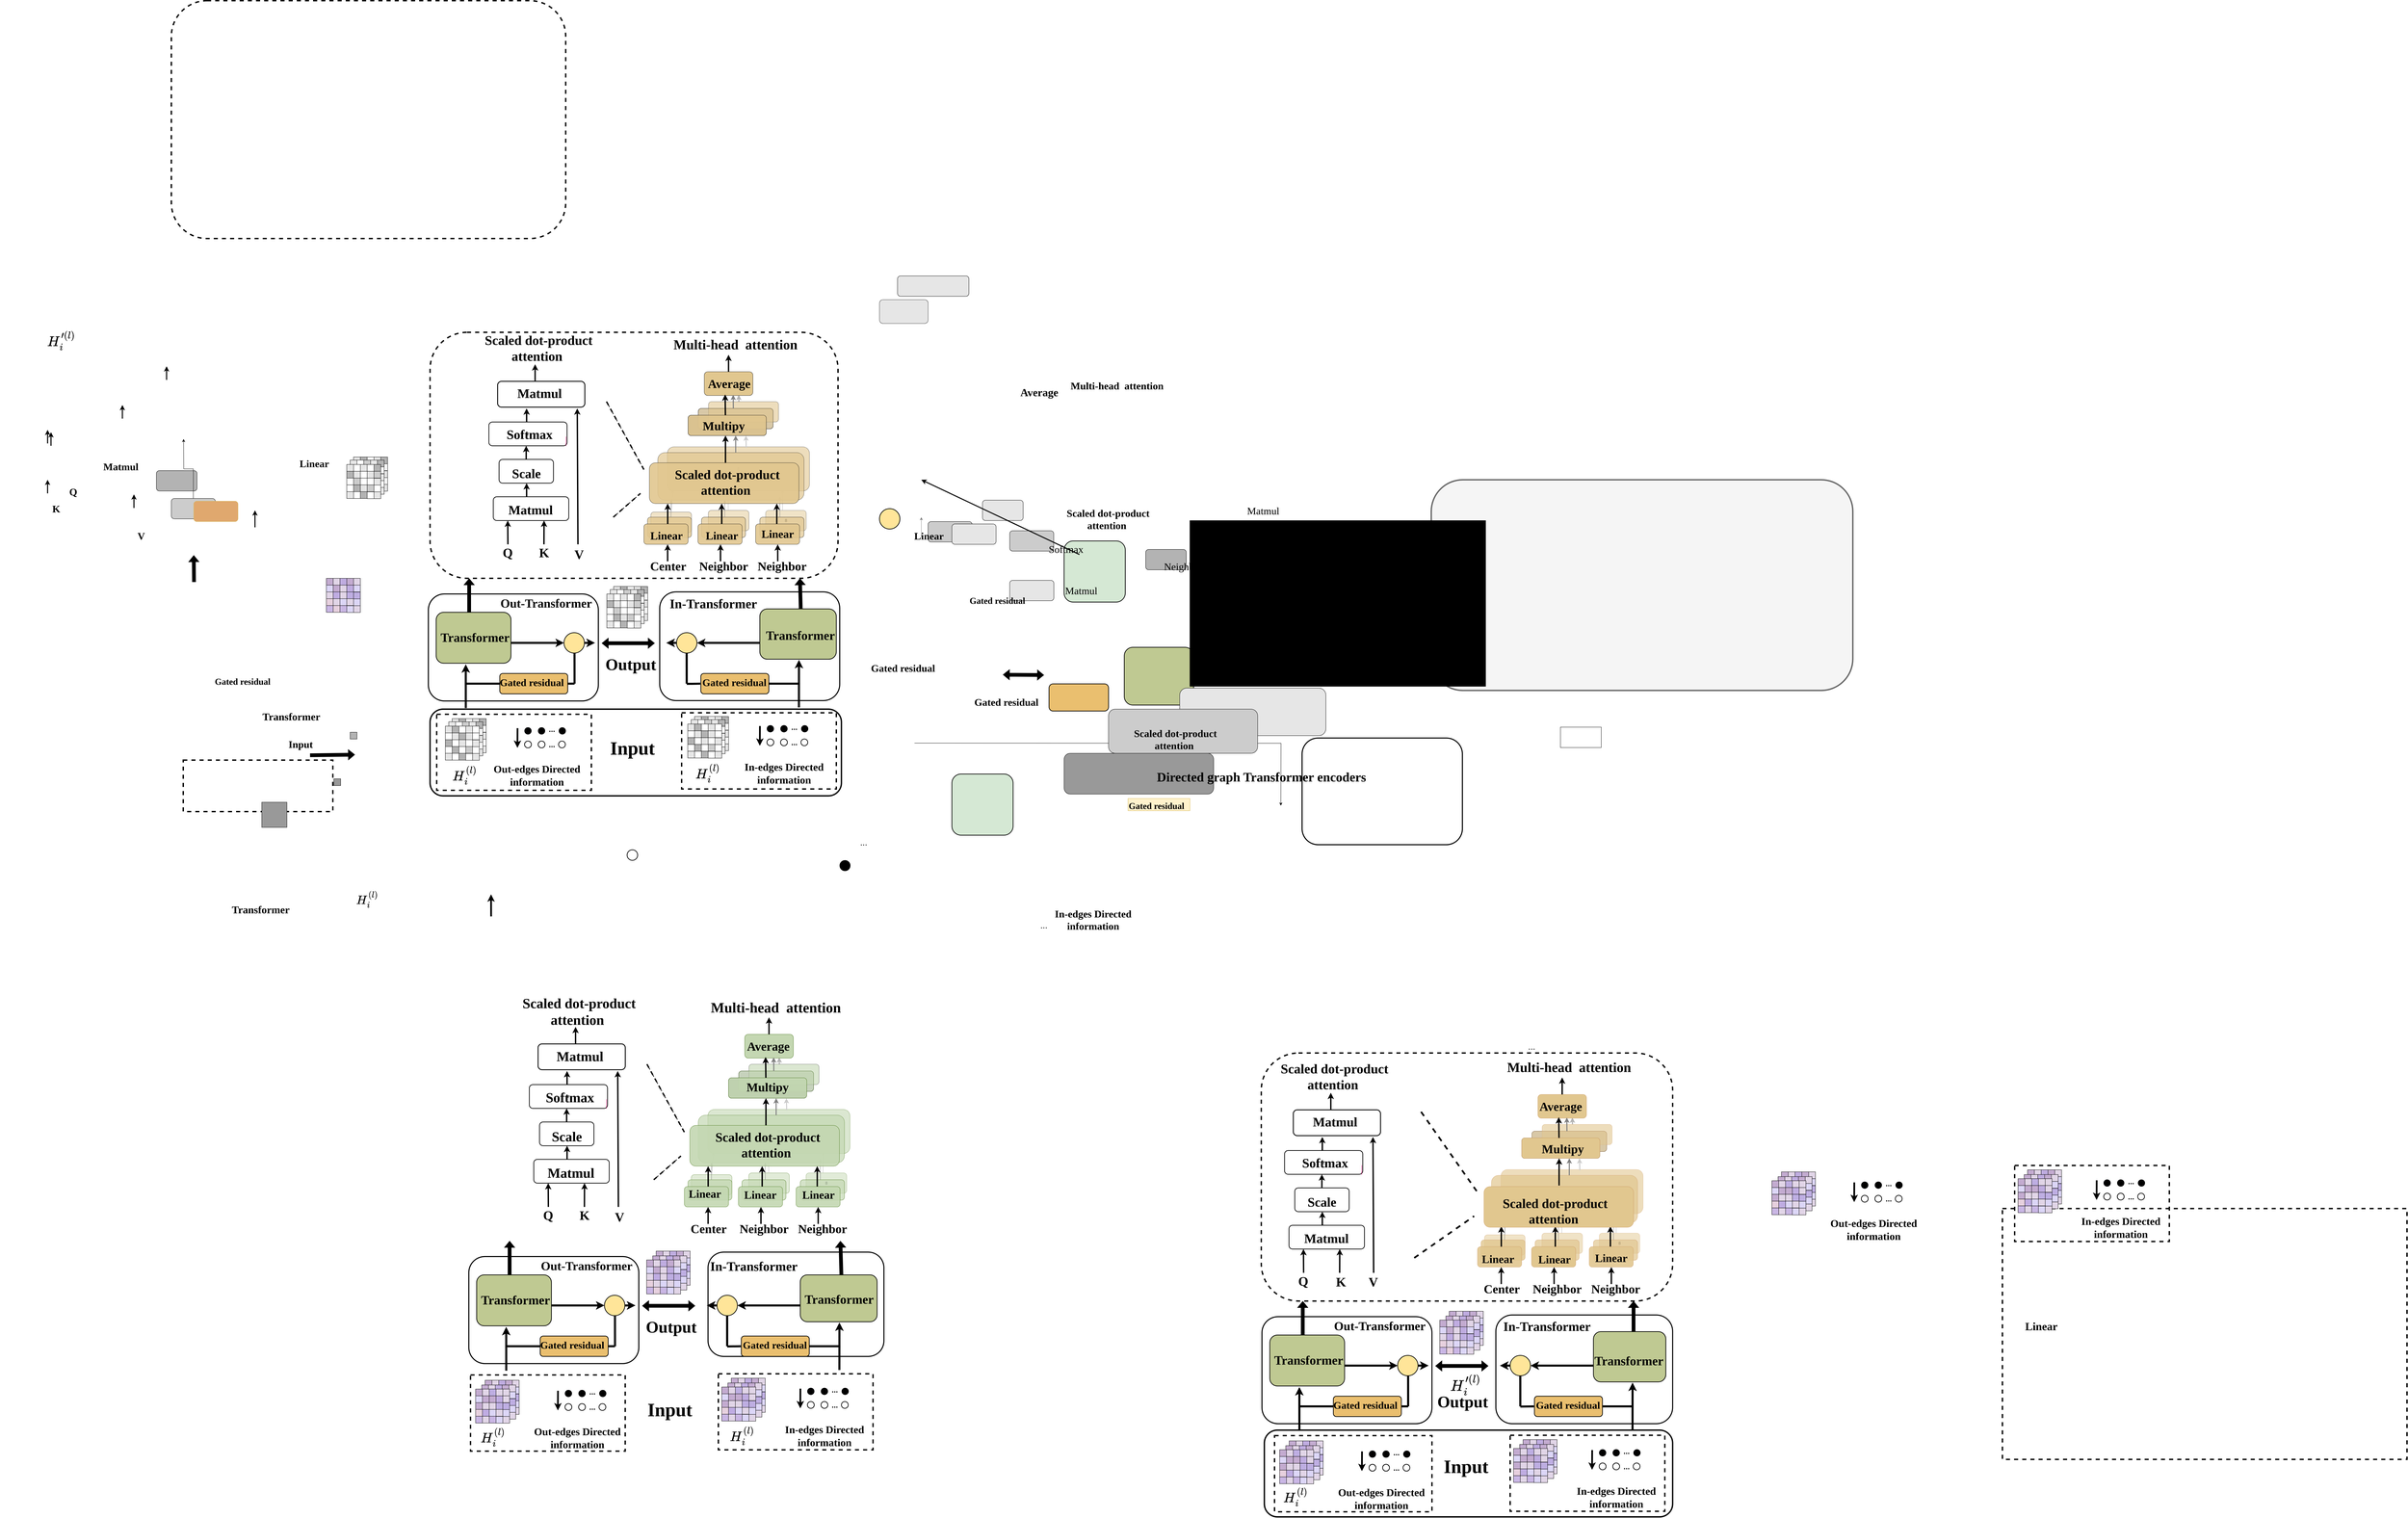<mxfile version="22.1.18" type="github">
  <diagram name="第 1 页" id="z5FB2ohUorix4h6KA-P7">
    <mxGraphModel dx="5552" dy="3236" grid="1" gridSize="10" guides="1" tooltips="1" connect="1" arrows="1" fold="1" page="1" pageScale="1" pageWidth="291" pageHeight="413" math="1" shadow="0">
      <root>
        <mxCell id="0" />
        <mxCell id="1" parent="0" />
        <mxCell id="8e11pD8jJe_MEH7ZMqU3-1292" value="" style="endArrow=classic;html=1;rounded=0;strokeColor=#B3B3B3;strokeWidth=3;" parent="1" edge="1">
          <mxGeometry width="50" height="50" relative="1" as="geometry">
            <mxPoint x="903.35" y="260" as="sourcePoint" />
            <mxPoint x="903" y="240" as="targetPoint" />
          </mxGeometry>
        </mxCell>
        <mxCell id="8e11pD8jJe_MEH7ZMqU3-1282" value="8" style="rounded=1;whiteSpace=wrap;html=1;fillColor=#E1C78F;strokeColor=#000000;strokeWidth=0.8;opacity=60;" parent="1" vertex="1">
          <mxGeometry x="693" y="393" width="418.03" height="130" as="geometry" />
        </mxCell>
        <mxCell id="8e11pD8jJe_MEH7ZMqU3-1275" value="8" style="rounded=1;whiteSpace=wrap;html=1;fillColor=#E1C78F;strokeColor=#000000;opacity=50;strokeWidth=0.8;" parent="1" vertex="1">
          <mxGeometry x="982.0" y="580" width="119.5" height="60" as="geometry" />
        </mxCell>
        <mxCell id="qtBFzVClqnRpOOLDkrvA-1" value="" style="rounded=1;whiteSpace=wrap;html=1;fillColor=#f5f5f5;fontColor=#333333;strokeColor=#666666;strokeWidth=4;" parent="1" vertex="1">
          <mxGeometry x="2940" y="490" width="1240" height="620" as="geometry" />
        </mxCell>
        <mxCell id="8e11pD8jJe_MEH7ZMqU3-998" value="&lt;font style=&quot;font-size: 38px;&quot;&gt;$$H_{i }^{\prime(l)}$$&lt;/font&gt;" style="text;html=1;align=center;verticalAlign=middle;resizable=0;points=[];autosize=1;strokeColor=none;fillColor=none;" parent="1" vertex="1">
          <mxGeometry x="2850" y="3122.75" width="380" height="60" as="geometry" />
        </mxCell>
        <mxCell id="8e11pD8jJe_MEH7ZMqU3-999" value="" style="rounded=1;whiteSpace=wrap;html=1;fillColor=#d5e8d4;strokeColor=#000000;strokeWidth=2;" parent="1" vertex="1">
          <mxGeometry x="1530" y="1356" width="180" height="180" as="geometry" />
        </mxCell>
        <mxCell id="8e11pD8jJe_MEH7ZMqU3-1000" value="" style="endArrow=classic;html=1;rounded=0;fillColor=#000000;strokeWidth=6;entryX=0.638;entryY=1.002;entryDx=0;entryDy=0;entryPerimeter=0;" parent="1" edge="1">
          <mxGeometry width="50" height="50" relative="1" as="geometry">
            <mxPoint x="100.1" y="1162" as="sourcePoint" />
            <mxPoint x="100.0" y="1032.99" as="targetPoint" />
          </mxGeometry>
        </mxCell>
        <mxCell id="8e11pD8jJe_MEH7ZMqU3-1001" value="" style="shape=flexArrow;endArrow=classic;startArrow=classic;html=1;rounded=0;fillColor=#000000;" parent="1" edge="1">
          <mxGeometry width="100" height="100" relative="1" as="geometry">
            <mxPoint x="500" y="971" as="sourcePoint" />
            <mxPoint x="655.86" y="971.05" as="targetPoint" />
          </mxGeometry>
        </mxCell>
        <mxCell id="8e11pD8jJe_MEH7ZMqU3-1002" value="" style="ellipse;whiteSpace=wrap;html=1;aspect=fixed;fillColor=#FFE599;strokeColor=#000000;strokeWidth=2;" parent="1" vertex="1">
          <mxGeometry x="389" y="940" width="60" height="60" as="geometry" />
        </mxCell>
        <mxCell id="8e11pD8jJe_MEH7ZMqU3-1003" value="" style="endArrow=classic;html=1;rounded=0;fillColor=#000000;strokeWidth=6;entryX=0;entryY=0.5;entryDx=0;entryDy=0;" parent="1" target="8e11pD8jJe_MEH7ZMqU3-1002" edge="1">
          <mxGeometry width="50" height="50" relative="1" as="geometry">
            <mxPoint x="200" y="970" as="sourcePoint" />
            <mxPoint x="250.12" y="880" as="targetPoint" />
          </mxGeometry>
        </mxCell>
        <mxCell id="8e11pD8jJe_MEH7ZMqU3-1004" value="" style="endArrow=none;html=1;rounded=0;strokeWidth=6;" parent="1" source="8e11pD8jJe_MEH7ZMqU3-1007" edge="1">
          <mxGeometry width="50" height="50" relative="1" as="geometry">
            <mxPoint x="174.41" y="1090" as="sourcePoint" />
            <mxPoint x="420" y="1090" as="targetPoint" />
          </mxGeometry>
        </mxCell>
        <mxCell id="8e11pD8jJe_MEH7ZMqU3-1005" value="" style="endArrow=none;html=1;rounded=0;strokeWidth=6;" parent="1" edge="1">
          <mxGeometry width="50" height="50" relative="1" as="geometry">
            <mxPoint x="420" y="1090" as="sourcePoint" />
            <mxPoint x="419.89" y="1000" as="targetPoint" />
          </mxGeometry>
        </mxCell>
        <mxCell id="8e11pD8jJe_MEH7ZMqU3-1006" value="" style="endArrow=none;html=1;rounded=0;strokeWidth=6;" parent="1" target="8e11pD8jJe_MEH7ZMqU3-1007" edge="1">
          <mxGeometry width="50" height="50" relative="1" as="geometry">
            <mxPoint x="100" y="1090" as="sourcePoint" />
            <mxPoint x="420" y="1090" as="targetPoint" />
            <Array as="points">
              <mxPoint x="170" y="1090" />
            </Array>
          </mxGeometry>
        </mxCell>
        <mxCell id="8e11pD8jJe_MEH7ZMqU3-1007" value="" style="rounded=1;whiteSpace=wrap;html=1;strokeWidth=2;fillColor=#EABF6F;strokeColor=#000000;" parent="1" vertex="1">
          <mxGeometry x="200" y="1060" width="200" height="60" as="geometry" />
        </mxCell>
        <mxCell id="8e11pD8jJe_MEH7ZMqU3-1008" value="" style="endArrow=classic;html=1;rounded=0;fillColor=#000000;strokeWidth=6;" parent="1" edge="1">
          <mxGeometry width="50" height="50" relative="1" as="geometry">
            <mxPoint x="450" y="970" as="sourcePoint" />
            <mxPoint x="480" y="970" as="targetPoint" />
          </mxGeometry>
        </mxCell>
        <mxCell id="8e11pD8jJe_MEH7ZMqU3-1009" value="" style="rounded=1;whiteSpace=wrap;html=1;fillColor=none;strokeWidth=3;" parent="1" vertex="1">
          <mxGeometry x="670.5" y="819.86" width="529.5" height="320" as="geometry" />
        </mxCell>
        <mxCell id="8e11pD8jJe_MEH7ZMqU3-1010" value="" style="rounded=1;whiteSpace=wrap;html=1;fillColor=#d5e8d4;strokeColor=#000000;strokeWidth=2;" parent="1" vertex="1">
          <mxGeometry x="1860" y="670" width="180" height="180" as="geometry" />
        </mxCell>
        <mxCell id="8e11pD8jJe_MEH7ZMqU3-1011" value="" style="ellipse;whiteSpace=wrap;html=1;aspect=fixed;fillColor=#FFE599;strokeColor=#000000;strokeWidth=2;" parent="1" vertex="1">
          <mxGeometry x="720.0" y="940" width="60" height="60" as="geometry" />
        </mxCell>
        <mxCell id="8e11pD8jJe_MEH7ZMqU3-1012" value="" style="endArrow=classic;html=1;rounded=0;fillColor=#000000;strokeWidth=6;entryX=0;entryY=0.5;entryDx=0;entryDy=0;" parent="1" edge="1">
          <mxGeometry width="50" height="50" relative="1" as="geometry">
            <mxPoint x="970" y="970" as="sourcePoint" />
            <mxPoint x="780.0" y="970" as="targetPoint" />
          </mxGeometry>
        </mxCell>
        <mxCell id="8e11pD8jJe_MEH7ZMqU3-1013" value="" style="endArrow=none;html=1;rounded=0;strokeWidth=6;" parent="1" edge="1">
          <mxGeometry width="50" height="50" relative="1" as="geometry">
            <mxPoint x="749.92" y="1090" as="sourcePoint" />
            <mxPoint x="749.81" y="1000" as="targetPoint" />
          </mxGeometry>
        </mxCell>
        <mxCell id="8e11pD8jJe_MEH7ZMqU3-1014" value="" style="endArrow=classic;html=1;rounded=0;fillColor=#000000;strokeWidth=6;" parent="1" edge="1">
          <mxGeometry width="50" height="50" relative="1" as="geometry">
            <mxPoint x="1080" y="1160" as="sourcePoint" />
            <mxPoint x="1080.12" y="1020" as="targetPoint" />
          </mxGeometry>
        </mxCell>
        <mxCell id="8e11pD8jJe_MEH7ZMqU3-1015" value="" style="endArrow=classic;html=1;rounded=0;strokeWidth=6;" parent="1" edge="1">
          <mxGeometry width="50" height="50" relative="1" as="geometry">
            <mxPoint x="720" y="970" as="sourcePoint" />
            <mxPoint x="690" y="970" as="targetPoint" />
          </mxGeometry>
        </mxCell>
        <mxCell id="8e11pD8jJe_MEH7ZMqU3-1018" value="" style="rounded=1;whiteSpace=wrap;html=1;strokeWidth=2;fillColor=#eabf6f;strokeColor=#000000;" parent="1" vertex="1">
          <mxGeometry x="1815.69" y="1090.63" width="175" height="80" as="geometry" />
        </mxCell>
        <mxCell id="8e11pD8jJe_MEH7ZMqU3-1036" value="&lt;font style=&quot;font-size: 30px;&quot; face=&quot;Times New Roman&quot;&gt;&lt;b&gt;In-edges Directed &lt;br&gt;information&lt;/b&gt;&lt;/font&gt;" style="text;html=1;align=center;verticalAlign=middle;resizable=0;points=[];autosize=1;strokeColor=none;fillColor=none;" parent="1" vertex="1">
          <mxGeometry x="1820.0" y="1740" width="250" height="90" as="geometry" />
        </mxCell>
        <mxCell id="8e11pD8jJe_MEH7ZMqU3-1046" value="&lt;div style=&quot;line-height: 0%;&quot;&gt;&lt;font style=&quot;font-size: 35px;&quot; face=&quot;Times New Roman&quot;&gt;$$H_{i }^{(l)}$$&lt;/font&gt;&lt;br&gt;&lt;/div&gt;" style="text;html=1;align=right;verticalAlign=middle;resizable=0;points=[];autosize=1;strokeColor=none;fillColor=none;" parent="1" vertex="1">
          <mxGeometry x="-426" y="1720" width="270" height="20" as="geometry" />
        </mxCell>
        <mxCell id="8e11pD8jJe_MEH7ZMqU3-1047" value="&lt;font face=&quot;Times New Roman&quot; size=&quot;1&quot; style=&quot;&quot;&gt;&lt;b style=&quot;font-size: 36px;&quot;&gt;Out-Transformer&lt;/b&gt;&lt;/font&gt;" style="text;whiteSpace=wrap;html=1;" parent="1" vertex="1">
          <mxGeometry x="200" y="826" width="327" height="36" as="geometry" />
        </mxCell>
        <mxCell id="8e11pD8jJe_MEH7ZMqU3-1048" value="&lt;font face=&quot;Times New Roman&quot; size=&quot;1&quot; style=&quot;&quot;&gt;&lt;b style=&quot;font-size: 38px;&quot;&gt;In-Transformer&lt;/b&gt;&lt;/font&gt;" style="text;whiteSpace=wrap;html=1;" parent="1" vertex="1">
          <mxGeometry x="698" y="826" width="330" height="36" as="geometry" />
        </mxCell>
        <mxCell id="8e11pD8jJe_MEH7ZMqU3-1049" value="&lt;font size=&quot;1&quot; style=&quot;&quot; face=&quot;Times New Roman&quot;&gt;&lt;b style=&quot;font-size: 31px;&quot;&gt;Transformer&lt;/b&gt;&lt;/font&gt;" style="text;whiteSpace=wrap;html=1;" parent="1" vertex="1">
          <mxGeometry x="2071.81" y="1026" width="232" height="36" as="geometry" />
        </mxCell>
        <mxCell id="8e11pD8jJe_MEH7ZMqU3-1050" value="&lt;font size=&quot;1&quot; style=&quot;&quot; face=&quot;Times New Roman&quot;&gt;&lt;b style=&quot;font-size: 31px;&quot;&gt;Transformer&lt;/b&gt;&lt;/font&gt;" style="text;whiteSpace=wrap;html=1;" parent="1" vertex="1">
          <mxGeometry x="-500.0" y="1162" width="232" height="36" as="geometry" />
        </mxCell>
        <mxCell id="8e11pD8jJe_MEH7ZMqU3-1051" value="" style="shape=flexArrow;endArrow=classic;html=1;rounded=0;fillColor=#000000;strokeColor=#000000;" parent="1" edge="1">
          <mxGeometry width="50" height="50" relative="1" as="geometry">
            <mxPoint x="110" y="890" as="sourcePoint" />
            <mxPoint x="110" y="780" as="targetPoint" />
          </mxGeometry>
        </mxCell>
        <mxCell id="8e11pD8jJe_MEH7ZMqU3-1052" value="" style="shape=flexArrow;endArrow=classic;html=1;rounded=0;fillColor=#000000;strokeColor=#000000;exitX=0.535;exitY=0.006;exitDx=0;exitDy=0;exitPerimeter=0;" parent="1" edge="1" source="oDT6bmEt0VgsNMKEcshw-8">
          <mxGeometry width="50" height="50" relative="1" as="geometry">
            <mxPoint x="1083" y="860" as="sourcePoint" />
            <mxPoint x="1083" y="780" as="targetPoint" />
          </mxGeometry>
        </mxCell>
        <mxCell id="8e11pD8jJe_MEH7ZMqU3-1054" value="&lt;font size=&quot;1&quot; face=&quot;Times New Roman&quot;&gt;&lt;b style=&quot;font-size: 26px;&quot;&gt;Gated residual&lt;/b&gt;&lt;/font&gt;" style="text;whiteSpace=wrap;html=1;fillColor=#fff2cc;strokeColor=#d6b656;" parent="1" vertex="1">
          <mxGeometry x="2048" y="1428" width="182" height="36" as="geometry" />
        </mxCell>
        <mxCell id="8e11pD8jJe_MEH7ZMqU3-1055" value="&lt;font style=&quot;font-size: 35px;&quot;&gt;$$H_{i }^{\prime(l)}$$&lt;/font&gt;" style="text;html=1;align=center;verticalAlign=middle;resizable=0;points=[];autosize=1;strokeColor=none;fillColor=none;" parent="1" vertex="1">
          <mxGeometry x="-1270" y="50" width="360" height="60" as="geometry" />
        </mxCell>
        <mxCell id="8e11pD8jJe_MEH7ZMqU3-1056" value="" style="rounded=1;whiteSpace=wrap;html=1;fillColor=none;strokeWidth=3;" parent="1" vertex="1">
          <mxGeometry x="-10" y="826" width="500" height="315" as="geometry" />
        </mxCell>
        <mxCell id="8e11pD8jJe_MEH7ZMqU3-1057" value="" style="rounded=1;whiteSpace=wrap;html=1;fillColor=none;strokeColor=default;strokeWidth=4;" parent="1" vertex="1">
          <mxGeometry x="-5" y="1165" width="1210" height="255.25" as="geometry" />
        </mxCell>
        <mxCell id="8e11pD8jJe_MEH7ZMqU3-1058" value="" style="rounded=0;whiteSpace=wrap;html=1;fillColor=none;dashed=1;strokeWidth=4;" parent="1" vertex="1">
          <mxGeometry x="14.5" y="1180.12" width="455" height="223.75" as="geometry" />
        </mxCell>
        <mxCell id="8e11pD8jJe_MEH7ZMqU3-1059" value="" style="rounded=1;whiteSpace=wrap;html=1;fillColor=#bfc992;strokeColor=#000000;strokeWidth=2;" parent="1" vertex="1">
          <mxGeometry x="13" y="880" width="220" height="150" as="geometry" />
        </mxCell>
        <mxCell id="8e11pD8jJe_MEH7ZMqU3-1061" value="" style="shape=flexArrow;endArrow=classic;startArrow=classic;html=1;rounded=0;fillColor=#000000;" parent="1" edge="1">
          <mxGeometry width="100" height="100" relative="1" as="geometry">
            <mxPoint x="1680.0" y="1063.67" as="sourcePoint" />
            <mxPoint x="1800.82" y="1064.72" as="targetPoint" />
          </mxGeometry>
        </mxCell>
        <mxCell id="8e11pD8jJe_MEH7ZMqU3-1065" value="" style="endArrow=none;html=1;rounded=0;strokeWidth=6;" parent="1" edge="1">
          <mxGeometry width="50" height="50" relative="1" as="geometry">
            <mxPoint x="1080" y="1090" as="sourcePoint" />
            <mxPoint x="990" y="1090" as="targetPoint" />
          </mxGeometry>
        </mxCell>
        <mxCell id="8e11pD8jJe_MEH7ZMqU3-1068" value="" style="endArrow=classic;html=1;rounded=0;fillColor=#000000;strokeWidth=6;" parent="1" edge="1">
          <mxGeometry width="50" height="50" relative="1" as="geometry">
            <mxPoint x="450" y="970" as="sourcePoint" />
            <mxPoint x="480" y="970" as="targetPoint" />
          </mxGeometry>
        </mxCell>
        <mxCell id="8e11pD8jJe_MEH7ZMqU3-1069" value="" style="rounded=1;whiteSpace=wrap;html=1;fillColor=#bfc992;strokeColor=#000000;strokeWidth=2;" parent="1" vertex="1">
          <mxGeometry x="2037" y="983" width="204" height="170" as="geometry" />
        </mxCell>
        <mxCell id="8e11pD8jJe_MEH7ZMqU3-1070" value="" style="ellipse;whiteSpace=wrap;html=1;aspect=fixed;fillColor=#FFE599;strokeColor=#000000;strokeWidth=2;" parent="1" vertex="1">
          <mxGeometry x="1317.0" y="575" width="60" height="60" as="geometry" />
        </mxCell>
        <mxCell id="8e11pD8jJe_MEH7ZMqU3-1072" value="" style="endArrow=none;html=1;rounded=0;strokeWidth=6;" parent="1" edge="1">
          <mxGeometry width="50" height="50" relative="1" as="geometry">
            <mxPoint x="749.92" y="1090" as="sourcePoint" />
            <mxPoint x="749.81" y="1000" as="targetPoint" />
          </mxGeometry>
        </mxCell>
        <mxCell id="8e11pD8jJe_MEH7ZMqU3-1073" value="" style="endArrow=classic;html=1;rounded=0;strokeWidth=6;" parent="1" edge="1">
          <mxGeometry width="50" height="50" relative="1" as="geometry">
            <mxPoint x="720" y="970" as="sourcePoint" />
            <mxPoint x="690" y="970" as="targetPoint" />
          </mxGeometry>
        </mxCell>
        <mxCell id="8e11pD8jJe_MEH7ZMqU3-1093" value="&lt;font size=&quot;1&quot; face=&quot;Times New Roman&quot;&gt;&lt;b style=&quot;font-size: 30px;&quot;&gt;Input&lt;/b&gt;&lt;/font&gt;" style="text;html=1;align=center;verticalAlign=middle;resizable=0;points=[];autosize=1;strokeColor=none;fillColor=none;" parent="1" vertex="1">
          <mxGeometry x="-436.0" y="1243" width="100" height="50" as="geometry" />
        </mxCell>
        <mxCell id="8e11pD8jJe_MEH7ZMqU3-1102" value="" style="endArrow=classic;html=1;rounded=0;strokeWidth=5;" parent="1" edge="1">
          <mxGeometry width="50" height="50" relative="1" as="geometry">
            <mxPoint x="174.53" y="1775" as="sourcePoint" />
            <mxPoint x="174.41" y="1710" as="targetPoint" />
          </mxGeometry>
        </mxCell>
        <mxCell id="8e11pD8jJe_MEH7ZMqU3-1103" value="&lt;div style=&quot;line-height: 0%;&quot;&gt;&lt;font size=&quot;1&quot; style=&quot;&quot; face=&quot;Times New Roman&quot;&gt;&lt;b style=&quot;font-size: 39px;&quot;&gt;$$H_{i }^{(l)}$$&lt;/b&gt;&lt;/font&gt;&lt;br&gt;&lt;/div&gt;" style="text;html=1;align=right;verticalAlign=middle;resizable=0;points=[];autosize=1;strokeColor=none;fillColor=none;" parent="1" vertex="1">
          <mxGeometry x="-156" y="1356" width="290" height="20" as="geometry" />
        </mxCell>
        <mxCell id="8e11pD8jJe_MEH7ZMqU3-1105" value="&lt;font size=&quot;1&quot; style=&quot;&quot; face=&quot;Times New Roman&quot;&gt;&lt;b style=&quot;font-size: 31px;&quot;&gt;Transformer&lt;/b&gt;&lt;/font&gt;" style="text;whiteSpace=wrap;html=1;" parent="1" vertex="1">
          <mxGeometry x="2242" y="1098" width="232" height="36" as="geometry" />
        </mxCell>
        <mxCell id="8e11pD8jJe_MEH7ZMqU3-1106" value="&lt;font size=&quot;1&quot; style=&quot;&quot; face=&quot;Times New Roman&quot;&gt;&lt;b style=&quot;font-size: 31px;&quot;&gt;Transformer&lt;/b&gt;&lt;/font&gt;" style="text;whiteSpace=wrap;html=1;" parent="1" vertex="1">
          <mxGeometry x="-590.0" y="1730" width="232" height="36" as="geometry" />
        </mxCell>
        <mxCell id="8e11pD8jJe_MEH7ZMqU3-1107" value="" style="shape=flexArrow;endArrow=classic;html=1;rounded=0;fillColor=#000000;strokeColor=#000000;exitX=0.565;exitY=-0.006;exitDx=0;exitDy=0;exitPerimeter=0;" parent="1" edge="1">
          <mxGeometry width="50" height="50" relative="1" as="geometry">
            <mxPoint x="-699.3" y="791.0" as="sourcePoint" />
            <mxPoint x="-700" y="712.08" as="targetPoint" />
          </mxGeometry>
        </mxCell>
        <mxCell id="8e11pD8jJe_MEH7ZMqU3-1108" value="" style="shape=flexArrow;endArrow=classic;html=1;rounded=0;fillColor=#000000;strokeColor=#000000;exitX=0.565;exitY=-0.006;exitDx=0;exitDy=0;exitPerimeter=0;" parent="1" edge="1">
          <mxGeometry width="50" height="50" relative="1" as="geometry">
            <mxPoint x="2380.7" y="1044.46" as="sourcePoint" />
            <mxPoint x="2380" y="965.54" as="targetPoint" />
          </mxGeometry>
        </mxCell>
        <mxCell id="8e11pD8jJe_MEH7ZMqU3-1109" value="&lt;font face=&quot;Times New Roman&quot; size=&quot;1&quot;&gt;&lt;span style=&quot;font-size: 30px;&quot;&gt;&lt;b&gt;Gated residual&lt;/b&gt;&lt;/span&gt;&lt;/font&gt;" style="text;whiteSpace=wrap;html=1;fillColor=none;strokeColor=none;opacity=90;" parent="1" vertex="1">
          <mxGeometry x="198" y="1062" width="262" height="28" as="geometry" />
        </mxCell>
        <mxCell id="qtBFzVClqnRpOOLDkrvA-11" style="edgeStyle=orthogonalEdgeStyle;rounded=0;orthogonalLoop=1;jettySize=auto;html=1;exitX=0.75;exitY=1;exitDx=0;exitDy=0;" parent="1" edge="1">
          <mxGeometry relative="1" as="geometry">
            <mxPoint x="2497.5" y="1449" as="targetPoint" />
            <mxPoint x="1420.0" y="1265" as="sourcePoint" />
          </mxGeometry>
        </mxCell>
        <mxCell id="8e11pD8jJe_MEH7ZMqU3-1110" value="&lt;font size=&quot;1&quot; face=&quot;Times New Roman&quot;&gt;&lt;b style=&quot;font-size: 26px;&quot;&gt;Gated residual&lt;/b&gt;&lt;/font&gt;" style="text;whiteSpace=wrap;html=1;fillColor=default;" parent="1" vertex="1">
          <mxGeometry x="-640" y="1062" width="182" height="36" as="geometry" />
        </mxCell>
        <mxCell id="8e11pD8jJe_MEH7ZMqU3-1143" value="&lt;font style=&quot;font-size: 31px;&quot; face=&quot;Times New Roman&quot;&gt;&lt;b&gt;Out-edges Directed &lt;br&gt;information&lt;/b&gt;&lt;/font&gt;" style="text;html=1;align=center;verticalAlign=middle;resizable=0;points=[];autosize=1;strokeColor=none;fillColor=none;" parent="1" vertex="1">
          <mxGeometry x="169.41" y="1315" width="280" height="90" as="geometry" />
        </mxCell>
        <mxCell id="8e11pD8jJe_MEH7ZMqU3-1152" value="" style="rounded=0;whiteSpace=wrap;html=1;fillColor=none;dashed=1;strokeWidth=4;" parent="1" vertex="1">
          <mxGeometry x="-731" y="1315" width="440" height="151.5" as="geometry" />
        </mxCell>
        <mxCell id="8e11pD8jJe_MEH7ZMqU3-1194" value="" style="shape=flexArrow;endArrow=classic;html=1;rounded=0;fillColor=#000000;strokeColor=#000000;" parent="1" edge="1">
          <mxGeometry width="50" height="50" relative="1" as="geometry">
            <mxPoint x="-358" y="1300.8" as="sourcePoint" />
            <mxPoint x="-226" y="1299.004" as="targetPoint" />
          </mxGeometry>
        </mxCell>
        <mxCell id="8e11pD8jJe_MEH7ZMqU3-1195" value="&lt;font size=&quot;1&quot; face=&quot;Times New Roman&quot;&gt;&lt;b style=&quot;font-size: 48px;&quot;&gt;Output&lt;/b&gt;&lt;/font&gt;" style="text;html=1;align=center;verticalAlign=middle;resizable=0;points=[];autosize=1;strokeColor=none;fillColor=none;" parent="1" vertex="1">
          <mxGeometry x="500" y="998" width="170" height="70" as="geometry" />
        </mxCell>
        <mxCell id="8e11pD8jJe_MEH7ZMqU3-1196" value="" style="rounded=1;whiteSpace=wrap;html=1;fillColor=#E1C78F;strokeColor=#000000;opacity=50;" parent="1" vertex="1">
          <mxGeometry x="644.5" y="585" width="119.5" height="60" as="geometry" />
        </mxCell>
        <mxCell id="8e11pD8jJe_MEH7ZMqU3-1197" value="" style="rounded=1;whiteSpace=wrap;html=1;fillColor=#E1C78F;strokeColor=#000000;opacity=80;strokeWidth=0.8;" parent="1" vertex="1">
          <mxGeometry x="634.5" y="600" width="129.5" height="60" as="geometry" />
        </mxCell>
        <mxCell id="8e11pD8jJe_MEH7ZMqU3-1198" value="" style="rounded=1;whiteSpace=wrap;html=1;strokeWidth=2.5;" parent="1" vertex="1">
          <mxGeometry x="193.5" y="200" width="256.5" height="76" as="geometry" />
        </mxCell>
        <mxCell id="8e11pD8jJe_MEH7ZMqU3-1199" value="" style="rounded=1;whiteSpace=wrap;html=1;fillColor=#E1C78F;strokeColor=#000000;opacity=90;strokeWidth=0.8;" parent="1" vertex="1">
          <mxGeometry x="624" y="620" width="130" height="60" as="geometry" />
        </mxCell>
        <mxCell id="8e11pD8jJe_MEH7ZMqU3-1200" value="" style="endArrow=classic;html=1;rounded=0;strokeColor=#000000;strokeWidth=4;" parent="1" edge="1">
          <mxGeometry width="50" height="50" relative="1" as="geometry">
            <mxPoint x="694" y="620" as="sourcePoint" />
            <mxPoint x="694" y="560" as="targetPoint" />
          </mxGeometry>
        </mxCell>
        <mxCell id="8e11pD8jJe_MEH7ZMqU3-1202" value="" style="endArrow=classic;html=1;rounded=0;strokeColor=#B3B3B3;exitX=0.5;exitY=0;exitDx=0;exitDy=0;" parent="1" source="8e11pD8jJe_MEH7ZMqU3-1196" edge="1">
          <mxGeometry width="50" height="50" relative="1" as="geometry">
            <mxPoint x="710" y="570" as="sourcePoint" />
            <mxPoint x="709.54" y="520" as="targetPoint" />
          </mxGeometry>
        </mxCell>
        <mxCell id="8e11pD8jJe_MEH7ZMqU3-1203" value="" style="rounded=1;whiteSpace=wrap;html=1;fillColor=#E1C78F;strokeColor=#000000;opacity=50;" parent="1" vertex="1">
          <mxGeometry x="813.38" y="580" width="119.5" height="60" as="geometry" />
        </mxCell>
        <mxCell id="8e11pD8jJe_MEH7ZMqU3-1204" value="" style="rounded=1;whiteSpace=wrap;html=1;fillColor=#E1C78F;strokeColor=#000000;opacity=70;" parent="1" vertex="1">
          <mxGeometry x="793.38" y="600" width="129.5" height="60" as="geometry" />
        </mxCell>
        <mxCell id="8e11pD8jJe_MEH7ZMqU3-1205" value="" style="rounded=1;whiteSpace=wrap;html=1;fillColor=#E1C78F;strokeColor=#000000;opacity=90;strokeWidth=0.8;" parent="1" vertex="1">
          <mxGeometry x="783.0" y="620" width="129.88" height="60" as="geometry" />
        </mxCell>
        <mxCell id="8e11pD8jJe_MEH7ZMqU3-1206" value="" style="endArrow=classic;html=1;rounded=0;strokeColor=#000000;strokeWidth=4;" parent="1" edge="1">
          <mxGeometry width="50" height="50" relative="1" as="geometry">
            <mxPoint x="852.88" y="620" as="sourcePoint" />
            <mxPoint x="852.88" y="560" as="targetPoint" />
          </mxGeometry>
        </mxCell>
        <mxCell id="8e11pD8jJe_MEH7ZMqU3-1208" value="" style="endArrow=classic;html=1;rounded=0;strokeColor=#B3B3B3;" parent="1" edge="1">
          <mxGeometry width="50" height="50" relative="1" as="geometry">
            <mxPoint x="872.0" y="580" as="sourcePoint" />
            <mxPoint x="872.0" y="520" as="targetPoint" />
          </mxGeometry>
        </mxCell>
        <mxCell id="8e11pD8jJe_MEH7ZMqU3-1209" value="" style="rounded=1;whiteSpace=wrap;html=1;fillColor=#E6E6E6;strokeColor=#000000;" parent="1" vertex="1">
          <mxGeometry x="1620.0" y="550" width="119.5" height="60" as="geometry" />
        </mxCell>
        <mxCell id="8e11pD8jJe_MEH7ZMqU3-1210" value="" style="rounded=1;whiteSpace=wrap;html=1;fillColor=#CCCCCC;strokeColor=#000000;" parent="1" vertex="1">
          <mxGeometry x="1460.0" y="613" width="129.5" height="60" as="geometry" />
        </mxCell>
        <mxCell id="8e11pD8jJe_MEH7ZMqU3-1211" value="" style="rounded=1;whiteSpace=wrap;html=1;fillColor=#E1C78F;strokeColor=#000000;opacity=70;" parent="1" vertex="1">
          <mxGeometry x="965.0" y="600" width="129.88" height="60" as="geometry" />
        </mxCell>
        <mxCell id="8e11pD8jJe_MEH7ZMqU3-1212" value="" style="endArrow=classic;html=1;rounded=0;strokeColor=#000000;strokeWidth=4;" parent="1" edge="1">
          <mxGeometry width="50" height="50" relative="1" as="geometry">
            <mxPoint x="1014.88" y="620" as="sourcePoint" />
            <mxPoint x="1014.88" y="560" as="targetPoint" />
          </mxGeometry>
        </mxCell>
        <mxCell id="8e11pD8jJe_MEH7ZMqU3-1213" value="" style="endArrow=classic;html=1;rounded=0;strokeColor=#808080;" parent="1" edge="1">
          <mxGeometry width="50" height="50" relative="1" as="geometry">
            <mxPoint x="1024.0" y="600" as="sourcePoint" />
            <mxPoint x="1024.0" y="540" as="targetPoint" />
          </mxGeometry>
        </mxCell>
        <mxCell id="8e11pD8jJe_MEH7ZMqU3-1214" value="" style="endArrow=classic;html=1;rounded=0;strokeColor=#B3B3B3;" parent="1" edge="1">
          <mxGeometry width="50" height="50" relative="1" as="geometry">
            <mxPoint x="1032.0" y="580" as="sourcePoint" />
            <mxPoint x="1032.0" y="520" as="targetPoint" />
          </mxGeometry>
        </mxCell>
        <mxCell id="8e11pD8jJe_MEH7ZMqU3-1215" value="" style="rounded=1;whiteSpace=wrap;html=1;fillColor=#E6E6E6;strokeColor=#000000;" parent="1" vertex="1">
          <mxGeometry x="2200" y="1103" width="430" height="140" as="geometry" />
        </mxCell>
        <mxCell id="8e11pD8jJe_MEH7ZMqU3-1216" value="" style="rounded=1;whiteSpace=wrap;html=1;fillColor=#CCCCCC;strokeColor=#000000;" parent="1" vertex="1">
          <mxGeometry x="1990.69" y="1165" width="438.62" height="130" as="geometry" />
        </mxCell>
        <mxCell id="8e11pD8jJe_MEH7ZMqU3-1217" value="" style="rounded=1;whiteSpace=wrap;html=1;fillColor=#999999;strokeColor=#000000;" parent="1" vertex="1">
          <mxGeometry x="1860" y="1295" width="440" height="120" as="geometry" />
        </mxCell>
        <mxCell id="8e11pD8jJe_MEH7ZMqU3-1218" value="" style="endArrow=classic;html=1;rounded=0;strokeWidth=3;" parent="1" edge="1">
          <mxGeometry width="50" height="50" relative="1" as="geometry">
            <mxPoint x="864" y="440" as="sourcePoint" />
            <mxPoint x="864" y="360" as="targetPoint" />
          </mxGeometry>
        </mxCell>
        <mxCell id="8e11pD8jJe_MEH7ZMqU3-1219" value="" style="endArrow=classic;html=1;rounded=0;strokeColor=#808080;strokeWidth=3;" parent="1" edge="1">
          <mxGeometry width="50" height="50" relative="1" as="geometry">
            <mxPoint x="894" y="410" as="sourcePoint" />
            <mxPoint x="894" y="360" as="targetPoint" />
          </mxGeometry>
        </mxCell>
        <mxCell id="8e11pD8jJe_MEH7ZMqU3-1220" value="" style="endArrow=classic;html=1;rounded=0;strokeColor=#CCCCCC;strokeWidth=3;exitX=0.555;exitY=0.019;exitDx=0;exitDy=0;exitPerimeter=0;" parent="1" source="8e11pD8jJe_MEH7ZMqU3-1282" edge="1">
          <mxGeometry width="50" height="50" relative="1" as="geometry">
            <mxPoint x="924" y="400" as="sourcePoint" />
            <mxPoint x="924" y="360" as="targetPoint" />
          </mxGeometry>
        </mxCell>
        <mxCell id="8e11pD8jJe_MEH7ZMqU3-1221" value="" style="rounded=1;whiteSpace=wrap;html=1;fillColor=#E6E6E6;strokeColor=#000000;" parent="1" vertex="1">
          <mxGeometry x="1370" y="-110" width="210" height="60" as="geometry" />
        </mxCell>
        <mxCell id="8e11pD8jJe_MEH7ZMqU3-1222" value="" style="rounded=1;whiteSpace=wrap;html=1;fillColor=#CCCCCC;strokeColor=#000000;" parent="1" vertex="1">
          <mxGeometry x="784" y="280" width="220" height="60" as="geometry" />
        </mxCell>
        <mxCell id="8e11pD8jJe_MEH7ZMqU3-1223" value="" style="rounded=1;whiteSpace=wrap;html=1;fillColor=#999999;strokeColor=#000000;" parent="1" vertex="1">
          <mxGeometry x="754" y="300" width="230" height="60" as="geometry" />
        </mxCell>
        <mxCell id="8e11pD8jJe_MEH7ZMqU3-1224" value="" style="endArrow=classic;html=1;rounded=0;strokeColor=#000000;exitX=0.403;exitY=0.018;exitDx=0;exitDy=0;exitPerimeter=0;strokeWidth=3;" parent="1" edge="1">
          <mxGeometry width="50" height="50" relative="1" as="geometry">
            <mxPoint x="863.75" y="300" as="sourcePoint" />
            <mxPoint x="863" y="238.92" as="targetPoint" />
          </mxGeometry>
        </mxCell>
        <mxCell id="8e11pD8jJe_MEH7ZMqU3-1225" value="" style="endArrow=classic;html=1;rounded=0;strokeColor=#808080;strokeWidth=3;" parent="1" edge="1">
          <mxGeometry width="50" height="50" relative="1" as="geometry">
            <mxPoint x="887.1" y="280" as="sourcePoint" />
            <mxPoint x="886.68" y="240" as="targetPoint" />
          </mxGeometry>
        </mxCell>
        <mxCell id="8e11pD8jJe_MEH7ZMqU3-1226" value="" style="endArrow=classic;html=1;rounded=0;strokeColor=#B3B3B3;strokeWidth=3;" parent="1" edge="1">
          <mxGeometry width="50" height="50" relative="1" as="geometry">
            <mxPoint x="903.35" y="260" as="sourcePoint" />
            <mxPoint x="903" y="240" as="targetPoint" />
          </mxGeometry>
        </mxCell>
        <mxCell id="8e11pD8jJe_MEH7ZMqU3-1227" value="" style="rounded=1;whiteSpace=wrap;html=1;strokeColor=#000000;fillColor=#E1C78F;strokeWidth=0.8;" parent="1" vertex="1">
          <mxGeometry x="801.63" y="172" width="143" height="70" as="geometry" />
        </mxCell>
        <mxCell id="8e11pD8jJe_MEH7ZMqU3-1229" value="" style="endArrow=classic;html=1;rounded=0;strokeWidth=4;" parent="1" edge="1">
          <mxGeometry width="50" height="50" relative="1" as="geometry">
            <mxPoint x="693.82" y="730" as="sourcePoint" />
            <mxPoint x="693.82" y="680" as="targetPoint" />
          </mxGeometry>
        </mxCell>
        <mxCell id="8e11pD8jJe_MEH7ZMqU3-1230" value="" style="endArrow=classic;html=1;rounded=0;strokeWidth=4;" parent="1" edge="1">
          <mxGeometry width="50" height="50" relative="1" as="geometry">
            <mxPoint x="849.29" y="730" as="sourcePoint" />
            <mxPoint x="849.29" y="680" as="targetPoint" />
          </mxGeometry>
        </mxCell>
        <mxCell id="8e11pD8jJe_MEH7ZMqU3-1231" value="" style="endArrow=classic;html=1;rounded=0;strokeWidth=4;" parent="1" edge="1">
          <mxGeometry width="50" height="50" relative="1" as="geometry">
            <mxPoint x="1017.65" y="730" as="sourcePoint" />
            <mxPoint x="1017.65" y="680" as="targetPoint" />
          </mxGeometry>
        </mxCell>
        <mxCell id="8e11pD8jJe_MEH7ZMqU3-1232" value="" style="endArrow=classic;html=1;rounded=0;strokeWidth=4;" parent="1" edge="1">
          <mxGeometry width="50" height="50" relative="1" as="geometry">
            <mxPoint x="304" y="200" as="sourcePoint" />
            <mxPoint x="304" y="150" as="targetPoint" />
          </mxGeometry>
        </mxCell>
        <mxCell id="8e11pD8jJe_MEH7ZMqU3-1233" value="" style="endArrow=classic;html=1;rounded=0;strokeWidth=4;" parent="1" edge="1">
          <mxGeometry width="50" height="50" relative="1" as="geometry">
            <mxPoint x="279" y="320" as="sourcePoint" />
            <mxPoint x="279" y="280" as="targetPoint" />
          </mxGeometry>
        </mxCell>
        <mxCell id="8e11pD8jJe_MEH7ZMqU3-1234" value="z" style="rounded=1;whiteSpace=wrap;html=1;strokeWidth=2;fillColor=none;strokeColor=#000000;" parent="1" vertex="1">
          <mxGeometry x="168" y="320" width="230" height="70" as="geometry" />
        </mxCell>
        <mxCell id="8e11pD8jJe_MEH7ZMqU3-1235" value="" style="rounded=1;whiteSpace=wrap;html=1;strokeWidth=2;fillColor=none;strokeColor=#000000;" parent="1" vertex="1">
          <mxGeometry x="198" y="430" width="160" height="70" as="geometry" />
        </mxCell>
        <mxCell id="8e11pD8jJe_MEH7ZMqU3-1236" value="" style="endArrow=classic;html=1;rounded=0;strokeWidth=4;" parent="1" edge="1">
          <mxGeometry width="50" height="50" relative="1" as="geometry">
            <mxPoint x="277.75" y="430" as="sourcePoint" />
            <mxPoint x="277.75" y="390" as="targetPoint" />
          </mxGeometry>
        </mxCell>
        <mxCell id="8e11pD8jJe_MEH7ZMqU3-1237" value="" style="rounded=1;whiteSpace=wrap;html=1;strokeWidth=2;fillColor=none;strokeColor=#000000;" parent="1" vertex="1">
          <mxGeometry x="181" y="540" width="222" height="70" as="geometry" />
        </mxCell>
        <mxCell id="8e11pD8jJe_MEH7ZMqU3-1238" value="" style="endArrow=classic;html=1;rounded=0;strokeWidth=4;" parent="1" edge="1">
          <mxGeometry width="50" height="50" relative="1" as="geometry">
            <mxPoint x="279" y="540" as="sourcePoint" />
            <mxPoint x="279" y="500" as="targetPoint" />
          </mxGeometry>
        </mxCell>
        <mxCell id="8e11pD8jJe_MEH7ZMqU3-1239" value="" style="endArrow=classic;html=1;rounded=0;strokeWidth=4;" parent="1" edge="1">
          <mxGeometry width="50" height="50" relative="1" as="geometry">
            <mxPoint x="224" y="680" as="sourcePoint" />
            <mxPoint x="223.55" y="610" as="targetPoint" />
          </mxGeometry>
        </mxCell>
        <mxCell id="8e11pD8jJe_MEH7ZMqU3-1240" value="" style="endArrow=classic;html=1;rounded=0;strokeWidth=4;" parent="1" edge="1">
          <mxGeometry width="50" height="50" relative="1" as="geometry">
            <mxPoint x="330" y="680" as="sourcePoint" />
            <mxPoint x="330.31" y="610" as="targetPoint" />
          </mxGeometry>
        </mxCell>
        <mxCell id="8e11pD8jJe_MEH7ZMqU3-1241" value="" style="endArrow=classic;html=1;rounded=0;strokeWidth=4;" parent="1" edge="1">
          <mxGeometry width="50" height="50" relative="1" as="geometry">
            <mxPoint x="430" y="680" as="sourcePoint" />
            <mxPoint x="428" y="280" as="targetPoint" />
          </mxGeometry>
        </mxCell>
        <mxCell id="8e11pD8jJe_MEH7ZMqU3-1242" value="&lt;font face=&quot;Times New Roman&quot; style=&quot;font-size: 38px;&quot;&gt;&lt;b&gt;&lt;span style=&quot;white-space: pre;&quot;&gt;&#x9;&lt;/span&gt;Q&lt;/b&gt;&lt;/font&gt;" style="text;html=1;align=center;verticalAlign=middle;resizable=0;points=[];autosize=1;strokeColor=none;fillColor=none;" parent="1" vertex="1">
          <mxGeometry x="119.5" y="675" width="130" height="60" as="geometry" />
        </mxCell>
        <mxCell id="8e11pD8jJe_MEH7ZMqU3-1243" value="&lt;font face=&quot;Times New Roman&quot; style=&quot;font-size: 38px;&quot;&gt;&lt;b&gt;&lt;span style=&quot;white-space: pre;&quot;&gt;&#x9;&lt;/span&gt;K&lt;/b&gt;&lt;/font&gt;" style="text;html=1;align=center;verticalAlign=middle;resizable=0;points=[];autosize=1;strokeColor=none;fillColor=none;" parent="1" vertex="1">
          <mxGeometry x="227" y="675" width="130" height="60" as="geometry" />
        </mxCell>
        <mxCell id="8e11pD8jJe_MEH7ZMqU3-1244" value="&lt;font face=&quot;Times New Roman&quot; style=&quot;font-size: 38px;&quot;&gt;&lt;b&gt;&lt;span style=&quot;white-space: pre;&quot;&gt;&#x9;&lt;/span&gt;V&lt;/b&gt;&lt;/font&gt;" style="text;html=1;align=center;verticalAlign=middle;resizable=0;points=[];autosize=1;strokeColor=none;fillColor=none;" parent="1" vertex="1">
          <mxGeometry x="330" y="680" width="130" height="60" as="geometry" />
        </mxCell>
        <mxCell id="8e11pD8jJe_MEH7ZMqU3-1245" value="" style="endArrow=none;dashed=1;html=1;rounded=0;strokeWidth=2;" parent="1" edge="1">
          <mxGeometry width="50" height="50" relative="1" as="geometry">
            <mxPoint x="514" y="260" as="sourcePoint" />
            <mxPoint x="624" y="460" as="targetPoint" />
          </mxGeometry>
        </mxCell>
        <mxCell id="8e11pD8jJe_MEH7ZMqU3-1246" value="" style="endArrow=none;dashed=1;html=1;rounded=0;strokeWidth=2;" parent="1" edge="1">
          <mxGeometry width="50" height="50" relative="1" as="geometry">
            <mxPoint x="534" y="600" as="sourcePoint" />
            <mxPoint x="614" y="530" as="targetPoint" />
          </mxGeometry>
        </mxCell>
        <mxCell id="8e11pD8jJe_MEH7ZMqU3-1247" value="&lt;font style=&quot;font-size: 30px;&quot; face=&quot;Times New Roman&quot;&gt;&lt;b&gt;Matmul&lt;/b&gt;&lt;/font&gt;" style="text;html=1;align=center;verticalAlign=middle;resizable=0;points=[];autosize=1;strokeColor=none;fillColor=none;" parent="1" vertex="1">
          <mxGeometry x="-980" y="426" width="130" height="50" as="geometry" />
        </mxCell>
        <mxCell id="8e11pD8jJe_MEH7ZMqU3-1248" value="&lt;font size=&quot;1&quot; style=&quot;&quot; face=&quot;Times New Roman&quot;&gt;&lt;b style=&quot;font-size: 39px;&quot;&gt;Scaled dot-product attention&amp;nbsp;&lt;/b&gt;&lt;/font&gt;" style="text;whiteSpace=wrap;html=1;align=center;" parent="1" vertex="1">
          <mxGeometry x="145" y="50" width="339" height="36" as="geometry" />
        </mxCell>
        <mxCell id="8e11pD8jJe_MEH7ZMqU3-1249" value="&lt;font face=&quot;Times New Roman&quot; size=&quot;1&quot; style=&quot;&quot;&gt;&lt;b style=&quot;font-size: 40px;&quot;&gt;Multi-head&amp;nbsp; attention&amp;nbsp;&lt;/b&gt;&lt;/font&gt;" style="text;whiteSpace=wrap;html=1;align=center;" parent="1" vertex="1">
          <mxGeometry x="631" y="62" width="535" height="36" as="geometry" />
        </mxCell>
        <mxCell id="8e11pD8jJe_MEH7ZMqU3-1250" value="&lt;font size=&quot;1&quot; style=&quot;&quot; face=&quot;Times New Roman&quot;&gt;&lt;b style=&quot;font-size: 38px;&quot;&gt;Matmul&amp;nbsp;&lt;/b&gt;&lt;/font&gt;" style="text;whiteSpace=wrap;html=1;align=center;" parent="1" vertex="1">
          <mxGeometry x="173.91" y="207" width="295.59" height="36" as="geometry" />
        </mxCell>
        <mxCell id="8e11pD8jJe_MEH7ZMqU3-1251" value="&lt;font size=&quot;1&quot; style=&quot;&quot; face=&quot;Times New Roman&quot;&gt;&lt;b style=&quot;font-size: 38px;&quot;&gt;Softmax&amp;nbsp;&lt;/b&gt;&lt;/font&gt;" style="text;whiteSpace=wrap;html=1;align=center;" parent="1" vertex="1">
          <mxGeometry x="122.5" y="328.13" width="339" height="36" as="geometry" />
        </mxCell>
        <mxCell id="8e11pD8jJe_MEH7ZMqU3-1252" value="&lt;font size=&quot;1&quot; face=&quot;Times New Roman&quot;&gt;&lt;b style=&quot;font-size: 38px;&quot;&gt;Scale&lt;/b&gt;&lt;/font&gt;" style="text;whiteSpace=wrap;html=1;align=center;" parent="1" vertex="1">
          <mxGeometry x="108.5" y="443" width="339" height="36" as="geometry" />
        </mxCell>
        <mxCell id="8e11pD8jJe_MEH7ZMqU3-1253" value="&lt;font size=&quot;1&quot; style=&quot;&quot; face=&quot;Times New Roman&quot;&gt;&lt;b style=&quot;font-size: 36px;&quot;&gt;Average&amp;nbsp;&lt;/b&gt;&lt;/font&gt;" style="text;whiteSpace=wrap;html=1;align=center;" parent="1" vertex="1">
          <mxGeometry x="710.38" y="180" width="339" height="36" as="geometry" />
        </mxCell>
        <mxCell id="8e11pD8jJe_MEH7ZMqU3-1254" value="&lt;font style=&quot;font-size: 30px;&quot; face=&quot;Times New Roman&quot;&gt;&lt;b&gt;Multipy&amp;nbsp;&lt;/b&gt;&lt;/font&gt;" style="text;whiteSpace=wrap;html=1;align=center;" parent="1" vertex="1">
          <mxGeometry x="703.63" y="307" width="339" height="36" as="geometry" />
        </mxCell>
        <mxCell id="8e11pD8jJe_MEH7ZMqU3-1255" value="&lt;font style=&quot;font-size: 30px;&quot; face=&quot;Times New Roman&quot;&gt;&lt;b&gt;Scaled dot-product attention&amp;nbsp;&lt;/b&gt;&lt;/font&gt;" style="text;whiteSpace=wrap;html=1;align=center;" parent="1" vertex="1">
          <mxGeometry x="2018.31" y="1212" width="339" height="36" as="geometry" />
        </mxCell>
        <mxCell id="8e11pD8jJe_MEH7ZMqU3-1256" value="&lt;font face=&quot;Times New Roman&quot;&gt;&lt;span style=&quot;font-size: 30px;&quot;&gt;&lt;b&gt;Linear&lt;/b&gt;&lt;/span&gt;&lt;/font&gt;" style="text;html=1;align=center;verticalAlign=middle;resizable=0;points=[];autosize=1;strokeColor=none;fillColor=none;" parent="1" vertex="1">
          <mxGeometry x="-401" y="417" width="110" height="50" as="geometry" />
        </mxCell>
        <mxCell id="8e11pD8jJe_MEH7ZMqU3-1259" value="&lt;font size=&quot;1&quot; face=&quot;Times New Roman&quot;&gt;&lt;b style=&quot;font-size: 36px;&quot;&gt;Center&lt;/b&gt;&lt;/font&gt;" style="text;html=1;align=center;verticalAlign=middle;resizable=0;points=[];autosize=1;strokeColor=none;fillColor=none;" parent="1" vertex="1">
          <mxGeometry x="630.12" y="715" width="130" height="60" as="geometry" />
        </mxCell>
        <mxCell id="8e11pD8jJe_MEH7ZMqU3-1260" value="&lt;font size=&quot;1&quot; face=&quot;Times New Roman&quot;&gt;&lt;b style=&quot;font-size: 36px;&quot;&gt;Neighbor&lt;/b&gt;&lt;/font&gt;" style="text;html=1;align=center;verticalAlign=middle;resizable=0;points=[];autosize=1;strokeColor=none;fillColor=none;" parent="1" vertex="1">
          <mxGeometry x="773" y="715" width="170" height="60" as="geometry" />
        </mxCell>
        <mxCell id="8e11pD8jJe_MEH7ZMqU3-1261" value="&lt;font size=&quot;1&quot; face=&quot;Times New Roman&quot;&gt;&lt;b style=&quot;font-size: 36px;&quot;&gt;Neighbor&lt;/b&gt;&lt;/font&gt;" style="text;html=1;align=center;verticalAlign=middle;resizable=0;points=[];autosize=1;strokeColor=none;fillColor=none;" parent="1" vertex="1">
          <mxGeometry x="944.88" y="715" width="170" height="60" as="geometry" />
        </mxCell>
        <mxCell id="8e11pD8jJe_MEH7ZMqU3-1262" value="" style="rounded=1;whiteSpace=wrap;html=1;fillColor=none;dashed=1;strokeWidth=4;" parent="1" vertex="1">
          <mxGeometry x="-766" y="-920" width="1160" height="700" as="geometry" />
        </mxCell>
        <mxCell id="8e11pD8jJe_MEH7ZMqU3-1263" value="" style="rounded=1;whiteSpace=wrap;html=1;fillColor=#B3B3B3;strokeColor=#000000;" parent="1" vertex="1">
          <mxGeometry x="-810" y="463" width="119.5" height="60" as="geometry" />
        </mxCell>
        <mxCell id="oDT6bmEt0VgsNMKEcshw-20" style="edgeStyle=orthogonalEdgeStyle;rounded=0;orthogonalLoop=1;jettySize=auto;html=1;exitX=0.5;exitY=0;exitDx=0;exitDy=0;" edge="1" parent="1" source="8e11pD8jJe_MEH7ZMqU3-1264">
          <mxGeometry relative="1" as="geometry">
            <mxPoint x="-730" y="370" as="targetPoint" />
          </mxGeometry>
        </mxCell>
        <mxCell id="8e11pD8jJe_MEH7ZMqU3-1264" value="" style="rounded=1;whiteSpace=wrap;html=1;fillColor=#CCCCCC;strokeColor=#000000;" parent="1" vertex="1">
          <mxGeometry x="-766" y="545" width="129.5" height="60" as="geometry" />
        </mxCell>
        <mxCell id="8e11pD8jJe_MEH7ZMqU3-1265" value="" style="rounded=1;whiteSpace=wrap;html=1;fillColor=#E0A86E;strokeColor=#d6b656;" parent="1" vertex="1">
          <mxGeometry x="-700" y="553" width="130" height="60" as="geometry" />
        </mxCell>
        <mxCell id="8e11pD8jJe_MEH7ZMqU3-1267" value="" style="endArrow=classic;html=1;rounded=0;strokeColor=#808080;" parent="1" edge="1">
          <mxGeometry width="50" height="50" relative="1" as="geometry">
            <mxPoint x="703.63" y="600" as="sourcePoint" />
            <mxPoint x="704.09" y="550" as="targetPoint" />
          </mxGeometry>
        </mxCell>
        <mxCell id="8e11pD8jJe_MEH7ZMqU3-1269" value="" style="rounded=1;whiteSpace=wrap;html=1;fillColor=#B3B3B3;strokeColor=#000000;" parent="1" vertex="1">
          <mxGeometry x="2100.0" y="695" width="119.5" height="60" as="geometry" />
        </mxCell>
        <mxCell id="8e11pD8jJe_MEH7ZMqU3-1270" value="" style="rounded=1;whiteSpace=wrap;html=1;fillColor=#CCCCCC;strokeColor=#000000;" parent="1" vertex="1">
          <mxGeometry x="1700.0" y="640" width="129.5" height="60" as="geometry" />
        </mxCell>
        <mxCell id="8e11pD8jJe_MEH7ZMqU3-1271" value="" style="rounded=1;whiteSpace=wrap;html=1;fillColor=#E6E6E6;strokeColor=#000000;" parent="1" vertex="1">
          <mxGeometry x="1530.0" y="620" width="129.88" height="60" as="geometry" />
        </mxCell>
        <mxCell id="8e11pD8jJe_MEH7ZMqU3-1273" value="" style="endArrow=classic;html=1;rounded=0;strokeColor=#808080;" parent="1" edge="1">
          <mxGeometry width="50" height="50" relative="1" as="geometry">
            <mxPoint x="1440.0" y="660" as="sourcePoint" />
            <mxPoint x="1440.0" y="600" as="targetPoint" />
          </mxGeometry>
        </mxCell>
        <mxCell id="8e11pD8jJe_MEH7ZMqU3-1276" value="" style="rounded=1;whiteSpace=wrap;html=1;fillColor=#E1C78F;strokeColor=#000000;opacity=90;strokeWidth=0.8;" parent="1" vertex="1">
          <mxGeometry x="952.59" y="620" width="129.5" height="60" as="geometry" />
        </mxCell>
        <mxCell id="8e11pD8jJe_MEH7ZMqU3-1277" value="" style="rounded=1;whiteSpace=wrap;html=1;fillColor=#E6E6E6;strokeColor=#000000;" parent="1" vertex="1">
          <mxGeometry x="1700.0" y="786" width="129.88" height="60" as="geometry" />
        </mxCell>
        <mxCell id="8e11pD8jJe_MEH7ZMqU3-1278" value="" style="endArrow=classic;html=1;rounded=0;strokeColor=#000000;strokeWidth=3;" parent="1" edge="1">
          <mxGeometry width="50" height="50" relative="1" as="geometry">
            <mxPoint x="1905.12" y="710" as="sourcePoint" />
            <mxPoint x="1440.0" y="490" as="targetPoint" />
          </mxGeometry>
        </mxCell>
        <mxCell id="8e11pD8jJe_MEH7ZMqU3-1281" value="" style="rounded=1;whiteSpace=wrap;html=1;fillColor=#E1C78F;strokeColor=#000000;strokeWidth=0.8;opacity=70;perimeterSpacing=0;" parent="1" vertex="1">
          <mxGeometry x="664.88" y="410" width="430" height="140" as="geometry" />
        </mxCell>
        <mxCell id="8e11pD8jJe_MEH7ZMqU3-1284" value="" style="endArrow=classic;html=1;rounded=0;strokeWidth=4;" parent="1" edge="1">
          <mxGeometry width="50" height="50" relative="1" as="geometry">
            <mxPoint x="864" y="440" as="sourcePoint" />
            <mxPoint x="864" y="360" as="targetPoint" />
          </mxGeometry>
        </mxCell>
        <mxCell id="8e11pD8jJe_MEH7ZMqU3-1285" value="" style="endArrow=classic;html=1;rounded=0;strokeColor=#808080;strokeWidth=3;" parent="1" edge="1">
          <mxGeometry width="50" height="50" relative="1" as="geometry">
            <mxPoint x="894" y="410" as="sourcePoint" />
            <mxPoint x="894" y="360" as="targetPoint" />
          </mxGeometry>
        </mxCell>
        <mxCell id="8e11pD8jJe_MEH7ZMqU3-1287" value="" style="rounded=1;whiteSpace=wrap;html=1;fillColor=#E1C78F;strokeColor=#000000;strokeWidth=0.8;opacity=60;" parent="1" vertex="1">
          <mxGeometry x="814" y="260" width="206" height="60" as="geometry" />
        </mxCell>
        <mxCell id="8e11pD8jJe_MEH7ZMqU3-1288" value="" style="rounded=1;whiteSpace=wrap;html=1;fillColor=#E1C78F;strokeColor=#000000;strokeWidth=0.8;opacity=60;" parent="1" vertex="1">
          <mxGeometry x="784" y="280" width="220" height="60" as="geometry" />
        </mxCell>
        <mxCell id="8e11pD8jJe_MEH7ZMqU3-1289" value="" style="rounded=1;whiteSpace=wrap;html=1;fillColor=#E1C78F;strokeColor=#000000;opacity=90;strokeWidth=0.8;" parent="1" vertex="1">
          <mxGeometry x="754" y="300" width="230" height="60" as="geometry" />
        </mxCell>
        <mxCell id="8e11pD8jJe_MEH7ZMqU3-1290" value="" style="endArrow=classic;html=1;rounded=0;strokeColor=#000000;exitX=0.403;exitY=0.018;exitDx=0;exitDy=0;exitPerimeter=0;strokeWidth=4;" parent="1" edge="1">
          <mxGeometry width="50" height="50" relative="1" as="geometry">
            <mxPoint x="863.75" y="300" as="sourcePoint" />
            <mxPoint x="863" y="238.92" as="targetPoint" />
          </mxGeometry>
        </mxCell>
        <mxCell id="8e11pD8jJe_MEH7ZMqU3-1291" value="" style="endArrow=classic;html=1;rounded=0;strokeColor=#808080;strokeWidth=3;" parent="1" edge="1">
          <mxGeometry width="50" height="50" relative="1" as="geometry">
            <mxPoint x="887.1" y="280" as="sourcePoint" />
            <mxPoint x="886.68" y="240" as="targetPoint" />
          </mxGeometry>
        </mxCell>
        <mxCell id="8e11pD8jJe_MEH7ZMqU3-1293" value="" style="rounded=1;whiteSpace=wrap;html=1;strokeColor=#000000;fillColor=#E6E6E6;strokeWidth=0.8;" parent="1" vertex="1">
          <mxGeometry x="1317" y="-40" width="143" height="70" as="geometry" />
        </mxCell>
        <mxCell id="8e11pD8jJe_MEH7ZMqU3-1294" value="" style="endArrow=classic;html=1;rounded=0;strokeWidth=4;" parent="1" edge="1">
          <mxGeometry width="50" height="50" relative="1" as="geometry">
            <mxPoint x="873" y="172" as="sourcePoint" />
            <mxPoint x="873" y="122" as="targetPoint" />
          </mxGeometry>
        </mxCell>
        <mxCell id="8e11pD8jJe_MEH7ZMqU3-1295" value="" style="endArrow=classic;html=1;rounded=0;strokeWidth=3;" parent="1" edge="1">
          <mxGeometry width="50" height="50" relative="1" as="geometry">
            <mxPoint x="-520.0" y="630" as="sourcePoint" />
            <mxPoint x="-520.0" y="580" as="targetPoint" />
          </mxGeometry>
        </mxCell>
        <mxCell id="8e11pD8jJe_MEH7ZMqU3-1298" value="" style="endArrow=classic;html=1;rounded=0;strokeWidth=3;" parent="1" edge="1">
          <mxGeometry width="50" height="50" relative="1" as="geometry">
            <mxPoint x="-780" y="196" as="sourcePoint" />
            <mxPoint x="-780" y="156" as="targetPoint" />
          </mxGeometry>
        </mxCell>
        <mxCell id="8e11pD8jJe_MEH7ZMqU3-1299" value="" style="endArrow=classic;html=1;rounded=0;strokeWidth=3;" parent="1" edge="1">
          <mxGeometry width="50" height="50" relative="1" as="geometry">
            <mxPoint x="-910" y="310" as="sourcePoint" />
            <mxPoint x="-910" y="270" as="targetPoint" />
          </mxGeometry>
        </mxCell>
        <mxCell id="8e11pD8jJe_MEH7ZMqU3-1300" value="" style="endArrow=classic;html=1;rounded=0;strokeWidth=3;" parent="1" edge="1">
          <mxGeometry width="50" height="50" relative="1" as="geometry">
            <mxPoint x="-1120" y="390" as="sourcePoint" />
            <mxPoint x="-1120" y="350" as="targetPoint" />
          </mxGeometry>
        </mxCell>
        <mxCell id="8e11pD8jJe_MEH7ZMqU3-1301" value="" style="endArrow=classic;html=1;rounded=0;strokeWidth=3;" parent="1" edge="1">
          <mxGeometry width="50" height="50" relative="1" as="geometry">
            <mxPoint x="-1130" y="383" as="sourcePoint" />
            <mxPoint x="-1130" y="343" as="targetPoint" />
          </mxGeometry>
        </mxCell>
        <mxCell id="8e11pD8jJe_MEH7ZMqU3-1302" value="" style="endArrow=classic;html=1;rounded=0;strokeWidth=3;" parent="1" edge="1">
          <mxGeometry width="50" height="50" relative="1" as="geometry">
            <mxPoint x="-876" y="573" as="sourcePoint" />
            <mxPoint x="-876" y="533" as="targetPoint" />
          </mxGeometry>
        </mxCell>
        <mxCell id="8e11pD8jJe_MEH7ZMqU3-1303" value="" style="endArrow=classic;html=1;rounded=0;strokeWidth=3;" parent="1" edge="1">
          <mxGeometry width="50" height="50" relative="1" as="geometry">
            <mxPoint x="-1130" y="530" as="sourcePoint" />
            <mxPoint x="-1130" y="490" as="targetPoint" />
          </mxGeometry>
        </mxCell>
        <mxCell id="8e11pD8jJe_MEH7ZMqU3-1305" value="&lt;font face=&quot;Times New Roman&quot; style=&quot;font-size: 30px;&quot;&gt;&lt;b&gt;&lt;span style=&quot;white-space: pre;&quot;&gt;&#x9;&lt;/span&gt;Q&lt;/b&gt;&lt;/font&gt;" style="text;html=1;align=center;verticalAlign=middle;resizable=0;points=[];autosize=1;strokeColor=none;fillColor=none;" parent="1" vertex="1">
          <mxGeometry x="-1140" y="500" width="110" height="50" as="geometry" />
        </mxCell>
        <mxCell id="8e11pD8jJe_MEH7ZMqU3-1306" value="&lt;font face=&quot;Times New Roman&quot; style=&quot;font-size: 30px;&quot;&gt;&lt;b&gt;&lt;span style=&quot;white-space: pre;&quot;&gt;&#x9;&lt;/span&gt;K&lt;/b&gt;&lt;/font&gt;" style="text;html=1;align=center;verticalAlign=middle;resizable=0;points=[];autosize=1;strokeColor=none;fillColor=none;" parent="1" vertex="1">
          <mxGeometry x="-1190" y="550" width="110" height="50" as="geometry" />
        </mxCell>
        <mxCell id="8e11pD8jJe_MEH7ZMqU3-1307" value="&lt;font face=&quot;Times New Roman&quot; style=&quot;font-size: 30px;&quot;&gt;&lt;b&gt;&lt;span style=&quot;white-space: pre;&quot;&gt;&#x9;&lt;/span&gt;V&lt;/b&gt;&lt;/font&gt;" style="text;html=1;align=center;verticalAlign=middle;resizable=0;points=[];autosize=1;strokeColor=none;fillColor=none;" parent="1" vertex="1">
          <mxGeometry x="-940" y="630" width="110" height="50" as="geometry" />
        </mxCell>
        <mxCell id="8e11pD8jJe_MEH7ZMqU3-1308" value="" style="endArrow=none;dashed=1;html=1;rounded=0;strokeWidth=4;" parent="1" edge="1">
          <mxGeometry width="50" height="50" relative="1" as="geometry">
            <mxPoint x="514" y="260" as="sourcePoint" />
            <mxPoint x="624" y="460" as="targetPoint" />
          </mxGeometry>
        </mxCell>
        <mxCell id="8e11pD8jJe_MEH7ZMqU3-1309" value="" style="endArrow=none;dashed=1;html=1;rounded=0;strokeWidth=4;" parent="1" edge="1">
          <mxGeometry width="50" height="50" relative="1" as="geometry">
            <mxPoint x="534" y="600" as="sourcePoint" />
            <mxPoint x="614" y="530" as="targetPoint" />
          </mxGeometry>
        </mxCell>
        <mxCell id="8e11pD8jJe_MEH7ZMqU3-1310" value="&lt;font style=&quot;font-size: 30px;&quot; face=&quot;Times New Roman&quot;&gt;Matmul&lt;/font&gt;" style="text;html=1;align=center;verticalAlign=middle;resizable=0;points=[];autosize=1;strokeColor=none;fillColor=none;" parent="1" vertex="1">
          <mxGeometry x="1850" y="791" width="120" height="50" as="geometry" />
        </mxCell>
        <mxCell id="8e11pD8jJe_MEH7ZMqU3-1311" value="&lt;font style=&quot;font-size: 30px;&quot; face=&quot;Times New Roman&quot;&gt;&lt;b&gt;Scaled dot-product attention&amp;nbsp;&lt;/b&gt;&lt;/font&gt;" style="text;whiteSpace=wrap;html=1;align=center;" parent="1" vertex="1">
          <mxGeometry x="1820" y="564" width="339" height="36" as="geometry" />
        </mxCell>
        <mxCell id="8e11pD8jJe_MEH7ZMqU3-1312" value="&lt;font style=&quot;font-size: 30px;&quot; face=&quot;Times New Roman&quot;&gt;&lt;b&gt;Multi-head&amp;nbsp; attention&amp;nbsp;&lt;/b&gt;&lt;/font&gt;" style="text;whiteSpace=wrap;html=1;align=center;" parent="1" vertex="1">
          <mxGeometry x="1850" y="189" width="339" height="36" as="geometry" />
        </mxCell>
        <mxCell id="8e11pD8jJe_MEH7ZMqU3-1313" value="&lt;font style=&quot;font-size: 30px;&quot; face=&quot;Times New Roman&quot;&gt;Matmul&amp;nbsp;&lt;/font&gt;" style="text;whiteSpace=wrap;html=1;align=center;" parent="1" vertex="1">
          <mxGeometry x="2280" y="557" width="339" height="36" as="geometry" />
        </mxCell>
        <mxCell id="8e11pD8jJe_MEH7ZMqU3-1314" value="&lt;font style=&quot;font-size: 30px;&quot; face=&quot;Times New Roman&quot;&gt;Softmax&amp;nbsp;&lt;/font&gt;" style="text;whiteSpace=wrap;html=1;align=center;" parent="1" vertex="1">
          <mxGeometry x="1700" y="670" width="339" height="36" as="geometry" />
        </mxCell>
        <mxCell id="8e11pD8jJe_MEH7ZMqU3-1315" value="&lt;font size=&quot;1&quot; style=&quot;&quot; face=&quot;Times New Roman&quot;&gt;&lt;b style=&quot;font-size: 32px;&quot;&gt;Average&amp;nbsp;&lt;/b&gt;&lt;/font&gt;" style="text;whiteSpace=wrap;html=1;align=center;" parent="1" vertex="1">
          <mxGeometry x="1620" y="207" width="341.88" height="36" as="geometry" />
        </mxCell>
        <mxCell id="8e11pD8jJe_MEH7ZMqU3-1316" value="&lt;font size=&quot;1&quot; style=&quot;&quot; face=&quot;Times New Roman&quot;&gt;&lt;b style=&quot;font-size: 36px;&quot;&gt;Multipy&amp;nbsp;&lt;/b&gt;&lt;/font&gt;" style="text;whiteSpace=wrap;html=1;align=center;strokeWidth=0.8;opacity=90;" parent="1" vertex="1">
          <mxGeometry x="693.5" y="304" width="339" height="36" as="geometry" />
        </mxCell>
        <mxCell id="8e11pD8jJe_MEH7ZMqU3-1318" value="&lt;font size=&quot;1&quot; face=&quot;Times New Roman&quot;&gt;&lt;b style=&quot;font-size: 33px;&quot;&gt;Linear&lt;/b&gt;&lt;/font&gt;" style="text;html=1;align=center;verticalAlign=middle;resizable=0;points=[];autosize=1;strokeColor=none;fillColor=none;" parent="1" vertex="1">
          <mxGeometry x="630" y="630" width="120" height="50" as="geometry" />
        </mxCell>
        <mxCell id="8e11pD8jJe_MEH7ZMqU3-1319" value="&lt;font face=&quot;Times New Roman&quot;&gt;&lt;span style=&quot;font-size: 30px;&quot;&gt;&lt;b&gt;Linear&lt;/b&gt;&lt;/span&gt;&lt;/font&gt;" style="text;html=1;align=center;verticalAlign=middle;resizable=0;points=[];autosize=1;strokeColor=none;fillColor=none;" parent="1" vertex="1">
          <mxGeometry x="1407" y="630" width="110" height="50" as="geometry" />
        </mxCell>
        <mxCell id="8e11pD8jJe_MEH7ZMqU3-1320" value="&lt;font size=&quot;1&quot; face=&quot;Times New Roman&quot;&gt;&lt;b style=&quot;font-size: 33px;&quot;&gt;Linear&lt;/b&gt;&lt;/font&gt;" style="text;html=1;align=center;verticalAlign=middle;resizable=0;points=[];autosize=1;strokeColor=none;fillColor=none;" parent="1" vertex="1">
          <mxGeometry x="793" y="630" width="120" height="50" as="geometry" />
        </mxCell>
        <mxCell id="8e11pD8jJe_MEH7ZMqU3-1321" value="&lt;font face=&quot;Times New Roman&quot;&gt;&lt;span style=&quot;font-size: 30px;&quot;&gt;Center&lt;/span&gt;&lt;/font&gt;" style="text;html=1;align=center;verticalAlign=middle;resizable=0;points=[];autosize=1;strokeColor=none;fillColor=none;" parent="1" vertex="1">
          <mxGeometry x="2300" y="730" width="100" height="50" as="geometry" />
        </mxCell>
        <mxCell id="8e11pD8jJe_MEH7ZMqU3-1322" value="&lt;font face=&quot;Times New Roman&quot;&gt;&lt;span style=&quot;font-size: 30px;&quot;&gt;Neighbor&lt;/span&gt;&lt;/font&gt;" style="text;html=1;align=center;verticalAlign=middle;resizable=0;points=[];autosize=1;strokeColor=none;fillColor=none;" parent="1" vertex="1">
          <mxGeometry x="2140" y="720" width="140" height="50" as="geometry" />
        </mxCell>
        <mxCell id="8e11pD8jJe_MEH7ZMqU3-1323" value="&lt;font face=&quot;Times New Roman&quot;&gt;&lt;span style=&quot;font-size: 30px;&quot;&gt;Neighbor&lt;/span&gt;&lt;/font&gt;" style="text;html=1;align=center;verticalAlign=middle;resizable=0;points=[];autosize=1;strokeColor=none;fillColor=none;" parent="1" vertex="1">
          <mxGeometry x="2260" y="720" width="140" height="50" as="geometry" />
        </mxCell>
        <mxCell id="8e11pD8jJe_MEH7ZMqU3-1324" value="&lt;div style=&quot;line-height: 10%;&quot;&gt;&lt;br&gt;&lt;/div&gt;" style="text;html=1;align=right;verticalAlign=middle;resizable=0;points=[];autosize=1;strokeColor=none;fillColor=none;" parent="1" vertex="1">
          <mxGeometry x="149.41" y="372.63" width="20" height="10" as="geometry" />
        </mxCell>
        <mxCell id="8e11pD8jJe_MEH7ZMqU3-1325" value="&lt;div style=&quot;line-height: 10%;&quot;&gt;&lt;br&gt;&lt;/div&gt;" style="text;html=1;align=right;verticalAlign=middle;resizable=0;points=[];autosize=1;strokeColor=none;fillColor=none;" parent="1" vertex="1">
          <mxGeometry x="154.41" y="370.63" width="20" height="10" as="geometry" />
        </mxCell>
        <mxCell id="8e11pD8jJe_MEH7ZMqU3-1327" value="" style="endArrow=none;html=1;rounded=0;exitX=0.906;exitY=-0.003;exitDx=0;exitDy=0;exitPerimeter=0;strokeColor=#CC0066;" parent="1" edge="1">
          <mxGeometry width="50" height="50" relative="1" as="geometry">
            <mxPoint x="394.92" y="390.98" as="sourcePoint" />
            <mxPoint x="395" y="363.13" as="targetPoint" />
            <Array as="points">
              <mxPoint x="395" y="383.13" />
            </Array>
          </mxGeometry>
        </mxCell>
        <mxCell id="qtBFzVClqnRpOOLDkrvA-2" value="" style="rounded=0;whiteSpace=wrap;html=1;" parent="1" vertex="1">
          <mxGeometry x="3320" y="1218" width="120" height="60" as="geometry" />
        </mxCell>
        <mxCell id="qtBFzVClqnRpOOLDkrvA-3" value="&lt;font face=&quot;Times New Roman&quot; style=&quot;font-size: 38px;&quot;&gt;&lt;b&gt;&lt;font style=&quot;font-size: 38px;&quot;&gt;Directed graph Transformer&amp;nbsp;&lt;/font&gt;&lt;font style=&quot;font-size: 38px;&quot;&gt;encoders&lt;/font&gt;&lt;/b&gt;&lt;/font&gt;" style="text;html=1;align=center;verticalAlign=middle;resizable=0;points=[];autosize=1;strokeColor=none;fillColor=none;" parent="1" vertex="1">
          <mxGeometry x="2120" y="1334.5" width="640" height="60" as="geometry" />
        </mxCell>
        <mxCell id="xlZDKPGhvmSCkDwM5-53-22" value="" style="endArrow=classic;html=1;rounded=0;strokeColor=#808080;" parent="1" edge="1">
          <mxGeometry width="50" height="50" relative="1" as="geometry">
            <mxPoint x="861.94" y="600" as="sourcePoint" />
            <mxPoint x="862" y="550" as="targetPoint" />
          </mxGeometry>
        </mxCell>
        <mxCell id="qtBFzVClqnRpOOLDkrvA-7" value="" style="rounded=0;whiteSpace=wrap;html=1;fillColor=#000000;" parent="1" vertex="1">
          <mxGeometry x="2230" y="610" width="870" height="488" as="geometry" />
        </mxCell>
        <mxCell id="8e11pD8jJe_MEH7ZMqU3-1283" value="" style="rounded=1;whiteSpace=wrap;html=1;fillColor=#E1C78F;strokeColor=#000000;strokeWidth=0.8;opacity=90;" parent="1" vertex="1">
          <mxGeometry x="640.12" y="440" width="440" height="120" as="geometry" />
        </mxCell>
        <mxCell id="8e11pD8jJe_MEH7ZMqU3-1317" value="&lt;font face=&quot;Times New Roman&quot; style=&quot;font-size: 38px;&quot;&gt;&lt;b style=&quot;&quot;&gt;Scaled dot-product attentio&lt;/b&gt;&lt;b style=&quot;&quot;&gt;n&amp;nbsp;&lt;/b&gt;&lt;/font&gt;" style="text;whiteSpace=wrap;html=1;align=center;fillColor=none;strokeColor=none;" parent="1" vertex="1">
          <mxGeometry x="699.5" y="446" width="339" height="73" as="geometry" />
        </mxCell>
        <mxCell id="xlZDKPGhvmSCkDwM5-53-29" value="&lt;font size=&quot;1&quot; face=&quot;Times New Roman&quot;&gt;&lt;b style=&quot;font-size: 26px;&quot;&gt;Gated residual&lt;/b&gt;&lt;/font&gt;" style="text;whiteSpace=wrap;html=1;fillColor=none;strokeColor=none;" parent="1" vertex="1">
          <mxGeometry x="1580" y="824" width="214" height="36" as="geometry" />
        </mxCell>
        <mxCell id="oDT6bmEt0VgsNMKEcshw-2" value="" style="rounded=1;whiteSpace=wrap;html=1;fillColor=none;strokeWidth=3;" vertex="1" parent="1">
          <mxGeometry x="2560" y="1250" width="471.57" height="314" as="geometry" />
        </mxCell>
        <mxCell id="oDT6bmEt0VgsNMKEcshw-4" value="&lt;font size=&quot;1&quot; style=&quot;&quot; face=&quot;Times New Roman&quot;&gt;&lt;span style=&quot;font-size: 37px;&quot;&gt;&lt;b&gt;Transformer&lt;/b&gt;&lt;/span&gt;&lt;/font&gt;" style="text;whiteSpace=wrap;html=1;" vertex="1" parent="1">
          <mxGeometry x="24" y="926" width="232" height="36" as="geometry" />
        </mxCell>
        <mxCell id="oDT6bmEt0VgsNMKEcshw-8" value="" style="rounded=1;whiteSpace=wrap;html=1;fillColor=#bfc992;strokeColor=#000000;strokeWidth=2;" vertex="1" parent="1">
          <mxGeometry x="965" y="870" width="225" height="148" as="geometry" />
        </mxCell>
        <mxCell id="oDT6bmEt0VgsNMKEcshw-9" value="&lt;font size=&quot;1&quot; style=&quot;&quot; face=&quot;Times New Roman&quot;&gt;&lt;span style=&quot;font-size: 37px;&quot;&gt;&lt;b&gt;Transformer&lt;/b&gt;&lt;/span&gt;&lt;/font&gt;" style="text;whiteSpace=wrap;html=1;" vertex="1" parent="1">
          <mxGeometry x="981" y="920" width="232" height="36" as="geometry" />
        </mxCell>
        <mxCell id="oDT6bmEt0VgsNMKEcshw-11" value="&lt;font face=&quot;Times New Roman&quot; size=&quot;1&quot;&gt;&lt;b style=&quot;font-size: 30px;&quot;&gt;Gated residual&lt;/b&gt;&lt;/font&gt;" style="text;whiteSpace=wrap;html=1;fillColor=none;strokeColor=none;opacity=90;" vertex="1" parent="1">
          <mxGeometry x="1290" y="1020" width="265.32" height="36" as="geometry" />
        </mxCell>
        <mxCell id="oDT6bmEt0VgsNMKEcshw-12" value="" style="rounded=1;whiteSpace=wrap;html=1;strokeWidth=2;fillColor=#EABF6F;strokeColor=#000000;" vertex="1" parent="1">
          <mxGeometry x="791.5" y="1060" width="200" height="60" as="geometry" />
        </mxCell>
        <mxCell id="oDT6bmEt0VgsNMKEcshw-15" value="" style="endArrow=none;html=1;rounded=0;strokeWidth=6;" edge="1" parent="1">
          <mxGeometry width="50" height="50" relative="1" as="geometry">
            <mxPoint x="790" y="1090" as="sourcePoint" />
            <mxPoint x="750" y="1090.63" as="targetPoint" />
          </mxGeometry>
        </mxCell>
        <mxCell id="oDT6bmEt0VgsNMKEcshw-16" value="&lt;font face=&quot;Times New Roman&quot; size=&quot;1&quot;&gt;&lt;b style=&quot;font-size: 30px;&quot;&gt;Gated residual&lt;/b&gt;&lt;/font&gt;" style="text;whiteSpace=wrap;html=1;fillColor=none;strokeColor=none;opacity=90;" vertex="1" parent="1">
          <mxGeometry x="1594" y="1120" width="200" height="36" as="geometry" />
        </mxCell>
        <mxCell id="oDT6bmEt0VgsNMKEcshw-17" value="&lt;font face=&quot;Times New Roman&quot; size=&quot;1&quot;&gt;&lt;span style=&quot;font-size: 30px;&quot;&gt;&lt;b&gt;Gated residual&lt;/b&gt;&lt;/span&gt;&lt;/font&gt;" style="text;whiteSpace=wrap;html=1;fillColor=none;strokeColor=none;opacity=90;" vertex="1" parent="1">
          <mxGeometry x="793.68" y="1062" width="265.32" height="36" as="geometry" />
        </mxCell>
        <mxCell id="oDT6bmEt0VgsNMKEcshw-19" value="" style="rounded=1;whiteSpace=wrap;html=1;fillColor=none;strokeWidth=4;dashed=1;" vertex="1" parent="1">
          <mxGeometry x="-5" y="56" width="1200" height="724" as="geometry" />
        </mxCell>
        <mxCell id="oDT6bmEt0VgsNMKEcshw-73" value="" style="whiteSpace=wrap;html=1;aspect=fixed;fillColor=#999999;strokeColor=default;" vertex="1" parent="1">
          <mxGeometry x="-288" y="1370" width="20" height="20" as="geometry" />
        </mxCell>
        <mxCell id="oDT6bmEt0VgsNMKEcshw-81" value="" style="whiteSpace=wrap;html=1;aspect=fixed;fillColor=#B3B3B3;strokeColor=default;" vertex="1" parent="1">
          <mxGeometry x="-240" y="1233" width="20" height="20" as="geometry" />
        </mxCell>
        <mxCell id="oDT6bmEt0VgsNMKEcshw-86" value="" style="whiteSpace=wrap;html=1;aspect=fixed;fillColor=#999999;strokeColor=default;" vertex="1" parent="1">
          <mxGeometry x="-500" y="1439" width="74" height="74" as="geometry" />
        </mxCell>
        <mxCell id="oDT6bmEt0VgsNMKEcshw-224" value="" style="whiteSpace=wrap;html=1;aspect=fixed;fillColor=#E6E6E6;strokeColor=default;" vertex="1" parent="1">
          <mxGeometry x="140.0" y="1233.5" width="20" height="20" as="geometry" />
        </mxCell>
        <mxCell id="oDT6bmEt0VgsNMKEcshw-225" value="" style="whiteSpace=wrap;html=1;aspect=fixed;" vertex="1" parent="1">
          <mxGeometry x="80.0" y="1273" width="20" height="20" as="geometry" />
        </mxCell>
        <mxCell id="oDT6bmEt0VgsNMKEcshw-226" value="" style="whiteSpace=wrap;html=1;aspect=fixed;" vertex="1" parent="1">
          <mxGeometry x="140.0" y="1213" width="20" height="20" as="geometry" />
        </mxCell>
        <mxCell id="oDT6bmEt0VgsNMKEcshw-227" value="" style="whiteSpace=wrap;html=1;aspect=fixed;" vertex="1" parent="1">
          <mxGeometry x="120.0" y="1273.5" width="20" height="20" as="geometry" />
        </mxCell>
        <mxCell id="oDT6bmEt0VgsNMKEcshw-228" value="" style="whiteSpace=wrap;html=1;aspect=fixed;fillColor=#E6E6E6;strokeColor=default;" vertex="1" parent="1">
          <mxGeometry x="140.0" y="1273.5" width="20" height="20" as="geometry" />
        </mxCell>
        <mxCell id="oDT6bmEt0VgsNMKEcshw-229" value="" style="whiteSpace=wrap;html=1;aspect=fixed;fillColor=#E6E6E6;strokeColor=default;" vertex="1" parent="1">
          <mxGeometry x="60.0" y="1273" width="20" height="20" as="geometry" />
        </mxCell>
        <mxCell id="oDT6bmEt0VgsNMKEcshw-230" value="" style="whiteSpace=wrap;html=1;aspect=fixed;fillColor=#B3B3B3;strokeColor=default;" vertex="1" parent="1">
          <mxGeometry x="140.0" y="1193" width="20" height="20" as="geometry" />
        </mxCell>
        <mxCell id="oDT6bmEt0VgsNMKEcshw-231" value="" style="whiteSpace=wrap;html=1;aspect=fixed;" vertex="1" parent="1">
          <mxGeometry x="140.0" y="1253.5" width="20" height="20" as="geometry" />
        </mxCell>
        <mxCell id="oDT6bmEt0VgsNMKEcshw-232" value="" style="whiteSpace=wrap;html=1;aspect=fixed;fillColor=#B3B3B3;strokeColor=default;" vertex="1" parent="1">
          <mxGeometry x="100.0" y="1273" width="20" height="20" as="geometry" />
        </mxCell>
        <mxCell id="oDT6bmEt0VgsNMKEcshw-233" value="" style="whiteSpace=wrap;html=1;aspect=fixed;" vertex="1" parent="1">
          <mxGeometry x="60.0" y="1213" width="20" height="20" as="geometry" />
        </mxCell>
        <mxCell id="oDT6bmEt0VgsNMKEcshw-234" value="" style="whiteSpace=wrap;html=1;aspect=fixed;" vertex="1" parent="1">
          <mxGeometry x="120.0" y="1233" width="20" height="20" as="geometry" />
        </mxCell>
        <mxCell id="oDT6bmEt0VgsNMKEcshw-235" value="" style="whiteSpace=wrap;html=1;aspect=fixed;fillColor=#E6E6E6;strokeColor=default;" vertex="1" parent="1">
          <mxGeometry x="60.0" y="1193" width="20" height="20" as="geometry" />
        </mxCell>
        <mxCell id="oDT6bmEt0VgsNMKEcshw-236" value="" style="whiteSpace=wrap;html=1;aspect=fixed;fillColor=#CCCCCC;strokeColor=default;" vertex="1" parent="1">
          <mxGeometry x="120.0" y="1253" width="20" height="20" as="geometry" />
        </mxCell>
        <mxCell id="oDT6bmEt0VgsNMKEcshw-237" value="" style="whiteSpace=wrap;html=1;aspect=fixed;" vertex="1" parent="1">
          <mxGeometry x="100.0" y="1253" width="20" height="20" as="geometry" />
        </mxCell>
        <mxCell id="oDT6bmEt0VgsNMKEcshw-238" value="" style="whiteSpace=wrap;html=1;aspect=fixed;" vertex="1" parent="1">
          <mxGeometry x="60.0" y="1253" width="20" height="20" as="geometry" />
        </mxCell>
        <mxCell id="oDT6bmEt0VgsNMKEcshw-239" value="" style="whiteSpace=wrap;html=1;aspect=fixed;fillColor=#E6E6E6;strokeColor=default;" vertex="1" parent="1">
          <mxGeometry x="120.0" y="1193" width="20" height="20" as="geometry" />
        </mxCell>
        <mxCell id="oDT6bmEt0VgsNMKEcshw-240" value="" style="whiteSpace=wrap;html=1;aspect=fixed;fillColor=#E6E6E6;strokeColor=default;" vertex="1" parent="1">
          <mxGeometry x="120.0" y="1213" width="20" height="20" as="geometry" />
        </mxCell>
        <mxCell id="oDT6bmEt0VgsNMKEcshw-241" value="" style="whiteSpace=wrap;html=1;aspect=fixed;fillColor=#B3B3B3;strokeColor=default;" vertex="1" parent="1">
          <mxGeometry x="80.0" y="1253" width="20" height="20" as="geometry" />
        </mxCell>
        <mxCell id="oDT6bmEt0VgsNMKEcshw-242" value="" style="whiteSpace=wrap;html=1;aspect=fixed;fillColor=#B3B3B3;strokeColor=default;" vertex="1" parent="1">
          <mxGeometry x="60.0" y="1233" width="20" height="20" as="geometry" />
        </mxCell>
        <mxCell id="oDT6bmEt0VgsNMKEcshw-243" value="" style="whiteSpace=wrap;html=1;aspect=fixed;fillColor=#B3B3B3;strokeColor=default;" vertex="1" parent="1">
          <mxGeometry x="80.0" y="1193" width="20" height="20" as="geometry" />
        </mxCell>
        <mxCell id="oDT6bmEt0VgsNMKEcshw-244" value="" style="whiteSpace=wrap;html=1;aspect=fixed;" vertex="1" parent="1">
          <mxGeometry x="100.0" y="1193" width="20" height="20" as="geometry" />
        </mxCell>
        <mxCell id="oDT6bmEt0VgsNMKEcshw-245" value="" style="whiteSpace=wrap;html=1;aspect=fixed;fillColor=#E6E6E6;strokeColor=default;" vertex="1" parent="1">
          <mxGeometry x="100.0" y="1233" width="20" height="20" as="geometry" />
        </mxCell>
        <mxCell id="oDT6bmEt0VgsNMKEcshw-246" value="" style="whiteSpace=wrap;html=1;aspect=fixed;fillColor=#B3B3B3;strokeColor=default;" vertex="1" parent="1">
          <mxGeometry x="100.0" y="1213" width="20" height="20" as="geometry" />
        </mxCell>
        <mxCell id="oDT6bmEt0VgsNMKEcshw-247" value="" style="whiteSpace=wrap;html=1;aspect=fixed;" vertex="1" parent="1">
          <mxGeometry x="80.0" y="1233" width="20" height="20" as="geometry" />
        </mxCell>
        <mxCell id="oDT6bmEt0VgsNMKEcshw-248" value="" style="whiteSpace=wrap;html=1;aspect=fixed;fillColor=#E6E6E6;strokeColor=default;" vertex="1" parent="1">
          <mxGeometry x="80.0" y="1213" width="20" height="20" as="geometry" />
        </mxCell>
        <mxCell id="oDT6bmEt0VgsNMKEcshw-249" value="" style="whiteSpace=wrap;html=1;aspect=fixed;fillColor=#E6E6E6;strokeColor=default;" vertex="1" parent="1">
          <mxGeometry x="130.0" y="1242.5" width="20" height="20" as="geometry" />
        </mxCell>
        <mxCell id="oDT6bmEt0VgsNMKEcshw-250" value="" style="whiteSpace=wrap;html=1;aspect=fixed;" vertex="1" parent="1">
          <mxGeometry x="70.0" y="1282" width="20" height="20" as="geometry" />
        </mxCell>
        <mxCell id="oDT6bmEt0VgsNMKEcshw-251" value="" style="whiteSpace=wrap;html=1;aspect=fixed;" vertex="1" parent="1">
          <mxGeometry x="130.0" y="1222" width="20" height="20" as="geometry" />
        </mxCell>
        <mxCell id="oDT6bmEt0VgsNMKEcshw-252" value="" style="whiteSpace=wrap;html=1;aspect=fixed;" vertex="1" parent="1">
          <mxGeometry x="110.0" y="1282.5" width="20" height="20" as="geometry" />
        </mxCell>
        <mxCell id="oDT6bmEt0VgsNMKEcshw-253" value="" style="whiteSpace=wrap;html=1;aspect=fixed;fillColor=#E6E6E6;strokeColor=default;" vertex="1" parent="1">
          <mxGeometry x="130.0" y="1282.5" width="20" height="20" as="geometry" />
        </mxCell>
        <mxCell id="oDT6bmEt0VgsNMKEcshw-254" value="" style="whiteSpace=wrap;html=1;aspect=fixed;fillColor=#E6E6E6;strokeColor=default;" vertex="1" parent="1">
          <mxGeometry x="50.0" y="1282" width="20" height="20" as="geometry" />
        </mxCell>
        <mxCell id="oDT6bmEt0VgsNMKEcshw-255" value="" style="whiteSpace=wrap;html=1;aspect=fixed;fillColor=#B3B3B3;strokeColor=default;" vertex="1" parent="1">
          <mxGeometry x="130.0" y="1202" width="20" height="20" as="geometry" />
        </mxCell>
        <mxCell id="oDT6bmEt0VgsNMKEcshw-256" value="" style="whiteSpace=wrap;html=1;aspect=fixed;" vertex="1" parent="1">
          <mxGeometry x="130.0" y="1262.5" width="20" height="20" as="geometry" />
        </mxCell>
        <mxCell id="oDT6bmEt0VgsNMKEcshw-257" value="" style="whiteSpace=wrap;html=1;aspect=fixed;fillColor=#B3B3B3;strokeColor=default;" vertex="1" parent="1">
          <mxGeometry x="90.0" y="1282" width="20" height="20" as="geometry" />
        </mxCell>
        <mxCell id="oDT6bmEt0VgsNMKEcshw-258" value="" style="whiteSpace=wrap;html=1;aspect=fixed;" vertex="1" parent="1">
          <mxGeometry x="50.0" y="1222" width="20" height="20" as="geometry" />
        </mxCell>
        <mxCell id="oDT6bmEt0VgsNMKEcshw-259" value="" style="whiteSpace=wrap;html=1;aspect=fixed;" vertex="1" parent="1">
          <mxGeometry x="110.0" y="1242" width="20" height="20" as="geometry" />
        </mxCell>
        <mxCell id="oDT6bmEt0VgsNMKEcshw-260" value="" style="whiteSpace=wrap;html=1;aspect=fixed;fillColor=#E6E6E6;strokeColor=default;" vertex="1" parent="1">
          <mxGeometry x="50.0" y="1202" width="20" height="20" as="geometry" />
        </mxCell>
        <mxCell id="oDT6bmEt0VgsNMKEcshw-261" value="" style="whiteSpace=wrap;html=1;aspect=fixed;fillColor=#CCCCCC;strokeColor=default;" vertex="1" parent="1">
          <mxGeometry x="110.0" y="1262" width="20" height="20" as="geometry" />
        </mxCell>
        <mxCell id="oDT6bmEt0VgsNMKEcshw-262" value="" style="whiteSpace=wrap;html=1;aspect=fixed;" vertex="1" parent="1">
          <mxGeometry x="90.0" y="1262" width="20" height="20" as="geometry" />
        </mxCell>
        <mxCell id="oDT6bmEt0VgsNMKEcshw-263" value="" style="whiteSpace=wrap;html=1;aspect=fixed;" vertex="1" parent="1">
          <mxGeometry x="50.0" y="1262" width="20" height="20" as="geometry" />
        </mxCell>
        <mxCell id="oDT6bmEt0VgsNMKEcshw-264" value="" style="whiteSpace=wrap;html=1;aspect=fixed;fillColor=#E6E6E6;strokeColor=default;" vertex="1" parent="1">
          <mxGeometry x="110.0" y="1202" width="20" height="20" as="geometry" />
        </mxCell>
        <mxCell id="oDT6bmEt0VgsNMKEcshw-265" value="" style="whiteSpace=wrap;html=1;aspect=fixed;fillColor=#E6E6E6;strokeColor=default;" vertex="1" parent="1">
          <mxGeometry x="110.0" y="1222" width="20" height="20" as="geometry" />
        </mxCell>
        <mxCell id="oDT6bmEt0VgsNMKEcshw-266" value="" style="whiteSpace=wrap;html=1;aspect=fixed;fillColor=#B3B3B3;strokeColor=default;" vertex="1" parent="1">
          <mxGeometry x="70.0" y="1262" width="20" height="20" as="geometry" />
        </mxCell>
        <mxCell id="oDT6bmEt0VgsNMKEcshw-267" value="" style="whiteSpace=wrap;html=1;aspect=fixed;fillColor=#B3B3B3;strokeColor=default;" vertex="1" parent="1">
          <mxGeometry x="50.0" y="1242" width="20" height="20" as="geometry" />
        </mxCell>
        <mxCell id="oDT6bmEt0VgsNMKEcshw-268" value="" style="whiteSpace=wrap;html=1;aspect=fixed;" vertex="1" parent="1">
          <mxGeometry x="70.0" y="1202" width="20" height="20" as="geometry" />
        </mxCell>
        <mxCell id="oDT6bmEt0VgsNMKEcshw-269" value="" style="whiteSpace=wrap;html=1;aspect=fixed;fillColor=#CCCCCC;" vertex="1" parent="1">
          <mxGeometry x="90.0" y="1202" width="20" height="20" as="geometry" />
        </mxCell>
        <mxCell id="oDT6bmEt0VgsNMKEcshw-270" value="" style="whiteSpace=wrap;html=1;aspect=fixed;fillColor=#E6E6E6;strokeColor=default;" vertex="1" parent="1">
          <mxGeometry x="90.0" y="1242" width="20" height="20" as="geometry" />
        </mxCell>
        <mxCell id="oDT6bmEt0VgsNMKEcshw-271" value="" style="whiteSpace=wrap;html=1;aspect=fixed;fillColor=#B3B3B3;strokeColor=default;" vertex="1" parent="1">
          <mxGeometry x="90.0" y="1222" width="20" height="20" as="geometry" />
        </mxCell>
        <mxCell id="oDT6bmEt0VgsNMKEcshw-272" value="" style="whiteSpace=wrap;html=1;aspect=fixed;" vertex="1" parent="1">
          <mxGeometry x="70.0" y="1242" width="20" height="20" as="geometry" />
        </mxCell>
        <mxCell id="oDT6bmEt0VgsNMKEcshw-273" value="" style="whiteSpace=wrap;html=1;aspect=fixed;fillColor=#E6E6E6;strokeColor=default;" vertex="1" parent="1">
          <mxGeometry x="70.0" y="1222" width="20" height="20" as="geometry" />
        </mxCell>
        <mxCell id="oDT6bmEt0VgsNMKEcshw-274" value="" style="whiteSpace=wrap;html=1;aspect=fixed;fillColor=#E6E6E6;strokeColor=default;" vertex="1" parent="1">
          <mxGeometry x="120.0" y="1255.5" width="20" height="20" as="geometry" />
        </mxCell>
        <mxCell id="oDT6bmEt0VgsNMKEcshw-275" value="" style="whiteSpace=wrap;html=1;aspect=fixed;" vertex="1" parent="1">
          <mxGeometry x="60.0" y="1295" width="20" height="20" as="geometry" />
        </mxCell>
        <mxCell id="oDT6bmEt0VgsNMKEcshw-276" value="" style="whiteSpace=wrap;html=1;aspect=fixed;" vertex="1" parent="1">
          <mxGeometry x="120.0" y="1235" width="20" height="20" as="geometry" />
        </mxCell>
        <mxCell id="oDT6bmEt0VgsNMKEcshw-277" value="" style="whiteSpace=wrap;html=1;aspect=fixed;" vertex="1" parent="1">
          <mxGeometry x="100.0" y="1295.5" width="20" height="20" as="geometry" />
        </mxCell>
        <mxCell id="oDT6bmEt0VgsNMKEcshw-278" value="" style="whiteSpace=wrap;html=1;aspect=fixed;fillColor=#E6E6E6;strokeColor=default;" vertex="1" parent="1">
          <mxGeometry x="120.0" y="1295.5" width="20" height="20" as="geometry" />
        </mxCell>
        <mxCell id="oDT6bmEt0VgsNMKEcshw-279" value="" style="whiteSpace=wrap;html=1;aspect=fixed;fillColor=#E6E6E6;strokeColor=default;" vertex="1" parent="1">
          <mxGeometry x="40.0" y="1295" width="20" height="20" as="geometry" />
        </mxCell>
        <mxCell id="oDT6bmEt0VgsNMKEcshw-280" value="" style="whiteSpace=wrap;html=1;aspect=fixed;" vertex="1" parent="1">
          <mxGeometry x="120.0" y="1215" width="20" height="20" as="geometry" />
        </mxCell>
        <mxCell id="oDT6bmEt0VgsNMKEcshw-281" value="" style="whiteSpace=wrap;html=1;aspect=fixed;" vertex="1" parent="1">
          <mxGeometry x="120.0" y="1275.5" width="20" height="20" as="geometry" />
        </mxCell>
        <mxCell id="oDT6bmEt0VgsNMKEcshw-282" value="" style="whiteSpace=wrap;html=1;aspect=fixed;fillColor=#B3B3B3;strokeColor=#000000;" vertex="1" parent="1">
          <mxGeometry x="80.0" y="1295" width="20" height="20" as="geometry" />
        </mxCell>
        <mxCell id="oDT6bmEt0VgsNMKEcshw-283" value="" style="whiteSpace=wrap;html=1;aspect=fixed;" vertex="1" parent="1">
          <mxGeometry x="40.0" y="1235" width="20" height="20" as="geometry" />
        </mxCell>
        <mxCell id="oDT6bmEt0VgsNMKEcshw-284" value="" style="whiteSpace=wrap;html=1;aspect=fixed;" vertex="1" parent="1">
          <mxGeometry x="100.0" y="1255" width="20" height="20" as="geometry" />
        </mxCell>
        <mxCell id="oDT6bmEt0VgsNMKEcshw-285" value="" style="whiteSpace=wrap;html=1;aspect=fixed;fillColor=#E6E6E6;strokeColor=default;" vertex="1" parent="1">
          <mxGeometry x="40.0" y="1215" width="20" height="20" as="geometry" />
        </mxCell>
        <mxCell id="oDT6bmEt0VgsNMKEcshw-286" value="" style="whiteSpace=wrap;html=1;aspect=fixed;fillColor=#CCCCCC;strokeColor=default;" vertex="1" parent="1">
          <mxGeometry x="100.0" y="1275" width="20" height="20" as="geometry" />
        </mxCell>
        <mxCell id="oDT6bmEt0VgsNMKEcshw-287" value="" style="whiteSpace=wrap;html=1;aspect=fixed;" vertex="1" parent="1">
          <mxGeometry x="80.0" y="1275" width="20" height="20" as="geometry" />
        </mxCell>
        <mxCell id="oDT6bmEt0VgsNMKEcshw-288" value="" style="whiteSpace=wrap;html=1;aspect=fixed;" vertex="1" parent="1">
          <mxGeometry x="40.0" y="1275" width="20" height="20" as="geometry" />
        </mxCell>
        <mxCell id="oDT6bmEt0VgsNMKEcshw-289" value="" style="whiteSpace=wrap;html=1;aspect=fixed;fillColor=#E6E6E6;strokeColor=default;" vertex="1" parent="1">
          <mxGeometry x="100.0" y="1215" width="20" height="20" as="geometry" />
        </mxCell>
        <mxCell id="oDT6bmEt0VgsNMKEcshw-290" value="" style="whiteSpace=wrap;html=1;aspect=fixed;fillColor=#E6E6E6;strokeColor=default;" vertex="1" parent="1">
          <mxGeometry x="100.0" y="1235" width="20" height="20" as="geometry" />
        </mxCell>
        <mxCell id="oDT6bmEt0VgsNMKEcshw-291" value="" style="whiteSpace=wrap;html=1;aspect=fixed;fillColor=#B3B3B3;strokeColor=default;" vertex="1" parent="1">
          <mxGeometry x="60.0" y="1275" width="20" height="20" as="geometry" />
        </mxCell>
        <mxCell id="oDT6bmEt0VgsNMKEcshw-292" value="" style="whiteSpace=wrap;html=1;aspect=fixed;fillColor=#B3B3B3;strokeColor=default;" vertex="1" parent="1">
          <mxGeometry x="40.0" y="1255" width="20" height="20" as="geometry" />
        </mxCell>
        <mxCell id="oDT6bmEt0VgsNMKEcshw-293" value="" style="whiteSpace=wrap;html=1;aspect=fixed;fillColor=#B3B3B3;strokeColor=default;" vertex="1" parent="1">
          <mxGeometry x="60.0" y="1215" width="20" height="20" as="geometry" />
        </mxCell>
        <mxCell id="oDT6bmEt0VgsNMKEcshw-294" value="" style="whiteSpace=wrap;html=1;aspect=fixed;" vertex="1" parent="1">
          <mxGeometry x="80.0" y="1215" width="20" height="20" as="geometry" />
        </mxCell>
        <mxCell id="oDT6bmEt0VgsNMKEcshw-295" value="" style="whiteSpace=wrap;html=1;aspect=fixed;fillColor=#E6E6E6;strokeColor=default;" vertex="1" parent="1">
          <mxGeometry x="80.0" y="1255" width="20" height="20" as="geometry" />
        </mxCell>
        <mxCell id="oDT6bmEt0VgsNMKEcshw-296" value="" style="whiteSpace=wrap;html=1;aspect=fixed;fillColor=#B3B3B3;strokeColor=default;" vertex="1" parent="1">
          <mxGeometry x="80.0" y="1235" width="20" height="20" as="geometry" />
        </mxCell>
        <mxCell id="oDT6bmEt0VgsNMKEcshw-297" value="" style="whiteSpace=wrap;html=1;aspect=fixed;" vertex="1" parent="1">
          <mxGeometry x="60.0" y="1255" width="20" height="20" as="geometry" />
        </mxCell>
        <mxCell id="oDT6bmEt0VgsNMKEcshw-298" value="" style="whiteSpace=wrap;html=1;aspect=fixed;fillColor=#E6E6E6;strokeColor=default;" vertex="1" parent="1">
          <mxGeometry x="60.0" y="1235" width="20" height="20" as="geometry" />
        </mxCell>
        <mxCell id="oDT6bmEt0VgsNMKEcshw-299" value="&lt;div style=&quot;line-height: 0%;&quot;&gt;&lt;br&gt;&lt;/div&gt;" style="text;html=1;align=right;verticalAlign=middle;resizable=0;points=[];autosize=1;strokeColor=none;fillColor=none;" vertex="1" parent="1">
          <mxGeometry x="237" y="1306" width="20" height="10" as="geometry" />
        </mxCell>
        <mxCell id="oDT6bmEt0VgsNMKEcshw-300" value="" style="ellipse;whiteSpace=wrap;html=1;aspect=fixed;fillColor=#000000;strokeColor=#6c8ebf;rounded=1;shadow=0;" vertex="1" parent="1">
          <mxGeometry x="273" y="1219" width="20" height="20" as="geometry" />
        </mxCell>
        <mxCell id="oDT6bmEt0VgsNMKEcshw-301" value="&lt;font style=&quot;font-size: 22px;&quot;&gt;&lt;b&gt;...&lt;/b&gt;&lt;/font&gt;" style="text;html=1;align=center;verticalAlign=middle;resizable=0;points=[];autosize=1;strokeColor=none;fillColor=none;" vertex="1" parent="1">
          <mxGeometry x="333" y="1205" width="40" height="40" as="geometry" />
        </mxCell>
        <mxCell id="oDT6bmEt0VgsNMKEcshw-302" value="" style="ellipse;whiteSpace=wrap;html=1;aspect=fixed;fillColor=#000000;strokeColor=#000000;rounded=1;shadow=0;" vertex="1" parent="1">
          <mxGeometry x="313" y="1219" width="20" height="20" as="geometry" />
        </mxCell>
        <mxCell id="oDT6bmEt0VgsNMKEcshw-303" value="" style="ellipse;whiteSpace=wrap;html=1;aspect=fixed;rounded=1;shadow=0;strokeWidth=2;" vertex="1" parent="1">
          <mxGeometry x="273" y="1259" width="20" height="20" as="geometry" />
        </mxCell>
        <mxCell id="oDT6bmEt0VgsNMKEcshw-304" value="" style="ellipse;whiteSpace=wrap;html=1;aspect=fixed;rounded=1;shadow=0;strokeWidth=2;" vertex="1" parent="1">
          <mxGeometry x="313" y="1259" width="20" height="20" as="geometry" />
        </mxCell>
        <mxCell id="oDT6bmEt0VgsNMKEcshw-305" value="" style="ellipse;whiteSpace=wrap;html=1;aspect=fixed;fillColor=#000000;strokeColor=#000000;rounded=1;shadow=0;" vertex="1" parent="1">
          <mxGeometry x="374" y="1219" width="20" height="20" as="geometry" />
        </mxCell>
        <mxCell id="oDT6bmEt0VgsNMKEcshw-306" value="" style="ellipse;whiteSpace=wrap;html=1;aspect=fixed;rounded=1;shadow=0;strokeWidth=2;" vertex="1" parent="1">
          <mxGeometry x="373" y="1259" width="20" height="20" as="geometry" />
        </mxCell>
        <mxCell id="oDT6bmEt0VgsNMKEcshw-307" value="&lt;font style=&quot;font-size: 22px;&quot;&gt;&lt;b&gt;...&lt;/b&gt;&lt;/font&gt;" style="text;html=1;align=center;verticalAlign=middle;resizable=0;points=[];autosize=1;strokeColor=none;fillColor=none;" vertex="1" parent="1">
          <mxGeometry x="333" y="1250" width="40" height="40" as="geometry" />
        </mxCell>
        <mxCell id="oDT6bmEt0VgsNMKEcshw-308" value="" style="ellipse;whiteSpace=wrap;html=1;aspect=fixed;fillColor=#000000;strokeColor=#000000;rounded=1;shadow=0;" vertex="1" parent="1">
          <mxGeometry x="273" y="1219" width="20" height="20" as="geometry" />
        </mxCell>
        <mxCell id="oDT6bmEt0VgsNMKEcshw-309" value="&lt;font style=&quot;font-size: 25px;&quot;&gt;...&lt;/font&gt;" style="text;html=1;align=center;verticalAlign=middle;resizable=0;points=[];autosize=1;strokeColor=none;fillColor=none;" vertex="1" parent="1">
          <mxGeometry x="1250" y="1536" width="40" height="40" as="geometry" />
        </mxCell>
        <mxCell id="oDT6bmEt0VgsNMKEcshw-310" value="" style="ellipse;whiteSpace=wrap;html=1;aspect=fixed;fillColor=#000000;strokeColor=#000000;rounded=1;shadow=0;" vertex="1" parent="1">
          <mxGeometry x="313" y="1219" width="20" height="20" as="geometry" />
        </mxCell>
        <mxCell id="oDT6bmEt0VgsNMKEcshw-311" value="" style="ellipse;whiteSpace=wrap;html=1;aspect=fixed;rounded=1;shadow=0;strokeWidth=2;" vertex="1" parent="1">
          <mxGeometry x="273" y="1259" width="20" height="20" as="geometry" />
        </mxCell>
        <mxCell id="oDT6bmEt0VgsNMKEcshw-312" value="" style="ellipse;whiteSpace=wrap;html=1;aspect=fixed;rounded=1;shadow=0;strokeWidth=2;" vertex="1" parent="1">
          <mxGeometry x="313" y="1259" width="20" height="20" as="geometry" />
        </mxCell>
        <mxCell id="oDT6bmEt0VgsNMKEcshw-313" value="" style="ellipse;whiteSpace=wrap;html=1;aspect=fixed;fillColor=#000000;strokeColor=#000000;rounded=1;shadow=0;" vertex="1" parent="1">
          <mxGeometry x="1200" y="1610" width="31" height="31" as="geometry" />
        </mxCell>
        <mxCell id="oDT6bmEt0VgsNMKEcshw-314" value="" style="ellipse;whiteSpace=wrap;html=1;aspect=fixed;rounded=1;shadow=0;strokeWidth=2;" vertex="1" parent="1">
          <mxGeometry x="574.62" y="1579" width="31" height="31" as="geometry" />
        </mxCell>
        <mxCell id="oDT6bmEt0VgsNMKEcshw-315" value="&lt;font style=&quot;font-size: 25px;&quot;&gt;...&lt;/font&gt;" style="text;html=1;align=center;verticalAlign=middle;resizable=0;points=[];autosize=1;strokeColor=none;fillColor=none;" vertex="1" parent="1">
          <mxGeometry x="1780" y="1780" width="40" height="40" as="geometry" />
        </mxCell>
        <mxCell id="oDT6bmEt0VgsNMKEcshw-316" value="" style="endArrow=classic;html=1;rounded=0;strokeWidth=5;" edge="1" parent="1">
          <mxGeometry width="50" height="50" relative="1" as="geometry">
            <mxPoint x="252.29" y="1221" as="sourcePoint" />
            <mxPoint x="252.0" y="1279" as="targetPoint" />
          </mxGeometry>
        </mxCell>
        <mxCell id="oDT6bmEt0VgsNMKEcshw-323" value="" style="rounded=0;whiteSpace=wrap;html=1;fillColor=none;dashed=1;strokeWidth=4;" vertex="1" parent="1">
          <mxGeometry x="735" y="1175.69" width="455" height="224.31" as="geometry" />
        </mxCell>
        <mxCell id="oDT6bmEt0VgsNMKEcshw-324" value="&lt;font style=&quot;font-size: 31px;&quot; face=&quot;Times New Roman&quot;&gt;&lt;b&gt;In-edges Directed &lt;br&gt;information&lt;/b&gt;&lt;/font&gt;" style="text;html=1;align=center;verticalAlign=middle;resizable=0;points=[];autosize=1;strokeColor=none;fillColor=none;" vertex="1" parent="1">
          <mxGeometry x="906.0" y="1308.75" width="260" height="90" as="geometry" />
        </mxCell>
        <mxCell id="oDT6bmEt0VgsNMKEcshw-325" value="" style="whiteSpace=wrap;html=1;aspect=fixed;fillColor=#E6E6E6;strokeColor=default;" vertex="1" parent="1">
          <mxGeometry x="853.0" y="1227.25" width="20" height="20" as="geometry" />
        </mxCell>
        <mxCell id="oDT6bmEt0VgsNMKEcshw-326" value="" style="whiteSpace=wrap;html=1;aspect=fixed;" vertex="1" parent="1">
          <mxGeometry x="793.0" y="1266.75" width="20" height="20" as="geometry" />
        </mxCell>
        <mxCell id="oDT6bmEt0VgsNMKEcshw-327" value="" style="whiteSpace=wrap;html=1;aspect=fixed;" vertex="1" parent="1">
          <mxGeometry x="853.0" y="1206.75" width="20" height="20" as="geometry" />
        </mxCell>
        <mxCell id="oDT6bmEt0VgsNMKEcshw-328" value="" style="whiteSpace=wrap;html=1;aspect=fixed;" vertex="1" parent="1">
          <mxGeometry x="833.0" y="1267.25" width="20" height="20" as="geometry" />
        </mxCell>
        <mxCell id="oDT6bmEt0VgsNMKEcshw-329" value="" style="whiteSpace=wrap;html=1;aspect=fixed;fillColor=#E6E6E6;strokeColor=default;" vertex="1" parent="1">
          <mxGeometry x="853.0" y="1267.25" width="20" height="20" as="geometry" />
        </mxCell>
        <mxCell id="oDT6bmEt0VgsNMKEcshw-330" value="" style="whiteSpace=wrap;html=1;aspect=fixed;fillColor=#E6E6E6;strokeColor=default;" vertex="1" parent="1">
          <mxGeometry x="773.0" y="1266.75" width="20" height="20" as="geometry" />
        </mxCell>
        <mxCell id="oDT6bmEt0VgsNMKEcshw-331" value="" style="whiteSpace=wrap;html=1;aspect=fixed;fillColor=#B3B3B3;strokeColor=default;" vertex="1" parent="1">
          <mxGeometry x="853.0" y="1186.75" width="20" height="20" as="geometry" />
        </mxCell>
        <mxCell id="oDT6bmEt0VgsNMKEcshw-332" value="" style="whiteSpace=wrap;html=1;aspect=fixed;" vertex="1" parent="1">
          <mxGeometry x="853.0" y="1247.25" width="20" height="20" as="geometry" />
        </mxCell>
        <mxCell id="oDT6bmEt0VgsNMKEcshw-333" value="" style="whiteSpace=wrap;html=1;aspect=fixed;fillColor=#B3B3B3;strokeColor=default;" vertex="1" parent="1">
          <mxGeometry x="813.0" y="1266.75" width="20" height="20" as="geometry" />
        </mxCell>
        <mxCell id="oDT6bmEt0VgsNMKEcshw-334" value="" style="whiteSpace=wrap;html=1;aspect=fixed;" vertex="1" parent="1">
          <mxGeometry x="773.0" y="1206.75" width="20" height="20" as="geometry" />
        </mxCell>
        <mxCell id="oDT6bmEt0VgsNMKEcshw-335" value="" style="whiteSpace=wrap;html=1;aspect=fixed;" vertex="1" parent="1">
          <mxGeometry x="833.0" y="1226.75" width="20" height="20" as="geometry" />
        </mxCell>
        <mxCell id="oDT6bmEt0VgsNMKEcshw-336" value="" style="whiteSpace=wrap;html=1;aspect=fixed;fillColor=#E6E6E6;strokeColor=default;" vertex="1" parent="1">
          <mxGeometry x="773.0" y="1186.75" width="20" height="20" as="geometry" />
        </mxCell>
        <mxCell id="oDT6bmEt0VgsNMKEcshw-337" value="" style="whiteSpace=wrap;html=1;aspect=fixed;fillColor=#CCCCCC;strokeColor=default;" vertex="1" parent="1">
          <mxGeometry x="833.0" y="1246.75" width="20" height="20" as="geometry" />
        </mxCell>
        <mxCell id="oDT6bmEt0VgsNMKEcshw-338" value="" style="whiteSpace=wrap;html=1;aspect=fixed;" vertex="1" parent="1">
          <mxGeometry x="813.0" y="1246.75" width="20" height="20" as="geometry" />
        </mxCell>
        <mxCell id="oDT6bmEt0VgsNMKEcshw-339" value="" style="whiteSpace=wrap;html=1;aspect=fixed;" vertex="1" parent="1">
          <mxGeometry x="773.0" y="1246.75" width="20" height="20" as="geometry" />
        </mxCell>
        <mxCell id="oDT6bmEt0VgsNMKEcshw-340" value="" style="whiteSpace=wrap;html=1;aspect=fixed;fillColor=#E6E6E6;strokeColor=default;" vertex="1" parent="1">
          <mxGeometry x="833.0" y="1186.75" width="20" height="20" as="geometry" />
        </mxCell>
        <mxCell id="oDT6bmEt0VgsNMKEcshw-341" value="" style="whiteSpace=wrap;html=1;aspect=fixed;fillColor=#E6E6E6;strokeColor=default;" vertex="1" parent="1">
          <mxGeometry x="833.0" y="1206.75" width="20" height="20" as="geometry" />
        </mxCell>
        <mxCell id="oDT6bmEt0VgsNMKEcshw-342" value="" style="whiteSpace=wrap;html=1;aspect=fixed;fillColor=#B3B3B3;strokeColor=default;" vertex="1" parent="1">
          <mxGeometry x="793.0" y="1246.75" width="20" height="20" as="geometry" />
        </mxCell>
        <mxCell id="oDT6bmEt0VgsNMKEcshw-343" value="" style="whiteSpace=wrap;html=1;aspect=fixed;fillColor=#B3B3B3;strokeColor=default;" vertex="1" parent="1">
          <mxGeometry x="773.0" y="1226.75" width="20" height="20" as="geometry" />
        </mxCell>
        <mxCell id="oDT6bmEt0VgsNMKEcshw-344" value="" style="whiteSpace=wrap;html=1;aspect=fixed;fillColor=#B3B3B3;strokeColor=default;" vertex="1" parent="1">
          <mxGeometry x="793.0" y="1186.75" width="20" height="20" as="geometry" />
        </mxCell>
        <mxCell id="oDT6bmEt0VgsNMKEcshw-345" value="" style="whiteSpace=wrap;html=1;aspect=fixed;" vertex="1" parent="1">
          <mxGeometry x="813.0" y="1186.75" width="20" height="20" as="geometry" />
        </mxCell>
        <mxCell id="oDT6bmEt0VgsNMKEcshw-346" value="" style="whiteSpace=wrap;html=1;aspect=fixed;fillColor=#E6E6E6;strokeColor=default;" vertex="1" parent="1">
          <mxGeometry x="813.0" y="1226.75" width="20" height="20" as="geometry" />
        </mxCell>
        <mxCell id="oDT6bmEt0VgsNMKEcshw-347" value="" style="whiteSpace=wrap;html=1;aspect=fixed;fillColor=#B3B3B3;strokeColor=default;" vertex="1" parent="1">
          <mxGeometry x="813.0" y="1206.75" width="20" height="20" as="geometry" />
        </mxCell>
        <mxCell id="oDT6bmEt0VgsNMKEcshw-348" value="" style="whiteSpace=wrap;html=1;aspect=fixed;" vertex="1" parent="1">
          <mxGeometry x="793.0" y="1226.75" width="20" height="20" as="geometry" />
        </mxCell>
        <mxCell id="oDT6bmEt0VgsNMKEcshw-349" value="" style="whiteSpace=wrap;html=1;aspect=fixed;fillColor=#E6E6E6;strokeColor=default;" vertex="1" parent="1">
          <mxGeometry x="793.0" y="1206.75" width="20" height="20" as="geometry" />
        </mxCell>
        <mxCell id="oDT6bmEt0VgsNMKEcshw-350" value="" style="whiteSpace=wrap;html=1;aspect=fixed;fillColor=#E6E6E6;strokeColor=default;" vertex="1" parent="1">
          <mxGeometry x="843.0" y="1236.25" width="20" height="20" as="geometry" />
        </mxCell>
        <mxCell id="oDT6bmEt0VgsNMKEcshw-351" value="" style="whiteSpace=wrap;html=1;aspect=fixed;" vertex="1" parent="1">
          <mxGeometry x="783.0" y="1275.75" width="20" height="20" as="geometry" />
        </mxCell>
        <mxCell id="oDT6bmEt0VgsNMKEcshw-352" value="" style="whiteSpace=wrap;html=1;aspect=fixed;" vertex="1" parent="1">
          <mxGeometry x="843.0" y="1215.75" width="20" height="20" as="geometry" />
        </mxCell>
        <mxCell id="oDT6bmEt0VgsNMKEcshw-353" value="" style="whiteSpace=wrap;html=1;aspect=fixed;" vertex="1" parent="1">
          <mxGeometry x="823.0" y="1276.25" width="20" height="20" as="geometry" />
        </mxCell>
        <mxCell id="oDT6bmEt0VgsNMKEcshw-354" value="" style="whiteSpace=wrap;html=1;aspect=fixed;fillColor=#E6E6E6;strokeColor=default;" vertex="1" parent="1">
          <mxGeometry x="843.0" y="1276.25" width="20" height="20" as="geometry" />
        </mxCell>
        <mxCell id="oDT6bmEt0VgsNMKEcshw-355" value="" style="whiteSpace=wrap;html=1;aspect=fixed;fillColor=#E6E6E6;strokeColor=default;" vertex="1" parent="1">
          <mxGeometry x="763.0" y="1275.75" width="20" height="20" as="geometry" />
        </mxCell>
        <mxCell id="oDT6bmEt0VgsNMKEcshw-356" value="" style="whiteSpace=wrap;html=1;aspect=fixed;fillColor=#B3B3B3;strokeColor=default;" vertex="1" parent="1">
          <mxGeometry x="843.0" y="1195.75" width="20" height="20" as="geometry" />
        </mxCell>
        <mxCell id="oDT6bmEt0VgsNMKEcshw-357" value="" style="whiteSpace=wrap;html=1;aspect=fixed;" vertex="1" parent="1">
          <mxGeometry x="843.0" y="1256.25" width="20" height="20" as="geometry" />
        </mxCell>
        <mxCell id="oDT6bmEt0VgsNMKEcshw-358" value="" style="whiteSpace=wrap;html=1;aspect=fixed;fillColor=#B3B3B3;strokeColor=default;" vertex="1" parent="1">
          <mxGeometry x="803.0" y="1275.75" width="20" height="20" as="geometry" />
        </mxCell>
        <mxCell id="oDT6bmEt0VgsNMKEcshw-359" value="" style="whiteSpace=wrap;html=1;aspect=fixed;" vertex="1" parent="1">
          <mxGeometry x="763.0" y="1215.75" width="20" height="20" as="geometry" />
        </mxCell>
        <mxCell id="oDT6bmEt0VgsNMKEcshw-360" value="" style="whiteSpace=wrap;html=1;aspect=fixed;" vertex="1" parent="1">
          <mxGeometry x="823.0" y="1235.75" width="20" height="20" as="geometry" />
        </mxCell>
        <mxCell id="oDT6bmEt0VgsNMKEcshw-361" value="" style="whiteSpace=wrap;html=1;aspect=fixed;fillColor=#E6E6E6;strokeColor=default;" vertex="1" parent="1">
          <mxGeometry x="763.0" y="1195.75" width="20" height="20" as="geometry" />
        </mxCell>
        <mxCell id="oDT6bmEt0VgsNMKEcshw-362" value="" style="whiteSpace=wrap;html=1;aspect=fixed;fillColor=#CCCCCC;strokeColor=default;" vertex="1" parent="1">
          <mxGeometry x="823.0" y="1255.75" width="20" height="20" as="geometry" />
        </mxCell>
        <mxCell id="oDT6bmEt0VgsNMKEcshw-363" value="" style="whiteSpace=wrap;html=1;aspect=fixed;" vertex="1" parent="1">
          <mxGeometry x="803.0" y="1255.75" width="20" height="20" as="geometry" />
        </mxCell>
        <mxCell id="oDT6bmEt0VgsNMKEcshw-364" value="" style="whiteSpace=wrap;html=1;aspect=fixed;" vertex="1" parent="1">
          <mxGeometry x="763.0" y="1255.75" width="20" height="20" as="geometry" />
        </mxCell>
        <mxCell id="oDT6bmEt0VgsNMKEcshw-365" value="" style="whiteSpace=wrap;html=1;aspect=fixed;fillColor=#E6E6E6;strokeColor=default;" vertex="1" parent="1">
          <mxGeometry x="823.0" y="1195.75" width="20" height="20" as="geometry" />
        </mxCell>
        <mxCell id="oDT6bmEt0VgsNMKEcshw-366" value="" style="whiteSpace=wrap;html=1;aspect=fixed;fillColor=#E6E6E6;strokeColor=default;" vertex="1" parent="1">
          <mxGeometry x="823.0" y="1215.75" width="20" height="20" as="geometry" />
        </mxCell>
        <mxCell id="oDT6bmEt0VgsNMKEcshw-367" value="" style="whiteSpace=wrap;html=1;aspect=fixed;fillColor=#B3B3B3;strokeColor=default;" vertex="1" parent="1">
          <mxGeometry x="783.0" y="1255.75" width="20" height="20" as="geometry" />
        </mxCell>
        <mxCell id="oDT6bmEt0VgsNMKEcshw-368" value="" style="whiteSpace=wrap;html=1;aspect=fixed;fillColor=#B3B3B3;strokeColor=default;" vertex="1" parent="1">
          <mxGeometry x="763.0" y="1235.75" width="20" height="20" as="geometry" />
        </mxCell>
        <mxCell id="oDT6bmEt0VgsNMKEcshw-369" value="" style="whiteSpace=wrap;html=1;aspect=fixed;" vertex="1" parent="1">
          <mxGeometry x="783.0" y="1195.75" width="20" height="20" as="geometry" />
        </mxCell>
        <mxCell id="oDT6bmEt0VgsNMKEcshw-370" value="" style="whiteSpace=wrap;html=1;aspect=fixed;fillColor=#CCCCCC;" vertex="1" parent="1">
          <mxGeometry x="803.0" y="1195.75" width="20" height="20" as="geometry" />
        </mxCell>
        <mxCell id="oDT6bmEt0VgsNMKEcshw-371" value="" style="whiteSpace=wrap;html=1;aspect=fixed;fillColor=#E6E6E6;strokeColor=default;" vertex="1" parent="1">
          <mxGeometry x="803.0" y="1235.75" width="20" height="20" as="geometry" />
        </mxCell>
        <mxCell id="oDT6bmEt0VgsNMKEcshw-372" value="" style="whiteSpace=wrap;html=1;aspect=fixed;fillColor=#B3B3B3;strokeColor=default;" vertex="1" parent="1">
          <mxGeometry x="803.0" y="1215.75" width="20" height="20" as="geometry" />
        </mxCell>
        <mxCell id="oDT6bmEt0VgsNMKEcshw-373" value="" style="whiteSpace=wrap;html=1;aspect=fixed;" vertex="1" parent="1">
          <mxGeometry x="783.0" y="1235.75" width="20" height="20" as="geometry" />
        </mxCell>
        <mxCell id="oDT6bmEt0VgsNMKEcshw-374" value="" style="whiteSpace=wrap;html=1;aspect=fixed;fillColor=#E6E6E6;strokeColor=default;" vertex="1" parent="1">
          <mxGeometry x="783.0" y="1215.75" width="20" height="20" as="geometry" />
        </mxCell>
        <mxCell id="oDT6bmEt0VgsNMKEcshw-375" value="" style="whiteSpace=wrap;html=1;aspect=fixed;fillColor=#E6E6E6;strokeColor=default;" vertex="1" parent="1">
          <mxGeometry x="833.0" y="1249.25" width="20" height="20" as="geometry" />
        </mxCell>
        <mxCell id="oDT6bmEt0VgsNMKEcshw-376" value="" style="whiteSpace=wrap;html=1;aspect=fixed;" vertex="1" parent="1">
          <mxGeometry x="773.0" y="1288.75" width="20" height="20" as="geometry" />
        </mxCell>
        <mxCell id="oDT6bmEt0VgsNMKEcshw-377" value="" style="whiteSpace=wrap;html=1;aspect=fixed;" vertex="1" parent="1">
          <mxGeometry x="833.0" y="1228.75" width="20" height="20" as="geometry" />
        </mxCell>
        <mxCell id="oDT6bmEt0VgsNMKEcshw-378" value="" style="whiteSpace=wrap;html=1;aspect=fixed;" vertex="1" parent="1">
          <mxGeometry x="813.0" y="1289.25" width="20" height="20" as="geometry" />
        </mxCell>
        <mxCell id="oDT6bmEt0VgsNMKEcshw-379" value="" style="whiteSpace=wrap;html=1;aspect=fixed;fillColor=#E6E6E6;strokeColor=default;" vertex="1" parent="1">
          <mxGeometry x="833.0" y="1289.25" width="20" height="20" as="geometry" />
        </mxCell>
        <mxCell id="oDT6bmEt0VgsNMKEcshw-380" value="" style="whiteSpace=wrap;html=1;aspect=fixed;fillColor=#E6E6E6;strokeColor=default;" vertex="1" parent="1">
          <mxGeometry x="753.0" y="1288.75" width="20" height="20" as="geometry" />
        </mxCell>
        <mxCell id="oDT6bmEt0VgsNMKEcshw-381" value="" style="whiteSpace=wrap;html=1;aspect=fixed;" vertex="1" parent="1">
          <mxGeometry x="833.0" y="1208.75" width="20" height="20" as="geometry" />
        </mxCell>
        <mxCell id="oDT6bmEt0VgsNMKEcshw-382" value="" style="whiteSpace=wrap;html=1;aspect=fixed;" vertex="1" parent="1">
          <mxGeometry x="833.0" y="1269.25" width="20" height="20" as="geometry" />
        </mxCell>
        <mxCell id="oDT6bmEt0VgsNMKEcshw-383" value="" style="whiteSpace=wrap;html=1;aspect=fixed;fillColor=#B3B3B3;strokeColor=#000000;" vertex="1" parent="1">
          <mxGeometry x="793.0" y="1288.75" width="20" height="20" as="geometry" />
        </mxCell>
        <mxCell id="oDT6bmEt0VgsNMKEcshw-384" value="" style="whiteSpace=wrap;html=1;aspect=fixed;" vertex="1" parent="1">
          <mxGeometry x="753.0" y="1228.75" width="20" height="20" as="geometry" />
        </mxCell>
        <mxCell id="oDT6bmEt0VgsNMKEcshw-385" value="" style="whiteSpace=wrap;html=1;aspect=fixed;" vertex="1" parent="1">
          <mxGeometry x="813.0" y="1248.75" width="20" height="20" as="geometry" />
        </mxCell>
        <mxCell id="oDT6bmEt0VgsNMKEcshw-386" value="" style="whiteSpace=wrap;html=1;aspect=fixed;fillColor=#E6E6E6;strokeColor=default;" vertex="1" parent="1">
          <mxGeometry x="753.0" y="1208.75" width="20" height="20" as="geometry" />
        </mxCell>
        <mxCell id="oDT6bmEt0VgsNMKEcshw-387" value="" style="whiteSpace=wrap;html=1;aspect=fixed;fillColor=#CCCCCC;strokeColor=default;" vertex="1" parent="1">
          <mxGeometry x="813.0" y="1268.75" width="20" height="20" as="geometry" />
        </mxCell>
        <mxCell id="oDT6bmEt0VgsNMKEcshw-388" value="" style="whiteSpace=wrap;html=1;aspect=fixed;" vertex="1" parent="1">
          <mxGeometry x="793.0" y="1268.75" width="20" height="20" as="geometry" />
        </mxCell>
        <mxCell id="oDT6bmEt0VgsNMKEcshw-389" value="" style="whiteSpace=wrap;html=1;aspect=fixed;" vertex="1" parent="1">
          <mxGeometry x="753.0" y="1268.75" width="20" height="20" as="geometry" />
        </mxCell>
        <mxCell id="oDT6bmEt0VgsNMKEcshw-390" value="" style="whiteSpace=wrap;html=1;aspect=fixed;fillColor=#E6E6E6;strokeColor=default;" vertex="1" parent="1">
          <mxGeometry x="813.0" y="1208.75" width="20" height="20" as="geometry" />
        </mxCell>
        <mxCell id="oDT6bmEt0VgsNMKEcshw-391" value="" style="whiteSpace=wrap;html=1;aspect=fixed;fillColor=#E6E6E6;strokeColor=default;" vertex="1" parent="1">
          <mxGeometry x="813.0" y="1228.75" width="20" height="20" as="geometry" />
        </mxCell>
        <mxCell id="oDT6bmEt0VgsNMKEcshw-392" value="" style="whiteSpace=wrap;html=1;aspect=fixed;fillColor=#B3B3B3;strokeColor=default;" vertex="1" parent="1">
          <mxGeometry x="773.0" y="1268.75" width="20" height="20" as="geometry" />
        </mxCell>
        <mxCell id="oDT6bmEt0VgsNMKEcshw-393" value="" style="whiteSpace=wrap;html=1;aspect=fixed;fillColor=#B3B3B3;strokeColor=default;" vertex="1" parent="1">
          <mxGeometry x="753.0" y="1248.75" width="20" height="20" as="geometry" />
        </mxCell>
        <mxCell id="oDT6bmEt0VgsNMKEcshw-394" value="" style="whiteSpace=wrap;html=1;aspect=fixed;fillColor=#B3B3B3;strokeColor=default;" vertex="1" parent="1">
          <mxGeometry x="773.0" y="1208.75" width="20" height="20" as="geometry" />
        </mxCell>
        <mxCell id="oDT6bmEt0VgsNMKEcshw-395" value="" style="whiteSpace=wrap;html=1;aspect=fixed;" vertex="1" parent="1">
          <mxGeometry x="793.0" y="1208.75" width="20" height="20" as="geometry" />
        </mxCell>
        <mxCell id="oDT6bmEt0VgsNMKEcshw-396" value="" style="whiteSpace=wrap;html=1;aspect=fixed;fillColor=#E6E6E6;strokeColor=default;" vertex="1" parent="1">
          <mxGeometry x="793.0" y="1248.75" width="20" height="20" as="geometry" />
        </mxCell>
        <mxCell id="oDT6bmEt0VgsNMKEcshw-397" value="" style="whiteSpace=wrap;html=1;aspect=fixed;fillColor=#B3B3B3;strokeColor=default;" vertex="1" parent="1">
          <mxGeometry x="793.0" y="1228.75" width="20" height="20" as="geometry" />
        </mxCell>
        <mxCell id="oDT6bmEt0VgsNMKEcshw-398" value="" style="whiteSpace=wrap;html=1;aspect=fixed;" vertex="1" parent="1">
          <mxGeometry x="773.0" y="1248.75" width="20" height="20" as="geometry" />
        </mxCell>
        <mxCell id="oDT6bmEt0VgsNMKEcshw-399" value="" style="whiteSpace=wrap;html=1;aspect=fixed;fillColor=#E6E6E6;strokeColor=default;" vertex="1" parent="1">
          <mxGeometry x="773.0" y="1228.75" width="20" height="20" as="geometry" />
        </mxCell>
        <mxCell id="oDT6bmEt0VgsNMKEcshw-400" value="&lt;div style=&quot;line-height: 0%;&quot;&gt;&lt;br&gt;&lt;/div&gt;" style="text;html=1;align=right;verticalAlign=middle;resizable=0;points=[];autosize=1;strokeColor=none;fillColor=none;" vertex="1" parent="1">
          <mxGeometry x="950" y="1299.75" width="20" height="10" as="geometry" />
        </mxCell>
        <mxCell id="oDT6bmEt0VgsNMKEcshw-401" value="" style="ellipse;whiteSpace=wrap;html=1;aspect=fixed;fillColor=#000000;strokeColor=#6c8ebf;rounded=1;shadow=0;" vertex="1" parent="1">
          <mxGeometry x="986" y="1212.75" width="20" height="20" as="geometry" />
        </mxCell>
        <mxCell id="oDT6bmEt0VgsNMKEcshw-402" value="&lt;font style=&quot;font-size: 22px;&quot;&gt;&lt;b&gt;...&lt;/b&gt;&lt;/font&gt;" style="text;html=1;align=center;verticalAlign=middle;resizable=0;points=[];autosize=1;strokeColor=none;fillColor=none;" vertex="1" parent="1">
          <mxGeometry x="1046" y="1198.75" width="40" height="40" as="geometry" />
        </mxCell>
        <mxCell id="oDT6bmEt0VgsNMKEcshw-403" value="" style="ellipse;whiteSpace=wrap;html=1;aspect=fixed;fillColor=#000000;strokeColor=#000000;rounded=1;shadow=0;" vertex="1" parent="1">
          <mxGeometry x="1026" y="1212.75" width="20" height="20" as="geometry" />
        </mxCell>
        <mxCell id="oDT6bmEt0VgsNMKEcshw-404" value="" style="ellipse;whiteSpace=wrap;html=1;aspect=fixed;rounded=1;shadow=0;strokeWidth=2;" vertex="1" parent="1">
          <mxGeometry x="986" y="1252.75" width="20" height="20" as="geometry" />
        </mxCell>
        <mxCell id="oDT6bmEt0VgsNMKEcshw-405" value="" style="ellipse;whiteSpace=wrap;html=1;aspect=fixed;rounded=1;shadow=0;strokeWidth=2;" vertex="1" parent="1">
          <mxGeometry x="1026" y="1252.75" width="20" height="20" as="geometry" />
        </mxCell>
        <mxCell id="oDT6bmEt0VgsNMKEcshw-406" value="" style="ellipse;whiteSpace=wrap;html=1;aspect=fixed;fillColor=#000000;strokeColor=#000000;rounded=1;shadow=0;" vertex="1" parent="1">
          <mxGeometry x="1087" y="1212.75" width="20" height="20" as="geometry" />
        </mxCell>
        <mxCell id="oDT6bmEt0VgsNMKEcshw-407" value="" style="ellipse;whiteSpace=wrap;html=1;aspect=fixed;rounded=1;shadow=0;strokeWidth=2;" vertex="1" parent="1">
          <mxGeometry x="1086" y="1252.75" width="20" height="20" as="geometry" />
        </mxCell>
        <mxCell id="oDT6bmEt0VgsNMKEcshw-408" value="&lt;font style=&quot;font-size: 22px;&quot;&gt;&lt;b&gt;...&lt;/b&gt;&lt;/font&gt;" style="text;html=1;align=center;verticalAlign=middle;resizable=0;points=[];autosize=1;strokeColor=none;fillColor=none;" vertex="1" parent="1">
          <mxGeometry x="1046" y="1243.75" width="40" height="40" as="geometry" />
        </mxCell>
        <mxCell id="oDT6bmEt0VgsNMKEcshw-409" value="" style="ellipse;whiteSpace=wrap;html=1;aspect=fixed;fillColor=#000000;strokeColor=#000000;rounded=1;shadow=0;" vertex="1" parent="1">
          <mxGeometry x="986" y="1212.75" width="20" height="20" as="geometry" />
        </mxCell>
        <mxCell id="oDT6bmEt0VgsNMKEcshw-410" value="" style="ellipse;whiteSpace=wrap;html=1;aspect=fixed;fillColor=#000000;strokeColor=#000000;rounded=1;shadow=0;" vertex="1" parent="1">
          <mxGeometry x="1026" y="1212.75" width="20" height="20" as="geometry" />
        </mxCell>
        <mxCell id="oDT6bmEt0VgsNMKEcshw-411" value="" style="ellipse;whiteSpace=wrap;html=1;aspect=fixed;rounded=1;shadow=0;strokeWidth=2;" vertex="1" parent="1">
          <mxGeometry x="986" y="1252.75" width="20" height="20" as="geometry" />
        </mxCell>
        <mxCell id="oDT6bmEt0VgsNMKEcshw-412" value="" style="ellipse;whiteSpace=wrap;html=1;aspect=fixed;rounded=1;shadow=0;strokeWidth=2;" vertex="1" parent="1">
          <mxGeometry x="1026" y="1252.75" width="20" height="20" as="geometry" />
        </mxCell>
        <mxCell id="oDT6bmEt0VgsNMKEcshw-413" value="" style="endArrow=classic;html=1;rounded=0;strokeWidth=5;" edge="1" parent="1">
          <mxGeometry width="50" height="50" relative="1" as="geometry">
            <mxPoint x="965.29" y="1214.75" as="sourcePoint" />
            <mxPoint x="965" y="1272.75" as="targetPoint" />
          </mxGeometry>
        </mxCell>
        <mxCell id="oDT6bmEt0VgsNMKEcshw-415" style="edgeStyle=orthogonalEdgeStyle;rounded=0;orthogonalLoop=1;jettySize=auto;html=1;exitX=0.5;exitY=1;exitDx=0;exitDy=0;" edge="1" parent="1" source="8e11pD8jJe_MEH7ZMqU3-1048" target="8e11pD8jJe_MEH7ZMqU3-1048">
          <mxGeometry relative="1" as="geometry" />
        </mxCell>
        <mxCell id="oDT6bmEt0VgsNMKEcshw-416" style="edgeStyle=orthogonalEdgeStyle;rounded=0;orthogonalLoop=1;jettySize=auto;html=1;exitX=0.5;exitY=1;exitDx=0;exitDy=0;" edge="1" parent="1" source="oDT6bmEt0VgsNMKEcshw-9" target="oDT6bmEt0VgsNMKEcshw-9">
          <mxGeometry relative="1" as="geometry" />
        </mxCell>
        <mxCell id="oDT6bmEt0VgsNMKEcshw-417" value="" style="whiteSpace=wrap;html=1;aspect=fixed;fillColor=#E6E6E6;strokeColor=default;" vertex="1" parent="1">
          <mxGeometry x="-150.0" y="463.5" width="20" height="20" as="geometry" />
        </mxCell>
        <mxCell id="oDT6bmEt0VgsNMKEcshw-418" value="" style="whiteSpace=wrap;html=1;aspect=fixed;" vertex="1" parent="1">
          <mxGeometry x="-210.0" y="503" width="20" height="20" as="geometry" />
        </mxCell>
        <mxCell id="oDT6bmEt0VgsNMKEcshw-419" value="" style="whiteSpace=wrap;html=1;aspect=fixed;" vertex="1" parent="1">
          <mxGeometry x="-150.0" y="443" width="20" height="20" as="geometry" />
        </mxCell>
        <mxCell id="oDT6bmEt0VgsNMKEcshw-420" value="" style="whiteSpace=wrap;html=1;aspect=fixed;" vertex="1" parent="1">
          <mxGeometry x="-170.0" y="503.5" width="20" height="20" as="geometry" />
        </mxCell>
        <mxCell id="oDT6bmEt0VgsNMKEcshw-421" value="" style="whiteSpace=wrap;html=1;aspect=fixed;fillColor=#E6E6E6;strokeColor=default;" vertex="1" parent="1">
          <mxGeometry x="-150.0" y="503.5" width="20" height="20" as="geometry" />
        </mxCell>
        <mxCell id="oDT6bmEt0VgsNMKEcshw-422" value="" style="whiteSpace=wrap;html=1;aspect=fixed;fillColor=#E6E6E6;strokeColor=default;" vertex="1" parent="1">
          <mxGeometry x="-230.0" y="503" width="20" height="20" as="geometry" />
        </mxCell>
        <mxCell id="oDT6bmEt0VgsNMKEcshw-423" value="" style="whiteSpace=wrap;html=1;aspect=fixed;fillColor=#B3B3B3;strokeColor=default;" vertex="1" parent="1">
          <mxGeometry x="-150.0" y="423" width="20" height="20" as="geometry" />
        </mxCell>
        <mxCell id="oDT6bmEt0VgsNMKEcshw-424" value="" style="whiteSpace=wrap;html=1;aspect=fixed;" vertex="1" parent="1">
          <mxGeometry x="-150.0" y="483.5" width="20" height="20" as="geometry" />
        </mxCell>
        <mxCell id="oDT6bmEt0VgsNMKEcshw-425" value="" style="whiteSpace=wrap;html=1;aspect=fixed;fillColor=#B3B3B3;strokeColor=default;" vertex="1" parent="1">
          <mxGeometry x="-190.0" y="503" width="20" height="20" as="geometry" />
        </mxCell>
        <mxCell id="oDT6bmEt0VgsNMKEcshw-426" value="" style="whiteSpace=wrap;html=1;aspect=fixed;" vertex="1" parent="1">
          <mxGeometry x="-230.0" y="443" width="20" height="20" as="geometry" />
        </mxCell>
        <mxCell id="oDT6bmEt0VgsNMKEcshw-427" value="" style="whiteSpace=wrap;html=1;aspect=fixed;" vertex="1" parent="1">
          <mxGeometry x="-170.0" y="463" width="20" height="20" as="geometry" />
        </mxCell>
        <mxCell id="oDT6bmEt0VgsNMKEcshw-428" value="" style="whiteSpace=wrap;html=1;aspect=fixed;fillColor=#E6E6E6;strokeColor=default;" vertex="1" parent="1">
          <mxGeometry x="-230.0" y="423" width="20" height="20" as="geometry" />
        </mxCell>
        <mxCell id="oDT6bmEt0VgsNMKEcshw-429" value="" style="whiteSpace=wrap;html=1;aspect=fixed;fillColor=#CCCCCC;strokeColor=default;" vertex="1" parent="1">
          <mxGeometry x="-170.0" y="483" width="20" height="20" as="geometry" />
        </mxCell>
        <mxCell id="oDT6bmEt0VgsNMKEcshw-430" value="" style="whiteSpace=wrap;html=1;aspect=fixed;" vertex="1" parent="1">
          <mxGeometry x="-190.0" y="483" width="20" height="20" as="geometry" />
        </mxCell>
        <mxCell id="oDT6bmEt0VgsNMKEcshw-431" value="" style="whiteSpace=wrap;html=1;aspect=fixed;" vertex="1" parent="1">
          <mxGeometry x="-230.0" y="483" width="20" height="20" as="geometry" />
        </mxCell>
        <mxCell id="oDT6bmEt0VgsNMKEcshw-432" value="" style="whiteSpace=wrap;html=1;aspect=fixed;fillColor=#E6E6E6;strokeColor=default;" vertex="1" parent="1">
          <mxGeometry x="-170.0" y="423" width="20" height="20" as="geometry" />
        </mxCell>
        <mxCell id="oDT6bmEt0VgsNMKEcshw-433" value="" style="whiteSpace=wrap;html=1;aspect=fixed;fillColor=#E6E6E6;strokeColor=default;" vertex="1" parent="1">
          <mxGeometry x="-170.0" y="443" width="20" height="20" as="geometry" />
        </mxCell>
        <mxCell id="oDT6bmEt0VgsNMKEcshw-434" value="" style="whiteSpace=wrap;html=1;aspect=fixed;fillColor=#B3B3B3;strokeColor=default;" vertex="1" parent="1">
          <mxGeometry x="-210.0" y="483" width="20" height="20" as="geometry" />
        </mxCell>
        <mxCell id="oDT6bmEt0VgsNMKEcshw-435" value="" style="whiteSpace=wrap;html=1;aspect=fixed;fillColor=#B3B3B3;strokeColor=default;" vertex="1" parent="1">
          <mxGeometry x="-230.0" y="463" width="20" height="20" as="geometry" />
        </mxCell>
        <mxCell id="oDT6bmEt0VgsNMKEcshw-436" value="" style="whiteSpace=wrap;html=1;aspect=fixed;fillColor=#B3B3B3;strokeColor=default;" vertex="1" parent="1">
          <mxGeometry x="-210.0" y="423" width="20" height="20" as="geometry" />
        </mxCell>
        <mxCell id="oDT6bmEt0VgsNMKEcshw-437" value="" style="whiteSpace=wrap;html=1;aspect=fixed;" vertex="1" parent="1">
          <mxGeometry x="-190.0" y="423" width="20" height="20" as="geometry" />
        </mxCell>
        <mxCell id="oDT6bmEt0VgsNMKEcshw-438" value="" style="whiteSpace=wrap;html=1;aspect=fixed;fillColor=#E6E6E6;strokeColor=default;" vertex="1" parent="1">
          <mxGeometry x="-190.0" y="463" width="20" height="20" as="geometry" />
        </mxCell>
        <mxCell id="oDT6bmEt0VgsNMKEcshw-439" value="" style="whiteSpace=wrap;html=1;aspect=fixed;fillColor=#B3B3B3;strokeColor=default;" vertex="1" parent="1">
          <mxGeometry x="-190.0" y="443" width="20" height="20" as="geometry" />
        </mxCell>
        <mxCell id="oDT6bmEt0VgsNMKEcshw-440" value="" style="whiteSpace=wrap;html=1;aspect=fixed;" vertex="1" parent="1">
          <mxGeometry x="-210.0" y="463" width="20" height="20" as="geometry" />
        </mxCell>
        <mxCell id="oDT6bmEt0VgsNMKEcshw-441" value="" style="whiteSpace=wrap;html=1;aspect=fixed;fillColor=#E6E6E6;strokeColor=default;" vertex="1" parent="1">
          <mxGeometry x="-210.0" y="443" width="20" height="20" as="geometry" />
        </mxCell>
        <mxCell id="oDT6bmEt0VgsNMKEcshw-442" value="" style="whiteSpace=wrap;html=1;aspect=fixed;fillColor=#E6E6E6;strokeColor=default;" vertex="1" parent="1">
          <mxGeometry x="-160.0" y="472.5" width="20" height="20" as="geometry" />
        </mxCell>
        <mxCell id="oDT6bmEt0VgsNMKEcshw-443" value="" style="whiteSpace=wrap;html=1;aspect=fixed;" vertex="1" parent="1">
          <mxGeometry x="-220.0" y="512" width="20" height="20" as="geometry" />
        </mxCell>
        <mxCell id="oDT6bmEt0VgsNMKEcshw-444" value="" style="whiteSpace=wrap;html=1;aspect=fixed;" vertex="1" parent="1">
          <mxGeometry x="-160.0" y="452" width="20" height="20" as="geometry" />
        </mxCell>
        <mxCell id="oDT6bmEt0VgsNMKEcshw-445" value="" style="whiteSpace=wrap;html=1;aspect=fixed;" vertex="1" parent="1">
          <mxGeometry x="-180.0" y="512.5" width="20" height="20" as="geometry" />
        </mxCell>
        <mxCell id="oDT6bmEt0VgsNMKEcshw-446" value="" style="whiteSpace=wrap;html=1;aspect=fixed;fillColor=#E6E6E6;strokeColor=default;" vertex="1" parent="1">
          <mxGeometry x="-160.0" y="512.5" width="20" height="20" as="geometry" />
        </mxCell>
        <mxCell id="oDT6bmEt0VgsNMKEcshw-447" value="" style="whiteSpace=wrap;html=1;aspect=fixed;fillColor=#E6E6E6;strokeColor=default;" vertex="1" parent="1">
          <mxGeometry x="-240.0" y="512" width="20" height="20" as="geometry" />
        </mxCell>
        <mxCell id="oDT6bmEt0VgsNMKEcshw-448" value="" style="whiteSpace=wrap;html=1;aspect=fixed;fillColor=#B3B3B3;strokeColor=default;" vertex="1" parent="1">
          <mxGeometry x="-160.0" y="432" width="20" height="20" as="geometry" />
        </mxCell>
        <mxCell id="oDT6bmEt0VgsNMKEcshw-449" value="" style="whiteSpace=wrap;html=1;aspect=fixed;" vertex="1" parent="1">
          <mxGeometry x="-160.0" y="492.5" width="20" height="20" as="geometry" />
        </mxCell>
        <mxCell id="oDT6bmEt0VgsNMKEcshw-450" value="" style="whiteSpace=wrap;html=1;aspect=fixed;fillColor=#B3B3B3;strokeColor=default;" vertex="1" parent="1">
          <mxGeometry x="-200.0" y="512" width="20" height="20" as="geometry" />
        </mxCell>
        <mxCell id="oDT6bmEt0VgsNMKEcshw-451" value="" style="whiteSpace=wrap;html=1;aspect=fixed;" vertex="1" parent="1">
          <mxGeometry x="-240.0" y="452" width="20" height="20" as="geometry" />
        </mxCell>
        <mxCell id="oDT6bmEt0VgsNMKEcshw-452" value="" style="whiteSpace=wrap;html=1;aspect=fixed;" vertex="1" parent="1">
          <mxGeometry x="-180.0" y="472" width="20" height="20" as="geometry" />
        </mxCell>
        <mxCell id="oDT6bmEt0VgsNMKEcshw-453" value="" style="whiteSpace=wrap;html=1;aspect=fixed;fillColor=#E6E6E6;strokeColor=default;" vertex="1" parent="1">
          <mxGeometry x="-240.0" y="432" width="20" height="20" as="geometry" />
        </mxCell>
        <mxCell id="oDT6bmEt0VgsNMKEcshw-454" value="" style="whiteSpace=wrap;html=1;aspect=fixed;fillColor=#CCCCCC;strokeColor=default;" vertex="1" parent="1">
          <mxGeometry x="-180.0" y="492" width="20" height="20" as="geometry" />
        </mxCell>
        <mxCell id="oDT6bmEt0VgsNMKEcshw-455" value="" style="whiteSpace=wrap;html=1;aspect=fixed;" vertex="1" parent="1">
          <mxGeometry x="-200.0" y="492" width="20" height="20" as="geometry" />
        </mxCell>
        <mxCell id="oDT6bmEt0VgsNMKEcshw-456" value="" style="whiteSpace=wrap;html=1;aspect=fixed;" vertex="1" parent="1">
          <mxGeometry x="-240.0" y="492" width="20" height="20" as="geometry" />
        </mxCell>
        <mxCell id="oDT6bmEt0VgsNMKEcshw-457" value="" style="whiteSpace=wrap;html=1;aspect=fixed;fillColor=#E6E6E6;strokeColor=default;" vertex="1" parent="1">
          <mxGeometry x="-180.0" y="432" width="20" height="20" as="geometry" />
        </mxCell>
        <mxCell id="oDT6bmEt0VgsNMKEcshw-458" value="" style="whiteSpace=wrap;html=1;aspect=fixed;fillColor=#E6E6E6;strokeColor=default;" vertex="1" parent="1">
          <mxGeometry x="-180.0" y="452" width="20" height="20" as="geometry" />
        </mxCell>
        <mxCell id="oDT6bmEt0VgsNMKEcshw-459" value="" style="whiteSpace=wrap;html=1;aspect=fixed;fillColor=#B3B3B3;strokeColor=default;" vertex="1" parent="1">
          <mxGeometry x="-220.0" y="492" width="20" height="20" as="geometry" />
        </mxCell>
        <mxCell id="oDT6bmEt0VgsNMKEcshw-460" value="" style="whiteSpace=wrap;html=1;aspect=fixed;fillColor=#B3B3B3;strokeColor=default;" vertex="1" parent="1">
          <mxGeometry x="-240.0" y="472" width="20" height="20" as="geometry" />
        </mxCell>
        <mxCell id="oDT6bmEt0VgsNMKEcshw-461" value="" style="whiteSpace=wrap;html=1;aspect=fixed;" vertex="1" parent="1">
          <mxGeometry x="-220.0" y="432" width="20" height="20" as="geometry" />
        </mxCell>
        <mxCell id="oDT6bmEt0VgsNMKEcshw-462" value="" style="whiteSpace=wrap;html=1;aspect=fixed;fillColor=#CCCCCC;" vertex="1" parent="1">
          <mxGeometry x="-200.0" y="432" width="20" height="20" as="geometry" />
        </mxCell>
        <mxCell id="oDT6bmEt0VgsNMKEcshw-463" value="" style="whiteSpace=wrap;html=1;aspect=fixed;fillColor=#E6E6E6;strokeColor=default;" vertex="1" parent="1">
          <mxGeometry x="-200.0" y="472" width="20" height="20" as="geometry" />
        </mxCell>
        <mxCell id="oDT6bmEt0VgsNMKEcshw-464" value="" style="whiteSpace=wrap;html=1;aspect=fixed;fillColor=#B3B3B3;strokeColor=default;" vertex="1" parent="1">
          <mxGeometry x="-200.0" y="452" width="20" height="20" as="geometry" />
        </mxCell>
        <mxCell id="oDT6bmEt0VgsNMKEcshw-465" value="" style="whiteSpace=wrap;html=1;aspect=fixed;" vertex="1" parent="1">
          <mxGeometry x="-220.0" y="472" width="20" height="20" as="geometry" />
        </mxCell>
        <mxCell id="oDT6bmEt0VgsNMKEcshw-466" value="" style="whiteSpace=wrap;html=1;aspect=fixed;fillColor=#E6E6E6;strokeColor=default;" vertex="1" parent="1">
          <mxGeometry x="-220.0" y="452" width="20" height="20" as="geometry" />
        </mxCell>
        <mxCell id="oDT6bmEt0VgsNMKEcshw-467" value="" style="whiteSpace=wrap;html=1;aspect=fixed;fillColor=#E6E6E6;strokeColor=default;" vertex="1" parent="1">
          <mxGeometry x="-170.0" y="485.5" width="20" height="20" as="geometry" />
        </mxCell>
        <mxCell id="oDT6bmEt0VgsNMKEcshw-468" value="" style="whiteSpace=wrap;html=1;aspect=fixed;fillColor=#FFFFFF;" vertex="1" parent="1">
          <mxGeometry x="-230.0" y="525" width="20" height="20" as="geometry" />
        </mxCell>
        <mxCell id="oDT6bmEt0VgsNMKEcshw-469" value="" style="whiteSpace=wrap;html=1;aspect=fixed;fillColor=#CCCCCC;" vertex="1" parent="1">
          <mxGeometry x="-170.0" y="465" width="20" height="20" as="geometry" />
        </mxCell>
        <mxCell id="oDT6bmEt0VgsNMKEcshw-470" value="" style="whiteSpace=wrap;html=1;aspect=fixed;" vertex="1" parent="1">
          <mxGeometry x="-190.0" y="525.5" width="20" height="20" as="geometry" />
        </mxCell>
        <mxCell id="oDT6bmEt0VgsNMKEcshw-471" value="" style="whiteSpace=wrap;html=1;aspect=fixed;fillColor=#E6E6E6;strokeColor=default;" vertex="1" parent="1">
          <mxGeometry x="-170.0" y="525.5" width="20" height="20" as="geometry" />
        </mxCell>
        <mxCell id="oDT6bmEt0VgsNMKEcshw-472" value="" style="whiteSpace=wrap;html=1;aspect=fixed;fillColor=#E6E6E6;strokeColor=default;" vertex="1" parent="1">
          <mxGeometry x="-250.0" y="525" width="20" height="20" as="geometry" />
        </mxCell>
        <mxCell id="oDT6bmEt0VgsNMKEcshw-473" value="" style="whiteSpace=wrap;html=1;aspect=fixed;fillColor=#B3B3B3;" vertex="1" parent="1">
          <mxGeometry x="-170.0" y="445" width="20" height="20" as="geometry" />
        </mxCell>
        <mxCell id="oDT6bmEt0VgsNMKEcshw-474" value="" style="whiteSpace=wrap;html=1;aspect=fixed;" vertex="1" parent="1">
          <mxGeometry x="-170.0" y="505.5" width="20" height="20" as="geometry" />
        </mxCell>
        <mxCell id="oDT6bmEt0VgsNMKEcshw-475" value="" style="whiteSpace=wrap;html=1;aspect=fixed;fillColor=#B3B3B3;strokeColor=#000000;" vertex="1" parent="1">
          <mxGeometry x="-210.0" y="525" width="20" height="20" as="geometry" />
        </mxCell>
        <mxCell id="oDT6bmEt0VgsNMKEcshw-476" value="" style="whiteSpace=wrap;html=1;aspect=fixed;fillColor=#B3B3B3;" vertex="1" parent="1">
          <mxGeometry x="-250.0" y="465" width="20" height="20" as="geometry" />
        </mxCell>
        <mxCell id="oDT6bmEt0VgsNMKEcshw-477" value="" style="whiteSpace=wrap;html=1;aspect=fixed;" vertex="1" parent="1">
          <mxGeometry x="-190.0" y="485" width="20" height="20" as="geometry" />
        </mxCell>
        <mxCell id="oDT6bmEt0VgsNMKEcshw-478" value="" style="whiteSpace=wrap;html=1;aspect=fixed;fillColor=#E6E6E6;strokeColor=default;" vertex="1" parent="1">
          <mxGeometry x="-250.0" y="445" width="20" height="20" as="geometry" />
        </mxCell>
        <mxCell id="oDT6bmEt0VgsNMKEcshw-479" value="" style="whiteSpace=wrap;html=1;aspect=fixed;fillColor=#CCCCCC;strokeColor=default;" vertex="1" parent="1">
          <mxGeometry x="-190.0" y="505" width="20" height="20" as="geometry" />
        </mxCell>
        <mxCell id="oDT6bmEt0VgsNMKEcshw-480" value="" style="whiteSpace=wrap;html=1;aspect=fixed;fillColor=#E6E6E6;" vertex="1" parent="1">
          <mxGeometry x="-210.0" y="505" width="20" height="20" as="geometry" />
        </mxCell>
        <mxCell id="oDT6bmEt0VgsNMKEcshw-481" value="" style="whiteSpace=wrap;html=1;aspect=fixed;" vertex="1" parent="1">
          <mxGeometry x="-250.0" y="505" width="20" height="20" as="geometry" />
        </mxCell>
        <mxCell id="oDT6bmEt0VgsNMKEcshw-482" value="" style="whiteSpace=wrap;html=1;aspect=fixed;fillColor=#FFFFFF;strokeColor=default;" vertex="1" parent="1">
          <mxGeometry x="-190.0" y="445" width="20" height="20" as="geometry" />
        </mxCell>
        <mxCell id="oDT6bmEt0VgsNMKEcshw-483" value="" style="whiteSpace=wrap;html=1;aspect=fixed;fillColor=#E6E6E6;strokeColor=default;" vertex="1" parent="1">
          <mxGeometry x="-190.0" y="465" width="20" height="20" as="geometry" />
        </mxCell>
        <mxCell id="oDT6bmEt0VgsNMKEcshw-484" value="" style="whiteSpace=wrap;html=1;aspect=fixed;fillColor=#B3B3B3;strokeColor=default;" vertex="1" parent="1">
          <mxGeometry x="-230.0" y="505" width="20" height="20" as="geometry" />
        </mxCell>
        <mxCell id="oDT6bmEt0VgsNMKEcshw-485" value="" style="whiteSpace=wrap;html=1;aspect=fixed;fillColor=#FFFFFF;strokeColor=default;" vertex="1" parent="1">
          <mxGeometry x="-250.0" y="485" width="20" height="20" as="geometry" />
        </mxCell>
        <mxCell id="oDT6bmEt0VgsNMKEcshw-486" value="" style="whiteSpace=wrap;html=1;aspect=fixed;fillColor=#FFFFFF;strokeColor=default;" vertex="1" parent="1">
          <mxGeometry x="-230.0" y="445" width="20" height="20" as="geometry" />
        </mxCell>
        <mxCell id="oDT6bmEt0VgsNMKEcshw-487" value="" style="whiteSpace=wrap;html=1;aspect=fixed;fillColor=#E6E6E6;" vertex="1" parent="1">
          <mxGeometry x="-210.0" y="445" width="20" height="20" as="geometry" />
        </mxCell>
        <mxCell id="oDT6bmEt0VgsNMKEcshw-488" value="" style="whiteSpace=wrap;html=1;aspect=fixed;fillColor=#FFFFFF;strokeColor=default;" vertex="1" parent="1">
          <mxGeometry x="-210.0" y="485" width="20" height="20" as="geometry" />
        </mxCell>
        <mxCell id="oDT6bmEt0VgsNMKEcshw-489" value="" style="whiteSpace=wrap;html=1;aspect=fixed;fillColor=#FFFFFF;strokeColor=default;" vertex="1" parent="1">
          <mxGeometry x="-210.0" y="465" width="20" height="20" as="geometry" />
        </mxCell>
        <mxCell id="oDT6bmEt0VgsNMKEcshw-490" value="" style="whiteSpace=wrap;html=1;aspect=fixed;fillColor=#CCCCCC;" vertex="1" parent="1">
          <mxGeometry x="-230.0" y="485" width="20" height="20" as="geometry" />
        </mxCell>
        <mxCell id="oDT6bmEt0VgsNMKEcshw-491" value="" style="whiteSpace=wrap;html=1;aspect=fixed;fillColor=#E6E6E6;strokeColor=default;" vertex="1" parent="1">
          <mxGeometry x="-230.0" y="465" width="20" height="20" as="geometry" />
        </mxCell>
        <mxCell id="oDT6bmEt0VgsNMKEcshw-492" value="" style="whiteSpace=wrap;html=1;aspect=fixed;fillColor=#E6E6E6;strokeColor=default;" vertex="1" parent="1">
          <mxGeometry x="615.0" y="844.5" width="20" height="20" as="geometry" />
        </mxCell>
        <mxCell id="oDT6bmEt0VgsNMKEcshw-493" value="" style="whiteSpace=wrap;html=1;aspect=fixed;" vertex="1" parent="1">
          <mxGeometry x="555.0" y="884" width="20" height="20" as="geometry" />
        </mxCell>
        <mxCell id="oDT6bmEt0VgsNMKEcshw-494" value="" style="whiteSpace=wrap;html=1;aspect=fixed;" vertex="1" parent="1">
          <mxGeometry x="615.0" y="824" width="20" height="20" as="geometry" />
        </mxCell>
        <mxCell id="oDT6bmEt0VgsNMKEcshw-495" value="" style="whiteSpace=wrap;html=1;aspect=fixed;" vertex="1" parent="1">
          <mxGeometry x="595.0" y="884.5" width="20" height="20" as="geometry" />
        </mxCell>
        <mxCell id="oDT6bmEt0VgsNMKEcshw-496" value="" style="whiteSpace=wrap;html=1;aspect=fixed;fillColor=#E6E6E6;strokeColor=default;" vertex="1" parent="1">
          <mxGeometry x="615.0" y="884.5" width="20" height="20" as="geometry" />
        </mxCell>
        <mxCell id="oDT6bmEt0VgsNMKEcshw-497" value="" style="whiteSpace=wrap;html=1;aspect=fixed;fillColor=#E6E6E6;strokeColor=default;" vertex="1" parent="1">
          <mxGeometry x="535.0" y="884" width="20" height="20" as="geometry" />
        </mxCell>
        <mxCell id="oDT6bmEt0VgsNMKEcshw-498" value="" style="whiteSpace=wrap;html=1;aspect=fixed;fillColor=#B3B3B3;strokeColor=default;" vertex="1" parent="1">
          <mxGeometry x="615.0" y="804" width="20" height="20" as="geometry" />
        </mxCell>
        <mxCell id="oDT6bmEt0VgsNMKEcshw-499" value="" style="whiteSpace=wrap;html=1;aspect=fixed;" vertex="1" parent="1">
          <mxGeometry x="615.0" y="864.5" width="20" height="20" as="geometry" />
        </mxCell>
        <mxCell id="oDT6bmEt0VgsNMKEcshw-500" value="" style="whiteSpace=wrap;html=1;aspect=fixed;fillColor=#B3B3B3;strokeColor=default;" vertex="1" parent="1">
          <mxGeometry x="575.0" y="884" width="20" height="20" as="geometry" />
        </mxCell>
        <mxCell id="oDT6bmEt0VgsNMKEcshw-501" value="" style="whiteSpace=wrap;html=1;aspect=fixed;" vertex="1" parent="1">
          <mxGeometry x="535.0" y="824" width="20" height="20" as="geometry" />
        </mxCell>
        <mxCell id="oDT6bmEt0VgsNMKEcshw-502" value="" style="whiteSpace=wrap;html=1;aspect=fixed;" vertex="1" parent="1">
          <mxGeometry x="595.0" y="844" width="20" height="20" as="geometry" />
        </mxCell>
        <mxCell id="oDT6bmEt0VgsNMKEcshw-503" value="" style="whiteSpace=wrap;html=1;aspect=fixed;fillColor=#E6E6E6;strokeColor=default;" vertex="1" parent="1">
          <mxGeometry x="535.0" y="804" width="20" height="20" as="geometry" />
        </mxCell>
        <mxCell id="oDT6bmEt0VgsNMKEcshw-504" value="" style="whiteSpace=wrap;html=1;aspect=fixed;fillColor=#CCCCCC;strokeColor=default;" vertex="1" parent="1">
          <mxGeometry x="595.0" y="864" width="20" height="20" as="geometry" />
        </mxCell>
        <mxCell id="oDT6bmEt0VgsNMKEcshw-505" value="" style="whiteSpace=wrap;html=1;aspect=fixed;" vertex="1" parent="1">
          <mxGeometry x="575.0" y="864" width="20" height="20" as="geometry" />
        </mxCell>
        <mxCell id="oDT6bmEt0VgsNMKEcshw-506" value="" style="whiteSpace=wrap;html=1;aspect=fixed;" vertex="1" parent="1">
          <mxGeometry x="535.0" y="864" width="20" height="20" as="geometry" />
        </mxCell>
        <mxCell id="oDT6bmEt0VgsNMKEcshw-507" value="" style="whiteSpace=wrap;html=1;aspect=fixed;fillColor=#E6E6E6;strokeColor=default;" vertex="1" parent="1">
          <mxGeometry x="595.0" y="804" width="20" height="20" as="geometry" />
        </mxCell>
        <mxCell id="oDT6bmEt0VgsNMKEcshw-508" value="" style="whiteSpace=wrap;html=1;aspect=fixed;fillColor=#E6E6E6;strokeColor=default;" vertex="1" parent="1">
          <mxGeometry x="595.0" y="824" width="20" height="20" as="geometry" />
        </mxCell>
        <mxCell id="oDT6bmEt0VgsNMKEcshw-509" value="" style="whiteSpace=wrap;html=1;aspect=fixed;fillColor=#B3B3B3;strokeColor=default;" vertex="1" parent="1">
          <mxGeometry x="555.0" y="864" width="20" height="20" as="geometry" />
        </mxCell>
        <mxCell id="oDT6bmEt0VgsNMKEcshw-510" value="" style="whiteSpace=wrap;html=1;aspect=fixed;fillColor=#B3B3B3;strokeColor=default;" vertex="1" parent="1">
          <mxGeometry x="535.0" y="844" width="20" height="20" as="geometry" />
        </mxCell>
        <mxCell id="oDT6bmEt0VgsNMKEcshw-511" value="" style="whiteSpace=wrap;html=1;aspect=fixed;fillColor=#B3B3B3;strokeColor=default;" vertex="1" parent="1">
          <mxGeometry x="555.0" y="804" width="20" height="20" as="geometry" />
        </mxCell>
        <mxCell id="oDT6bmEt0VgsNMKEcshw-512" value="" style="whiteSpace=wrap;html=1;aspect=fixed;" vertex="1" parent="1">
          <mxGeometry x="575.0" y="804" width="20" height="20" as="geometry" />
        </mxCell>
        <mxCell id="oDT6bmEt0VgsNMKEcshw-513" value="" style="whiteSpace=wrap;html=1;aspect=fixed;fillColor=#E6E6E6;strokeColor=default;" vertex="1" parent="1">
          <mxGeometry x="575.0" y="844" width="20" height="20" as="geometry" />
        </mxCell>
        <mxCell id="oDT6bmEt0VgsNMKEcshw-514" value="" style="whiteSpace=wrap;html=1;aspect=fixed;fillColor=#B3B3B3;strokeColor=default;" vertex="1" parent="1">
          <mxGeometry x="575.0" y="824" width="20" height="20" as="geometry" />
        </mxCell>
        <mxCell id="oDT6bmEt0VgsNMKEcshw-515" value="" style="whiteSpace=wrap;html=1;aspect=fixed;" vertex="1" parent="1">
          <mxGeometry x="555.0" y="844" width="20" height="20" as="geometry" />
        </mxCell>
        <mxCell id="oDT6bmEt0VgsNMKEcshw-516" value="" style="whiteSpace=wrap;html=1;aspect=fixed;fillColor=#E6E6E6;strokeColor=default;" vertex="1" parent="1">
          <mxGeometry x="555.0" y="824" width="20" height="20" as="geometry" />
        </mxCell>
        <mxCell id="oDT6bmEt0VgsNMKEcshw-517" value="" style="whiteSpace=wrap;html=1;aspect=fixed;fillColor=#E6E6E6;strokeColor=default;" vertex="1" parent="1">
          <mxGeometry x="605.0" y="853.5" width="20" height="20" as="geometry" />
        </mxCell>
        <mxCell id="oDT6bmEt0VgsNMKEcshw-518" value="" style="whiteSpace=wrap;html=1;aspect=fixed;" vertex="1" parent="1">
          <mxGeometry x="545.0" y="893" width="20" height="20" as="geometry" />
        </mxCell>
        <mxCell id="oDT6bmEt0VgsNMKEcshw-519" value="" style="whiteSpace=wrap;html=1;aspect=fixed;" vertex="1" parent="1">
          <mxGeometry x="605.0" y="833" width="20" height="20" as="geometry" />
        </mxCell>
        <mxCell id="oDT6bmEt0VgsNMKEcshw-520" value="" style="whiteSpace=wrap;html=1;aspect=fixed;" vertex="1" parent="1">
          <mxGeometry x="585.0" y="893.5" width="20" height="20" as="geometry" />
        </mxCell>
        <mxCell id="oDT6bmEt0VgsNMKEcshw-521" value="" style="whiteSpace=wrap;html=1;aspect=fixed;fillColor=#E6E6E6;strokeColor=default;" vertex="1" parent="1">
          <mxGeometry x="605.0" y="893.5" width="20" height="20" as="geometry" />
        </mxCell>
        <mxCell id="oDT6bmEt0VgsNMKEcshw-522" value="" style="whiteSpace=wrap;html=1;aspect=fixed;fillColor=#E6E6E6;strokeColor=default;" vertex="1" parent="1">
          <mxGeometry x="525.0" y="893" width="20" height="20" as="geometry" />
        </mxCell>
        <mxCell id="oDT6bmEt0VgsNMKEcshw-523" value="" style="whiteSpace=wrap;html=1;aspect=fixed;fillColor=#B3B3B3;strokeColor=default;" vertex="1" parent="1">
          <mxGeometry x="605.0" y="813" width="20" height="20" as="geometry" />
        </mxCell>
        <mxCell id="oDT6bmEt0VgsNMKEcshw-524" value="" style="whiteSpace=wrap;html=1;aspect=fixed;" vertex="1" parent="1">
          <mxGeometry x="605.0" y="873.5" width="20" height="20" as="geometry" />
        </mxCell>
        <mxCell id="oDT6bmEt0VgsNMKEcshw-525" value="" style="whiteSpace=wrap;html=1;aspect=fixed;fillColor=#B3B3B3;strokeColor=default;" vertex="1" parent="1">
          <mxGeometry x="565.0" y="893" width="20" height="20" as="geometry" />
        </mxCell>
        <mxCell id="oDT6bmEt0VgsNMKEcshw-526" value="" style="whiteSpace=wrap;html=1;aspect=fixed;" vertex="1" parent="1">
          <mxGeometry x="525.0" y="833" width="20" height="20" as="geometry" />
        </mxCell>
        <mxCell id="oDT6bmEt0VgsNMKEcshw-527" value="" style="whiteSpace=wrap;html=1;aspect=fixed;" vertex="1" parent="1">
          <mxGeometry x="585.0" y="853" width="20" height="20" as="geometry" />
        </mxCell>
        <mxCell id="oDT6bmEt0VgsNMKEcshw-528" value="" style="whiteSpace=wrap;html=1;aspect=fixed;fillColor=#E6E6E6;strokeColor=default;" vertex="1" parent="1">
          <mxGeometry x="525.0" y="813" width="20" height="20" as="geometry" />
        </mxCell>
        <mxCell id="oDT6bmEt0VgsNMKEcshw-529" value="" style="whiteSpace=wrap;html=1;aspect=fixed;fillColor=#CCCCCC;strokeColor=default;" vertex="1" parent="1">
          <mxGeometry x="585.0" y="873" width="20" height="20" as="geometry" />
        </mxCell>
        <mxCell id="oDT6bmEt0VgsNMKEcshw-530" value="" style="whiteSpace=wrap;html=1;aspect=fixed;" vertex="1" parent="1">
          <mxGeometry x="565.0" y="873" width="20" height="20" as="geometry" />
        </mxCell>
        <mxCell id="oDT6bmEt0VgsNMKEcshw-531" value="" style="whiteSpace=wrap;html=1;aspect=fixed;" vertex="1" parent="1">
          <mxGeometry x="525.0" y="873" width="20" height="20" as="geometry" />
        </mxCell>
        <mxCell id="oDT6bmEt0VgsNMKEcshw-532" value="" style="whiteSpace=wrap;html=1;aspect=fixed;fillColor=#E6E6E6;strokeColor=default;" vertex="1" parent="1">
          <mxGeometry x="585.0" y="813" width="20" height="20" as="geometry" />
        </mxCell>
        <mxCell id="oDT6bmEt0VgsNMKEcshw-533" value="" style="whiteSpace=wrap;html=1;aspect=fixed;fillColor=#E6E6E6;strokeColor=default;" vertex="1" parent="1">
          <mxGeometry x="585.0" y="833" width="20" height="20" as="geometry" />
        </mxCell>
        <mxCell id="oDT6bmEt0VgsNMKEcshw-534" value="" style="whiteSpace=wrap;html=1;aspect=fixed;fillColor=#B3B3B3;strokeColor=default;" vertex="1" parent="1">
          <mxGeometry x="545.0" y="873" width="20" height="20" as="geometry" />
        </mxCell>
        <mxCell id="oDT6bmEt0VgsNMKEcshw-535" value="" style="whiteSpace=wrap;html=1;aspect=fixed;fillColor=#B3B3B3;strokeColor=default;" vertex="1" parent="1">
          <mxGeometry x="525.0" y="853" width="20" height="20" as="geometry" />
        </mxCell>
        <mxCell id="oDT6bmEt0VgsNMKEcshw-536" value="" style="whiteSpace=wrap;html=1;aspect=fixed;" vertex="1" parent="1">
          <mxGeometry x="545.0" y="813" width="20" height="20" as="geometry" />
        </mxCell>
        <mxCell id="oDT6bmEt0VgsNMKEcshw-537" value="" style="whiteSpace=wrap;html=1;aspect=fixed;fillColor=#CCCCCC;" vertex="1" parent="1">
          <mxGeometry x="565.0" y="813" width="20" height="20" as="geometry" />
        </mxCell>
        <mxCell id="oDT6bmEt0VgsNMKEcshw-538" value="" style="whiteSpace=wrap;html=1;aspect=fixed;fillColor=#E6E6E6;strokeColor=default;" vertex="1" parent="1">
          <mxGeometry x="565.0" y="853" width="20" height="20" as="geometry" />
        </mxCell>
        <mxCell id="oDT6bmEt0VgsNMKEcshw-539" value="" style="whiteSpace=wrap;html=1;aspect=fixed;fillColor=#B3B3B3;strokeColor=default;" vertex="1" parent="1">
          <mxGeometry x="565.0" y="833" width="20" height="20" as="geometry" />
        </mxCell>
        <mxCell id="oDT6bmEt0VgsNMKEcshw-540" value="" style="whiteSpace=wrap;html=1;aspect=fixed;" vertex="1" parent="1">
          <mxGeometry x="545.0" y="853" width="20" height="20" as="geometry" />
        </mxCell>
        <mxCell id="oDT6bmEt0VgsNMKEcshw-541" value="" style="whiteSpace=wrap;html=1;aspect=fixed;fillColor=#E6E6E6;strokeColor=default;" vertex="1" parent="1">
          <mxGeometry x="545.0" y="833" width="20" height="20" as="geometry" />
        </mxCell>
        <mxCell id="oDT6bmEt0VgsNMKEcshw-542" value="" style="whiteSpace=wrap;html=1;aspect=fixed;fillColor=#E6E6E6;strokeColor=default;" vertex="1" parent="1">
          <mxGeometry x="595.0" y="866.5" width="20" height="20" as="geometry" />
        </mxCell>
        <mxCell id="oDT6bmEt0VgsNMKEcshw-543" value="" style="whiteSpace=wrap;html=1;aspect=fixed;fillColor=#FFFFFF;" vertex="1" parent="1">
          <mxGeometry x="535.0" y="906" width="20" height="20" as="geometry" />
        </mxCell>
        <mxCell id="oDT6bmEt0VgsNMKEcshw-544" value="" style="whiteSpace=wrap;html=1;aspect=fixed;fillColor=#CCCCCC;" vertex="1" parent="1">
          <mxGeometry x="595.0" y="846" width="20" height="20" as="geometry" />
        </mxCell>
        <mxCell id="oDT6bmEt0VgsNMKEcshw-545" value="" style="whiteSpace=wrap;html=1;aspect=fixed;" vertex="1" parent="1">
          <mxGeometry x="575.0" y="906.5" width="20" height="20" as="geometry" />
        </mxCell>
        <mxCell id="oDT6bmEt0VgsNMKEcshw-546" value="" style="whiteSpace=wrap;html=1;aspect=fixed;fillColor=#E6E6E6;strokeColor=default;" vertex="1" parent="1">
          <mxGeometry x="595.0" y="906.5" width="20" height="20" as="geometry" />
        </mxCell>
        <mxCell id="oDT6bmEt0VgsNMKEcshw-547" value="" style="whiteSpace=wrap;html=1;aspect=fixed;fillColor=#E6E6E6;strokeColor=default;" vertex="1" parent="1">
          <mxGeometry x="515.0" y="906" width="20" height="20" as="geometry" />
        </mxCell>
        <mxCell id="oDT6bmEt0VgsNMKEcshw-548" value="" style="whiteSpace=wrap;html=1;aspect=fixed;fillColor=#B3B3B3;" vertex="1" parent="1">
          <mxGeometry x="595.0" y="826" width="20" height="20" as="geometry" />
        </mxCell>
        <mxCell id="oDT6bmEt0VgsNMKEcshw-549" value="" style="whiteSpace=wrap;html=1;aspect=fixed;" vertex="1" parent="1">
          <mxGeometry x="595.0" y="886.5" width="20" height="20" as="geometry" />
        </mxCell>
        <mxCell id="oDT6bmEt0VgsNMKEcshw-550" value="" style="whiteSpace=wrap;html=1;aspect=fixed;fillColor=#B3B3B3;strokeColor=#000000;" vertex="1" parent="1">
          <mxGeometry x="555.0" y="906" width="20" height="20" as="geometry" />
        </mxCell>
        <mxCell id="oDT6bmEt0VgsNMKEcshw-551" value="" style="whiteSpace=wrap;html=1;aspect=fixed;fillColor=#B3B3B3;" vertex="1" parent="1">
          <mxGeometry x="515.0" y="846" width="20" height="20" as="geometry" />
        </mxCell>
        <mxCell id="oDT6bmEt0VgsNMKEcshw-552" value="" style="whiteSpace=wrap;html=1;aspect=fixed;" vertex="1" parent="1">
          <mxGeometry x="575.0" y="866" width="20" height="20" as="geometry" />
        </mxCell>
        <mxCell id="oDT6bmEt0VgsNMKEcshw-553" value="" style="whiteSpace=wrap;html=1;aspect=fixed;fillColor=#E6E6E6;strokeColor=default;" vertex="1" parent="1">
          <mxGeometry x="515.0" y="826" width="20" height="20" as="geometry" />
        </mxCell>
        <mxCell id="oDT6bmEt0VgsNMKEcshw-554" value="" style="whiteSpace=wrap;html=1;aspect=fixed;fillColor=#CCCCCC;strokeColor=default;" vertex="1" parent="1">
          <mxGeometry x="575.0" y="886" width="20" height="20" as="geometry" />
        </mxCell>
        <mxCell id="oDT6bmEt0VgsNMKEcshw-555" value="" style="whiteSpace=wrap;html=1;aspect=fixed;fillColor=#E6E6E6;" vertex="1" parent="1">
          <mxGeometry x="555.0" y="886" width="20" height="20" as="geometry" />
        </mxCell>
        <mxCell id="oDT6bmEt0VgsNMKEcshw-556" value="" style="whiteSpace=wrap;html=1;aspect=fixed;" vertex="1" parent="1">
          <mxGeometry x="515.0" y="886" width="20" height="20" as="geometry" />
        </mxCell>
        <mxCell id="oDT6bmEt0VgsNMKEcshw-557" value="" style="whiteSpace=wrap;html=1;aspect=fixed;fillColor=#FFFFFF;strokeColor=default;" vertex="1" parent="1">
          <mxGeometry x="575.0" y="826" width="20" height="20" as="geometry" />
        </mxCell>
        <mxCell id="oDT6bmEt0VgsNMKEcshw-558" value="" style="whiteSpace=wrap;html=1;aspect=fixed;fillColor=#E6E6E6;strokeColor=default;" vertex="1" parent="1">
          <mxGeometry x="575.0" y="846" width="20" height="20" as="geometry" />
        </mxCell>
        <mxCell id="oDT6bmEt0VgsNMKEcshw-559" value="" style="whiteSpace=wrap;html=1;aspect=fixed;fillColor=#B3B3B3;strokeColor=default;" vertex="1" parent="1">
          <mxGeometry x="535.0" y="886" width="20" height="20" as="geometry" />
        </mxCell>
        <mxCell id="oDT6bmEt0VgsNMKEcshw-560" value="" style="whiteSpace=wrap;html=1;aspect=fixed;fillColor=#FFFFFF;strokeColor=default;" vertex="1" parent="1">
          <mxGeometry x="515.0" y="866" width="20" height="20" as="geometry" />
        </mxCell>
        <mxCell id="oDT6bmEt0VgsNMKEcshw-561" value="" style="whiteSpace=wrap;html=1;aspect=fixed;fillColor=#FFFFFF;strokeColor=default;" vertex="1" parent="1">
          <mxGeometry x="535.0" y="826" width="20" height="20" as="geometry" />
        </mxCell>
        <mxCell id="oDT6bmEt0VgsNMKEcshw-562" value="" style="whiteSpace=wrap;html=1;aspect=fixed;fillColor=#E6E6E6;" vertex="1" parent="1">
          <mxGeometry x="555.0" y="826" width="20" height="20" as="geometry" />
        </mxCell>
        <mxCell id="oDT6bmEt0VgsNMKEcshw-563" value="" style="whiteSpace=wrap;html=1;aspect=fixed;fillColor=#FFFFFF;strokeColor=default;" vertex="1" parent="1">
          <mxGeometry x="555.0" y="866" width="20" height="20" as="geometry" />
        </mxCell>
        <mxCell id="oDT6bmEt0VgsNMKEcshw-564" value="" style="whiteSpace=wrap;html=1;aspect=fixed;fillColor=#FFFFFF;strokeColor=default;" vertex="1" parent="1">
          <mxGeometry x="555.0" y="846" width="20" height="20" as="geometry" />
        </mxCell>
        <mxCell id="oDT6bmEt0VgsNMKEcshw-565" value="" style="whiteSpace=wrap;html=1;aspect=fixed;fillColor=#CCCCCC;" vertex="1" parent="1">
          <mxGeometry x="535.0" y="866" width="20" height="20" as="geometry" />
        </mxCell>
        <mxCell id="oDT6bmEt0VgsNMKEcshw-566" value="" style="whiteSpace=wrap;html=1;aspect=fixed;fillColor=#E6E6E6;strokeColor=default;" vertex="1" parent="1">
          <mxGeometry x="535.0" y="846" width="20" height="20" as="geometry" />
        </mxCell>
        <mxCell id="oDT6bmEt0VgsNMKEcshw-567" value="&lt;font size=&quot;1&quot; face=&quot;Times New Roman&quot;&gt;&lt;b style=&quot;font-size: 55px;&quot;&gt;Input&lt;/b&gt;&lt;/font&gt;" style="text;html=1;align=center;verticalAlign=middle;resizable=0;points=[];autosize=1;strokeColor=none;fillColor=none;" vertex="1" parent="1">
          <mxGeometry x="515.12" y="1240" width="150" height="80" as="geometry" />
        </mxCell>
        <mxCell id="oDT6bmEt0VgsNMKEcshw-571" value="&lt;font size=&quot;1&quot; style=&quot;&quot; face=&quot;Times New Roman&quot;&gt;&lt;b style=&quot;font-size: 38px;&quot;&gt;Matmul&amp;nbsp;&lt;/b&gt;&lt;/font&gt;" style="text;whiteSpace=wrap;html=1;align=center;" vertex="1" parent="1">
          <mxGeometry x="126.0" y="550" width="339" height="36" as="geometry" />
        </mxCell>
        <mxCell id="8e11pD8jJe_MEH7ZMqU3-1258" value="&lt;font size=&quot;1&quot; face=&quot;Times New Roman&quot;&gt;&lt;b style=&quot;font-size: 33px;&quot;&gt;Linear&lt;/b&gt;&lt;/font&gt;" style="text;html=1;align=center;verticalAlign=middle;resizable=0;points=[];autosize=1;strokeColor=none;fillColor=none;" parent="1" vertex="1">
          <mxGeometry x="957.34" y="625" width="120" height="50" as="geometry" />
        </mxCell>
        <mxCell id="oDT6bmEt0VgsNMKEcshw-575" style="edgeStyle=orthogonalEdgeStyle;rounded=0;orthogonalLoop=1;jettySize=auto;html=1;exitX=0.5;exitY=1;exitDx=0;exitDy=0;" edge="1" parent="1" source="8e11pD8jJe_MEH7ZMqU3-1316" target="8e11pD8jJe_MEH7ZMqU3-1316">
          <mxGeometry relative="1" as="geometry" />
        </mxCell>
        <mxCell id="oDT6bmEt0VgsNMKEcshw-962" value="&lt;div style=&quot;line-height: 0%;&quot;&gt;&lt;font size=&quot;1&quot; style=&quot;&quot; face=&quot;Times New Roman&quot;&gt;&lt;b style=&quot;font-size: 39px;&quot;&gt;$$H_{i }^{(l)}$$&lt;/b&gt;&lt;/font&gt;&lt;br&gt;&lt;/div&gt;" style="text;html=1;align=right;verticalAlign=middle;resizable=0;points=[];autosize=1;strokeColor=none;fillColor=none;" vertex="1" parent="1">
          <mxGeometry x="559.25" y="1350" width="290" height="20" as="geometry" />
        </mxCell>
        <mxCell id="oDT6bmEt0VgsNMKEcshw-963" value="" style="whiteSpace=wrap;html=1;aspect=fixed;fillColor=#BEAEE2;strokeColor=default;" vertex="1" parent="1">
          <mxGeometry x="-230" y="820.5" width="20" height="20" as="geometry" />
        </mxCell>
        <mxCell id="oDT6bmEt0VgsNMKEcshw-964" value="" style="whiteSpace=wrap;html=1;aspect=fixed;fillColor=#E6D0DE;" vertex="1" parent="1">
          <mxGeometry x="-290" y="860" width="20" height="20" as="geometry" />
        </mxCell>
        <mxCell id="oDT6bmEt0VgsNMKEcshw-965" value="" style="whiteSpace=wrap;html=1;aspect=fixed;fillColor=#DCD6F7;" vertex="1" parent="1">
          <mxGeometry x="-230" y="800" width="20" height="20" as="geometry" />
        </mxCell>
        <mxCell id="oDT6bmEt0VgsNMKEcshw-966" value="" style="whiteSpace=wrap;html=1;aspect=fixed;fillColor=#DCD6F7;" vertex="1" parent="1">
          <mxGeometry x="-250" y="860.5" width="20" height="20" as="geometry" />
        </mxCell>
        <mxCell id="oDT6bmEt0VgsNMKEcshw-967" value="" style="whiteSpace=wrap;html=1;aspect=fixed;fillColor=#e1d5e7;strokeColor=#000000;" vertex="1" parent="1">
          <mxGeometry x="-230" y="860.5" width="20" height="20" as="geometry" />
        </mxCell>
        <mxCell id="oDT6bmEt0VgsNMKEcshw-968" value="" style="whiteSpace=wrap;html=1;aspect=fixed;fillColor=#C9B6E4;strokeColor=default;" vertex="1" parent="1">
          <mxGeometry x="-310" y="860" width="20" height="20" as="geometry" />
        </mxCell>
        <mxCell id="oDT6bmEt0VgsNMKEcshw-969" value="" style="whiteSpace=wrap;html=1;aspect=fixed;fillColor=#e1d5e7;strokeColor=#000000;" vertex="1" parent="1">
          <mxGeometry x="-230" y="780" width="20" height="20" as="geometry" />
        </mxCell>
        <mxCell id="oDT6bmEt0VgsNMKEcshw-970" value="" style="whiteSpace=wrap;html=1;aspect=fixed;fillColor=#DCD6F7;" vertex="1" parent="1">
          <mxGeometry x="-230" y="840.5" width="20" height="20" as="geometry" />
        </mxCell>
        <mxCell id="oDT6bmEt0VgsNMKEcshw-971" value="" style="whiteSpace=wrap;html=1;aspect=fixed;fillColor=#C9B6E4;strokeColor=#000000;" vertex="1" parent="1">
          <mxGeometry x="-270" y="860" width="20" height="20" as="geometry" />
        </mxCell>
        <mxCell id="oDT6bmEt0VgsNMKEcshw-972" value="" style="whiteSpace=wrap;html=1;aspect=fixed;fillColor=#DCD6F7;" vertex="1" parent="1">
          <mxGeometry x="-310" y="800" width="20" height="20" as="geometry" />
        </mxCell>
        <mxCell id="oDT6bmEt0VgsNMKEcshw-973" value="" style="whiteSpace=wrap;html=1;aspect=fixed;fillColor=#BEAEE2;" vertex="1" parent="1">
          <mxGeometry x="-250" y="820" width="20" height="20" as="geometry" />
        </mxCell>
        <mxCell id="oDT6bmEt0VgsNMKEcshw-974" value="" style="whiteSpace=wrap;html=1;aspect=fixed;fillColor=#C3ABD0;strokeColor=default;" vertex="1" parent="1">
          <mxGeometry x="-310" y="780" width="20" height="20" as="geometry" />
        </mxCell>
        <mxCell id="oDT6bmEt0VgsNMKEcshw-975" value="" style="whiteSpace=wrap;html=1;aspect=fixed;fillColor=#e1d5e7;strokeColor=#000000;" vertex="1" parent="1">
          <mxGeometry x="-250" y="840" width="20" height="20" as="geometry" />
        </mxCell>
        <mxCell id="oDT6bmEt0VgsNMKEcshw-976" value="" style="whiteSpace=wrap;html=1;aspect=fixed;fillColor=#DCD6F7;" vertex="1" parent="1">
          <mxGeometry x="-270" y="840" width="20" height="20" as="geometry" />
        </mxCell>
        <mxCell id="oDT6bmEt0VgsNMKEcshw-977" value="" style="whiteSpace=wrap;html=1;aspect=fixed;fillColor=#E6D0DE;" vertex="1" parent="1">
          <mxGeometry x="-310" y="840" width="20" height="20" as="geometry" />
        </mxCell>
        <mxCell id="oDT6bmEt0VgsNMKEcshw-978" value="" style="whiteSpace=wrap;html=1;aspect=fixed;fillColor=#C3ABD0;strokeColor=default;" vertex="1" parent="1">
          <mxGeometry x="-250" y="780" width="20" height="20" as="geometry" />
        </mxCell>
        <mxCell id="oDT6bmEt0VgsNMKEcshw-979" value="" style="whiteSpace=wrap;html=1;aspect=fixed;fillColor=#BFACE0;strokeColor=default;" vertex="1" parent="1">
          <mxGeometry x="-250" y="800" width="20" height="20" as="geometry" />
        </mxCell>
        <mxCell id="oDT6bmEt0VgsNMKEcshw-980" value="" style="whiteSpace=wrap;html=1;aspect=fixed;fillColor=#e1d5e7;strokeColor=#000000;" vertex="1" parent="1">
          <mxGeometry x="-290" y="840" width="20" height="20" as="geometry" />
        </mxCell>
        <mxCell id="oDT6bmEt0VgsNMKEcshw-981" value="" style="whiteSpace=wrap;html=1;aspect=fixed;fillColor=#e1d5e7;strokeColor=#000000;" vertex="1" parent="1">
          <mxGeometry x="-310" y="820" width="20" height="20" as="geometry" />
        </mxCell>
        <mxCell id="oDT6bmEt0VgsNMKEcshw-982" value="" style="whiteSpace=wrap;html=1;aspect=fixed;fillColor=#e1d5e7;strokeColor=#000000;" vertex="1" parent="1">
          <mxGeometry x="-290" y="780" width="20" height="20" as="geometry" />
        </mxCell>
        <mxCell id="oDT6bmEt0VgsNMKEcshw-983" value="" style="whiteSpace=wrap;html=1;aspect=fixed;fillColor=#BFACE0;" vertex="1" parent="1">
          <mxGeometry x="-270" y="780" width="20" height="20" as="geometry" />
        </mxCell>
        <mxCell id="oDT6bmEt0VgsNMKEcshw-984" value="" style="whiteSpace=wrap;html=1;aspect=fixed;fillColor=#e1d5e7;strokeColor=#000000;" vertex="1" parent="1">
          <mxGeometry x="-270" y="820" width="20" height="20" as="geometry" />
        </mxCell>
        <mxCell id="oDT6bmEt0VgsNMKEcshw-985" value="" style="whiteSpace=wrap;html=1;aspect=fixed;fillColor=#e1d5e7;strokeColor=#000000;" vertex="1" parent="1">
          <mxGeometry x="-270" y="800" width="20" height="20" as="geometry" />
        </mxCell>
        <mxCell id="oDT6bmEt0VgsNMKEcshw-986" value="" style="whiteSpace=wrap;html=1;aspect=fixed;fillColor=#BFACE2;" vertex="1" parent="1">
          <mxGeometry x="-290" y="820" width="20" height="20" as="geometry" />
        </mxCell>
        <mxCell id="oDT6bmEt0VgsNMKEcshw-987" value="" style="whiteSpace=wrap;html=1;aspect=fixed;fillColor=#C3ABD0;strokeColor=default;" vertex="1" parent="1">
          <mxGeometry x="-290" y="800" width="20" height="20" as="geometry" />
        </mxCell>
        <mxCell id="oDT6bmEt0VgsNMKEcshw-988" value="" style="endArrow=classic;html=1;rounded=0;strokeColor=#B3B3B3;strokeWidth=3;" edge="1" parent="1">
          <mxGeometry width="50" height="50" relative="1" as="geometry">
            <mxPoint x="1022.35" y="2210.0" as="sourcePoint" />
            <mxPoint x="1022" y="2190.0" as="targetPoint" />
          </mxGeometry>
        </mxCell>
        <mxCell id="oDT6bmEt0VgsNMKEcshw-989" value="8" style="rounded=1;whiteSpace=wrap;html=1;fillColor=#C4D7B2;strokeColor=#336600;strokeWidth=0.8;opacity=60;" vertex="1" parent="1">
          <mxGeometry x="812" y="2343.0" width="418.03" height="130" as="geometry" />
        </mxCell>
        <mxCell id="oDT6bmEt0VgsNMKEcshw-990" value="8" style="rounded=1;whiteSpace=wrap;html=1;fillColor=#C4D7B2;strokeColor=#336600;opacity=50;strokeWidth=0.8;" vertex="1" parent="1">
          <mxGeometry x="1101.0" y="2530.0" width="119.5" height="60" as="geometry" />
        </mxCell>
        <mxCell id="oDT6bmEt0VgsNMKEcshw-991" value="" style="endArrow=classic;html=1;rounded=0;fillColor=#000000;strokeWidth=6;entryX=0.638;entryY=1.002;entryDx=0;entryDy=0;entryPerimeter=0;" edge="1" parent="1">
          <mxGeometry width="50" height="50" relative="1" as="geometry">
            <mxPoint x="219.1" y="3112.0" as="sourcePoint" />
            <mxPoint x="219.0" y="2982.99" as="targetPoint" />
          </mxGeometry>
        </mxCell>
        <mxCell id="oDT6bmEt0VgsNMKEcshw-992" value="" style="shape=flexArrow;endArrow=classic;startArrow=classic;html=1;rounded=0;fillColor=#000000;" edge="1" parent="1">
          <mxGeometry width="100" height="100" relative="1" as="geometry">
            <mxPoint x="619" y="2921.0" as="sourcePoint" />
            <mxPoint x="774.86" y="2921.05" as="targetPoint" />
          </mxGeometry>
        </mxCell>
        <mxCell id="oDT6bmEt0VgsNMKEcshw-993" value="" style="ellipse;whiteSpace=wrap;html=1;aspect=fixed;fillColor=#FFE599;strokeColor=#000000;strokeWidth=2;" vertex="1" parent="1">
          <mxGeometry x="508" y="2890.0" width="60" height="60" as="geometry" />
        </mxCell>
        <mxCell id="oDT6bmEt0VgsNMKEcshw-994" value="" style="endArrow=classic;html=1;rounded=0;fillColor=#000000;strokeWidth=6;entryX=0;entryY=0.5;entryDx=0;entryDy=0;" edge="1" target="oDT6bmEt0VgsNMKEcshw-993" parent="1">
          <mxGeometry width="50" height="50" relative="1" as="geometry">
            <mxPoint x="319" y="2920.0" as="sourcePoint" />
            <mxPoint x="369.12" y="2830.0" as="targetPoint" />
          </mxGeometry>
        </mxCell>
        <mxCell id="oDT6bmEt0VgsNMKEcshw-995" value="" style="endArrow=none;html=1;rounded=0;strokeWidth=6;" edge="1" source="oDT6bmEt0VgsNMKEcshw-998" parent="1">
          <mxGeometry width="50" height="50" relative="1" as="geometry">
            <mxPoint x="293.41" y="3040.0" as="sourcePoint" />
            <mxPoint x="539" y="3040.0" as="targetPoint" />
          </mxGeometry>
        </mxCell>
        <mxCell id="oDT6bmEt0VgsNMKEcshw-996" value="" style="endArrow=none;html=1;rounded=0;strokeWidth=6;" edge="1" parent="1">
          <mxGeometry width="50" height="50" relative="1" as="geometry">
            <mxPoint x="539" y="3040.0" as="sourcePoint" />
            <mxPoint x="538.89" y="2950.0" as="targetPoint" />
          </mxGeometry>
        </mxCell>
        <mxCell id="oDT6bmEt0VgsNMKEcshw-997" value="" style="endArrow=none;html=1;rounded=0;strokeWidth=6;" edge="1" target="oDT6bmEt0VgsNMKEcshw-998" parent="1">
          <mxGeometry width="50" height="50" relative="1" as="geometry">
            <mxPoint x="219" y="3040.0" as="sourcePoint" />
            <mxPoint x="539" y="3040.0" as="targetPoint" />
            <Array as="points">
              <mxPoint x="289" y="3040.0" />
            </Array>
          </mxGeometry>
        </mxCell>
        <mxCell id="oDT6bmEt0VgsNMKEcshw-998" value="" style="rounded=1;whiteSpace=wrap;html=1;strokeWidth=2;fillColor=#EABF6F;strokeColor=#000000;" vertex="1" parent="1">
          <mxGeometry x="319" y="3010.0" width="200" height="60" as="geometry" />
        </mxCell>
        <mxCell id="oDT6bmEt0VgsNMKEcshw-999" value="" style="endArrow=classic;html=1;rounded=0;fillColor=#000000;strokeWidth=6;" edge="1" parent="1">
          <mxGeometry width="50" height="50" relative="1" as="geometry">
            <mxPoint x="569" y="2920.0" as="sourcePoint" />
            <mxPoint x="599" y="2920.0" as="targetPoint" />
          </mxGeometry>
        </mxCell>
        <mxCell id="oDT6bmEt0VgsNMKEcshw-1000" value="" style="rounded=1;whiteSpace=wrap;html=1;fillColor=none;strokeWidth=3;" vertex="1" parent="1">
          <mxGeometry x="812.63" y="2763" width="517.37" height="307" as="geometry" />
        </mxCell>
        <mxCell id="oDT6bmEt0VgsNMKEcshw-1001" value="" style="ellipse;whiteSpace=wrap;html=1;aspect=fixed;fillColor=#FFE599;strokeColor=#000000;strokeWidth=2;" vertex="1" parent="1">
          <mxGeometry x="839.0" y="2890.0" width="60" height="60" as="geometry" />
        </mxCell>
        <mxCell id="oDT6bmEt0VgsNMKEcshw-1002" value="" style="endArrow=classic;html=1;rounded=0;fillColor=#000000;strokeWidth=6;entryX=0;entryY=0.5;entryDx=0;entryDy=0;" edge="1" parent="1">
          <mxGeometry width="50" height="50" relative="1" as="geometry">
            <mxPoint x="1089" y="2920.0" as="sourcePoint" />
            <mxPoint x="899.0" y="2920.0" as="targetPoint" />
          </mxGeometry>
        </mxCell>
        <mxCell id="oDT6bmEt0VgsNMKEcshw-1003" value="" style="endArrow=none;html=1;rounded=0;strokeWidth=6;" edge="1" parent="1">
          <mxGeometry width="50" height="50" relative="1" as="geometry">
            <mxPoint x="868.92" y="3040.0" as="sourcePoint" />
            <mxPoint x="868.81" y="2950.0" as="targetPoint" />
          </mxGeometry>
        </mxCell>
        <mxCell id="oDT6bmEt0VgsNMKEcshw-1004" value="" style="endArrow=classic;html=1;rounded=0;fillColor=#000000;strokeWidth=6;" edge="1" parent="1">
          <mxGeometry width="50" height="50" relative="1" as="geometry">
            <mxPoint x="1199" y="3110.0" as="sourcePoint" />
            <mxPoint x="1199.12" y="2970.0" as="targetPoint" />
          </mxGeometry>
        </mxCell>
        <mxCell id="oDT6bmEt0VgsNMKEcshw-1005" value="" style="endArrow=classic;html=1;rounded=0;strokeWidth=6;" edge="1" parent="1">
          <mxGeometry width="50" height="50" relative="1" as="geometry">
            <mxPoint x="839" y="2920.0" as="sourcePoint" />
            <mxPoint x="809" y="2920.0" as="targetPoint" />
          </mxGeometry>
        </mxCell>
        <mxCell id="oDT6bmEt0VgsNMKEcshw-1006" value="&lt;font face=&quot;Times New Roman&quot; size=&quot;1&quot; style=&quot;&quot;&gt;&lt;b style=&quot;font-size: 36px;&quot;&gt;Out-Transformer&lt;/b&gt;&lt;/font&gt;" style="text;whiteSpace=wrap;html=1;" vertex="1" parent="1">
          <mxGeometry x="319" y="2776.0" width="327" height="36" as="geometry" />
        </mxCell>
        <mxCell id="oDT6bmEt0VgsNMKEcshw-1007" value="&lt;font face=&quot;Times New Roman&quot; size=&quot;1&quot; style=&quot;&quot;&gt;&lt;b style=&quot;font-size: 38px;&quot;&gt;In-Transformer&lt;/b&gt;&lt;/font&gt;" style="text;whiteSpace=wrap;html=1;" vertex="1" parent="1">
          <mxGeometry x="817" y="2776.0" width="330" height="36" as="geometry" />
        </mxCell>
        <mxCell id="oDT6bmEt0VgsNMKEcshw-1008" value="" style="shape=flexArrow;endArrow=classic;html=1;rounded=0;fillColor=#000000;strokeColor=#000000;" edge="1" parent="1">
          <mxGeometry width="50" height="50" relative="1" as="geometry">
            <mxPoint x="229" y="2840.0" as="sourcePoint" />
            <mxPoint x="229" y="2730.0" as="targetPoint" />
          </mxGeometry>
        </mxCell>
        <mxCell id="oDT6bmEt0VgsNMKEcshw-1009" value="" style="shape=flexArrow;endArrow=classic;html=1;rounded=0;fillColor=#000000;strokeColor=#000000;exitX=0.535;exitY=0.006;exitDx=0;exitDy=0;exitPerimeter=0;" edge="1" source="oDT6bmEt0VgsNMKEcshw-1096" parent="1">
          <mxGeometry width="50" height="50" relative="1" as="geometry">
            <mxPoint x="1202" y="2810.0" as="sourcePoint" />
            <mxPoint x="1202" y="2730.0" as="targetPoint" />
          </mxGeometry>
        </mxCell>
        <mxCell id="oDT6bmEt0VgsNMKEcshw-1010" value="" style="rounded=1;whiteSpace=wrap;html=1;fillColor=none;strokeWidth=3;" vertex="1" parent="1">
          <mxGeometry x="109" y="2776.0" width="500" height="315" as="geometry" />
        </mxCell>
        <mxCell id="oDT6bmEt0VgsNMKEcshw-1011" value="" style="rounded=1;whiteSpace=wrap;html=1;fillColor=none;strokeColor=default;strokeWidth=4;" vertex="1" parent="1">
          <mxGeometry x="2449" y="3286.93" width="1201" height="255.25" as="geometry" />
        </mxCell>
        <mxCell id="oDT6bmEt0VgsNMKEcshw-1012" value="" style="rounded=0;whiteSpace=wrap;html=1;fillColor=none;dashed=1;strokeWidth=4;" vertex="1" parent="1">
          <mxGeometry x="843" y="3121.13" width="455" height="223.75" as="geometry" />
        </mxCell>
        <mxCell id="oDT6bmEt0VgsNMKEcshw-1013" value="" style="rounded=1;whiteSpace=wrap;html=1;fillColor=#bfc992;strokeColor=#000000;strokeWidth=2;" vertex="1" parent="1">
          <mxGeometry x="132" y="2830.0" width="220" height="150" as="geometry" />
        </mxCell>
        <mxCell id="oDT6bmEt0VgsNMKEcshw-1014" value="" style="endArrow=none;html=1;rounded=0;strokeWidth=6;" edge="1" parent="1">
          <mxGeometry width="50" height="50" relative="1" as="geometry">
            <mxPoint x="1199" y="3040.0" as="sourcePoint" />
            <mxPoint x="1109" y="3040.0" as="targetPoint" />
          </mxGeometry>
        </mxCell>
        <mxCell id="oDT6bmEt0VgsNMKEcshw-1015" value="" style="endArrow=classic;html=1;rounded=0;fillColor=#000000;strokeWidth=6;" edge="1" parent="1">
          <mxGeometry width="50" height="50" relative="1" as="geometry">
            <mxPoint x="569" y="2920.0" as="sourcePoint" />
            <mxPoint x="599" y="2920.0" as="targetPoint" />
          </mxGeometry>
        </mxCell>
        <mxCell id="oDT6bmEt0VgsNMKEcshw-1016" value="" style="endArrow=none;html=1;rounded=0;strokeWidth=6;" edge="1" parent="1">
          <mxGeometry width="50" height="50" relative="1" as="geometry">
            <mxPoint x="868.92" y="3040.0" as="sourcePoint" />
            <mxPoint x="868.81" y="2950.0" as="targetPoint" />
          </mxGeometry>
        </mxCell>
        <mxCell id="oDT6bmEt0VgsNMKEcshw-1017" value="" style="endArrow=classic;html=1;rounded=0;strokeWidth=6;" edge="1" parent="1">
          <mxGeometry width="50" height="50" relative="1" as="geometry">
            <mxPoint x="839" y="2920.0" as="sourcePoint" />
            <mxPoint x="809" y="2920.0" as="targetPoint" />
          </mxGeometry>
        </mxCell>
        <mxCell id="oDT6bmEt0VgsNMKEcshw-1018" value="&lt;font face=&quot;Times New Roman&quot; size=&quot;1&quot;&gt;&lt;span style=&quot;font-size: 30px;&quot;&gt;&lt;b&gt;Gated residual&lt;/b&gt;&lt;/span&gt;&lt;/font&gt;" style="text;whiteSpace=wrap;html=1;fillColor=none;strokeColor=none;opacity=90;" vertex="1" parent="1">
          <mxGeometry x="317" y="3012.0" width="262" height="28" as="geometry" />
        </mxCell>
        <mxCell id="oDT6bmEt0VgsNMKEcshw-1019" value="&lt;font style=&quot;font-size: 31px;&quot; face=&quot;Times New Roman&quot;&gt;&lt;b&gt;Out-edges Directed &lt;br&gt;information&lt;/b&gt;&lt;/font&gt;" style="text;html=1;align=center;verticalAlign=middle;resizable=0;points=[];autosize=1;strokeColor=none;fillColor=none;" vertex="1" parent="1">
          <mxGeometry x="288.41" y="3265.0" width="280" height="90" as="geometry" />
        </mxCell>
        <mxCell id="oDT6bmEt0VgsNMKEcshw-1020" value="&lt;font size=&quot;1&quot; face=&quot;Times New Roman&quot;&gt;&lt;b style=&quot;font-size: 48px;&quot;&gt;Output&lt;/b&gt;&lt;/font&gt;" style="text;html=1;align=center;verticalAlign=middle;resizable=0;points=[];autosize=1;strokeColor=none;fillColor=none;" vertex="1" parent="1">
          <mxGeometry x="619" y="2948.0" width="170" height="70" as="geometry" />
        </mxCell>
        <mxCell id="oDT6bmEt0VgsNMKEcshw-1021" value="" style="rounded=1;whiteSpace=wrap;html=1;fillColor=#C4D7B2;strokeColor=#336600;opacity=50;" vertex="1" parent="1">
          <mxGeometry x="763.5" y="2535.0" width="119.5" height="60" as="geometry" />
        </mxCell>
        <mxCell id="oDT6bmEt0VgsNMKEcshw-1022" value="" style="rounded=1;whiteSpace=wrap;html=1;fillColor=#C4D7B2;strokeColor=#336600;opacity=80;strokeWidth=0.8;" vertex="1" parent="1">
          <mxGeometry x="753.5" y="2550.0" width="129.5" height="60" as="geometry" />
        </mxCell>
        <mxCell id="oDT6bmEt0VgsNMKEcshw-1023" value="" style="rounded=1;whiteSpace=wrap;html=1;strokeWidth=2.5;" vertex="1" parent="1">
          <mxGeometry x="312.5" y="2150.0" width="256.5" height="76" as="geometry" />
        </mxCell>
        <mxCell id="oDT6bmEt0VgsNMKEcshw-1024" value="" style="rounded=1;whiteSpace=wrap;html=1;fillColor=#C4D7B2;strokeColor=#336600;opacity=90;strokeWidth=0.8;" vertex="1" parent="1">
          <mxGeometry x="743" y="2570.0" width="130" height="60" as="geometry" />
        </mxCell>
        <mxCell id="oDT6bmEt0VgsNMKEcshw-1025" value="" style="endArrow=classic;html=1;rounded=0;strokeColor=#000000;strokeWidth=4;" edge="1" parent="1">
          <mxGeometry width="50" height="50" relative="1" as="geometry">
            <mxPoint x="813" y="2570.0" as="sourcePoint" />
            <mxPoint x="813" y="2510.0" as="targetPoint" />
          </mxGeometry>
        </mxCell>
        <mxCell id="oDT6bmEt0VgsNMKEcshw-1026" value="" style="endArrow=classic;html=1;rounded=0;strokeColor=#B3B3B3;exitX=0.5;exitY=0;exitDx=0;exitDy=0;" edge="1" source="oDT6bmEt0VgsNMKEcshw-1021" parent="1">
          <mxGeometry width="50" height="50" relative="1" as="geometry">
            <mxPoint x="829" y="2520.0" as="sourcePoint" />
            <mxPoint x="828.54" y="2470.0" as="targetPoint" />
          </mxGeometry>
        </mxCell>
        <mxCell id="oDT6bmEt0VgsNMKEcshw-1027" value="" style="rounded=1;whiteSpace=wrap;html=1;fillColor=#C4D7B2;strokeColor=#336600;opacity=50;" vertex="1" parent="1">
          <mxGeometry x="932.38" y="2530.0" width="119.5" height="60" as="geometry" />
        </mxCell>
        <mxCell id="oDT6bmEt0VgsNMKEcshw-1028" value="" style="rounded=1;whiteSpace=wrap;html=1;fillColor=#C4D7B2;strokeColor=#336600;opacity=70;" vertex="1" parent="1">
          <mxGeometry x="912.38" y="2550.0" width="129.5" height="60" as="geometry" />
        </mxCell>
        <mxCell id="oDT6bmEt0VgsNMKEcshw-1029" value="" style="rounded=1;whiteSpace=wrap;html=1;fillColor=#C4D7B2;strokeColor=#336600;opacity=90;strokeWidth=0.8;" vertex="1" parent="1">
          <mxGeometry x="902.0" y="2570.0" width="129.88" height="60" as="geometry" />
        </mxCell>
        <mxCell id="oDT6bmEt0VgsNMKEcshw-1030" value="" style="endArrow=classic;html=1;rounded=0;strokeColor=#000000;strokeWidth=4;" edge="1" parent="1">
          <mxGeometry width="50" height="50" relative="1" as="geometry">
            <mxPoint x="971.88" y="2570.0" as="sourcePoint" />
            <mxPoint x="971.88" y="2510.0" as="targetPoint" />
          </mxGeometry>
        </mxCell>
        <mxCell id="oDT6bmEt0VgsNMKEcshw-1031" value="" style="endArrow=classic;html=1;rounded=0;strokeColor=#B3B3B3;" edge="1" parent="1">
          <mxGeometry width="50" height="50" relative="1" as="geometry">
            <mxPoint x="991.0" y="2530.0" as="sourcePoint" />
            <mxPoint x="991.0" y="2470.0" as="targetPoint" />
          </mxGeometry>
        </mxCell>
        <mxCell id="oDT6bmEt0VgsNMKEcshw-1032" value="" style="rounded=1;whiteSpace=wrap;html=1;fillColor=#C4D7B2;strokeColor=#336600;opacity=70;" vertex="1" parent="1">
          <mxGeometry x="1084.0" y="2550.0" width="129.88" height="60" as="geometry" />
        </mxCell>
        <mxCell id="oDT6bmEt0VgsNMKEcshw-1033" value="" style="endArrow=classic;html=1;rounded=0;strokeColor=#000000;strokeWidth=4;" edge="1" parent="1">
          <mxGeometry width="50" height="50" relative="1" as="geometry">
            <mxPoint x="1133.88" y="2570.0" as="sourcePoint" />
            <mxPoint x="1133.88" y="2510.0" as="targetPoint" />
          </mxGeometry>
        </mxCell>
        <mxCell id="oDT6bmEt0VgsNMKEcshw-1034" value="" style="endArrow=classic;html=1;rounded=0;strokeColor=#808080;" edge="1" parent="1">
          <mxGeometry width="50" height="50" relative="1" as="geometry">
            <mxPoint x="1143.0" y="2550.0" as="sourcePoint" />
            <mxPoint x="1143.0" y="2490.0" as="targetPoint" />
          </mxGeometry>
        </mxCell>
        <mxCell id="oDT6bmEt0VgsNMKEcshw-1035" value="" style="endArrow=classic;html=1;rounded=0;strokeColor=#B3B3B3;" edge="1" parent="1">
          <mxGeometry width="50" height="50" relative="1" as="geometry">
            <mxPoint x="1151.0" y="2530.0" as="sourcePoint" />
            <mxPoint x="1151.0" y="2470.0" as="targetPoint" />
          </mxGeometry>
        </mxCell>
        <mxCell id="oDT6bmEt0VgsNMKEcshw-1036" value="" style="endArrow=classic;html=1;rounded=0;strokeWidth=3;" edge="1" parent="1">
          <mxGeometry width="50" height="50" relative="1" as="geometry">
            <mxPoint x="983" y="2390.0" as="sourcePoint" />
            <mxPoint x="983" y="2310.0" as="targetPoint" />
          </mxGeometry>
        </mxCell>
        <mxCell id="oDT6bmEt0VgsNMKEcshw-1037" value="" style="endArrow=classic;html=1;rounded=0;strokeColor=#808080;strokeWidth=3;" edge="1" parent="1">
          <mxGeometry width="50" height="50" relative="1" as="geometry">
            <mxPoint x="1013" y="2360.0" as="sourcePoint" />
            <mxPoint x="1013" y="2310.0" as="targetPoint" />
          </mxGeometry>
        </mxCell>
        <mxCell id="oDT6bmEt0VgsNMKEcshw-1038" value="" style="endArrow=classic;html=1;rounded=0;strokeColor=#CCCCCC;strokeWidth=3;exitX=0.555;exitY=0.019;exitDx=0;exitDy=0;exitPerimeter=0;" edge="1" source="oDT6bmEt0VgsNMKEcshw-989" parent="1">
          <mxGeometry width="50" height="50" relative="1" as="geometry">
            <mxPoint x="1043" y="2350.0" as="sourcePoint" />
            <mxPoint x="1043" y="2310.0" as="targetPoint" />
          </mxGeometry>
        </mxCell>
        <mxCell id="oDT6bmEt0VgsNMKEcshw-1039" value="" style="rounded=1;whiteSpace=wrap;html=1;fillColor=#CCCCCC;strokeColor=#000000;" vertex="1" parent="1">
          <mxGeometry x="903" y="2230.0" width="220" height="60" as="geometry" />
        </mxCell>
        <mxCell id="oDT6bmEt0VgsNMKEcshw-1040" value="" style="rounded=1;whiteSpace=wrap;html=1;fillColor=#999999;strokeColor=#000000;" vertex="1" parent="1">
          <mxGeometry x="873" y="2250.0" width="230" height="60" as="geometry" />
        </mxCell>
        <mxCell id="oDT6bmEt0VgsNMKEcshw-1041" value="" style="endArrow=classic;html=1;rounded=0;strokeColor=#000000;exitX=0.403;exitY=0.018;exitDx=0;exitDy=0;exitPerimeter=0;strokeWidth=3;" edge="1" parent="1">
          <mxGeometry width="50" height="50" relative="1" as="geometry">
            <mxPoint x="982.75" y="2250.0" as="sourcePoint" />
            <mxPoint x="982" y="2188.92" as="targetPoint" />
          </mxGeometry>
        </mxCell>
        <mxCell id="oDT6bmEt0VgsNMKEcshw-1042" value="" style="endArrow=classic;html=1;rounded=0;strokeColor=#808080;strokeWidth=3;" edge="1" parent="1">
          <mxGeometry width="50" height="50" relative="1" as="geometry">
            <mxPoint x="1006.1" y="2230.0" as="sourcePoint" />
            <mxPoint x="1005.68" y="2190.0" as="targetPoint" />
          </mxGeometry>
        </mxCell>
        <mxCell id="oDT6bmEt0VgsNMKEcshw-1043" value="" style="endArrow=classic;html=1;rounded=0;strokeColor=#B3B3B3;strokeWidth=3;" edge="1" parent="1">
          <mxGeometry width="50" height="50" relative="1" as="geometry">
            <mxPoint x="1022.35" y="2210.0" as="sourcePoint" />
            <mxPoint x="1022" y="2190.0" as="targetPoint" />
          </mxGeometry>
        </mxCell>
        <mxCell id="oDT6bmEt0VgsNMKEcshw-1044" value="" style="rounded=1;whiteSpace=wrap;html=1;strokeColor=#336600;fillColor=#C4D7B2;strokeWidth=0.8;" vertex="1" parent="1">
          <mxGeometry x="920.63" y="2122.0" width="143" height="70" as="geometry" />
        </mxCell>
        <mxCell id="oDT6bmEt0VgsNMKEcshw-1045" value="" style="endArrow=classic;html=1;rounded=0;strokeWidth=4;" edge="1" parent="1">
          <mxGeometry width="50" height="50" relative="1" as="geometry">
            <mxPoint x="812.82" y="2680.0" as="sourcePoint" />
            <mxPoint x="812.82" y="2630.0" as="targetPoint" />
          </mxGeometry>
        </mxCell>
        <mxCell id="oDT6bmEt0VgsNMKEcshw-1046" value="" style="endArrow=classic;html=1;rounded=0;strokeWidth=4;" edge="1" parent="1">
          <mxGeometry width="50" height="50" relative="1" as="geometry">
            <mxPoint x="968.29" y="2680.0" as="sourcePoint" />
            <mxPoint x="968.29" y="2630.0" as="targetPoint" />
          </mxGeometry>
        </mxCell>
        <mxCell id="oDT6bmEt0VgsNMKEcshw-1047" value="" style="endArrow=classic;html=1;rounded=0;strokeWidth=4;" edge="1" parent="1">
          <mxGeometry width="50" height="50" relative="1" as="geometry">
            <mxPoint x="1136.65" y="2680.0" as="sourcePoint" />
            <mxPoint x="1136.65" y="2630.0" as="targetPoint" />
          </mxGeometry>
        </mxCell>
        <mxCell id="oDT6bmEt0VgsNMKEcshw-1048" value="" style="endArrow=classic;html=1;rounded=0;strokeWidth=4;" edge="1" parent="1">
          <mxGeometry width="50" height="50" relative="1" as="geometry">
            <mxPoint x="423" y="2150.0" as="sourcePoint" />
            <mxPoint x="423" y="2100.0" as="targetPoint" />
          </mxGeometry>
        </mxCell>
        <mxCell id="oDT6bmEt0VgsNMKEcshw-1049" value="" style="endArrow=classic;html=1;rounded=0;strokeWidth=4;" edge="1" parent="1">
          <mxGeometry width="50" height="50" relative="1" as="geometry">
            <mxPoint x="398" y="2270.0" as="sourcePoint" />
            <mxPoint x="398" y="2230.0" as="targetPoint" />
          </mxGeometry>
        </mxCell>
        <mxCell id="oDT6bmEt0VgsNMKEcshw-1050" value="z" style="rounded=1;whiteSpace=wrap;html=1;strokeWidth=2;fillColor=none;strokeColor=#000000;" vertex="1" parent="1">
          <mxGeometry x="287" y="2270.0" width="230" height="70" as="geometry" />
        </mxCell>
        <mxCell id="oDT6bmEt0VgsNMKEcshw-1051" value="" style="rounded=1;whiteSpace=wrap;html=1;strokeWidth=2;fillColor=none;strokeColor=#000000;" vertex="1" parent="1">
          <mxGeometry x="317" y="2380.0" width="160" height="70" as="geometry" />
        </mxCell>
        <mxCell id="oDT6bmEt0VgsNMKEcshw-1052" value="" style="endArrow=classic;html=1;rounded=0;strokeWidth=4;" edge="1" parent="1">
          <mxGeometry width="50" height="50" relative="1" as="geometry">
            <mxPoint x="396.75" y="2380.0" as="sourcePoint" />
            <mxPoint x="396.75" y="2340.0" as="targetPoint" />
          </mxGeometry>
        </mxCell>
        <mxCell id="oDT6bmEt0VgsNMKEcshw-1053" value="" style="rounded=1;whiteSpace=wrap;html=1;strokeWidth=2;fillColor=none;strokeColor=#000000;" vertex="1" parent="1">
          <mxGeometry x="300" y="2490.0" width="222" height="70" as="geometry" />
        </mxCell>
        <mxCell id="oDT6bmEt0VgsNMKEcshw-1054" value="" style="endArrow=classic;html=1;rounded=0;strokeWidth=4;" edge="1" parent="1">
          <mxGeometry width="50" height="50" relative="1" as="geometry">
            <mxPoint x="398" y="2490.0" as="sourcePoint" />
            <mxPoint x="398" y="2450.0" as="targetPoint" />
          </mxGeometry>
        </mxCell>
        <mxCell id="oDT6bmEt0VgsNMKEcshw-1055" value="" style="endArrow=classic;html=1;rounded=0;strokeWidth=4;" edge="1" parent="1">
          <mxGeometry width="50" height="50" relative="1" as="geometry">
            <mxPoint x="343" y="2630.0" as="sourcePoint" />
            <mxPoint x="342.55" y="2560.0" as="targetPoint" />
          </mxGeometry>
        </mxCell>
        <mxCell id="oDT6bmEt0VgsNMKEcshw-1056" value="" style="endArrow=classic;html=1;rounded=0;strokeWidth=4;" edge="1" parent="1">
          <mxGeometry width="50" height="50" relative="1" as="geometry">
            <mxPoint x="449" y="2630.0" as="sourcePoint" />
            <mxPoint x="449.31" y="2560.0" as="targetPoint" />
          </mxGeometry>
        </mxCell>
        <mxCell id="oDT6bmEt0VgsNMKEcshw-1057" value="" style="endArrow=classic;html=1;rounded=0;strokeWidth=4;" edge="1" parent="1">
          <mxGeometry width="50" height="50" relative="1" as="geometry">
            <mxPoint x="549" y="2630.0" as="sourcePoint" />
            <mxPoint x="547" y="2230.0" as="targetPoint" />
          </mxGeometry>
        </mxCell>
        <mxCell id="oDT6bmEt0VgsNMKEcshw-1058" value="&lt;font face=&quot;Times New Roman&quot; style=&quot;font-size: 38px;&quot;&gt;&lt;b&gt;&lt;span style=&quot;white-space: pre;&quot;&gt;&#x9;&lt;/span&gt;Q&lt;/b&gt;&lt;/font&gt;" style="text;html=1;align=center;verticalAlign=middle;resizable=0;points=[];autosize=1;strokeColor=none;fillColor=none;" vertex="1" parent="1">
          <mxGeometry x="238.5" y="2625.0" width="130" height="60" as="geometry" />
        </mxCell>
        <mxCell id="oDT6bmEt0VgsNMKEcshw-1059" value="&lt;font face=&quot;Times New Roman&quot; style=&quot;font-size: 38px;&quot;&gt;&lt;b&gt;&lt;span style=&quot;white-space: pre;&quot;&gt;&#x9;&lt;/span&gt;K&lt;/b&gt;&lt;/font&gt;" style="text;html=1;align=center;verticalAlign=middle;resizable=0;points=[];autosize=1;strokeColor=none;fillColor=none;" vertex="1" parent="1">
          <mxGeometry x="346" y="2625.0" width="130" height="60" as="geometry" />
        </mxCell>
        <mxCell id="oDT6bmEt0VgsNMKEcshw-1060" value="&lt;font face=&quot;Times New Roman&quot; style=&quot;font-size: 38px;&quot;&gt;&lt;b&gt;&lt;span style=&quot;white-space: pre;&quot;&gt;&#x9;&lt;/span&gt;V&lt;/b&gt;&lt;/font&gt;" style="text;html=1;align=center;verticalAlign=middle;resizable=0;points=[];autosize=1;strokeColor=none;fillColor=none;" vertex="1" parent="1">
          <mxGeometry x="449" y="2630.0" width="130" height="60" as="geometry" />
        </mxCell>
        <mxCell id="oDT6bmEt0VgsNMKEcshw-1061" value="" style="endArrow=none;dashed=1;html=1;rounded=0;strokeWidth=2;" edge="1" parent="1">
          <mxGeometry width="50" height="50" relative="1" as="geometry">
            <mxPoint x="633" y="2210.0" as="sourcePoint" />
            <mxPoint x="743" y="2410.0" as="targetPoint" />
          </mxGeometry>
        </mxCell>
        <mxCell id="oDT6bmEt0VgsNMKEcshw-1062" value="" style="endArrow=none;dashed=1;html=1;rounded=0;strokeWidth=2;" edge="1" parent="1">
          <mxGeometry width="50" height="50" relative="1" as="geometry">
            <mxPoint x="653" y="2550.0" as="sourcePoint" />
            <mxPoint x="733" y="2480.0" as="targetPoint" />
          </mxGeometry>
        </mxCell>
        <mxCell id="oDT6bmEt0VgsNMKEcshw-1063" value="&lt;font size=&quot;1&quot; style=&quot;&quot; face=&quot;Times New Roman&quot;&gt;&lt;b style=&quot;font-size: 41px;&quot;&gt;Scaled dot-product attention&amp;nbsp;&lt;/b&gt;&lt;/font&gt;" style="text;whiteSpace=wrap;html=1;align=center;" vertex="1" parent="1">
          <mxGeometry x="264" y="2000.0" width="339" height="36" as="geometry" />
        </mxCell>
        <mxCell id="oDT6bmEt0VgsNMKEcshw-1064" value="&lt;font face=&quot;Times New Roman&quot; size=&quot;1&quot; style=&quot;&quot;&gt;&lt;b style=&quot;font-size: 42px;&quot;&gt;Multi-head&amp;nbsp; attention&amp;nbsp;&lt;/b&gt;&lt;/font&gt;" style="text;whiteSpace=wrap;html=1;align=center;" vertex="1" parent="1">
          <mxGeometry x="750" y="2012.0" width="535" height="36" as="geometry" />
        </mxCell>
        <mxCell id="oDT6bmEt0VgsNMKEcshw-1065" value="&lt;font size=&quot;1&quot; style=&quot;&quot; face=&quot;Times New Roman&quot;&gt;&lt;b style=&quot;font-size: 40px;&quot;&gt;Matmul&amp;nbsp;&lt;/b&gt;&lt;/font&gt;" style="text;whiteSpace=wrap;html=1;align=center;" vertex="1" parent="1">
          <mxGeometry x="292.91" y="2157.0" width="295.59" height="36" as="geometry" />
        </mxCell>
        <mxCell id="oDT6bmEt0VgsNMKEcshw-1066" value="&lt;font size=&quot;1&quot; style=&quot;&quot; face=&quot;Times New Roman&quot;&gt;&lt;b style=&quot;font-size: 40px;&quot;&gt;Softmax&amp;nbsp;&lt;/b&gt;&lt;/font&gt;" style="text;whiteSpace=wrap;html=1;align=center;" vertex="1" parent="1">
          <mxGeometry x="241.5" y="2278.13" width="339" height="36" as="geometry" />
        </mxCell>
        <mxCell id="oDT6bmEt0VgsNMKEcshw-1067" value="&lt;font size=&quot;1&quot; face=&quot;Times New Roman&quot;&gt;&lt;b style=&quot;font-size: 40px;&quot;&gt;Scale&lt;/b&gt;&lt;/font&gt;" style="text;whiteSpace=wrap;html=1;align=center;" vertex="1" parent="1">
          <mxGeometry x="227.5" y="2393.0" width="339" height="36" as="geometry" />
        </mxCell>
        <mxCell id="oDT6bmEt0VgsNMKEcshw-1068" value="&lt;font size=&quot;1&quot; style=&quot;&quot; face=&quot;Times New Roman&quot;&gt;&lt;b style=&quot;font-size: 36px;&quot;&gt;Average&amp;nbsp;&lt;/b&gt;&lt;/font&gt;" style="text;whiteSpace=wrap;html=1;align=center;" vertex="1" parent="1">
          <mxGeometry x="825.0" y="2130.0" width="339" height="36" as="geometry" />
        </mxCell>
        <mxCell id="oDT6bmEt0VgsNMKEcshw-1069" value="&lt;font style=&quot;font-size: 30px;&quot; face=&quot;Times New Roman&quot;&gt;&lt;b&gt;Multipy&amp;nbsp;&lt;/b&gt;&lt;/font&gt;" style="text;whiteSpace=wrap;html=1;align=center;" vertex="1" parent="1">
          <mxGeometry x="822.63" y="2257.0" width="339" height="36" as="geometry" />
        </mxCell>
        <mxCell id="oDT6bmEt0VgsNMKEcshw-1070" value="&lt;font size=&quot;1&quot; face=&quot;Times New Roman&quot;&gt;&lt;b style=&quot;font-size: 36px;&quot;&gt;Center&lt;/b&gt;&lt;/font&gt;" style="text;html=1;align=center;verticalAlign=middle;resizable=0;points=[];autosize=1;strokeColor=none;fillColor=none;" vertex="1" parent="1">
          <mxGeometry x="749.12" y="2665.0" width="130" height="60" as="geometry" />
        </mxCell>
        <mxCell id="oDT6bmEt0VgsNMKEcshw-1071" value="&lt;font size=&quot;1&quot; face=&quot;Times New Roman&quot;&gt;&lt;b style=&quot;font-size: 36px;&quot;&gt;Neighbor&lt;/b&gt;&lt;/font&gt;" style="text;html=1;align=center;verticalAlign=middle;resizable=0;points=[];autosize=1;strokeColor=none;fillColor=none;" vertex="1" parent="1">
          <mxGeometry x="892" y="2665.0" width="170" height="60" as="geometry" />
        </mxCell>
        <mxCell id="oDT6bmEt0VgsNMKEcshw-1072" value="&lt;font size=&quot;1&quot; face=&quot;Times New Roman&quot;&gt;&lt;b style=&quot;font-size: 36px;&quot;&gt;Neighbor&lt;/b&gt;&lt;/font&gt;" style="text;html=1;align=center;verticalAlign=middle;resizable=0;points=[];autosize=1;strokeColor=none;fillColor=none;" vertex="1" parent="1">
          <mxGeometry x="1063.88" y="2665.0" width="170" height="60" as="geometry" />
        </mxCell>
        <mxCell id="oDT6bmEt0VgsNMKEcshw-1073" value="" style="endArrow=classic;html=1;rounded=0;strokeColor=#808080;" edge="1" parent="1">
          <mxGeometry width="50" height="50" relative="1" as="geometry">
            <mxPoint x="822.63" y="2550.0" as="sourcePoint" />
            <mxPoint x="823.09" y="2500.0" as="targetPoint" />
          </mxGeometry>
        </mxCell>
        <mxCell id="oDT6bmEt0VgsNMKEcshw-1074" value="" style="rounded=1;whiteSpace=wrap;html=1;fillColor=#C4D7B2;strokeColor=#336600;opacity=90;strokeWidth=0.8;" vertex="1" parent="1">
          <mxGeometry x="1071.59" y="2570.0" width="129.5" height="60" as="geometry" />
        </mxCell>
        <mxCell id="oDT6bmEt0VgsNMKEcshw-1075" value="" style="rounded=1;whiteSpace=wrap;html=1;fillColor=#C4D7B2;strokeColor=#336600;strokeWidth=0.8;opacity=70;perimeterSpacing=0;" vertex="1" parent="1">
          <mxGeometry x="783.88" y="2360.0" width="430" height="140" as="geometry" />
        </mxCell>
        <mxCell id="oDT6bmEt0VgsNMKEcshw-1076" value="" style="endArrow=classic;html=1;rounded=0;strokeWidth=4;" edge="1" parent="1">
          <mxGeometry width="50" height="50" relative="1" as="geometry">
            <mxPoint x="983" y="2390.0" as="sourcePoint" />
            <mxPoint x="983" y="2310.0" as="targetPoint" />
          </mxGeometry>
        </mxCell>
        <mxCell id="oDT6bmEt0VgsNMKEcshw-1077" value="" style="endArrow=classic;html=1;rounded=0;strokeColor=#808080;strokeWidth=3;" edge="1" parent="1">
          <mxGeometry width="50" height="50" relative="1" as="geometry">
            <mxPoint x="1013" y="2360.0" as="sourcePoint" />
            <mxPoint x="1013" y="2310.0" as="targetPoint" />
          </mxGeometry>
        </mxCell>
        <mxCell id="oDT6bmEt0VgsNMKEcshw-1078" value="" style="rounded=1;whiteSpace=wrap;html=1;fillColor=#C4D7B2;strokeColor=#000000;strokeWidth=0.8;opacity=60;" vertex="1" parent="1">
          <mxGeometry x="933" y="2210.0" width="206" height="60" as="geometry" />
        </mxCell>
        <mxCell id="oDT6bmEt0VgsNMKEcshw-1079" value="" style="rounded=1;whiteSpace=wrap;html=1;fillColor=#C4D7B2;strokeColor=#336600;strokeWidth=0.8;opacity=60;" vertex="1" parent="1">
          <mxGeometry x="903" y="2230.0" width="220" height="60" as="geometry" />
        </mxCell>
        <mxCell id="oDT6bmEt0VgsNMKEcshw-1080" value="" style="rounded=1;whiteSpace=wrap;html=1;fillColor=#C4D7B2;strokeColor=#336600;opacity=90;strokeWidth=0.8;" vertex="1" parent="1">
          <mxGeometry x="873" y="2250.0" width="230" height="60" as="geometry" />
        </mxCell>
        <mxCell id="oDT6bmEt0VgsNMKEcshw-1081" value="" style="endArrow=classic;html=1;rounded=0;strokeColor=#000000;exitX=0.403;exitY=0.018;exitDx=0;exitDy=0;exitPerimeter=0;strokeWidth=4;" edge="1" parent="1">
          <mxGeometry width="50" height="50" relative="1" as="geometry">
            <mxPoint x="982.75" y="2250.0" as="sourcePoint" />
            <mxPoint x="982" y="2188.92" as="targetPoint" />
          </mxGeometry>
        </mxCell>
        <mxCell id="oDT6bmEt0VgsNMKEcshw-1082" value="" style="endArrow=classic;html=1;rounded=0;strokeColor=#808080;strokeWidth=3;" edge="1" parent="1">
          <mxGeometry width="50" height="50" relative="1" as="geometry">
            <mxPoint x="1006.1" y="2230.0" as="sourcePoint" />
            <mxPoint x="1005.68" y="2190.0" as="targetPoint" />
          </mxGeometry>
        </mxCell>
        <mxCell id="oDT6bmEt0VgsNMKEcshw-1083" value="" style="endArrow=classic;html=1;rounded=0;strokeWidth=4;" edge="1" parent="1">
          <mxGeometry width="50" height="50" relative="1" as="geometry">
            <mxPoint x="992" y="2122.0" as="sourcePoint" />
            <mxPoint x="992" y="2072.0" as="targetPoint" />
          </mxGeometry>
        </mxCell>
        <mxCell id="oDT6bmEt0VgsNMKEcshw-1084" value="" style="endArrow=none;dashed=1;html=1;rounded=0;strokeWidth=4;" edge="1" parent="1">
          <mxGeometry width="50" height="50" relative="1" as="geometry">
            <mxPoint x="633" y="2210.0" as="sourcePoint" />
            <mxPoint x="743" y="2410.0" as="targetPoint" />
          </mxGeometry>
        </mxCell>
        <mxCell id="oDT6bmEt0VgsNMKEcshw-1085" value="" style="endArrow=none;dashed=1;html=1;rounded=0;strokeWidth=4;" edge="1" parent="1">
          <mxGeometry width="50" height="50" relative="1" as="geometry">
            <mxPoint x="653" y="2550.0" as="sourcePoint" />
            <mxPoint x="733" y="2480.0" as="targetPoint" />
          </mxGeometry>
        </mxCell>
        <mxCell id="oDT6bmEt0VgsNMKEcshw-1086" value="&lt;font size=&quot;1&quot; style=&quot;&quot; face=&quot;Times New Roman&quot;&gt;&lt;b style=&quot;font-size: 36px;&quot;&gt;Multipy&amp;nbsp;&lt;/b&gt;&lt;/font&gt;" style="text;whiteSpace=wrap;html=1;align=center;strokeWidth=0.8;opacity=90;" vertex="1" parent="1">
          <mxGeometry x="822.63" y="2250.0" width="339" height="36" as="geometry" />
        </mxCell>
        <mxCell id="oDT6bmEt0VgsNMKEcshw-1087" value="&lt;font size=&quot;1&quot; face=&quot;Times New Roman&quot;&gt;&lt;b style=&quot;font-size: 33px;&quot;&gt;Linear&lt;/b&gt;&lt;/font&gt;" style="text;html=1;align=center;verticalAlign=middle;resizable=0;points=[];autosize=1;strokeColor=none;fillColor=none;" vertex="1" parent="1">
          <mxGeometry x="1077.34" y="2570.0" width="120" height="50" as="geometry" />
        </mxCell>
        <mxCell id="oDT6bmEt0VgsNMKEcshw-1088" value="&lt;font size=&quot;1&quot; face=&quot;Times New Roman&quot;&gt;&lt;b style=&quot;font-size: 33px;&quot;&gt;Linear&lt;/b&gt;&lt;/font&gt;" style="text;html=1;align=center;verticalAlign=middle;resizable=0;points=[];autosize=1;strokeColor=none;fillColor=none;" vertex="1" parent="1">
          <mxGeometry x="906" y="2570.0" width="120" height="50" as="geometry" />
        </mxCell>
        <mxCell id="oDT6bmEt0VgsNMKEcshw-1089" value="&lt;div style=&quot;line-height: 10%;&quot;&gt;&lt;br&gt;&lt;/div&gt;" style="text;html=1;align=right;verticalAlign=middle;resizable=0;points=[];autosize=1;strokeColor=none;fillColor=none;" vertex="1" parent="1">
          <mxGeometry x="268.41" y="2322.63" width="20" height="10" as="geometry" />
        </mxCell>
        <mxCell id="oDT6bmEt0VgsNMKEcshw-1090" value="&lt;div style=&quot;line-height: 10%;&quot;&gt;&lt;br&gt;&lt;/div&gt;" style="text;html=1;align=right;verticalAlign=middle;resizable=0;points=[];autosize=1;strokeColor=none;fillColor=none;" vertex="1" parent="1">
          <mxGeometry x="273.41" y="2320.63" width="20" height="10" as="geometry" />
        </mxCell>
        <mxCell id="oDT6bmEt0VgsNMKEcshw-1091" value="" style="endArrow=none;html=1;rounded=0;exitX=0.906;exitY=-0.003;exitDx=0;exitDy=0;exitPerimeter=0;strokeColor=#CC0066;" edge="1" parent="1">
          <mxGeometry width="50" height="50" relative="1" as="geometry">
            <mxPoint x="513.92" y="2340.98" as="sourcePoint" />
            <mxPoint x="514" y="2313.13" as="targetPoint" />
            <Array as="points">
              <mxPoint x="514" y="2333.13" />
            </Array>
          </mxGeometry>
        </mxCell>
        <mxCell id="oDT6bmEt0VgsNMKEcshw-1092" value="" style="endArrow=classic;html=1;rounded=0;strokeColor=#808080;" edge="1" parent="1">
          <mxGeometry width="50" height="50" relative="1" as="geometry">
            <mxPoint x="980.94" y="2550.0" as="sourcePoint" />
            <mxPoint x="981" y="2500.0" as="targetPoint" />
          </mxGeometry>
        </mxCell>
        <mxCell id="oDT6bmEt0VgsNMKEcshw-1093" value="" style="rounded=1;whiteSpace=wrap;html=1;fillColor=#C4D7B2;strokeColor=#336600;strokeWidth=0.8;opacity=90;" vertex="1" parent="1">
          <mxGeometry x="759.12" y="2390.0" width="440" height="120" as="geometry" />
        </mxCell>
        <mxCell id="oDT6bmEt0VgsNMKEcshw-1094" value="&lt;font face=&quot;Times New Roman&quot; style=&quot;font-size: 38px;&quot;&gt;&lt;b style=&quot;&quot;&gt;Scaled dot-product attentio&lt;/b&gt;&lt;b style=&quot;&quot;&gt;n&amp;nbsp;&lt;/b&gt;&lt;/font&gt;" style="text;whiteSpace=wrap;html=1;align=center;fillColor=none;strokeColor=none;" vertex="1" parent="1">
          <mxGeometry x="818.5" y="2396.0" width="339" height="73" as="geometry" />
        </mxCell>
        <mxCell id="oDT6bmEt0VgsNMKEcshw-1095" value="&lt;font size=&quot;1&quot; style=&quot;&quot; face=&quot;Times New Roman&quot;&gt;&lt;span style=&quot;font-size: 37px;&quot;&gt;&lt;b&gt;Transformer&lt;/b&gt;&lt;/span&gt;&lt;/font&gt;" style="text;whiteSpace=wrap;html=1;" vertex="1" parent="1">
          <mxGeometry x="143" y="2876.0" width="232" height="36" as="geometry" />
        </mxCell>
        <mxCell id="oDT6bmEt0VgsNMKEcshw-1096" value="" style="rounded=1;whiteSpace=wrap;html=1;fillColor=#bfc992;strokeColor=#000000;strokeWidth=2;" vertex="1" parent="1">
          <mxGeometry x="1084" y="2830" width="226" height="138" as="geometry" />
        </mxCell>
        <mxCell id="oDT6bmEt0VgsNMKEcshw-1097" value="&lt;font size=&quot;1&quot; style=&quot;&quot; face=&quot;Times New Roman&quot;&gt;&lt;span style=&quot;font-size: 37px;&quot;&gt;&lt;b&gt;Transformer&lt;/b&gt;&lt;/span&gt;&lt;/font&gt;" style="text;whiteSpace=wrap;html=1;" vertex="1" parent="1">
          <mxGeometry x="1094.88" y="2874.0" width="232" height="36" as="geometry" />
        </mxCell>
        <mxCell id="oDT6bmEt0VgsNMKEcshw-1098" value="" style="rounded=1;whiteSpace=wrap;html=1;strokeWidth=2;fillColor=#EABF6F;strokeColor=#000000;" vertex="1" parent="1">
          <mxGeometry x="910.5" y="3010.0" width="200" height="60" as="geometry" />
        </mxCell>
        <mxCell id="oDT6bmEt0VgsNMKEcshw-1099" value="" style="endArrow=none;html=1;rounded=0;strokeWidth=6;" edge="1" parent="1">
          <mxGeometry width="50" height="50" relative="1" as="geometry">
            <mxPoint x="909" y="3040.0" as="sourcePoint" />
            <mxPoint x="869" y="3040.63" as="targetPoint" />
          </mxGeometry>
        </mxCell>
        <mxCell id="oDT6bmEt0VgsNMKEcshw-1100" value="&lt;font face=&quot;Times New Roman&quot; size=&quot;1&quot;&gt;&lt;span style=&quot;font-size: 30px;&quot;&gt;&lt;b&gt;Gated residual&lt;/b&gt;&lt;/span&gt;&lt;/font&gt;" style="text;whiteSpace=wrap;html=1;fillColor=none;strokeColor=none;opacity=90;" vertex="1" parent="1">
          <mxGeometry x="912.68" y="3012.0" width="265.32" height="36" as="geometry" />
        </mxCell>
        <mxCell id="oDT6bmEt0VgsNMKEcshw-1101" value="" style="rounded=1;whiteSpace=wrap;html=1;fillColor=none;strokeWidth=4;dashed=1;" vertex="1" parent="1">
          <mxGeometry x="2440" y="2177" width="1210" height="730" as="geometry" />
        </mxCell>
        <mxCell id="oDT6bmEt0VgsNMKEcshw-1177" value="&lt;div style=&quot;line-height: 0%;&quot;&gt;&lt;br&gt;&lt;/div&gt;" style="text;html=1;align=right;verticalAlign=middle;resizable=0;points=[];autosize=1;strokeColor=none;fillColor=none;" vertex="1" parent="1">
          <mxGeometry x="356" y="3256.0" width="20" height="10" as="geometry" />
        </mxCell>
        <mxCell id="oDT6bmEt0VgsNMKEcshw-1178" value="" style="ellipse;whiteSpace=wrap;html=1;aspect=fixed;fillColor=#000000;strokeColor=#6c8ebf;rounded=1;shadow=0;" vertex="1" parent="1">
          <mxGeometry x="392" y="3169.0" width="20" height="20" as="geometry" />
        </mxCell>
        <mxCell id="oDT6bmEt0VgsNMKEcshw-1179" value="&lt;font style=&quot;font-size: 22px;&quot;&gt;&lt;b&gt;...&lt;/b&gt;&lt;/font&gt;" style="text;html=1;align=center;verticalAlign=middle;resizable=0;points=[];autosize=1;strokeColor=none;fillColor=none;" vertex="1" parent="1">
          <mxGeometry x="452" y="3155.0" width="40" height="40" as="geometry" />
        </mxCell>
        <mxCell id="oDT6bmEt0VgsNMKEcshw-1180" value="" style="ellipse;whiteSpace=wrap;html=1;aspect=fixed;fillColor=#000000;strokeColor=#000000;rounded=1;shadow=0;" vertex="1" parent="1">
          <mxGeometry x="432" y="3169.0" width="20" height="20" as="geometry" />
        </mxCell>
        <mxCell id="oDT6bmEt0VgsNMKEcshw-1181" value="" style="ellipse;whiteSpace=wrap;html=1;aspect=fixed;rounded=1;shadow=0;strokeWidth=2;" vertex="1" parent="1">
          <mxGeometry x="392" y="3209.0" width="20" height="20" as="geometry" />
        </mxCell>
        <mxCell id="oDT6bmEt0VgsNMKEcshw-1182" value="" style="ellipse;whiteSpace=wrap;html=1;aspect=fixed;rounded=1;shadow=0;strokeWidth=2;" vertex="1" parent="1">
          <mxGeometry x="432" y="3209.0" width="20" height="20" as="geometry" />
        </mxCell>
        <mxCell id="oDT6bmEt0VgsNMKEcshw-1183" value="" style="ellipse;whiteSpace=wrap;html=1;aspect=fixed;fillColor=#000000;strokeColor=#000000;rounded=1;shadow=0;" vertex="1" parent="1">
          <mxGeometry x="493" y="3169.0" width="20" height="20" as="geometry" />
        </mxCell>
        <mxCell id="oDT6bmEt0VgsNMKEcshw-1184" value="" style="ellipse;whiteSpace=wrap;html=1;aspect=fixed;rounded=1;shadow=0;strokeWidth=2;" vertex="1" parent="1">
          <mxGeometry x="492" y="3209.0" width="20" height="20" as="geometry" />
        </mxCell>
        <mxCell id="oDT6bmEt0VgsNMKEcshw-1185" value="&lt;font style=&quot;font-size: 22px;&quot;&gt;&lt;b&gt;...&lt;/b&gt;&lt;/font&gt;" style="text;html=1;align=center;verticalAlign=middle;resizable=0;points=[];autosize=1;strokeColor=none;fillColor=none;" vertex="1" parent="1">
          <mxGeometry x="452" y="3200.0" width="40" height="40" as="geometry" />
        </mxCell>
        <mxCell id="oDT6bmEt0VgsNMKEcshw-1186" value="" style="ellipse;whiteSpace=wrap;html=1;aspect=fixed;fillColor=#000000;strokeColor=#000000;rounded=1;shadow=0;" vertex="1" parent="1">
          <mxGeometry x="392" y="3169.0" width="20" height="20" as="geometry" />
        </mxCell>
        <mxCell id="oDT6bmEt0VgsNMKEcshw-1187" value="" style="ellipse;whiteSpace=wrap;html=1;aspect=fixed;fillColor=#000000;strokeColor=#000000;rounded=1;shadow=0;" vertex="1" parent="1">
          <mxGeometry x="432" y="3169.0" width="20" height="20" as="geometry" />
        </mxCell>
        <mxCell id="oDT6bmEt0VgsNMKEcshw-1188" value="" style="ellipse;whiteSpace=wrap;html=1;aspect=fixed;rounded=1;shadow=0;strokeWidth=2;" vertex="1" parent="1">
          <mxGeometry x="392" y="3209.0" width="20" height="20" as="geometry" />
        </mxCell>
        <mxCell id="oDT6bmEt0VgsNMKEcshw-1189" value="" style="ellipse;whiteSpace=wrap;html=1;aspect=fixed;rounded=1;shadow=0;strokeWidth=2;" vertex="1" parent="1">
          <mxGeometry x="432" y="3209.0" width="20" height="20" as="geometry" />
        </mxCell>
        <mxCell id="oDT6bmEt0VgsNMKEcshw-1190" value="" style="endArrow=classic;html=1;rounded=0;strokeWidth=5;" edge="1" parent="1">
          <mxGeometry width="50" height="50" relative="1" as="geometry">
            <mxPoint x="371.29" y="3171.0" as="sourcePoint" />
            <mxPoint x="371.0" y="3229.0" as="targetPoint" />
          </mxGeometry>
        </mxCell>
        <mxCell id="oDT6bmEt0VgsNMKEcshw-1191" value="" style="rounded=0;whiteSpace=wrap;html=1;fillColor=none;dashed=1;strokeWidth=4;" vertex="1" parent="1">
          <mxGeometry x="114" y="3124.44" width="455" height="224.31" as="geometry" />
        </mxCell>
        <mxCell id="oDT6bmEt0VgsNMKEcshw-1192" value="&lt;font style=&quot;font-size: 31px;&quot; face=&quot;Times New Roman&quot;&gt;&lt;b&gt;In-edges Directed &lt;br&gt;information&lt;/b&gt;&lt;/font&gt;" style="text;html=1;align=center;verticalAlign=middle;resizable=0;points=[];autosize=1;strokeColor=none;fillColor=none;" vertex="1" parent="1">
          <mxGeometry x="1025.0" y="3258.75" width="260" height="90" as="geometry" />
        </mxCell>
        <mxCell id="oDT6bmEt0VgsNMKEcshw-1268" value="&lt;div style=&quot;line-height: 0%;&quot;&gt;&lt;br&gt;&lt;/div&gt;" style="text;html=1;align=right;verticalAlign=middle;resizable=0;points=[];autosize=1;strokeColor=none;fillColor=none;" vertex="1" parent="1">
          <mxGeometry x="1069" y="3249.75" width="20" height="10" as="geometry" />
        </mxCell>
        <mxCell id="oDT6bmEt0VgsNMKEcshw-1269" value="" style="ellipse;whiteSpace=wrap;html=1;aspect=fixed;fillColor=#000000;strokeColor=#6c8ebf;rounded=1;shadow=0;" vertex="1" parent="1">
          <mxGeometry x="1105" y="3162.75" width="20" height="20" as="geometry" />
        </mxCell>
        <mxCell id="oDT6bmEt0VgsNMKEcshw-1270" value="&lt;font style=&quot;font-size: 22px;&quot;&gt;&lt;b&gt;...&lt;/b&gt;&lt;/font&gt;" style="text;html=1;align=center;verticalAlign=middle;resizable=0;points=[];autosize=1;strokeColor=none;fillColor=none;" vertex="1" parent="1">
          <mxGeometry x="1165" y="3148.75" width="40" height="40" as="geometry" />
        </mxCell>
        <mxCell id="oDT6bmEt0VgsNMKEcshw-1271" value="" style="ellipse;whiteSpace=wrap;html=1;aspect=fixed;fillColor=#000000;strokeColor=#000000;rounded=1;shadow=0;" vertex="1" parent="1">
          <mxGeometry x="1145" y="3162.75" width="20" height="20" as="geometry" />
        </mxCell>
        <mxCell id="oDT6bmEt0VgsNMKEcshw-1272" value="" style="ellipse;whiteSpace=wrap;html=1;aspect=fixed;rounded=1;shadow=0;strokeWidth=2;" vertex="1" parent="1">
          <mxGeometry x="1105" y="3202.75" width="20" height="20" as="geometry" />
        </mxCell>
        <mxCell id="oDT6bmEt0VgsNMKEcshw-1273" value="" style="ellipse;whiteSpace=wrap;html=1;aspect=fixed;rounded=1;shadow=0;strokeWidth=2;" vertex="1" parent="1">
          <mxGeometry x="1145" y="3202.75" width="20" height="20" as="geometry" />
        </mxCell>
        <mxCell id="oDT6bmEt0VgsNMKEcshw-1274" value="" style="ellipse;whiteSpace=wrap;html=1;aspect=fixed;fillColor=#000000;strokeColor=#000000;rounded=1;shadow=0;" vertex="1" parent="1">
          <mxGeometry x="1206" y="3162.75" width="20" height="20" as="geometry" />
        </mxCell>
        <mxCell id="oDT6bmEt0VgsNMKEcshw-1275" value="" style="ellipse;whiteSpace=wrap;html=1;aspect=fixed;rounded=1;shadow=0;strokeWidth=2;" vertex="1" parent="1">
          <mxGeometry x="1205" y="3202.75" width="20" height="20" as="geometry" />
        </mxCell>
        <mxCell id="oDT6bmEt0VgsNMKEcshw-1276" value="&lt;font style=&quot;font-size: 22px;&quot;&gt;&lt;b&gt;...&lt;/b&gt;&lt;/font&gt;" style="text;html=1;align=center;verticalAlign=middle;resizable=0;points=[];autosize=1;strokeColor=none;fillColor=none;" vertex="1" parent="1">
          <mxGeometry x="1165" y="3193.75" width="40" height="40" as="geometry" />
        </mxCell>
        <mxCell id="oDT6bmEt0VgsNMKEcshw-1277" value="" style="ellipse;whiteSpace=wrap;html=1;aspect=fixed;fillColor=#000000;strokeColor=#000000;rounded=1;shadow=0;" vertex="1" parent="1">
          <mxGeometry x="1105" y="3162.75" width="20" height="20" as="geometry" />
        </mxCell>
        <mxCell id="oDT6bmEt0VgsNMKEcshw-1278" value="" style="ellipse;whiteSpace=wrap;html=1;aspect=fixed;fillColor=#000000;strokeColor=#000000;rounded=1;shadow=0;" vertex="1" parent="1">
          <mxGeometry x="1145" y="3162.75" width="20" height="20" as="geometry" />
        </mxCell>
        <mxCell id="oDT6bmEt0VgsNMKEcshw-1279" value="" style="ellipse;whiteSpace=wrap;html=1;aspect=fixed;rounded=1;shadow=0;strokeWidth=2;" vertex="1" parent="1">
          <mxGeometry x="1105" y="3202.75" width="20" height="20" as="geometry" />
        </mxCell>
        <mxCell id="oDT6bmEt0VgsNMKEcshw-1280" value="" style="ellipse;whiteSpace=wrap;html=1;aspect=fixed;rounded=1;shadow=0;strokeWidth=2;" vertex="1" parent="1">
          <mxGeometry x="1145" y="3202.75" width="20" height="20" as="geometry" />
        </mxCell>
        <mxCell id="oDT6bmEt0VgsNMKEcshw-1281" value="" style="endArrow=classic;html=1;rounded=0;strokeWidth=5;" edge="1" parent="1">
          <mxGeometry width="50" height="50" relative="1" as="geometry">
            <mxPoint x="1084.29" y="3164.75" as="sourcePoint" />
            <mxPoint x="1084" y="3222.75" as="targetPoint" />
          </mxGeometry>
        </mxCell>
        <mxCell id="oDT6bmEt0VgsNMKEcshw-1282" style="edgeStyle=orthogonalEdgeStyle;rounded=0;orthogonalLoop=1;jettySize=auto;html=1;exitX=0.5;exitY=1;exitDx=0;exitDy=0;" edge="1" source="oDT6bmEt0VgsNMKEcshw-1007" target="oDT6bmEt0VgsNMKEcshw-1007" parent="1">
          <mxGeometry relative="1" as="geometry" />
        </mxCell>
        <mxCell id="oDT6bmEt0VgsNMKEcshw-1283" style="edgeStyle=orthogonalEdgeStyle;rounded=0;orthogonalLoop=1;jettySize=auto;html=1;exitX=0.5;exitY=1;exitDx=0;exitDy=0;" edge="1" source="oDT6bmEt0VgsNMKEcshw-1097" target="oDT6bmEt0VgsNMKEcshw-1097" parent="1">
          <mxGeometry relative="1" as="geometry" />
        </mxCell>
        <mxCell id="oDT6bmEt0VgsNMKEcshw-1359" value="&lt;font size=&quot;1&quot; face=&quot;Times New Roman&quot;&gt;&lt;b style=&quot;font-size: 55px;&quot;&gt;Input&lt;/b&gt;&lt;/font&gt;" style="text;html=1;align=center;verticalAlign=middle;resizable=0;points=[];autosize=1;strokeColor=none;fillColor=none;" vertex="1" parent="1">
          <mxGeometry x="625" y="3187.0" width="150" height="80" as="geometry" />
        </mxCell>
        <mxCell id="oDT6bmEt0VgsNMKEcshw-1360" value="&lt;font size=&quot;1&quot; style=&quot;&quot; face=&quot;Times New Roman&quot;&gt;&lt;b style=&quot;font-size: 40px;&quot;&gt;Matmul&amp;nbsp;&lt;/b&gt;&lt;/font&gt;" style="text;whiteSpace=wrap;html=1;align=center;" vertex="1" parent="1">
          <mxGeometry x="245.0" y="2500.0" width="339" height="36" as="geometry" />
        </mxCell>
        <mxCell id="oDT6bmEt0VgsNMKEcshw-1362" style="edgeStyle=orthogonalEdgeStyle;rounded=0;orthogonalLoop=1;jettySize=auto;html=1;exitX=0.5;exitY=1;exitDx=0;exitDy=0;" edge="1" source="oDT6bmEt0VgsNMKEcshw-1086" target="oDT6bmEt0VgsNMKEcshw-1086" parent="1">
          <mxGeometry relative="1" as="geometry" />
        </mxCell>
        <mxCell id="oDT6bmEt0VgsNMKEcshw-1363" value="&lt;div style=&quot;line-height: 0%;&quot;&gt;&lt;font size=&quot;1&quot; style=&quot;&quot; face=&quot;Times New Roman&quot;&gt;&lt;b style=&quot;font-size: 39px;&quot;&gt;$$H_{i }^{(l)}$$&lt;/b&gt;&lt;/font&gt;&lt;br&gt;&lt;/div&gt;" style="text;html=1;align=right;verticalAlign=middle;resizable=0;points=[];autosize=1;strokeColor=none;fillColor=none;" vertex="1" parent="1">
          <mxGeometry x="-73" y="3303.5" width="290" height="20" as="geometry" />
        </mxCell>
        <mxCell id="oDT6bmEt0VgsNMKEcshw-1489" value="" style="whiteSpace=wrap;html=1;aspect=fixed;fillColor=#BEAEE2;strokeColor=default;" vertex="1" parent="1">
          <mxGeometry x="237" y="3180.5" width="20" height="20" as="geometry" />
        </mxCell>
        <mxCell id="oDT6bmEt0VgsNMKEcshw-1490" value="" style="whiteSpace=wrap;html=1;aspect=fixed;fillColor=#E6D0DE;" vertex="1" parent="1">
          <mxGeometry x="177" y="3220" width="20" height="20" as="geometry" />
        </mxCell>
        <mxCell id="oDT6bmEt0VgsNMKEcshw-1491" value="" style="whiteSpace=wrap;html=1;aspect=fixed;fillColor=#DCD6F7;" vertex="1" parent="1">
          <mxGeometry x="237" y="3160" width="20" height="20" as="geometry" />
        </mxCell>
        <mxCell id="oDT6bmEt0VgsNMKEcshw-1492" value="" style="whiteSpace=wrap;html=1;aspect=fixed;fillColor=#DCD6F7;" vertex="1" parent="1">
          <mxGeometry x="217" y="3220.5" width="20" height="20" as="geometry" />
        </mxCell>
        <mxCell id="oDT6bmEt0VgsNMKEcshw-1493" value="" style="whiteSpace=wrap;html=1;aspect=fixed;fillColor=#e1d5e7;strokeColor=#000000;" vertex="1" parent="1">
          <mxGeometry x="237" y="3220.5" width="20" height="20" as="geometry" />
        </mxCell>
        <mxCell id="oDT6bmEt0VgsNMKEcshw-1494" value="" style="whiteSpace=wrap;html=1;aspect=fixed;fillColor=#C9B6E4;strokeColor=default;" vertex="1" parent="1">
          <mxGeometry x="157" y="3220" width="20" height="20" as="geometry" />
        </mxCell>
        <mxCell id="oDT6bmEt0VgsNMKEcshw-1495" value="" style="whiteSpace=wrap;html=1;aspect=fixed;fillColor=#e1d5e7;strokeColor=#000000;" vertex="1" parent="1">
          <mxGeometry x="237" y="3140" width="20" height="20" as="geometry" />
        </mxCell>
        <mxCell id="oDT6bmEt0VgsNMKEcshw-1496" value="" style="whiteSpace=wrap;html=1;aspect=fixed;fillColor=#DCD6F7;" vertex="1" parent="1">
          <mxGeometry x="237" y="3200.5" width="20" height="20" as="geometry" />
        </mxCell>
        <mxCell id="oDT6bmEt0VgsNMKEcshw-1497" value="" style="whiteSpace=wrap;html=1;aspect=fixed;fillColor=#C9B6E4;strokeColor=#000000;" vertex="1" parent="1">
          <mxGeometry x="197" y="3220" width="20" height="20" as="geometry" />
        </mxCell>
        <mxCell id="oDT6bmEt0VgsNMKEcshw-1498" value="" style="whiteSpace=wrap;html=1;aspect=fixed;fillColor=#DCD6F7;" vertex="1" parent="1">
          <mxGeometry x="157" y="3160" width="20" height="20" as="geometry" />
        </mxCell>
        <mxCell id="oDT6bmEt0VgsNMKEcshw-1499" value="" style="whiteSpace=wrap;html=1;aspect=fixed;fillColor=#BEAEE2;" vertex="1" parent="1">
          <mxGeometry x="217" y="3180" width="20" height="20" as="geometry" />
        </mxCell>
        <mxCell id="oDT6bmEt0VgsNMKEcshw-1500" value="" style="whiteSpace=wrap;html=1;aspect=fixed;fillColor=#C3ABD0;strokeColor=default;" vertex="1" parent="1">
          <mxGeometry x="157" y="3140" width="20" height="20" as="geometry" />
        </mxCell>
        <mxCell id="oDT6bmEt0VgsNMKEcshw-1501" value="" style="whiteSpace=wrap;html=1;aspect=fixed;fillColor=#e1d5e7;strokeColor=#000000;" vertex="1" parent="1">
          <mxGeometry x="217" y="3200" width="20" height="20" as="geometry" />
        </mxCell>
        <mxCell id="oDT6bmEt0VgsNMKEcshw-1502" value="" style="whiteSpace=wrap;html=1;aspect=fixed;fillColor=#DCD6F7;" vertex="1" parent="1">
          <mxGeometry x="197" y="3200" width="20" height="20" as="geometry" />
        </mxCell>
        <mxCell id="oDT6bmEt0VgsNMKEcshw-1503" value="" style="whiteSpace=wrap;html=1;aspect=fixed;fillColor=#E6D0DE;" vertex="1" parent="1">
          <mxGeometry x="157" y="3200" width="20" height="20" as="geometry" />
        </mxCell>
        <mxCell id="oDT6bmEt0VgsNMKEcshw-1504" value="" style="whiteSpace=wrap;html=1;aspect=fixed;fillColor=#C3ABD0;strokeColor=default;" vertex="1" parent="1">
          <mxGeometry x="217" y="3140" width="20" height="20" as="geometry" />
        </mxCell>
        <mxCell id="oDT6bmEt0VgsNMKEcshw-1505" value="" style="whiteSpace=wrap;html=1;aspect=fixed;fillColor=#BFACE0;strokeColor=default;" vertex="1" parent="1">
          <mxGeometry x="217" y="3160" width="20" height="20" as="geometry" />
        </mxCell>
        <mxCell id="oDT6bmEt0VgsNMKEcshw-1506" value="" style="whiteSpace=wrap;html=1;aspect=fixed;fillColor=#e1d5e7;strokeColor=#000000;" vertex="1" parent="1">
          <mxGeometry x="177" y="3200" width="20" height="20" as="geometry" />
        </mxCell>
        <mxCell id="oDT6bmEt0VgsNMKEcshw-1507" value="" style="whiteSpace=wrap;html=1;aspect=fixed;fillColor=#e1d5e7;strokeColor=#000000;" vertex="1" parent="1">
          <mxGeometry x="157" y="3180" width="20" height="20" as="geometry" />
        </mxCell>
        <mxCell id="oDT6bmEt0VgsNMKEcshw-1508" value="" style="whiteSpace=wrap;html=1;aspect=fixed;fillColor=#e1d5e7;strokeColor=#000000;" vertex="1" parent="1">
          <mxGeometry x="177" y="3140" width="20" height="20" as="geometry" />
        </mxCell>
        <mxCell id="oDT6bmEt0VgsNMKEcshw-1509" value="" style="whiteSpace=wrap;html=1;aspect=fixed;fillColor=#BFACE0;" vertex="1" parent="1">
          <mxGeometry x="197" y="3140" width="20" height="20" as="geometry" />
        </mxCell>
        <mxCell id="oDT6bmEt0VgsNMKEcshw-1510" value="" style="whiteSpace=wrap;html=1;aspect=fixed;fillColor=#e1d5e7;strokeColor=#000000;" vertex="1" parent="1">
          <mxGeometry x="197" y="3180" width="20" height="20" as="geometry" />
        </mxCell>
        <mxCell id="oDT6bmEt0VgsNMKEcshw-1511" value="" style="whiteSpace=wrap;html=1;aspect=fixed;fillColor=#e1d5e7;strokeColor=#000000;" vertex="1" parent="1">
          <mxGeometry x="197" y="3160" width="20" height="20" as="geometry" />
        </mxCell>
        <mxCell id="oDT6bmEt0VgsNMKEcshw-1512" value="" style="whiteSpace=wrap;html=1;aspect=fixed;fillColor=#BFACE2;" vertex="1" parent="1">
          <mxGeometry x="177" y="3180" width="20" height="20" as="geometry" />
        </mxCell>
        <mxCell id="oDT6bmEt0VgsNMKEcshw-1513" value="" style="whiteSpace=wrap;html=1;aspect=fixed;fillColor=#C3ABD0;strokeColor=default;" vertex="1" parent="1">
          <mxGeometry x="177" y="3160" width="20" height="20" as="geometry" />
        </mxCell>
        <mxCell id="oDT6bmEt0VgsNMKEcshw-1514" value="" style="whiteSpace=wrap;html=1;aspect=fixed;fillColor=#BEAEE2;strokeColor=default;" vertex="1" parent="1">
          <mxGeometry x="227" y="3194.5" width="20" height="20" as="geometry" />
        </mxCell>
        <mxCell id="oDT6bmEt0VgsNMKEcshw-1515" value="" style="whiteSpace=wrap;html=1;aspect=fixed;fillColor=#E6D0DE;" vertex="1" parent="1">
          <mxGeometry x="167" y="3234" width="20" height="20" as="geometry" />
        </mxCell>
        <mxCell id="oDT6bmEt0VgsNMKEcshw-1516" value="" style="whiteSpace=wrap;html=1;aspect=fixed;fillColor=#DCD6F7;" vertex="1" parent="1">
          <mxGeometry x="227" y="3174" width="20" height="20" as="geometry" />
        </mxCell>
        <mxCell id="oDT6bmEt0VgsNMKEcshw-1517" value="" style="whiteSpace=wrap;html=1;aspect=fixed;fillColor=#DCD6F7;" vertex="1" parent="1">
          <mxGeometry x="207" y="3234.5" width="20" height="20" as="geometry" />
        </mxCell>
        <mxCell id="oDT6bmEt0VgsNMKEcshw-1518" value="" style="whiteSpace=wrap;html=1;aspect=fixed;fillColor=#e1d5e7;strokeColor=#000000;" vertex="1" parent="1">
          <mxGeometry x="227" y="3234.5" width="20" height="20" as="geometry" />
        </mxCell>
        <mxCell id="oDT6bmEt0VgsNMKEcshw-1519" value="" style="whiteSpace=wrap;html=1;aspect=fixed;fillColor=#C9B6E4;strokeColor=default;" vertex="1" parent="1">
          <mxGeometry x="147" y="3234" width="20" height="20" as="geometry" />
        </mxCell>
        <mxCell id="oDT6bmEt0VgsNMKEcshw-1520" value="" style="whiteSpace=wrap;html=1;aspect=fixed;fillColor=#e1d5e7;strokeColor=#000000;" vertex="1" parent="1">
          <mxGeometry x="227" y="3154" width="20" height="20" as="geometry" />
        </mxCell>
        <mxCell id="oDT6bmEt0VgsNMKEcshw-1521" value="" style="whiteSpace=wrap;html=1;aspect=fixed;fillColor=#DCD6F7;" vertex="1" parent="1">
          <mxGeometry x="227" y="3214.5" width="20" height="20" as="geometry" />
        </mxCell>
        <mxCell id="oDT6bmEt0VgsNMKEcshw-1522" value="" style="whiteSpace=wrap;html=1;aspect=fixed;fillColor=#C9B6E4;strokeColor=#000000;" vertex="1" parent="1">
          <mxGeometry x="187" y="3234" width="20" height="20" as="geometry" />
        </mxCell>
        <mxCell id="oDT6bmEt0VgsNMKEcshw-1523" value="" style="whiteSpace=wrap;html=1;aspect=fixed;fillColor=#DCD6F7;" vertex="1" parent="1">
          <mxGeometry x="147" y="3174" width="20" height="20" as="geometry" />
        </mxCell>
        <mxCell id="oDT6bmEt0VgsNMKEcshw-1524" value="" style="whiteSpace=wrap;html=1;aspect=fixed;fillColor=#BEAEE2;" vertex="1" parent="1">
          <mxGeometry x="207" y="3194" width="20" height="20" as="geometry" />
        </mxCell>
        <mxCell id="oDT6bmEt0VgsNMKEcshw-1525" value="" style="whiteSpace=wrap;html=1;aspect=fixed;fillColor=#C3ABD0;strokeColor=default;" vertex="1" parent="1">
          <mxGeometry x="147" y="3154" width="20" height="20" as="geometry" />
        </mxCell>
        <mxCell id="oDT6bmEt0VgsNMKEcshw-1526" value="" style="whiteSpace=wrap;html=1;aspect=fixed;fillColor=#e1d5e7;strokeColor=#000000;" vertex="1" parent="1">
          <mxGeometry x="207" y="3214" width="20" height="20" as="geometry" />
        </mxCell>
        <mxCell id="oDT6bmEt0VgsNMKEcshw-1527" value="" style="whiteSpace=wrap;html=1;aspect=fixed;fillColor=#DCD6F7;" vertex="1" parent="1">
          <mxGeometry x="187" y="3214" width="20" height="20" as="geometry" />
        </mxCell>
        <mxCell id="oDT6bmEt0VgsNMKEcshw-1528" value="" style="whiteSpace=wrap;html=1;aspect=fixed;fillColor=#E6D0DE;" vertex="1" parent="1">
          <mxGeometry x="147" y="3214" width="20" height="20" as="geometry" />
        </mxCell>
        <mxCell id="oDT6bmEt0VgsNMKEcshw-1529" value="" style="whiteSpace=wrap;html=1;aspect=fixed;fillColor=#C3ABD0;strokeColor=default;" vertex="1" parent="1">
          <mxGeometry x="207" y="3154" width="20" height="20" as="geometry" />
        </mxCell>
        <mxCell id="oDT6bmEt0VgsNMKEcshw-1530" value="" style="whiteSpace=wrap;html=1;aspect=fixed;fillColor=#BFACE0;strokeColor=default;" vertex="1" parent="1">
          <mxGeometry x="207" y="3174" width="20" height="20" as="geometry" />
        </mxCell>
        <mxCell id="oDT6bmEt0VgsNMKEcshw-1531" value="" style="whiteSpace=wrap;html=1;aspect=fixed;fillColor=#e1d5e7;strokeColor=#000000;" vertex="1" parent="1">
          <mxGeometry x="167" y="3214" width="20" height="20" as="geometry" />
        </mxCell>
        <mxCell id="oDT6bmEt0VgsNMKEcshw-1532" value="" style="whiteSpace=wrap;html=1;aspect=fixed;fillColor=#e1d5e7;strokeColor=#000000;" vertex="1" parent="1">
          <mxGeometry x="147" y="3194" width="20" height="20" as="geometry" />
        </mxCell>
        <mxCell id="oDT6bmEt0VgsNMKEcshw-1533" value="" style="whiteSpace=wrap;html=1;aspect=fixed;fillColor=#e1d5e7;strokeColor=#000000;" vertex="1" parent="1">
          <mxGeometry x="167" y="3154" width="20" height="20" as="geometry" />
        </mxCell>
        <mxCell id="oDT6bmEt0VgsNMKEcshw-1534" value="" style="whiteSpace=wrap;html=1;aspect=fixed;fillColor=#BFACE0;" vertex="1" parent="1">
          <mxGeometry x="187" y="3154" width="20" height="20" as="geometry" />
        </mxCell>
        <mxCell id="oDT6bmEt0VgsNMKEcshw-1535" value="" style="whiteSpace=wrap;html=1;aspect=fixed;fillColor=#e1d5e7;strokeColor=#000000;" vertex="1" parent="1">
          <mxGeometry x="187" y="3194" width="20" height="20" as="geometry" />
        </mxCell>
        <mxCell id="oDT6bmEt0VgsNMKEcshw-1536" value="" style="whiteSpace=wrap;html=1;aspect=fixed;fillColor=#e1d5e7;strokeColor=#000000;" vertex="1" parent="1">
          <mxGeometry x="187" y="3174" width="20" height="20" as="geometry" />
        </mxCell>
        <mxCell id="oDT6bmEt0VgsNMKEcshw-1537" value="" style="whiteSpace=wrap;html=1;aspect=fixed;fillColor=#BFACE2;" vertex="1" parent="1">
          <mxGeometry x="167" y="3194" width="20" height="20" as="geometry" />
        </mxCell>
        <mxCell id="oDT6bmEt0VgsNMKEcshw-1538" value="" style="whiteSpace=wrap;html=1;aspect=fixed;fillColor=#C3ABD0;strokeColor=default;" vertex="1" parent="1">
          <mxGeometry x="167" y="3174" width="20" height="20" as="geometry" />
        </mxCell>
        <mxCell id="oDT6bmEt0VgsNMKEcshw-1539" value="" style="whiteSpace=wrap;html=1;aspect=fixed;fillColor=#BEAEE2;strokeColor=default;" vertex="1" parent="1">
          <mxGeometry x="209" y="3206.5" width="20" height="20" as="geometry" />
        </mxCell>
        <mxCell id="oDT6bmEt0VgsNMKEcshw-1540" value="" style="whiteSpace=wrap;html=1;aspect=fixed;fillColor=#e1d5e7;strokeColor=#000000;" vertex="1" parent="1">
          <mxGeometry x="149" y="3246" width="20" height="20" as="geometry" />
        </mxCell>
        <mxCell id="oDT6bmEt0VgsNMKEcshw-1541" value="" style="whiteSpace=wrap;html=1;aspect=fixed;fillColor=#e1d5e7;strokeColor=#000000;" vertex="1" parent="1">
          <mxGeometry x="209" y="3186" width="20" height="20" as="geometry" />
        </mxCell>
        <mxCell id="oDT6bmEt0VgsNMKEcshw-1542" value="" style="whiteSpace=wrap;html=1;aspect=fixed;fillColor=#DCD6F7;" vertex="1" parent="1">
          <mxGeometry x="189" y="3246.5" width="20" height="20" as="geometry" />
        </mxCell>
        <mxCell id="oDT6bmEt0VgsNMKEcshw-1543" value="" style="whiteSpace=wrap;html=1;aspect=fixed;fillColor=#e1d5e7;strokeColor=#000000;" vertex="1" parent="1">
          <mxGeometry x="209" y="3246.5" width="20" height="20" as="geometry" />
        </mxCell>
        <mxCell id="oDT6bmEt0VgsNMKEcshw-1544" value="" style="whiteSpace=wrap;html=1;aspect=fixed;fillColor=#C9B6E4;strokeColor=default;" vertex="1" parent="1">
          <mxGeometry x="129" y="3246" width="20" height="20" as="geometry" />
        </mxCell>
        <mxCell id="oDT6bmEt0VgsNMKEcshw-1545" value="" style="whiteSpace=wrap;html=1;aspect=fixed;fillColor=#e1d5e7;strokeColor=#000000;" vertex="1" parent="1">
          <mxGeometry x="209" y="3166" width="20" height="20" as="geometry" />
        </mxCell>
        <mxCell id="oDT6bmEt0VgsNMKEcshw-1546" value="" style="whiteSpace=wrap;html=1;aspect=fixed;fillColor=#DCD6F7;" vertex="1" parent="1">
          <mxGeometry x="209" y="3226.5" width="20" height="20" as="geometry" />
        </mxCell>
        <mxCell id="oDT6bmEt0VgsNMKEcshw-1547" value="" style="whiteSpace=wrap;html=1;aspect=fixed;fillColor=#C9B6E4;strokeColor=#000000;" vertex="1" parent="1">
          <mxGeometry x="169" y="3246" width="20" height="20" as="geometry" />
        </mxCell>
        <mxCell id="oDT6bmEt0VgsNMKEcshw-1548" value="" style="whiteSpace=wrap;html=1;aspect=fixed;fillColor=#DCD6F7;" vertex="1" parent="1">
          <mxGeometry x="129" y="3186" width="20" height="20" as="geometry" />
        </mxCell>
        <mxCell id="oDT6bmEt0VgsNMKEcshw-1549" value="" style="whiteSpace=wrap;html=1;aspect=fixed;fillColor=#BEAEE2;" vertex="1" parent="1">
          <mxGeometry x="189" y="3206" width="20" height="20" as="geometry" />
        </mxCell>
        <mxCell id="oDT6bmEt0VgsNMKEcshw-1550" value="" style="whiteSpace=wrap;html=1;aspect=fixed;fillColor=#C3ABD0;strokeColor=default;" vertex="1" parent="1">
          <mxGeometry x="129" y="3166" width="20" height="20" as="geometry" />
        </mxCell>
        <mxCell id="oDT6bmEt0VgsNMKEcshw-1551" value="" style="whiteSpace=wrap;html=1;aspect=fixed;fillColor=#e1d5e7;strokeColor=#000000;" vertex="1" parent="1">
          <mxGeometry x="189" y="3226" width="20" height="20" as="geometry" />
        </mxCell>
        <mxCell id="oDT6bmEt0VgsNMKEcshw-1552" value="" style="whiteSpace=wrap;html=1;aspect=fixed;fillColor=#DCD6F7;" vertex="1" parent="1">
          <mxGeometry x="169" y="3226" width="20" height="20" as="geometry" />
        </mxCell>
        <mxCell id="oDT6bmEt0VgsNMKEcshw-1553" value="" style="whiteSpace=wrap;html=1;aspect=fixed;fillColor=#E6D0DE;" vertex="1" parent="1">
          <mxGeometry x="129" y="3226" width="20" height="20" as="geometry" />
        </mxCell>
        <mxCell id="oDT6bmEt0VgsNMKEcshw-1554" value="" style="whiteSpace=wrap;html=1;aspect=fixed;fillColor=#e1d5e7;strokeColor=#000000;" vertex="1" parent="1">
          <mxGeometry x="189" y="3166" width="20" height="20" as="geometry" />
        </mxCell>
        <mxCell id="oDT6bmEt0VgsNMKEcshw-1555" value="" style="whiteSpace=wrap;html=1;aspect=fixed;fillColor=#BFACE0;strokeColor=default;" vertex="1" parent="1">
          <mxGeometry x="189" y="3186" width="20" height="20" as="geometry" />
        </mxCell>
        <mxCell id="oDT6bmEt0VgsNMKEcshw-1556" value="" style="whiteSpace=wrap;html=1;aspect=fixed;fillColor=#BFACE2;strokeColor=#000000;" vertex="1" parent="1">
          <mxGeometry x="149" y="3226" width="20" height="20" as="geometry" />
        </mxCell>
        <mxCell id="oDT6bmEt0VgsNMKEcshw-1557" value="" style="whiteSpace=wrap;html=1;aspect=fixed;fillColor=#C3ABD0;strokeColor=#000000;" vertex="1" parent="1">
          <mxGeometry x="129" y="3206" width="20" height="20" as="geometry" />
        </mxCell>
        <mxCell id="oDT6bmEt0VgsNMKEcshw-1558" value="" style="whiteSpace=wrap;html=1;aspect=fixed;fillColor=#e1d5e7;strokeColor=#000000;" vertex="1" parent="1">
          <mxGeometry x="149" y="3166" width="20" height="20" as="geometry" />
        </mxCell>
        <mxCell id="oDT6bmEt0VgsNMKEcshw-1559" value="" style="whiteSpace=wrap;html=1;aspect=fixed;fillColor=#BEAEE2;" vertex="1" parent="1">
          <mxGeometry x="169" y="3166" width="20" height="20" as="geometry" />
        </mxCell>
        <mxCell id="oDT6bmEt0VgsNMKEcshw-1560" value="" style="whiteSpace=wrap;html=1;aspect=fixed;fillColor=#e1d5e7;strokeColor=#000000;" vertex="1" parent="1">
          <mxGeometry x="169" y="3206" width="20" height="20" as="geometry" />
        </mxCell>
        <mxCell id="oDT6bmEt0VgsNMKEcshw-1561" value="" style="whiteSpace=wrap;html=1;aspect=fixed;fillColor=#C3ABD0;strokeColor=#000000;" vertex="1" parent="1">
          <mxGeometry x="169" y="3186" width="20" height="20" as="geometry" />
        </mxCell>
        <mxCell id="oDT6bmEt0VgsNMKEcshw-1562" value="" style="whiteSpace=wrap;html=1;aspect=fixed;fillColor=#e1d5e7;strokeColor=#000000;" vertex="1" parent="1">
          <mxGeometry x="149" y="3206" width="20" height="20" as="geometry" />
        </mxCell>
        <mxCell id="oDT6bmEt0VgsNMKEcshw-1563" value="" style="whiteSpace=wrap;html=1;aspect=fixed;fillColor=#C3ABD0;strokeColor=default;" vertex="1" parent="1">
          <mxGeometry x="149" y="3186" width="20" height="20" as="geometry" />
        </mxCell>
        <mxCell id="oDT6bmEt0VgsNMKEcshw-1564" value="&lt;div style=&quot;line-height: 0%;&quot;&gt;&lt;font size=&quot;1&quot; style=&quot;&quot; face=&quot;Times New Roman&quot;&gt;&lt;b style=&quot;font-size: 39px;&quot;&gt;$$H_{i }^{(l)}$$&lt;/b&gt;&lt;/font&gt;&lt;br&gt;&lt;/div&gt;" style="text;html=1;align=right;verticalAlign=middle;resizable=0;points=[];autosize=1;strokeColor=none;fillColor=none;" vertex="1" parent="1">
          <mxGeometry x="660" y="3300" width="290" height="20" as="geometry" />
        </mxCell>
        <mxCell id="oDT6bmEt0VgsNMKEcshw-1565" value="" style="whiteSpace=wrap;html=1;aspect=fixed;fillColor=#BEAEE2;strokeColor=default;" vertex="1" parent="1">
          <mxGeometry x="961" y="3174.5" width="20" height="20" as="geometry" />
        </mxCell>
        <mxCell id="oDT6bmEt0VgsNMKEcshw-1566" value="" style="whiteSpace=wrap;html=1;aspect=fixed;fillColor=#E6D0DE;" vertex="1" parent="1">
          <mxGeometry x="901" y="3214" width="20" height="20" as="geometry" />
        </mxCell>
        <mxCell id="oDT6bmEt0VgsNMKEcshw-1567" value="" style="whiteSpace=wrap;html=1;aspect=fixed;fillColor=#DCD6F7;" vertex="1" parent="1">
          <mxGeometry x="961" y="3154" width="20" height="20" as="geometry" />
        </mxCell>
        <mxCell id="oDT6bmEt0VgsNMKEcshw-1568" value="" style="whiteSpace=wrap;html=1;aspect=fixed;fillColor=#DCD6F7;" vertex="1" parent="1">
          <mxGeometry x="941" y="3214.5" width="20" height="20" as="geometry" />
        </mxCell>
        <mxCell id="oDT6bmEt0VgsNMKEcshw-1569" value="" style="whiteSpace=wrap;html=1;aspect=fixed;fillColor=#e1d5e7;strokeColor=#000000;" vertex="1" parent="1">
          <mxGeometry x="961" y="3214.5" width="20" height="20" as="geometry" />
        </mxCell>
        <mxCell id="oDT6bmEt0VgsNMKEcshw-1570" value="" style="whiteSpace=wrap;html=1;aspect=fixed;fillColor=#C9B6E4;strokeColor=default;" vertex="1" parent="1">
          <mxGeometry x="881" y="3214" width="20" height="20" as="geometry" />
        </mxCell>
        <mxCell id="oDT6bmEt0VgsNMKEcshw-1571" value="" style="whiteSpace=wrap;html=1;aspect=fixed;fillColor=#e1d5e7;strokeColor=#000000;" vertex="1" parent="1">
          <mxGeometry x="961" y="3134" width="20" height="20" as="geometry" />
        </mxCell>
        <mxCell id="oDT6bmEt0VgsNMKEcshw-1572" value="" style="whiteSpace=wrap;html=1;aspect=fixed;fillColor=#DCD6F7;" vertex="1" parent="1">
          <mxGeometry x="961" y="3194.5" width="20" height="20" as="geometry" />
        </mxCell>
        <mxCell id="oDT6bmEt0VgsNMKEcshw-1573" value="" style="whiteSpace=wrap;html=1;aspect=fixed;fillColor=#C9B6E4;strokeColor=#000000;" vertex="1" parent="1">
          <mxGeometry x="921" y="3214" width="20" height="20" as="geometry" />
        </mxCell>
        <mxCell id="oDT6bmEt0VgsNMKEcshw-1574" value="" style="whiteSpace=wrap;html=1;aspect=fixed;fillColor=#DCD6F7;" vertex="1" parent="1">
          <mxGeometry x="881" y="3154" width="20" height="20" as="geometry" />
        </mxCell>
        <mxCell id="oDT6bmEt0VgsNMKEcshw-1575" value="" style="whiteSpace=wrap;html=1;aspect=fixed;fillColor=#BEAEE2;" vertex="1" parent="1">
          <mxGeometry x="941" y="3174" width="20" height="20" as="geometry" />
        </mxCell>
        <mxCell id="oDT6bmEt0VgsNMKEcshw-1576" value="" style="whiteSpace=wrap;html=1;aspect=fixed;fillColor=#C3ABD0;strokeColor=default;" vertex="1" parent="1">
          <mxGeometry x="881" y="3134" width="20" height="20" as="geometry" />
        </mxCell>
        <mxCell id="oDT6bmEt0VgsNMKEcshw-1577" value="" style="whiteSpace=wrap;html=1;aspect=fixed;fillColor=#e1d5e7;strokeColor=#000000;" vertex="1" parent="1">
          <mxGeometry x="941" y="3194" width="20" height="20" as="geometry" />
        </mxCell>
        <mxCell id="oDT6bmEt0VgsNMKEcshw-1578" value="" style="whiteSpace=wrap;html=1;aspect=fixed;fillColor=#DCD6F7;" vertex="1" parent="1">
          <mxGeometry x="921" y="3194" width="20" height="20" as="geometry" />
        </mxCell>
        <mxCell id="oDT6bmEt0VgsNMKEcshw-1579" value="" style="whiteSpace=wrap;html=1;aspect=fixed;fillColor=#E6D0DE;" vertex="1" parent="1">
          <mxGeometry x="881" y="3194" width="20" height="20" as="geometry" />
        </mxCell>
        <mxCell id="oDT6bmEt0VgsNMKEcshw-1580" value="" style="whiteSpace=wrap;html=1;aspect=fixed;fillColor=#C3ABD0;strokeColor=default;" vertex="1" parent="1">
          <mxGeometry x="941" y="3134" width="20" height="20" as="geometry" />
        </mxCell>
        <mxCell id="oDT6bmEt0VgsNMKEcshw-1581" value="" style="whiteSpace=wrap;html=1;aspect=fixed;fillColor=#BFACE0;strokeColor=default;" vertex="1" parent="1">
          <mxGeometry x="941" y="3154" width="20" height="20" as="geometry" />
        </mxCell>
        <mxCell id="oDT6bmEt0VgsNMKEcshw-1582" value="" style="whiteSpace=wrap;html=1;aspect=fixed;fillColor=#e1d5e7;strokeColor=#000000;" vertex="1" parent="1">
          <mxGeometry x="901" y="3194" width="20" height="20" as="geometry" />
        </mxCell>
        <mxCell id="oDT6bmEt0VgsNMKEcshw-1583" value="" style="whiteSpace=wrap;html=1;aspect=fixed;fillColor=#e1d5e7;strokeColor=#000000;" vertex="1" parent="1">
          <mxGeometry x="881" y="3174" width="20" height="20" as="geometry" />
        </mxCell>
        <mxCell id="oDT6bmEt0VgsNMKEcshw-1584" value="" style="whiteSpace=wrap;html=1;aspect=fixed;fillColor=#e1d5e7;strokeColor=#000000;" vertex="1" parent="1">
          <mxGeometry x="901" y="3134" width="20" height="20" as="geometry" />
        </mxCell>
        <mxCell id="oDT6bmEt0VgsNMKEcshw-1585" value="" style="whiteSpace=wrap;html=1;aspect=fixed;fillColor=#BFACE0;" vertex="1" parent="1">
          <mxGeometry x="921" y="3134" width="20" height="20" as="geometry" />
        </mxCell>
        <mxCell id="oDT6bmEt0VgsNMKEcshw-1586" value="" style="whiteSpace=wrap;html=1;aspect=fixed;fillColor=#e1d5e7;strokeColor=#000000;" vertex="1" parent="1">
          <mxGeometry x="921" y="3174" width="20" height="20" as="geometry" />
        </mxCell>
        <mxCell id="oDT6bmEt0VgsNMKEcshw-1587" value="" style="whiteSpace=wrap;html=1;aspect=fixed;fillColor=#e1d5e7;strokeColor=#000000;" vertex="1" parent="1">
          <mxGeometry x="921" y="3154" width="20" height="20" as="geometry" />
        </mxCell>
        <mxCell id="oDT6bmEt0VgsNMKEcshw-1588" value="" style="whiteSpace=wrap;html=1;aspect=fixed;fillColor=#BFACE2;" vertex="1" parent="1">
          <mxGeometry x="901" y="3174" width="20" height="20" as="geometry" />
        </mxCell>
        <mxCell id="oDT6bmEt0VgsNMKEcshw-1589" value="" style="whiteSpace=wrap;html=1;aspect=fixed;fillColor=#C3ABD0;strokeColor=default;" vertex="1" parent="1">
          <mxGeometry x="901" y="3154" width="20" height="20" as="geometry" />
        </mxCell>
        <mxCell id="oDT6bmEt0VgsNMKEcshw-1590" value="" style="whiteSpace=wrap;html=1;aspect=fixed;fillColor=#BEAEE2;strokeColor=default;" vertex="1" parent="1">
          <mxGeometry x="951" y="3188.5" width="20" height="20" as="geometry" />
        </mxCell>
        <mxCell id="oDT6bmEt0VgsNMKEcshw-1591" value="" style="whiteSpace=wrap;html=1;aspect=fixed;fillColor=#E6D0DE;" vertex="1" parent="1">
          <mxGeometry x="891" y="3228" width="20" height="20" as="geometry" />
        </mxCell>
        <mxCell id="oDT6bmEt0VgsNMKEcshw-1592" value="" style="whiteSpace=wrap;html=1;aspect=fixed;fillColor=#DCD6F7;" vertex="1" parent="1">
          <mxGeometry x="951" y="3168" width="20" height="20" as="geometry" />
        </mxCell>
        <mxCell id="oDT6bmEt0VgsNMKEcshw-1593" value="" style="whiteSpace=wrap;html=1;aspect=fixed;fillColor=#DCD6F7;" vertex="1" parent="1">
          <mxGeometry x="931" y="3228.5" width="20" height="20" as="geometry" />
        </mxCell>
        <mxCell id="oDT6bmEt0VgsNMKEcshw-1594" value="" style="whiteSpace=wrap;html=1;aspect=fixed;fillColor=#e1d5e7;strokeColor=#000000;" vertex="1" parent="1">
          <mxGeometry x="951" y="3228.5" width="20" height="20" as="geometry" />
        </mxCell>
        <mxCell id="oDT6bmEt0VgsNMKEcshw-1595" value="" style="whiteSpace=wrap;html=1;aspect=fixed;fillColor=#C9B6E4;strokeColor=default;" vertex="1" parent="1">
          <mxGeometry x="871" y="3228" width="20" height="20" as="geometry" />
        </mxCell>
        <mxCell id="oDT6bmEt0VgsNMKEcshw-1596" value="" style="whiteSpace=wrap;html=1;aspect=fixed;fillColor=#e1d5e7;strokeColor=#000000;" vertex="1" parent="1">
          <mxGeometry x="951" y="3148" width="20" height="20" as="geometry" />
        </mxCell>
        <mxCell id="oDT6bmEt0VgsNMKEcshw-1597" value="" style="whiteSpace=wrap;html=1;aspect=fixed;fillColor=#DCD6F7;" vertex="1" parent="1">
          <mxGeometry x="951" y="3208.5" width="20" height="20" as="geometry" />
        </mxCell>
        <mxCell id="oDT6bmEt0VgsNMKEcshw-1598" value="" style="whiteSpace=wrap;html=1;aspect=fixed;fillColor=#C9B6E4;strokeColor=#000000;" vertex="1" parent="1">
          <mxGeometry x="911" y="3228" width="20" height="20" as="geometry" />
        </mxCell>
        <mxCell id="oDT6bmEt0VgsNMKEcshw-1599" value="" style="whiteSpace=wrap;html=1;aspect=fixed;fillColor=#DCD6F7;" vertex="1" parent="1">
          <mxGeometry x="871" y="3168" width="20" height="20" as="geometry" />
        </mxCell>
        <mxCell id="oDT6bmEt0VgsNMKEcshw-1600" value="" style="whiteSpace=wrap;html=1;aspect=fixed;fillColor=#BEAEE2;" vertex="1" parent="1">
          <mxGeometry x="931" y="3188" width="20" height="20" as="geometry" />
        </mxCell>
        <mxCell id="oDT6bmEt0VgsNMKEcshw-1601" value="" style="whiteSpace=wrap;html=1;aspect=fixed;fillColor=#C3ABD0;strokeColor=default;" vertex="1" parent="1">
          <mxGeometry x="871" y="3148" width="20" height="20" as="geometry" />
        </mxCell>
        <mxCell id="oDT6bmEt0VgsNMKEcshw-1602" value="" style="whiteSpace=wrap;html=1;aspect=fixed;fillColor=#e1d5e7;strokeColor=#000000;" vertex="1" parent="1">
          <mxGeometry x="931" y="3208" width="20" height="20" as="geometry" />
        </mxCell>
        <mxCell id="oDT6bmEt0VgsNMKEcshw-1603" value="" style="whiteSpace=wrap;html=1;aspect=fixed;fillColor=#DCD6F7;" vertex="1" parent="1">
          <mxGeometry x="911" y="3208" width="20" height="20" as="geometry" />
        </mxCell>
        <mxCell id="oDT6bmEt0VgsNMKEcshw-1604" value="" style="whiteSpace=wrap;html=1;aspect=fixed;fillColor=#E6D0DE;" vertex="1" parent="1">
          <mxGeometry x="871" y="3208" width="20" height="20" as="geometry" />
        </mxCell>
        <mxCell id="oDT6bmEt0VgsNMKEcshw-1605" value="" style="whiteSpace=wrap;html=1;aspect=fixed;fillColor=#C3ABD0;strokeColor=default;" vertex="1" parent="1">
          <mxGeometry x="931" y="3148" width="20" height="20" as="geometry" />
        </mxCell>
        <mxCell id="oDT6bmEt0VgsNMKEcshw-1606" value="" style="whiteSpace=wrap;html=1;aspect=fixed;fillColor=#BFACE0;strokeColor=default;" vertex="1" parent="1">
          <mxGeometry x="931" y="3168" width="20" height="20" as="geometry" />
        </mxCell>
        <mxCell id="oDT6bmEt0VgsNMKEcshw-1607" value="" style="whiteSpace=wrap;html=1;aspect=fixed;fillColor=#e1d5e7;strokeColor=#000000;" vertex="1" parent="1">
          <mxGeometry x="891" y="3208" width="20" height="20" as="geometry" />
        </mxCell>
        <mxCell id="oDT6bmEt0VgsNMKEcshw-1608" value="" style="whiteSpace=wrap;html=1;aspect=fixed;fillColor=#e1d5e7;strokeColor=#000000;" vertex="1" parent="1">
          <mxGeometry x="871" y="3188" width="20" height="20" as="geometry" />
        </mxCell>
        <mxCell id="oDT6bmEt0VgsNMKEcshw-1609" value="" style="whiteSpace=wrap;html=1;aspect=fixed;fillColor=#e1d5e7;strokeColor=#000000;" vertex="1" parent="1">
          <mxGeometry x="891" y="3148" width="20" height="20" as="geometry" />
        </mxCell>
        <mxCell id="oDT6bmEt0VgsNMKEcshw-1610" value="" style="whiteSpace=wrap;html=1;aspect=fixed;fillColor=#BFACE0;" vertex="1" parent="1">
          <mxGeometry x="911" y="3148" width="20" height="20" as="geometry" />
        </mxCell>
        <mxCell id="oDT6bmEt0VgsNMKEcshw-1611" value="" style="whiteSpace=wrap;html=1;aspect=fixed;fillColor=#e1d5e7;strokeColor=#000000;" vertex="1" parent="1">
          <mxGeometry x="911" y="3188" width="20" height="20" as="geometry" />
        </mxCell>
        <mxCell id="oDT6bmEt0VgsNMKEcshw-1612" value="" style="whiteSpace=wrap;html=1;aspect=fixed;fillColor=#e1d5e7;strokeColor=#000000;" vertex="1" parent="1">
          <mxGeometry x="911" y="3168" width="20" height="20" as="geometry" />
        </mxCell>
        <mxCell id="oDT6bmEt0VgsNMKEcshw-1613" value="" style="whiteSpace=wrap;html=1;aspect=fixed;fillColor=#BFACE2;" vertex="1" parent="1">
          <mxGeometry x="891" y="3188" width="20" height="20" as="geometry" />
        </mxCell>
        <mxCell id="oDT6bmEt0VgsNMKEcshw-1614" value="" style="whiteSpace=wrap;html=1;aspect=fixed;fillColor=#C3ABD0;strokeColor=default;" vertex="1" parent="1">
          <mxGeometry x="891" y="3168" width="20" height="20" as="geometry" />
        </mxCell>
        <mxCell id="oDT6bmEt0VgsNMKEcshw-1615" value="" style="whiteSpace=wrap;html=1;aspect=fixed;fillColor=#BEAEE2;strokeColor=default;" vertex="1" parent="1">
          <mxGeometry x="933" y="3200.5" width="20" height="20" as="geometry" />
        </mxCell>
        <mxCell id="oDT6bmEt0VgsNMKEcshw-1616" value="" style="whiteSpace=wrap;html=1;aspect=fixed;fillColor=#e1d5e7;strokeColor=#000000;" vertex="1" parent="1">
          <mxGeometry x="873" y="3240" width="20" height="20" as="geometry" />
        </mxCell>
        <mxCell id="oDT6bmEt0VgsNMKEcshw-1617" value="" style="whiteSpace=wrap;html=1;aspect=fixed;fillColor=#e1d5e7;strokeColor=#000000;" vertex="1" parent="1">
          <mxGeometry x="933" y="3180" width="20" height="20" as="geometry" />
        </mxCell>
        <mxCell id="oDT6bmEt0VgsNMKEcshw-1618" value="" style="whiteSpace=wrap;html=1;aspect=fixed;fillColor=#DCD6F7;" vertex="1" parent="1">
          <mxGeometry x="913" y="3240.5" width="20" height="20" as="geometry" />
        </mxCell>
        <mxCell id="oDT6bmEt0VgsNMKEcshw-1619" value="" style="whiteSpace=wrap;html=1;aspect=fixed;fillColor=#e1d5e7;strokeColor=#000000;" vertex="1" parent="1">
          <mxGeometry x="933" y="3240.5" width="20" height="20" as="geometry" />
        </mxCell>
        <mxCell id="oDT6bmEt0VgsNMKEcshw-1620" value="" style="whiteSpace=wrap;html=1;aspect=fixed;fillColor=#C9B6E4;strokeColor=default;" vertex="1" parent="1">
          <mxGeometry x="853" y="3240" width="20" height="20" as="geometry" />
        </mxCell>
        <mxCell id="oDT6bmEt0VgsNMKEcshw-1621" value="" style="whiteSpace=wrap;html=1;aspect=fixed;fillColor=#e1d5e7;strokeColor=#000000;" vertex="1" parent="1">
          <mxGeometry x="933" y="3160" width="20" height="20" as="geometry" />
        </mxCell>
        <mxCell id="oDT6bmEt0VgsNMKEcshw-1622" value="" style="whiteSpace=wrap;html=1;aspect=fixed;fillColor=#DCD6F7;" vertex="1" parent="1">
          <mxGeometry x="933" y="3220.5" width="20" height="20" as="geometry" />
        </mxCell>
        <mxCell id="oDT6bmEt0VgsNMKEcshw-1623" value="" style="whiteSpace=wrap;html=1;aspect=fixed;fillColor=#C9B6E4;strokeColor=#000000;" vertex="1" parent="1">
          <mxGeometry x="893" y="3240" width="20" height="20" as="geometry" />
        </mxCell>
        <mxCell id="oDT6bmEt0VgsNMKEcshw-1624" value="" style="whiteSpace=wrap;html=1;aspect=fixed;fillColor=#DCD6F7;" vertex="1" parent="1">
          <mxGeometry x="853" y="3180" width="20" height="20" as="geometry" />
        </mxCell>
        <mxCell id="oDT6bmEt0VgsNMKEcshw-1625" value="" style="whiteSpace=wrap;html=1;aspect=fixed;fillColor=#BEAEE2;" vertex="1" parent="1">
          <mxGeometry x="913" y="3200" width="20" height="20" as="geometry" />
        </mxCell>
        <mxCell id="oDT6bmEt0VgsNMKEcshw-1626" value="" style="whiteSpace=wrap;html=1;aspect=fixed;fillColor=#C3ABD0;strokeColor=default;" vertex="1" parent="1">
          <mxGeometry x="853" y="3160" width="20" height="20" as="geometry" />
        </mxCell>
        <mxCell id="oDT6bmEt0VgsNMKEcshw-1627" value="" style="whiteSpace=wrap;html=1;aspect=fixed;fillColor=#e1d5e7;strokeColor=#000000;" vertex="1" parent="1">
          <mxGeometry x="913" y="3220" width="20" height="20" as="geometry" />
        </mxCell>
        <mxCell id="oDT6bmEt0VgsNMKEcshw-1628" value="" style="whiteSpace=wrap;html=1;aspect=fixed;fillColor=#DCD6F7;" vertex="1" parent="1">
          <mxGeometry x="893" y="3220" width="20" height="20" as="geometry" />
        </mxCell>
        <mxCell id="oDT6bmEt0VgsNMKEcshw-1629" value="" style="whiteSpace=wrap;html=1;aspect=fixed;fillColor=#E6D0DE;" vertex="1" parent="1">
          <mxGeometry x="853" y="3220" width="20" height="20" as="geometry" />
        </mxCell>
        <mxCell id="oDT6bmEt0VgsNMKEcshw-1630" value="" style="whiteSpace=wrap;html=1;aspect=fixed;fillColor=#e1d5e7;strokeColor=#000000;" vertex="1" parent="1">
          <mxGeometry x="913" y="3160" width="20" height="20" as="geometry" />
        </mxCell>
        <mxCell id="oDT6bmEt0VgsNMKEcshw-1631" value="" style="whiteSpace=wrap;html=1;aspect=fixed;fillColor=#BFACE0;strokeColor=default;" vertex="1" parent="1">
          <mxGeometry x="913" y="3180" width="20" height="20" as="geometry" />
        </mxCell>
        <mxCell id="oDT6bmEt0VgsNMKEcshw-1632" value="" style="whiteSpace=wrap;html=1;aspect=fixed;fillColor=#BFACE2;strokeColor=#000000;" vertex="1" parent="1">
          <mxGeometry x="873" y="3220" width="20" height="20" as="geometry" />
        </mxCell>
        <mxCell id="oDT6bmEt0VgsNMKEcshw-1633" value="" style="whiteSpace=wrap;html=1;aspect=fixed;fillColor=#C3ABD0;strokeColor=#000000;" vertex="1" parent="1">
          <mxGeometry x="853" y="3200" width="20" height="20" as="geometry" />
        </mxCell>
        <mxCell id="oDT6bmEt0VgsNMKEcshw-1634" value="" style="whiteSpace=wrap;html=1;aspect=fixed;fillColor=#e1d5e7;strokeColor=#000000;" vertex="1" parent="1">
          <mxGeometry x="873" y="3160" width="20" height="20" as="geometry" />
        </mxCell>
        <mxCell id="oDT6bmEt0VgsNMKEcshw-1635" value="" style="whiteSpace=wrap;html=1;aspect=fixed;fillColor=#BEAEE2;" vertex="1" parent="1">
          <mxGeometry x="893" y="3160" width="20" height="20" as="geometry" />
        </mxCell>
        <mxCell id="oDT6bmEt0VgsNMKEcshw-1636" value="" style="whiteSpace=wrap;html=1;aspect=fixed;fillColor=#e1d5e7;strokeColor=#000000;" vertex="1" parent="1">
          <mxGeometry x="893" y="3200" width="20" height="20" as="geometry" />
        </mxCell>
        <mxCell id="oDT6bmEt0VgsNMKEcshw-1637" value="" style="whiteSpace=wrap;html=1;aspect=fixed;fillColor=#C3ABD0;strokeColor=#000000;" vertex="1" parent="1">
          <mxGeometry x="893" y="3180" width="20" height="20" as="geometry" />
        </mxCell>
        <mxCell id="oDT6bmEt0VgsNMKEcshw-1638" value="" style="whiteSpace=wrap;html=1;aspect=fixed;fillColor=#e1d5e7;strokeColor=#000000;" vertex="1" parent="1">
          <mxGeometry x="873" y="3200" width="20" height="20" as="geometry" />
        </mxCell>
        <mxCell id="oDT6bmEt0VgsNMKEcshw-1639" value="" style="whiteSpace=wrap;html=1;aspect=fixed;fillColor=#C3ABD0;strokeColor=default;" vertex="1" parent="1">
          <mxGeometry x="873" y="3180" width="20" height="20" as="geometry" />
        </mxCell>
        <mxCell id="oDT6bmEt0VgsNMKEcshw-1640" value="" style="whiteSpace=wrap;html=1;aspect=fixed;fillColor=#BEAEE2;strokeColor=default;" vertex="1" parent="1">
          <mxGeometry x="740.0" y="2800.5" width="20" height="20" as="geometry" />
        </mxCell>
        <mxCell id="oDT6bmEt0VgsNMKEcshw-1641" value="" style="whiteSpace=wrap;html=1;aspect=fixed;fillColor=#E6D0DE;" vertex="1" parent="1">
          <mxGeometry x="680.0" y="2840" width="20" height="20" as="geometry" />
        </mxCell>
        <mxCell id="oDT6bmEt0VgsNMKEcshw-1642" value="" style="whiteSpace=wrap;html=1;aspect=fixed;fillColor=#DCD6F7;" vertex="1" parent="1">
          <mxGeometry x="740.0" y="2780" width="20" height="20" as="geometry" />
        </mxCell>
        <mxCell id="oDT6bmEt0VgsNMKEcshw-1643" value="" style="whiteSpace=wrap;html=1;aspect=fixed;fillColor=#DCD6F7;" vertex="1" parent="1">
          <mxGeometry x="720.0" y="2840.5" width="20" height="20" as="geometry" />
        </mxCell>
        <mxCell id="oDT6bmEt0VgsNMKEcshw-1644" value="" style="whiteSpace=wrap;html=1;aspect=fixed;fillColor=#e1d5e7;strokeColor=#000000;" vertex="1" parent="1">
          <mxGeometry x="740.0" y="2840.5" width="20" height="20" as="geometry" />
        </mxCell>
        <mxCell id="oDT6bmEt0VgsNMKEcshw-1645" value="" style="whiteSpace=wrap;html=1;aspect=fixed;fillColor=#C9B6E4;strokeColor=default;" vertex="1" parent="1">
          <mxGeometry x="660.0" y="2840" width="20" height="20" as="geometry" />
        </mxCell>
        <mxCell id="oDT6bmEt0VgsNMKEcshw-1646" value="" style="whiteSpace=wrap;html=1;aspect=fixed;fillColor=#e1d5e7;strokeColor=#000000;" vertex="1" parent="1">
          <mxGeometry x="740.0" y="2760" width="20" height="20" as="geometry" />
        </mxCell>
        <mxCell id="oDT6bmEt0VgsNMKEcshw-1647" value="" style="whiteSpace=wrap;html=1;aspect=fixed;fillColor=#DCD6F7;" vertex="1" parent="1">
          <mxGeometry x="740.0" y="2820.5" width="20" height="20" as="geometry" />
        </mxCell>
        <mxCell id="oDT6bmEt0VgsNMKEcshw-1648" value="" style="whiteSpace=wrap;html=1;aspect=fixed;fillColor=#C9B6E4;strokeColor=#000000;" vertex="1" parent="1">
          <mxGeometry x="700.0" y="2840" width="20" height="20" as="geometry" />
        </mxCell>
        <mxCell id="oDT6bmEt0VgsNMKEcshw-1649" value="" style="whiteSpace=wrap;html=1;aspect=fixed;fillColor=#DCD6F7;" vertex="1" parent="1">
          <mxGeometry x="660.0" y="2780" width="20" height="20" as="geometry" />
        </mxCell>
        <mxCell id="oDT6bmEt0VgsNMKEcshw-1650" value="" style="whiteSpace=wrap;html=1;aspect=fixed;fillColor=#BEAEE2;" vertex="1" parent="1">
          <mxGeometry x="720.0" y="2800" width="20" height="20" as="geometry" />
        </mxCell>
        <mxCell id="oDT6bmEt0VgsNMKEcshw-1651" value="" style="whiteSpace=wrap;html=1;aspect=fixed;fillColor=#C3ABD0;strokeColor=default;" vertex="1" parent="1">
          <mxGeometry x="660.0" y="2760" width="20" height="20" as="geometry" />
        </mxCell>
        <mxCell id="oDT6bmEt0VgsNMKEcshw-1652" value="" style="whiteSpace=wrap;html=1;aspect=fixed;fillColor=#e1d5e7;strokeColor=#000000;" vertex="1" parent="1">
          <mxGeometry x="720.0" y="2820" width="20" height="20" as="geometry" />
        </mxCell>
        <mxCell id="oDT6bmEt0VgsNMKEcshw-1653" value="" style="whiteSpace=wrap;html=1;aspect=fixed;fillColor=#DCD6F7;" vertex="1" parent="1">
          <mxGeometry x="700.0" y="2820" width="20" height="20" as="geometry" />
        </mxCell>
        <mxCell id="oDT6bmEt0VgsNMKEcshw-1654" value="" style="whiteSpace=wrap;html=1;aspect=fixed;fillColor=#E6D0DE;" vertex="1" parent="1">
          <mxGeometry x="660.0" y="2820" width="20" height="20" as="geometry" />
        </mxCell>
        <mxCell id="oDT6bmEt0VgsNMKEcshw-1655" value="" style="whiteSpace=wrap;html=1;aspect=fixed;fillColor=#C3ABD0;strokeColor=default;" vertex="1" parent="1">
          <mxGeometry x="720.0" y="2760" width="20" height="20" as="geometry" />
        </mxCell>
        <mxCell id="oDT6bmEt0VgsNMKEcshw-1656" value="" style="whiteSpace=wrap;html=1;aspect=fixed;fillColor=#BFACE0;strokeColor=default;" vertex="1" parent="1">
          <mxGeometry x="720.0" y="2780" width="20" height="20" as="geometry" />
        </mxCell>
        <mxCell id="oDT6bmEt0VgsNMKEcshw-1657" value="" style="whiteSpace=wrap;html=1;aspect=fixed;fillColor=#e1d5e7;strokeColor=#000000;" vertex="1" parent="1">
          <mxGeometry x="680.0" y="2820" width="20" height="20" as="geometry" />
        </mxCell>
        <mxCell id="oDT6bmEt0VgsNMKEcshw-1658" value="" style="whiteSpace=wrap;html=1;aspect=fixed;fillColor=#e1d5e7;strokeColor=#000000;" vertex="1" parent="1">
          <mxGeometry x="660.0" y="2800" width="20" height="20" as="geometry" />
        </mxCell>
        <mxCell id="oDT6bmEt0VgsNMKEcshw-1659" value="" style="whiteSpace=wrap;html=1;aspect=fixed;fillColor=#e1d5e7;strokeColor=#000000;" vertex="1" parent="1">
          <mxGeometry x="680.0" y="2760" width="20" height="20" as="geometry" />
        </mxCell>
        <mxCell id="oDT6bmEt0VgsNMKEcshw-1660" value="" style="whiteSpace=wrap;html=1;aspect=fixed;fillColor=#BFACE0;" vertex="1" parent="1">
          <mxGeometry x="700.0" y="2760" width="20" height="20" as="geometry" />
        </mxCell>
        <mxCell id="oDT6bmEt0VgsNMKEcshw-1661" value="" style="whiteSpace=wrap;html=1;aspect=fixed;fillColor=#e1d5e7;strokeColor=#000000;" vertex="1" parent="1">
          <mxGeometry x="700.0" y="2800" width="20" height="20" as="geometry" />
        </mxCell>
        <mxCell id="oDT6bmEt0VgsNMKEcshw-1662" value="" style="whiteSpace=wrap;html=1;aspect=fixed;fillColor=#e1d5e7;strokeColor=#000000;" vertex="1" parent="1">
          <mxGeometry x="700.0" y="2780" width="20" height="20" as="geometry" />
        </mxCell>
        <mxCell id="oDT6bmEt0VgsNMKEcshw-1663" value="" style="whiteSpace=wrap;html=1;aspect=fixed;fillColor=#BFACE2;" vertex="1" parent="1">
          <mxGeometry x="680.0" y="2800" width="20" height="20" as="geometry" />
        </mxCell>
        <mxCell id="oDT6bmEt0VgsNMKEcshw-1664" value="" style="whiteSpace=wrap;html=1;aspect=fixed;fillColor=#C3ABD0;strokeColor=default;" vertex="1" parent="1">
          <mxGeometry x="680.0" y="2780" width="20" height="20" as="geometry" />
        </mxCell>
        <mxCell id="oDT6bmEt0VgsNMKEcshw-1665" value="" style="whiteSpace=wrap;html=1;aspect=fixed;fillColor=#BEAEE2;strokeColor=default;" vertex="1" parent="1">
          <mxGeometry x="730.0" y="2814.5" width="20" height="20" as="geometry" />
        </mxCell>
        <mxCell id="oDT6bmEt0VgsNMKEcshw-1666" value="" style="whiteSpace=wrap;html=1;aspect=fixed;fillColor=#E6D0DE;" vertex="1" parent="1">
          <mxGeometry x="670.0" y="2854" width="20" height="20" as="geometry" />
        </mxCell>
        <mxCell id="oDT6bmEt0VgsNMKEcshw-1667" value="" style="whiteSpace=wrap;html=1;aspect=fixed;fillColor=#DCD6F7;" vertex="1" parent="1">
          <mxGeometry x="730.0" y="2794" width="20" height="20" as="geometry" />
        </mxCell>
        <mxCell id="oDT6bmEt0VgsNMKEcshw-1668" value="" style="whiteSpace=wrap;html=1;aspect=fixed;fillColor=#DCD6F7;" vertex="1" parent="1">
          <mxGeometry x="710.0" y="2854.5" width="20" height="20" as="geometry" />
        </mxCell>
        <mxCell id="oDT6bmEt0VgsNMKEcshw-1669" value="" style="whiteSpace=wrap;html=1;aspect=fixed;fillColor=#e1d5e7;strokeColor=#000000;" vertex="1" parent="1">
          <mxGeometry x="730.0" y="2854.5" width="20" height="20" as="geometry" />
        </mxCell>
        <mxCell id="oDT6bmEt0VgsNMKEcshw-1670" value="" style="whiteSpace=wrap;html=1;aspect=fixed;fillColor=#C9B6E4;strokeColor=default;" vertex="1" parent="1">
          <mxGeometry x="650.0" y="2854" width="20" height="20" as="geometry" />
        </mxCell>
        <mxCell id="oDT6bmEt0VgsNMKEcshw-1671" value="" style="whiteSpace=wrap;html=1;aspect=fixed;fillColor=#e1d5e7;strokeColor=#000000;" vertex="1" parent="1">
          <mxGeometry x="730.0" y="2774" width="20" height="20" as="geometry" />
        </mxCell>
        <mxCell id="oDT6bmEt0VgsNMKEcshw-1672" value="" style="whiteSpace=wrap;html=1;aspect=fixed;fillColor=#DCD6F7;" vertex="1" parent="1">
          <mxGeometry x="730.0" y="2834.5" width="20" height="20" as="geometry" />
        </mxCell>
        <mxCell id="oDT6bmEt0VgsNMKEcshw-1673" value="" style="whiteSpace=wrap;html=1;aspect=fixed;fillColor=#C9B6E4;strokeColor=#000000;" vertex="1" parent="1">
          <mxGeometry x="690.0" y="2854" width="20" height="20" as="geometry" />
        </mxCell>
        <mxCell id="oDT6bmEt0VgsNMKEcshw-1674" value="" style="whiteSpace=wrap;html=1;aspect=fixed;fillColor=#DCD6F7;" vertex="1" parent="1">
          <mxGeometry x="650.0" y="2794" width="20" height="20" as="geometry" />
        </mxCell>
        <mxCell id="oDT6bmEt0VgsNMKEcshw-1675" value="" style="whiteSpace=wrap;html=1;aspect=fixed;fillColor=#BEAEE2;" vertex="1" parent="1">
          <mxGeometry x="710.0" y="2814" width="20" height="20" as="geometry" />
        </mxCell>
        <mxCell id="oDT6bmEt0VgsNMKEcshw-1676" value="" style="whiteSpace=wrap;html=1;aspect=fixed;fillColor=#C3ABD0;strokeColor=default;" vertex="1" parent="1">
          <mxGeometry x="650.0" y="2774" width="20" height="20" as="geometry" />
        </mxCell>
        <mxCell id="oDT6bmEt0VgsNMKEcshw-1677" value="" style="whiteSpace=wrap;html=1;aspect=fixed;fillColor=#e1d5e7;strokeColor=#000000;" vertex="1" parent="1">
          <mxGeometry x="710.0" y="2834" width="20" height="20" as="geometry" />
        </mxCell>
        <mxCell id="oDT6bmEt0VgsNMKEcshw-1678" value="" style="whiteSpace=wrap;html=1;aspect=fixed;fillColor=#DCD6F7;" vertex="1" parent="1">
          <mxGeometry x="690.0" y="2834" width="20" height="20" as="geometry" />
        </mxCell>
        <mxCell id="oDT6bmEt0VgsNMKEcshw-1679" value="" style="whiteSpace=wrap;html=1;aspect=fixed;fillColor=#E6D0DE;" vertex="1" parent="1">
          <mxGeometry x="650.0" y="2834" width="20" height="20" as="geometry" />
        </mxCell>
        <mxCell id="oDT6bmEt0VgsNMKEcshw-1680" value="" style="whiteSpace=wrap;html=1;aspect=fixed;fillColor=#C3ABD0;strokeColor=default;" vertex="1" parent="1">
          <mxGeometry x="710.0" y="2774" width="20" height="20" as="geometry" />
        </mxCell>
        <mxCell id="oDT6bmEt0VgsNMKEcshw-1681" value="" style="whiteSpace=wrap;html=1;aspect=fixed;fillColor=#BFACE0;strokeColor=default;" vertex="1" parent="1">
          <mxGeometry x="710.0" y="2794" width="20" height="20" as="geometry" />
        </mxCell>
        <mxCell id="oDT6bmEt0VgsNMKEcshw-1682" value="" style="whiteSpace=wrap;html=1;aspect=fixed;fillColor=#e1d5e7;strokeColor=#000000;" vertex="1" parent="1">
          <mxGeometry x="670.0" y="2834" width="20" height="20" as="geometry" />
        </mxCell>
        <mxCell id="oDT6bmEt0VgsNMKEcshw-1683" value="" style="whiteSpace=wrap;html=1;aspect=fixed;fillColor=#e1d5e7;strokeColor=#000000;" vertex="1" parent="1">
          <mxGeometry x="650.0" y="2814" width="20" height="20" as="geometry" />
        </mxCell>
        <mxCell id="oDT6bmEt0VgsNMKEcshw-1684" value="" style="whiteSpace=wrap;html=1;aspect=fixed;fillColor=#e1d5e7;strokeColor=#000000;" vertex="1" parent="1">
          <mxGeometry x="670.0" y="2774" width="20" height="20" as="geometry" />
        </mxCell>
        <mxCell id="oDT6bmEt0VgsNMKEcshw-1685" value="" style="whiteSpace=wrap;html=1;aspect=fixed;fillColor=#BFACE0;" vertex="1" parent="1">
          <mxGeometry x="690.0" y="2774" width="20" height="20" as="geometry" />
        </mxCell>
        <mxCell id="oDT6bmEt0VgsNMKEcshw-1686" value="" style="whiteSpace=wrap;html=1;aspect=fixed;fillColor=#e1d5e7;strokeColor=#000000;" vertex="1" parent="1">
          <mxGeometry x="690.0" y="2814" width="20" height="20" as="geometry" />
        </mxCell>
        <mxCell id="oDT6bmEt0VgsNMKEcshw-1687" value="" style="whiteSpace=wrap;html=1;aspect=fixed;fillColor=#e1d5e7;strokeColor=#000000;" vertex="1" parent="1">
          <mxGeometry x="690.0" y="2794" width="20" height="20" as="geometry" />
        </mxCell>
        <mxCell id="oDT6bmEt0VgsNMKEcshw-1688" value="" style="whiteSpace=wrap;html=1;aspect=fixed;fillColor=#BFACE2;" vertex="1" parent="1">
          <mxGeometry x="670.0" y="2814" width="20" height="20" as="geometry" />
        </mxCell>
        <mxCell id="oDT6bmEt0VgsNMKEcshw-1689" value="" style="whiteSpace=wrap;html=1;aspect=fixed;fillColor=#C3ABD0;strokeColor=default;" vertex="1" parent="1">
          <mxGeometry x="670.0" y="2794" width="20" height="20" as="geometry" />
        </mxCell>
        <mxCell id="oDT6bmEt0VgsNMKEcshw-1690" value="" style="whiteSpace=wrap;html=1;aspect=fixed;fillColor=#BEAEE2;strokeColor=default;" vertex="1" parent="1">
          <mxGeometry x="712.0" y="2826.5" width="20" height="20" as="geometry" />
        </mxCell>
        <mxCell id="oDT6bmEt0VgsNMKEcshw-1691" value="" style="whiteSpace=wrap;html=1;aspect=fixed;fillColor=#E6D0DE;" vertex="1" parent="1">
          <mxGeometry x="652.0" y="2866" width="20" height="20" as="geometry" />
        </mxCell>
        <mxCell id="oDT6bmEt0VgsNMKEcshw-1692" value="" style="whiteSpace=wrap;html=1;aspect=fixed;fillColor=#DCD6F7;" vertex="1" parent="1">
          <mxGeometry x="712.0" y="2806" width="20" height="20" as="geometry" />
        </mxCell>
        <mxCell id="oDT6bmEt0VgsNMKEcshw-1693" value="" style="whiteSpace=wrap;html=1;aspect=fixed;fillColor=#DCD6F7;" vertex="1" parent="1">
          <mxGeometry x="692.0" y="2866.5" width="20" height="20" as="geometry" />
        </mxCell>
        <mxCell id="oDT6bmEt0VgsNMKEcshw-1694" value="" style="whiteSpace=wrap;html=1;aspect=fixed;fillColor=#e1d5e7;strokeColor=#000000;" vertex="1" parent="1">
          <mxGeometry x="712.0" y="2866.5" width="20" height="20" as="geometry" />
        </mxCell>
        <mxCell id="oDT6bmEt0VgsNMKEcshw-1695" value="" style="whiteSpace=wrap;html=1;aspect=fixed;fillColor=#C9B6E4;strokeColor=default;" vertex="1" parent="1">
          <mxGeometry x="632.0" y="2866" width="20" height="20" as="geometry" />
        </mxCell>
        <mxCell id="oDT6bmEt0VgsNMKEcshw-1696" value="" style="whiteSpace=wrap;html=1;aspect=fixed;fillColor=#e1d5e7;strokeColor=#000000;" vertex="1" parent="1">
          <mxGeometry x="712.0" y="2786" width="20" height="20" as="geometry" />
        </mxCell>
        <mxCell id="oDT6bmEt0VgsNMKEcshw-1697" value="" style="whiteSpace=wrap;html=1;aspect=fixed;fillColor=#DCD6F7;" vertex="1" parent="1">
          <mxGeometry x="712.0" y="2846.5" width="20" height="20" as="geometry" />
        </mxCell>
        <mxCell id="oDT6bmEt0VgsNMKEcshw-1698" value="" style="whiteSpace=wrap;html=1;aspect=fixed;fillColor=#C9B6E4;strokeColor=#000000;" vertex="1" parent="1">
          <mxGeometry x="672.0" y="2866" width="20" height="20" as="geometry" />
        </mxCell>
        <mxCell id="oDT6bmEt0VgsNMKEcshw-1699" value="" style="whiteSpace=wrap;html=1;aspect=fixed;fillColor=#DCD6F7;" vertex="1" parent="1">
          <mxGeometry x="632.0" y="2806" width="20" height="20" as="geometry" />
        </mxCell>
        <mxCell id="oDT6bmEt0VgsNMKEcshw-1700" value="" style="whiteSpace=wrap;html=1;aspect=fixed;fillColor=#BEAEE2;" vertex="1" parent="1">
          <mxGeometry x="692.0" y="2826" width="20" height="20" as="geometry" />
        </mxCell>
        <mxCell id="oDT6bmEt0VgsNMKEcshw-1701" value="" style="whiteSpace=wrap;html=1;aspect=fixed;fillColor=#C3ABD0;strokeColor=default;" vertex="1" parent="1">
          <mxGeometry x="632.0" y="2786" width="20" height="20" as="geometry" />
        </mxCell>
        <mxCell id="oDT6bmEt0VgsNMKEcshw-1702" value="" style="whiteSpace=wrap;html=1;aspect=fixed;fillColor=#e1d5e7;strokeColor=#000000;" vertex="1" parent="1">
          <mxGeometry x="692.0" y="2846" width="20" height="20" as="geometry" />
        </mxCell>
        <mxCell id="oDT6bmEt0VgsNMKEcshw-1703" value="" style="whiteSpace=wrap;html=1;aspect=fixed;fillColor=#DCD6F7;" vertex="1" parent="1">
          <mxGeometry x="672.0" y="2846" width="20" height="20" as="geometry" />
        </mxCell>
        <mxCell id="oDT6bmEt0VgsNMKEcshw-1704" value="" style="whiteSpace=wrap;html=1;aspect=fixed;fillColor=#E6D0DE;" vertex="1" parent="1">
          <mxGeometry x="632.0" y="2846" width="20" height="20" as="geometry" />
        </mxCell>
        <mxCell id="oDT6bmEt0VgsNMKEcshw-1705" value="" style="whiteSpace=wrap;html=1;aspect=fixed;fillColor=#C3ABD0;strokeColor=default;" vertex="1" parent="1">
          <mxGeometry x="692.0" y="2786" width="20" height="20" as="geometry" />
        </mxCell>
        <mxCell id="oDT6bmEt0VgsNMKEcshw-1706" value="" style="whiteSpace=wrap;html=1;aspect=fixed;fillColor=#BFACE0;strokeColor=default;" vertex="1" parent="1">
          <mxGeometry x="692.0" y="2806" width="20" height="20" as="geometry" />
        </mxCell>
        <mxCell id="oDT6bmEt0VgsNMKEcshw-1707" value="" style="whiteSpace=wrap;html=1;aspect=fixed;fillColor=#e1d5e7;strokeColor=#000000;" vertex="1" parent="1">
          <mxGeometry x="652.0" y="2846" width="20" height="20" as="geometry" />
        </mxCell>
        <mxCell id="oDT6bmEt0VgsNMKEcshw-1708" value="" style="whiteSpace=wrap;html=1;aspect=fixed;fillColor=#e1d5e7;strokeColor=#000000;" vertex="1" parent="1">
          <mxGeometry x="632.0" y="2826" width="20" height="20" as="geometry" />
        </mxCell>
        <mxCell id="oDT6bmEt0VgsNMKEcshw-1709" value="" style="whiteSpace=wrap;html=1;aspect=fixed;fillColor=#e1d5e7;strokeColor=#000000;" vertex="1" parent="1">
          <mxGeometry x="652.0" y="2786" width="20" height="20" as="geometry" />
        </mxCell>
        <mxCell id="oDT6bmEt0VgsNMKEcshw-1710" value="" style="whiteSpace=wrap;html=1;aspect=fixed;fillColor=#BFACE0;" vertex="1" parent="1">
          <mxGeometry x="672.0" y="2786" width="20" height="20" as="geometry" />
        </mxCell>
        <mxCell id="oDT6bmEt0VgsNMKEcshw-1711" value="" style="whiteSpace=wrap;html=1;aspect=fixed;fillColor=#e1d5e7;strokeColor=#000000;" vertex="1" parent="1">
          <mxGeometry x="672.0" y="2826" width="20" height="20" as="geometry" />
        </mxCell>
        <mxCell id="oDT6bmEt0VgsNMKEcshw-1712" value="" style="whiteSpace=wrap;html=1;aspect=fixed;fillColor=#e1d5e7;strokeColor=#000000;" vertex="1" parent="1">
          <mxGeometry x="672.0" y="2806" width="20" height="20" as="geometry" />
        </mxCell>
        <mxCell id="oDT6bmEt0VgsNMKEcshw-1713" value="" style="whiteSpace=wrap;html=1;aspect=fixed;fillColor=#BFACE2;" vertex="1" parent="1">
          <mxGeometry x="652.0" y="2826" width="20" height="20" as="geometry" />
        </mxCell>
        <mxCell id="oDT6bmEt0VgsNMKEcshw-1714" value="" style="whiteSpace=wrap;html=1;aspect=fixed;fillColor=#C3ABD0;strokeColor=default;" vertex="1" parent="1">
          <mxGeometry x="652.0" y="2806" width="20" height="20" as="geometry" />
        </mxCell>
        <mxCell id="oDT6bmEt0VgsNMKEcshw-1715" value="&lt;font style=&quot;font-size: 25px;&quot;&gt;...&lt;/font&gt;" style="text;html=1;align=center;verticalAlign=middle;resizable=0;points=[];autosize=1;strokeColor=none;fillColor=none;" vertex="1" parent="1">
          <mxGeometry x="3215.01" y="2137" width="40" height="40" as="geometry" />
        </mxCell>
        <mxCell id="oDT6bmEt0VgsNMKEcshw-1716" value="" style="endArrow=classic;html=1;rounded=0;strokeColor=#B3B3B3;strokeWidth=3;" edge="1" parent="1">
          <mxGeometry width="50" height="50" relative="1" as="geometry">
            <mxPoint x="3355.35" y="2387.0" as="sourcePoint" />
            <mxPoint x="3355" y="2367.0" as="targetPoint" />
          </mxGeometry>
        </mxCell>
        <mxCell id="oDT6bmEt0VgsNMKEcshw-1717" value="8" style="rounded=1;whiteSpace=wrap;html=1;fillColor=#E1C78F;strokeColor=#CA955C;strokeWidth=0.8;opacity=60;" vertex="1" parent="1">
          <mxGeometry x="3145" y="2520.0" width="418.03" height="130" as="geometry" />
        </mxCell>
        <mxCell id="oDT6bmEt0VgsNMKEcshw-1718" value="8" style="rounded=1;whiteSpace=wrap;html=1;fillColor=#E1C78F;strokeColor=#CA955C;opacity=50;strokeWidth=0.8;" vertex="1" parent="1">
          <mxGeometry x="3434.0" y="2707.0" width="119.5" height="60" as="geometry" />
        </mxCell>
        <mxCell id="oDT6bmEt0VgsNMKEcshw-1719" value="" style="endArrow=classic;html=1;rounded=0;fillColor=#000000;strokeWidth=6;entryX=0.638;entryY=1.002;entryDx=0;entryDy=0;entryPerimeter=0;" edge="1" parent="1">
          <mxGeometry width="50" height="50" relative="1" as="geometry">
            <mxPoint x="2552.1" y="3289.0" as="sourcePoint" />
            <mxPoint x="2552" y="3159.99" as="targetPoint" />
          </mxGeometry>
        </mxCell>
        <mxCell id="oDT6bmEt0VgsNMKEcshw-1720" value="" style="shape=flexArrow;endArrow=classic;startArrow=classic;html=1;rounded=0;fillColor=#000000;" edge="1" parent="1">
          <mxGeometry width="100" height="100" relative="1" as="geometry">
            <mxPoint x="2952" y="3098.0" as="sourcePoint" />
            <mxPoint x="3107.86" y="3098.05" as="targetPoint" />
          </mxGeometry>
        </mxCell>
        <mxCell id="oDT6bmEt0VgsNMKEcshw-1721" value="" style="ellipse;whiteSpace=wrap;html=1;aspect=fixed;fillColor=#FFE599;strokeColor=#000000;strokeWidth=2;" vertex="1" parent="1">
          <mxGeometry x="2841" y="3067.0" width="60" height="60" as="geometry" />
        </mxCell>
        <mxCell id="oDT6bmEt0VgsNMKEcshw-1722" value="" style="endArrow=classic;html=1;rounded=0;fillColor=#000000;strokeWidth=6;entryX=0;entryY=0.5;entryDx=0;entryDy=0;" edge="1" target="oDT6bmEt0VgsNMKEcshw-1721" parent="1">
          <mxGeometry width="50" height="50" relative="1" as="geometry">
            <mxPoint x="2652" y="3097.0" as="sourcePoint" />
            <mxPoint x="2702.12" y="3007.0" as="targetPoint" />
          </mxGeometry>
        </mxCell>
        <mxCell id="oDT6bmEt0VgsNMKEcshw-1723" value="" style="endArrow=none;html=1;rounded=0;strokeWidth=6;" edge="1" source="oDT6bmEt0VgsNMKEcshw-1726" parent="1">
          <mxGeometry width="50" height="50" relative="1" as="geometry">
            <mxPoint x="2626.41" y="3217.0" as="sourcePoint" />
            <mxPoint x="2872" y="3217.0" as="targetPoint" />
          </mxGeometry>
        </mxCell>
        <mxCell id="oDT6bmEt0VgsNMKEcshw-1724" value="" style="endArrow=none;html=1;rounded=0;strokeWidth=6;" edge="1" parent="1">
          <mxGeometry width="50" height="50" relative="1" as="geometry">
            <mxPoint x="2872" y="3217.0" as="sourcePoint" />
            <mxPoint x="2871.89" y="3127.0" as="targetPoint" />
          </mxGeometry>
        </mxCell>
        <mxCell id="oDT6bmEt0VgsNMKEcshw-1725" value="" style="endArrow=none;html=1;rounded=0;strokeWidth=6;" edge="1" target="oDT6bmEt0VgsNMKEcshw-1726" parent="1">
          <mxGeometry width="50" height="50" relative="1" as="geometry">
            <mxPoint x="2552" y="3217.0" as="sourcePoint" />
            <mxPoint x="2872" y="3217.0" as="targetPoint" />
            <Array as="points">
              <mxPoint x="2622" y="3217.0" />
            </Array>
          </mxGeometry>
        </mxCell>
        <mxCell id="oDT6bmEt0VgsNMKEcshw-1726" value="" style="rounded=1;whiteSpace=wrap;html=1;strokeWidth=2;fillColor=#EABF6F;strokeColor=#000000;" vertex="1" parent="1">
          <mxGeometry x="2652" y="3187.0" width="200" height="60" as="geometry" />
        </mxCell>
        <mxCell id="oDT6bmEt0VgsNMKEcshw-1727" value="" style="endArrow=classic;html=1;rounded=0;fillColor=#000000;strokeWidth=6;" edge="1" parent="1">
          <mxGeometry width="50" height="50" relative="1" as="geometry">
            <mxPoint x="2902" y="3097.0" as="sourcePoint" />
            <mxPoint x="2932" y="3097.0" as="targetPoint" />
          </mxGeometry>
        </mxCell>
        <mxCell id="oDT6bmEt0VgsNMKEcshw-1728" value="" style="rounded=1;whiteSpace=wrap;html=1;fillColor=none;strokeWidth=3;" vertex="1" parent="1">
          <mxGeometry x="3130" y="2948" width="520" height="320" as="geometry" />
        </mxCell>
        <mxCell id="oDT6bmEt0VgsNMKEcshw-1729" value="" style="ellipse;whiteSpace=wrap;html=1;aspect=fixed;fillColor=#FFE599;strokeColor=#000000;strokeWidth=2;" vertex="1" parent="1">
          <mxGeometry x="3172.0" y="3067.0" width="60" height="60" as="geometry" />
        </mxCell>
        <mxCell id="oDT6bmEt0VgsNMKEcshw-1730" value="" style="endArrow=classic;html=1;rounded=0;fillColor=#000000;strokeWidth=6;entryX=0;entryY=0.5;entryDx=0;entryDy=0;" edge="1" parent="1">
          <mxGeometry width="50" height="50" relative="1" as="geometry">
            <mxPoint x="3422" y="3097.0" as="sourcePoint" />
            <mxPoint x="3232.0" y="3097.0" as="targetPoint" />
          </mxGeometry>
        </mxCell>
        <mxCell id="oDT6bmEt0VgsNMKEcshw-1731" value="" style="endArrow=none;html=1;rounded=0;strokeWidth=6;" edge="1" parent="1">
          <mxGeometry width="50" height="50" relative="1" as="geometry">
            <mxPoint x="3201.92" y="3217.0" as="sourcePoint" />
            <mxPoint x="3201.81" y="3127.0" as="targetPoint" />
          </mxGeometry>
        </mxCell>
        <mxCell id="oDT6bmEt0VgsNMKEcshw-1732" value="" style="endArrow=classic;html=1;rounded=0;fillColor=#000000;strokeWidth=6;" edge="1" parent="1">
          <mxGeometry width="50" height="50" relative="1" as="geometry">
            <mxPoint x="3532" y="3287.0" as="sourcePoint" />
            <mxPoint x="3532.12" y="3147.0" as="targetPoint" />
          </mxGeometry>
        </mxCell>
        <mxCell id="oDT6bmEt0VgsNMKEcshw-1733" value="" style="endArrow=classic;html=1;rounded=0;strokeWidth=6;" edge="1" parent="1">
          <mxGeometry width="50" height="50" relative="1" as="geometry">
            <mxPoint x="3172" y="3097.0" as="sourcePoint" />
            <mxPoint x="3142" y="3097.0" as="targetPoint" />
          </mxGeometry>
        </mxCell>
        <mxCell id="oDT6bmEt0VgsNMKEcshw-1734" value="&lt;font face=&quot;Times New Roman&quot; size=&quot;1&quot; style=&quot;&quot;&gt;&lt;b style=&quot;font-size: 36px;&quot;&gt;Out-Transformer&lt;/b&gt;&lt;/font&gt;" style="text;whiteSpace=wrap;html=1;" vertex="1" parent="1">
          <mxGeometry x="2652" y="2953.0" width="327" height="36" as="geometry" />
        </mxCell>
        <mxCell id="oDT6bmEt0VgsNMKEcshw-1735" value="&lt;font face=&quot;Times New Roman&quot; size=&quot;1&quot; style=&quot;&quot;&gt;&lt;b style=&quot;font-size: 38px;&quot;&gt;In-Transformer&lt;/b&gt;&lt;/font&gt;" style="text;whiteSpace=wrap;html=1;" vertex="1" parent="1">
          <mxGeometry x="3150" y="2953.0" width="330" height="36" as="geometry" />
        </mxCell>
        <mxCell id="oDT6bmEt0VgsNMKEcshw-1736" value="" style="shape=flexArrow;endArrow=classic;html=1;rounded=0;fillColor=#000000;strokeColor=#000000;" edge="1" parent="1">
          <mxGeometry width="50" height="50" relative="1" as="geometry">
            <mxPoint x="2562" y="3017.0" as="sourcePoint" />
            <mxPoint x="2562" y="2907.0" as="targetPoint" />
          </mxGeometry>
        </mxCell>
        <mxCell id="oDT6bmEt0VgsNMKEcshw-1737" value="" style="shape=flexArrow;endArrow=classic;html=1;rounded=0;fillColor=#000000;strokeColor=#000000;" edge="1" parent="1">
          <mxGeometry width="50" height="50" relative="1" as="geometry">
            <mxPoint x="3535" y="3010" as="sourcePoint" />
            <mxPoint x="3535" y="2907.0" as="targetPoint" />
          </mxGeometry>
        </mxCell>
        <mxCell id="oDT6bmEt0VgsNMKEcshw-1738" value="" style="rounded=1;whiteSpace=wrap;html=1;fillColor=none;strokeWidth=3;" vertex="1" parent="1">
          <mxGeometry x="2442" y="2953.0" width="500" height="315" as="geometry" />
        </mxCell>
        <mxCell id="oDT6bmEt0VgsNMKEcshw-1741" value="" style="rounded=1;whiteSpace=wrap;html=1;fillColor=#bfc992;strokeColor=#000000;strokeWidth=2;" vertex="1" parent="1">
          <mxGeometry x="2465" y="3007.0" width="220" height="150" as="geometry" />
        </mxCell>
        <mxCell id="oDT6bmEt0VgsNMKEcshw-1742" value="" style="endArrow=none;html=1;rounded=0;strokeWidth=6;" edge="1" parent="1">
          <mxGeometry width="50" height="50" relative="1" as="geometry">
            <mxPoint x="3532" y="3217.0" as="sourcePoint" />
            <mxPoint x="3442" y="3217.0" as="targetPoint" />
          </mxGeometry>
        </mxCell>
        <mxCell id="oDT6bmEt0VgsNMKEcshw-1743" value="" style="endArrow=classic;html=1;rounded=0;fillColor=#000000;strokeWidth=6;" edge="1" parent="1">
          <mxGeometry width="50" height="50" relative="1" as="geometry">
            <mxPoint x="2902" y="3097.0" as="sourcePoint" />
            <mxPoint x="2932" y="3097.0" as="targetPoint" />
          </mxGeometry>
        </mxCell>
        <mxCell id="oDT6bmEt0VgsNMKEcshw-1744" value="" style="endArrow=none;html=1;rounded=0;strokeWidth=6;" edge="1" parent="1">
          <mxGeometry width="50" height="50" relative="1" as="geometry">
            <mxPoint x="3201.92" y="3217.0" as="sourcePoint" />
            <mxPoint x="3201.81" y="3127.0" as="targetPoint" />
          </mxGeometry>
        </mxCell>
        <mxCell id="oDT6bmEt0VgsNMKEcshw-1745" value="" style="endArrow=classic;html=1;rounded=0;strokeWidth=6;" edge="1" parent="1">
          <mxGeometry width="50" height="50" relative="1" as="geometry">
            <mxPoint x="3172" y="3097.0" as="sourcePoint" />
            <mxPoint x="3142" y="3097.0" as="targetPoint" />
          </mxGeometry>
        </mxCell>
        <mxCell id="oDT6bmEt0VgsNMKEcshw-1746" value="&lt;font face=&quot;Times New Roman&quot; size=&quot;1&quot;&gt;&lt;span style=&quot;font-size: 30px;&quot;&gt;&lt;b&gt;Gated residual&lt;/b&gt;&lt;/span&gt;&lt;/font&gt;" style="text;whiteSpace=wrap;html=1;fillColor=none;strokeColor=none;opacity=90;" vertex="1" parent="1">
          <mxGeometry x="2650" y="3189.0" width="262" height="28" as="geometry" />
        </mxCell>
        <mxCell id="oDT6bmEt0VgsNMKEcshw-1748" value="&lt;font size=&quot;1&quot; face=&quot;Times New Roman&quot;&gt;&lt;b style=&quot;font-size: 48px;&quot;&gt;Output&lt;/b&gt;&lt;/font&gt;" style="text;html=1;align=center;verticalAlign=middle;resizable=0;points=[];autosize=1;strokeColor=none;fillColor=none;" vertex="1" parent="1">
          <mxGeometry x="2946.88" y="3168.0" width="170" height="70" as="geometry" />
        </mxCell>
        <mxCell id="oDT6bmEt0VgsNMKEcshw-1749" value="" style="rounded=1;whiteSpace=wrap;html=1;fillColor=#E1C78F;strokeColor=#CA955C;opacity=50;" vertex="1" parent="1">
          <mxGeometry x="3096.5" y="2712.0" width="119.5" height="60" as="geometry" />
        </mxCell>
        <mxCell id="oDT6bmEt0VgsNMKEcshw-1750" value="" style="rounded=1;whiteSpace=wrap;html=1;fillColor=#E1C78F;strokeColor=#CA955C;opacity=80;strokeWidth=0.8;" vertex="1" parent="1">
          <mxGeometry x="3086.5" y="2727.0" width="129.5" height="60" as="geometry" />
        </mxCell>
        <mxCell id="oDT6bmEt0VgsNMKEcshw-1752" value="" style="rounded=1;whiteSpace=wrap;html=1;fillColor=#E1C78F;strokeColor=#CA955C;opacity=90;strokeWidth=0.8;" vertex="1" parent="1">
          <mxGeometry x="3076" y="2747.0" width="130" height="60" as="geometry" />
        </mxCell>
        <mxCell id="oDT6bmEt0VgsNMKEcshw-1753" value="" style="endArrow=classic;html=1;rounded=0;strokeColor=#000000;strokeWidth=4;" edge="1" parent="1">
          <mxGeometry width="50" height="50" relative="1" as="geometry">
            <mxPoint x="3146" y="2747.0" as="sourcePoint" />
            <mxPoint x="3146" y="2687.0" as="targetPoint" />
          </mxGeometry>
        </mxCell>
        <mxCell id="oDT6bmEt0VgsNMKEcshw-1754" value="" style="endArrow=classic;html=1;rounded=0;strokeColor=#B3B3B3;exitX=0.5;exitY=0;exitDx=0;exitDy=0;" edge="1" source="oDT6bmEt0VgsNMKEcshw-1749" parent="1">
          <mxGeometry width="50" height="50" relative="1" as="geometry">
            <mxPoint x="3162" y="2697.0" as="sourcePoint" />
            <mxPoint x="3161.54" y="2647.0" as="targetPoint" />
          </mxGeometry>
        </mxCell>
        <mxCell id="oDT6bmEt0VgsNMKEcshw-1755" value="" style="rounded=1;whiteSpace=wrap;html=1;fillColor=#E1C78F;strokeColor=#CA955C;opacity=50;" vertex="1" parent="1">
          <mxGeometry x="3265.38" y="2707.0" width="119.5" height="60" as="geometry" />
        </mxCell>
        <mxCell id="oDT6bmEt0VgsNMKEcshw-1756" value="" style="rounded=1;whiteSpace=wrap;html=1;fillColor=#E1C78F;strokeColor=#CA955C;opacity=70;" vertex="1" parent="1">
          <mxGeometry x="3245.38" y="2727.0" width="129.5" height="60" as="geometry" />
        </mxCell>
        <mxCell id="oDT6bmEt0VgsNMKEcshw-1757" value="" style="rounded=1;whiteSpace=wrap;html=1;fillColor=#E1C78F;strokeColor=#CA955C;strokeWidth=0.8;" vertex="1" parent="1">
          <mxGeometry x="3235.0" y="2747.0" width="129.88" height="60" as="geometry" />
        </mxCell>
        <mxCell id="oDT6bmEt0VgsNMKEcshw-1758" value="" style="endArrow=classic;html=1;rounded=0;strokeColor=#000000;strokeWidth=4;" edge="1" parent="1">
          <mxGeometry width="50" height="50" relative="1" as="geometry">
            <mxPoint x="3304.88" y="2747.0" as="sourcePoint" />
            <mxPoint x="3304.88" y="2687.0" as="targetPoint" />
          </mxGeometry>
        </mxCell>
        <mxCell id="oDT6bmEt0VgsNMKEcshw-1759" value="" style="endArrow=classic;html=1;rounded=0;strokeColor=#B3B3B3;" edge="1" parent="1">
          <mxGeometry width="50" height="50" relative="1" as="geometry">
            <mxPoint x="3324.0" y="2707.0" as="sourcePoint" />
            <mxPoint x="3324.0" y="2647.0" as="targetPoint" />
          </mxGeometry>
        </mxCell>
        <mxCell id="oDT6bmEt0VgsNMKEcshw-1760" value="" style="rounded=1;whiteSpace=wrap;html=1;fillColor=#E1C78F;strokeColor=#CA955C;opacity=70;" vertex="1" parent="1">
          <mxGeometry x="3417.0" y="2727.0" width="129.88" height="60" as="geometry" />
        </mxCell>
        <mxCell id="oDT6bmEt0VgsNMKEcshw-1761" value="" style="endArrow=classic;html=1;rounded=0;strokeColor=#000000;strokeWidth=4;" edge="1" parent="1">
          <mxGeometry width="50" height="50" relative="1" as="geometry">
            <mxPoint x="3466.88" y="2747.0" as="sourcePoint" />
            <mxPoint x="3466.88" y="2687.0" as="targetPoint" />
          </mxGeometry>
        </mxCell>
        <mxCell id="oDT6bmEt0VgsNMKEcshw-1762" value="" style="endArrow=classic;html=1;rounded=0;strokeColor=#808080;" edge="1" parent="1">
          <mxGeometry width="50" height="50" relative="1" as="geometry">
            <mxPoint x="3476.0" y="2727.0" as="sourcePoint" />
            <mxPoint x="3476.0" y="2667.0" as="targetPoint" />
          </mxGeometry>
        </mxCell>
        <mxCell id="oDT6bmEt0VgsNMKEcshw-1763" value="" style="endArrow=classic;html=1;rounded=0;strokeColor=#B3B3B3;" edge="1" parent="1">
          <mxGeometry width="50" height="50" relative="1" as="geometry">
            <mxPoint x="3484.0" y="2707.0" as="sourcePoint" />
            <mxPoint x="3484.0" y="2647.0" as="targetPoint" />
          </mxGeometry>
        </mxCell>
        <mxCell id="oDT6bmEt0VgsNMKEcshw-1764" value="" style="endArrow=classic;html=1;rounded=0;strokeWidth=3;" edge="1" parent="1">
          <mxGeometry width="50" height="50" relative="1" as="geometry">
            <mxPoint x="3316" y="2567.0" as="sourcePoint" />
            <mxPoint x="3316" y="2487.0" as="targetPoint" />
          </mxGeometry>
        </mxCell>
        <mxCell id="oDT6bmEt0VgsNMKEcshw-1765" value="" style="endArrow=classic;html=1;rounded=0;strokeColor=#808080;strokeWidth=3;" edge="1" parent="1">
          <mxGeometry width="50" height="50" relative="1" as="geometry">
            <mxPoint x="3346" y="2537.0" as="sourcePoint" />
            <mxPoint x="3346" y="2487.0" as="targetPoint" />
          </mxGeometry>
        </mxCell>
        <mxCell id="oDT6bmEt0VgsNMKEcshw-1766" value="" style="endArrow=classic;html=1;rounded=0;strokeColor=#CCCCCC;strokeWidth=3;exitX=0.555;exitY=0.019;exitDx=0;exitDy=0;exitPerimeter=0;" edge="1" source="oDT6bmEt0VgsNMKEcshw-1717" parent="1">
          <mxGeometry width="50" height="50" relative="1" as="geometry">
            <mxPoint x="3376" y="2527.0" as="sourcePoint" />
            <mxPoint x="3376" y="2487.0" as="targetPoint" />
          </mxGeometry>
        </mxCell>
        <mxCell id="oDT6bmEt0VgsNMKEcshw-1767" value="" style="rounded=1;whiteSpace=wrap;html=1;fillColor=#CCCCCC;strokeColor=#000000;" vertex="1" parent="1">
          <mxGeometry x="3236" y="2407.0" width="220" height="60" as="geometry" />
        </mxCell>
        <mxCell id="oDT6bmEt0VgsNMKEcshw-1768" value="" style="rounded=1;whiteSpace=wrap;html=1;fillColor=#999999;strokeColor=#000000;" vertex="1" parent="1">
          <mxGeometry x="3206" y="2427.0" width="230" height="60" as="geometry" />
        </mxCell>
        <mxCell id="oDT6bmEt0VgsNMKEcshw-1769" value="" style="endArrow=classic;html=1;rounded=0;strokeColor=#000000;exitX=0.403;exitY=0.018;exitDx=0;exitDy=0;exitPerimeter=0;strokeWidth=3;" edge="1" parent="1">
          <mxGeometry width="50" height="50" relative="1" as="geometry">
            <mxPoint x="3315.75" y="2427.0" as="sourcePoint" />
            <mxPoint x="3315" y="2365.92" as="targetPoint" />
          </mxGeometry>
        </mxCell>
        <mxCell id="oDT6bmEt0VgsNMKEcshw-1770" value="" style="endArrow=classic;html=1;rounded=0;strokeColor=#808080;strokeWidth=3;" edge="1" parent="1">
          <mxGeometry width="50" height="50" relative="1" as="geometry">
            <mxPoint x="3339.1" y="2407.0" as="sourcePoint" />
            <mxPoint x="3338.68" y="2367.0" as="targetPoint" />
          </mxGeometry>
        </mxCell>
        <mxCell id="oDT6bmEt0VgsNMKEcshw-1771" value="" style="endArrow=classic;html=1;rounded=0;strokeColor=#B3B3B3;strokeWidth=3;" edge="1" parent="1">
          <mxGeometry width="50" height="50" relative="1" as="geometry">
            <mxPoint x="3355.35" y="2387.0" as="sourcePoint" />
            <mxPoint x="3355" y="2367.0" as="targetPoint" />
          </mxGeometry>
        </mxCell>
        <mxCell id="oDT6bmEt0VgsNMKEcshw-1772" value="" style="rounded=1;whiteSpace=wrap;html=1;strokeColor=#CA955C;fillColor=#E1C78F;strokeWidth=0.8;" vertex="1" parent="1">
          <mxGeometry x="3253.63" y="2299.0" width="143" height="70" as="geometry" />
        </mxCell>
        <mxCell id="oDT6bmEt0VgsNMKEcshw-1773" value="" style="endArrow=classic;html=1;rounded=0;strokeWidth=4;" edge="1" parent="1">
          <mxGeometry width="50" height="50" relative="1" as="geometry">
            <mxPoint x="3145.82" y="2857.0" as="sourcePoint" />
            <mxPoint x="3145.82" y="2807.0" as="targetPoint" />
          </mxGeometry>
        </mxCell>
        <mxCell id="oDT6bmEt0VgsNMKEcshw-1774" value="" style="endArrow=classic;html=1;rounded=0;strokeWidth=4;" edge="1" parent="1">
          <mxGeometry width="50" height="50" relative="1" as="geometry">
            <mxPoint x="3301.29" y="2857.0" as="sourcePoint" />
            <mxPoint x="3301.29" y="2807.0" as="targetPoint" />
          </mxGeometry>
        </mxCell>
        <mxCell id="oDT6bmEt0VgsNMKEcshw-1775" value="" style="endArrow=classic;html=1;rounded=0;strokeWidth=4;" edge="1" parent="1">
          <mxGeometry width="50" height="50" relative="1" as="geometry">
            <mxPoint x="3469.65" y="2857.0" as="sourcePoint" />
            <mxPoint x="3469.65" y="2807.0" as="targetPoint" />
          </mxGeometry>
        </mxCell>
        <mxCell id="oDT6bmEt0VgsNMKEcshw-1789" value="" style="endArrow=none;dashed=1;html=1;rounded=0;strokeWidth=5;" edge="1" parent="1">
          <mxGeometry width="50" height="50" relative="1" as="geometry">
            <mxPoint x="2910" y="2350" as="sourcePoint" />
            <mxPoint x="3076" y="2587.0" as="targetPoint" />
          </mxGeometry>
        </mxCell>
        <mxCell id="oDT6bmEt0VgsNMKEcshw-1790" value="" style="endArrow=none;dashed=1;html=1;rounded=0;strokeWidth=5;" edge="1" parent="1">
          <mxGeometry width="50" height="50" relative="1" as="geometry">
            <mxPoint x="2890" y="2780" as="sourcePoint" />
            <mxPoint x="3066" y="2657.0" as="targetPoint" />
          </mxGeometry>
        </mxCell>
        <mxCell id="oDT6bmEt0VgsNMKEcshw-1792" value="&lt;font face=&quot;Times New Roman&quot; size=&quot;1&quot; style=&quot;&quot;&gt;&lt;b style=&quot;font-size: 40px;&quot;&gt;Multi-head&amp;nbsp; attention&amp;nbsp;&lt;/b&gt;&lt;/font&gt;" style="text;whiteSpace=wrap;html=1;align=center;" vertex="1" parent="1">
          <mxGeometry x="3083" y="2189.0" width="535" height="36" as="geometry" />
        </mxCell>
        <mxCell id="oDT6bmEt0VgsNMKEcshw-1796" value="&lt;font size=&quot;1&quot; style=&quot;&quot; face=&quot;Times New Roman&quot;&gt;&lt;b style=&quot;font-size: 36px;&quot;&gt;Average&amp;nbsp;&lt;/b&gt;&lt;/font&gt;" style="text;whiteSpace=wrap;html=1;align=center;" vertex="1" parent="1">
          <mxGeometry x="3155.63" y="2307.0" width="339" height="36" as="geometry" />
        </mxCell>
        <mxCell id="oDT6bmEt0VgsNMKEcshw-1797" value="&lt;font style=&quot;font-size: 30px;&quot; face=&quot;Times New Roman&quot;&gt;&lt;b&gt;Multipy&amp;nbsp;&lt;/b&gt;&lt;/font&gt;" style="text;whiteSpace=wrap;html=1;align=center;" vertex="1" parent="1">
          <mxGeometry x="3155.63" y="2434.0" width="339" height="36" as="geometry" />
        </mxCell>
        <mxCell id="oDT6bmEt0VgsNMKEcshw-1798" value="&lt;font size=&quot;1&quot; face=&quot;Times New Roman&quot;&gt;&lt;b style=&quot;font-size: 36px;&quot;&gt;Center&lt;/b&gt;&lt;/font&gt;" style="text;html=1;align=center;verticalAlign=middle;resizable=0;points=[];autosize=1;strokeColor=none;fillColor=none;" vertex="1" parent="1">
          <mxGeometry x="3082.12" y="2842.0" width="130" height="60" as="geometry" />
        </mxCell>
        <mxCell id="oDT6bmEt0VgsNMKEcshw-1799" value="&lt;font size=&quot;1&quot; face=&quot;Times New Roman&quot;&gt;&lt;b style=&quot;font-size: 36px;&quot;&gt;Neighbor&lt;/b&gt;&lt;/font&gt;" style="text;html=1;align=center;verticalAlign=middle;resizable=0;points=[];autosize=1;strokeColor=none;fillColor=none;" vertex="1" parent="1">
          <mxGeometry x="3225" y="2842.0" width="170" height="60" as="geometry" />
        </mxCell>
        <mxCell id="oDT6bmEt0VgsNMKEcshw-1800" value="&lt;font size=&quot;1&quot; face=&quot;Times New Roman&quot;&gt;&lt;b style=&quot;font-size: 36px;&quot;&gt;Neighbor&lt;/b&gt;&lt;/font&gt;" style="text;html=1;align=center;verticalAlign=middle;resizable=0;points=[];autosize=1;strokeColor=none;fillColor=none;" vertex="1" parent="1">
          <mxGeometry x="3396.88" y="2842.0" width="170" height="60" as="geometry" />
        </mxCell>
        <mxCell id="oDT6bmEt0VgsNMKEcshw-1801" value="" style="endArrow=classic;html=1;rounded=0;strokeColor=#808080;" edge="1" parent="1">
          <mxGeometry width="50" height="50" relative="1" as="geometry">
            <mxPoint x="3155.63" y="2727.0" as="sourcePoint" />
            <mxPoint x="3156.09" y="2677.0" as="targetPoint" />
          </mxGeometry>
        </mxCell>
        <mxCell id="oDT6bmEt0VgsNMKEcshw-1802" value="" style="rounded=1;whiteSpace=wrap;html=1;fillColor=#E1C78F;strokeColor=#CA955C;opacity=90;strokeWidth=0.8;" vertex="1" parent="1">
          <mxGeometry x="3404.59" y="2747.0" width="129.5" height="60" as="geometry" />
        </mxCell>
        <mxCell id="oDT6bmEt0VgsNMKEcshw-1803" value="" style="rounded=1;whiteSpace=wrap;html=1;fillColor=#E1C78F;strokeColor=#CA955C;strokeWidth=0.8;opacity=70;perimeterSpacing=0;" vertex="1" parent="1">
          <mxGeometry x="3116.88" y="2537.0" width="430" height="140" as="geometry" />
        </mxCell>
        <mxCell id="oDT6bmEt0VgsNMKEcshw-1804" value="" style="endArrow=classic;html=1;rounded=0;strokeWidth=4;" edge="1" parent="1">
          <mxGeometry width="50" height="50" relative="1" as="geometry">
            <mxPoint x="3316" y="2567.0" as="sourcePoint" />
            <mxPoint x="3316" y="2487.0" as="targetPoint" />
          </mxGeometry>
        </mxCell>
        <mxCell id="oDT6bmEt0VgsNMKEcshw-1805" value="" style="endArrow=classic;html=1;rounded=0;strokeColor=#808080;strokeWidth=3;" edge="1" parent="1">
          <mxGeometry width="50" height="50" relative="1" as="geometry">
            <mxPoint x="3346" y="2537.0" as="sourcePoint" />
            <mxPoint x="3346" y="2487.0" as="targetPoint" />
          </mxGeometry>
        </mxCell>
        <mxCell id="oDT6bmEt0VgsNMKEcshw-1806" value="" style="rounded=1;whiteSpace=wrap;html=1;fillColor=#E1C78F;strokeColor=#CA955C;strokeWidth=0.8;opacity=60;" vertex="1" parent="1">
          <mxGeometry x="3266" y="2387.0" width="206" height="60" as="geometry" />
        </mxCell>
        <mxCell id="oDT6bmEt0VgsNMKEcshw-1807" value="" style="rounded=1;whiteSpace=wrap;html=1;fillColor=#E1C78F;strokeColor=#CA955C;strokeWidth=0.8;opacity=60;" vertex="1" parent="1">
          <mxGeometry x="3236" y="2407.0" width="220" height="60" as="geometry" />
        </mxCell>
        <mxCell id="oDT6bmEt0VgsNMKEcshw-1808" value="" style="rounded=1;whiteSpace=wrap;html=1;fillColor=#E1C78F;strokeColor=#CA955C;strokeWidth=0.8;" vertex="1" parent="1">
          <mxGeometry x="3206" y="2427.0" width="230" height="60" as="geometry" />
        </mxCell>
        <mxCell id="oDT6bmEt0VgsNMKEcshw-1809" value="" style="endArrow=classic;html=1;rounded=0;strokeColor=#000000;exitX=0.403;exitY=0.018;exitDx=0;exitDy=0;exitPerimeter=0;strokeWidth=4;" edge="1" parent="1">
          <mxGeometry width="50" height="50" relative="1" as="geometry">
            <mxPoint x="3315.75" y="2427.0" as="sourcePoint" />
            <mxPoint x="3315" y="2365.92" as="targetPoint" />
          </mxGeometry>
        </mxCell>
        <mxCell id="oDT6bmEt0VgsNMKEcshw-1810" value="" style="endArrow=classic;html=1;rounded=0;strokeColor=#808080;strokeWidth=3;" edge="1" parent="1">
          <mxGeometry width="50" height="50" relative="1" as="geometry">
            <mxPoint x="3339.1" y="2407.0" as="sourcePoint" />
            <mxPoint x="3338.68" y="2367.0" as="targetPoint" />
          </mxGeometry>
        </mxCell>
        <mxCell id="oDT6bmEt0VgsNMKEcshw-1811" value="" style="endArrow=classic;html=1;rounded=0;strokeWidth=4;" edge="1" parent="1">
          <mxGeometry width="50" height="50" relative="1" as="geometry">
            <mxPoint x="3325" y="2299.0" as="sourcePoint" />
            <mxPoint x="3325" y="2249.0" as="targetPoint" />
          </mxGeometry>
        </mxCell>
        <mxCell id="oDT6bmEt0VgsNMKEcshw-1814" value="&lt;font size=&quot;1&quot; style=&quot;&quot; face=&quot;Times New Roman&quot;&gt;&lt;b style=&quot;font-size: 36px;&quot;&gt;Multipy&amp;nbsp;&lt;/b&gt;&lt;/font&gt;" style="text;whiteSpace=wrap;html=1;align=center;strokeWidth=0.8;opacity=90;" vertex="1" parent="1">
          <mxGeometry x="3162.38" y="2432.0" width="339" height="36" as="geometry" />
        </mxCell>
        <mxCell id="oDT6bmEt0VgsNMKEcshw-1815" value="&lt;font size=&quot;1&quot; face=&quot;Times New Roman&quot;&gt;&lt;b style=&quot;font-size: 33px;&quot;&gt;Linear&lt;/b&gt;&lt;/font&gt;" style="text;html=1;align=center;verticalAlign=middle;resizable=0;points=[];autosize=1;strokeColor=none;fillColor=none;" vertex="1" parent="1">
          <mxGeometry x="3076" y="2759.0" width="120" height="50" as="geometry" />
        </mxCell>
        <mxCell id="oDT6bmEt0VgsNMKEcshw-1816" value="&lt;font size=&quot;1&quot; face=&quot;Times New Roman&quot;&gt;&lt;b style=&quot;font-size: 33px;&quot;&gt;Linear&lt;/b&gt;&lt;/font&gt;" style="text;html=1;align=center;verticalAlign=middle;resizable=0;points=[];autosize=1;strokeColor=none;fillColor=none;" vertex="1" parent="1">
          <mxGeometry x="4674" y="2957.0" width="120" height="50" as="geometry" />
        </mxCell>
        <mxCell id="oDT6bmEt0VgsNMKEcshw-1820" value="" style="endArrow=classic;html=1;rounded=0;strokeColor=#808080;" edge="1" parent="1">
          <mxGeometry width="50" height="50" relative="1" as="geometry">
            <mxPoint x="3313.94" y="2727.0" as="sourcePoint" />
            <mxPoint x="3314" y="2677.0" as="targetPoint" />
          </mxGeometry>
        </mxCell>
        <mxCell id="oDT6bmEt0VgsNMKEcshw-1821" value="" style="rounded=1;whiteSpace=wrap;html=1;fillColor=#E1C78F;strokeColor=#CA955C;strokeWidth=0.8;" vertex="1" parent="1">
          <mxGeometry x="3095" y="2570.0" width="440" height="120" as="geometry" />
        </mxCell>
        <mxCell id="oDT6bmEt0VgsNMKEcshw-1822" value="&lt;font face=&quot;Times New Roman&quot; style=&quot;font-size: 38px;&quot;&gt;&lt;b style=&quot;&quot;&gt;Scaled dot-product attentio&lt;/b&gt;&lt;b style=&quot;&quot;&gt;n&amp;nbsp;&lt;/b&gt;&lt;/font&gt;" style="text;whiteSpace=wrap;html=1;align=center;fillColor=none;strokeColor=none;" vertex="1" parent="1">
          <mxGeometry x="3134.5" y="2590.5" width="339" height="73" as="geometry" />
        </mxCell>
        <mxCell id="oDT6bmEt0VgsNMKEcshw-1823" value="&lt;font size=&quot;1&quot; style=&quot;&quot; face=&quot;Times New Roman&quot;&gt;&lt;span style=&quot;font-size: 37px;&quot;&gt;&lt;b&gt;Transformer&lt;/b&gt;&lt;/span&gt;&lt;/font&gt;" style="text;whiteSpace=wrap;html=1;" vertex="1" parent="1">
          <mxGeometry x="2476" y="3053.0" width="232" height="36" as="geometry" />
        </mxCell>
        <mxCell id="oDT6bmEt0VgsNMKEcshw-1824" value="" style="rounded=1;whiteSpace=wrap;html=1;fillColor=#bfc992;strokeColor=#000000;strokeWidth=2;" vertex="1" parent="1">
          <mxGeometry x="3417" y="2997" width="213" height="148" as="geometry" />
        </mxCell>
        <mxCell id="oDT6bmEt0VgsNMKEcshw-1825" value="&lt;font size=&quot;1&quot; style=&quot;&quot; face=&quot;Times New Roman&quot;&gt;&lt;span style=&quot;font-size: 37px;&quot;&gt;&lt;b&gt;Transformer&lt;/b&gt;&lt;/span&gt;&lt;/font&gt;" style="text;whiteSpace=wrap;html=1;" vertex="1" parent="1">
          <mxGeometry x="3418" y="3055.0" width="232" height="36" as="geometry" />
        </mxCell>
        <mxCell id="oDT6bmEt0VgsNMKEcshw-1826" value="" style="rounded=1;whiteSpace=wrap;html=1;strokeWidth=2;fillColor=#EABF6F;strokeColor=#000000;" vertex="1" parent="1">
          <mxGeometry x="3243.5" y="3187.0" width="200" height="60" as="geometry" />
        </mxCell>
        <mxCell id="oDT6bmEt0VgsNMKEcshw-1827" value="" style="endArrow=none;html=1;rounded=0;strokeWidth=6;" edge="1" parent="1">
          <mxGeometry width="50" height="50" relative="1" as="geometry">
            <mxPoint x="3242" y="3217.0" as="sourcePoint" />
            <mxPoint x="3202" y="3217.63" as="targetPoint" />
          </mxGeometry>
        </mxCell>
        <mxCell id="oDT6bmEt0VgsNMKEcshw-1828" value="&lt;font face=&quot;Times New Roman&quot; size=&quot;1&quot;&gt;&lt;span style=&quot;font-size: 30px;&quot;&gt;&lt;b&gt;Gated residual&lt;/b&gt;&lt;/span&gt;&lt;/font&gt;" style="text;whiteSpace=wrap;html=1;fillColor=none;strokeColor=none;opacity=90;" vertex="1" parent="1">
          <mxGeometry x="3245.68" y="3189.0" width="265.32" height="36" as="geometry" />
        </mxCell>
        <mxCell id="oDT6bmEt0VgsNMKEcshw-1859" style="edgeStyle=orthogonalEdgeStyle;rounded=0;orthogonalLoop=1;jettySize=auto;html=1;exitX=0.5;exitY=1;exitDx=0;exitDy=0;" edge="1" source="oDT6bmEt0VgsNMKEcshw-1735" target="oDT6bmEt0VgsNMKEcshw-1735" parent="1">
          <mxGeometry relative="1" as="geometry" />
        </mxCell>
        <mxCell id="oDT6bmEt0VgsNMKEcshw-1860" style="edgeStyle=orthogonalEdgeStyle;rounded=0;orthogonalLoop=1;jettySize=auto;html=1;exitX=0.5;exitY=1;exitDx=0;exitDy=0;" edge="1" source="oDT6bmEt0VgsNMKEcshw-1825" target="oDT6bmEt0VgsNMKEcshw-1825" parent="1">
          <mxGeometry relative="1" as="geometry" />
        </mxCell>
        <mxCell id="oDT6bmEt0VgsNMKEcshw-1863" value="&lt;font size=&quot;1&quot; face=&quot;Times New Roman&quot;&gt;&lt;b style=&quot;font-size: 33px;&quot;&gt;Linear&lt;/b&gt;&lt;/font&gt;" style="text;html=1;align=center;verticalAlign=middle;resizable=0;points=[];autosize=1;strokeColor=none;fillColor=none;" vertex="1" parent="1">
          <mxGeometry x="3242" y="2760.0" width="120" height="50" as="geometry" />
        </mxCell>
        <mxCell id="oDT6bmEt0VgsNMKEcshw-1864" style="edgeStyle=orthogonalEdgeStyle;rounded=0;orthogonalLoop=1;jettySize=auto;html=1;exitX=0.5;exitY=1;exitDx=0;exitDy=0;" edge="1" source="oDT6bmEt0VgsNMKEcshw-1814" target="oDT6bmEt0VgsNMKEcshw-1814" parent="1">
          <mxGeometry relative="1" as="geometry" />
        </mxCell>
        <mxCell id="oDT6bmEt0VgsNMKEcshw-2017" value="" style="whiteSpace=wrap;html=1;aspect=fixed;fillColor=#BEAEE2;strokeColor=default;" vertex="1" parent="1">
          <mxGeometry x="3073.0" y="2977.5" width="20" height="20" as="geometry" />
        </mxCell>
        <mxCell id="oDT6bmEt0VgsNMKEcshw-2018" value="" style="whiteSpace=wrap;html=1;aspect=fixed;fillColor=#E6D0DE;" vertex="1" parent="1">
          <mxGeometry x="3013.0" y="3017" width="20" height="20" as="geometry" />
        </mxCell>
        <mxCell id="oDT6bmEt0VgsNMKEcshw-2019" value="" style="whiteSpace=wrap;html=1;aspect=fixed;fillColor=#DCD6F7;" vertex="1" parent="1">
          <mxGeometry x="3073.0" y="2957" width="20" height="20" as="geometry" />
        </mxCell>
        <mxCell id="oDT6bmEt0VgsNMKEcshw-2020" value="" style="whiteSpace=wrap;html=1;aspect=fixed;fillColor=#DCD6F7;" vertex="1" parent="1">
          <mxGeometry x="3053.0" y="3017.5" width="20" height="20" as="geometry" />
        </mxCell>
        <mxCell id="oDT6bmEt0VgsNMKEcshw-2021" value="" style="whiteSpace=wrap;html=1;aspect=fixed;fillColor=#e1d5e7;strokeColor=#000000;" vertex="1" parent="1">
          <mxGeometry x="3073.0" y="3017.5" width="20" height="20" as="geometry" />
        </mxCell>
        <mxCell id="oDT6bmEt0VgsNMKEcshw-2022" value="" style="whiteSpace=wrap;html=1;aspect=fixed;fillColor=#C9B6E4;strokeColor=default;" vertex="1" parent="1">
          <mxGeometry x="2993.0" y="3017" width="20" height="20" as="geometry" />
        </mxCell>
        <mxCell id="oDT6bmEt0VgsNMKEcshw-2023" value="" style="whiteSpace=wrap;html=1;aspect=fixed;fillColor=#e1d5e7;strokeColor=#000000;" vertex="1" parent="1">
          <mxGeometry x="3073.0" y="2937" width="20" height="20" as="geometry" />
        </mxCell>
        <mxCell id="oDT6bmEt0VgsNMKEcshw-2024" value="" style="whiteSpace=wrap;html=1;aspect=fixed;fillColor=#DCD6F7;" vertex="1" parent="1">
          <mxGeometry x="3073.0" y="2997.5" width="20" height="20" as="geometry" />
        </mxCell>
        <mxCell id="oDT6bmEt0VgsNMKEcshw-2025" value="" style="whiteSpace=wrap;html=1;aspect=fixed;fillColor=#C9B6E4;strokeColor=#000000;" vertex="1" parent="1">
          <mxGeometry x="3033.0" y="3017" width="20" height="20" as="geometry" />
        </mxCell>
        <mxCell id="oDT6bmEt0VgsNMKEcshw-2026" value="" style="whiteSpace=wrap;html=1;aspect=fixed;fillColor=#DCD6F7;" vertex="1" parent="1">
          <mxGeometry x="2993.0" y="2957" width="20" height="20" as="geometry" />
        </mxCell>
        <mxCell id="oDT6bmEt0VgsNMKEcshw-2027" value="" style="whiteSpace=wrap;html=1;aspect=fixed;fillColor=#BEAEE2;" vertex="1" parent="1">
          <mxGeometry x="3053.0" y="2977" width="20" height="20" as="geometry" />
        </mxCell>
        <mxCell id="oDT6bmEt0VgsNMKEcshw-2028" value="" style="whiteSpace=wrap;html=1;aspect=fixed;fillColor=#C3ABD0;strokeColor=default;" vertex="1" parent="1">
          <mxGeometry x="2993.0" y="2937" width="20" height="20" as="geometry" />
        </mxCell>
        <mxCell id="oDT6bmEt0VgsNMKEcshw-2029" value="" style="whiteSpace=wrap;html=1;aspect=fixed;fillColor=#e1d5e7;strokeColor=#000000;" vertex="1" parent="1">
          <mxGeometry x="3053.0" y="2997" width="20" height="20" as="geometry" />
        </mxCell>
        <mxCell id="oDT6bmEt0VgsNMKEcshw-2030" value="" style="whiteSpace=wrap;html=1;aspect=fixed;fillColor=#DCD6F7;" vertex="1" parent="1">
          <mxGeometry x="3033.0" y="2997" width="20" height="20" as="geometry" />
        </mxCell>
        <mxCell id="oDT6bmEt0VgsNMKEcshw-2031" value="" style="whiteSpace=wrap;html=1;aspect=fixed;fillColor=#E6D0DE;" vertex="1" parent="1">
          <mxGeometry x="2993.0" y="2997" width="20" height="20" as="geometry" />
        </mxCell>
        <mxCell id="oDT6bmEt0VgsNMKEcshw-2032" value="" style="whiteSpace=wrap;html=1;aspect=fixed;fillColor=#C3ABD0;strokeColor=default;" vertex="1" parent="1">
          <mxGeometry x="3053.0" y="2937" width="20" height="20" as="geometry" />
        </mxCell>
        <mxCell id="oDT6bmEt0VgsNMKEcshw-2033" value="" style="whiteSpace=wrap;html=1;aspect=fixed;fillColor=#BFACE0;strokeColor=default;" vertex="1" parent="1">
          <mxGeometry x="3053.0" y="2957" width="20" height="20" as="geometry" />
        </mxCell>
        <mxCell id="oDT6bmEt0VgsNMKEcshw-2034" value="" style="whiteSpace=wrap;html=1;aspect=fixed;fillColor=#e1d5e7;strokeColor=#000000;" vertex="1" parent="1">
          <mxGeometry x="3013.0" y="2997" width="20" height="20" as="geometry" />
        </mxCell>
        <mxCell id="oDT6bmEt0VgsNMKEcshw-2035" value="" style="whiteSpace=wrap;html=1;aspect=fixed;fillColor=#e1d5e7;strokeColor=#000000;" vertex="1" parent="1">
          <mxGeometry x="2993.0" y="2977" width="20" height="20" as="geometry" />
        </mxCell>
        <mxCell id="oDT6bmEt0VgsNMKEcshw-2036" value="" style="whiteSpace=wrap;html=1;aspect=fixed;fillColor=#e1d5e7;strokeColor=#000000;" vertex="1" parent="1">
          <mxGeometry x="3013.0" y="2937" width="20" height="20" as="geometry" />
        </mxCell>
        <mxCell id="oDT6bmEt0VgsNMKEcshw-2037" value="" style="whiteSpace=wrap;html=1;aspect=fixed;fillColor=#BFACE0;" vertex="1" parent="1">
          <mxGeometry x="3033.0" y="2937" width="20" height="20" as="geometry" />
        </mxCell>
        <mxCell id="oDT6bmEt0VgsNMKEcshw-2038" value="" style="whiteSpace=wrap;html=1;aspect=fixed;fillColor=#e1d5e7;strokeColor=#000000;" vertex="1" parent="1">
          <mxGeometry x="3033.0" y="2977" width="20" height="20" as="geometry" />
        </mxCell>
        <mxCell id="oDT6bmEt0VgsNMKEcshw-2039" value="" style="whiteSpace=wrap;html=1;aspect=fixed;fillColor=#e1d5e7;strokeColor=#000000;" vertex="1" parent="1">
          <mxGeometry x="3033.0" y="2957" width="20" height="20" as="geometry" />
        </mxCell>
        <mxCell id="oDT6bmEt0VgsNMKEcshw-2040" value="" style="whiteSpace=wrap;html=1;aspect=fixed;fillColor=#BFACE2;" vertex="1" parent="1">
          <mxGeometry x="3013.0" y="2977" width="20" height="20" as="geometry" />
        </mxCell>
        <mxCell id="oDT6bmEt0VgsNMKEcshw-2041" value="" style="whiteSpace=wrap;html=1;aspect=fixed;fillColor=#C3ABD0;strokeColor=default;" vertex="1" parent="1">
          <mxGeometry x="3013.0" y="2957" width="20" height="20" as="geometry" />
        </mxCell>
        <mxCell id="oDT6bmEt0VgsNMKEcshw-2042" value="" style="whiteSpace=wrap;html=1;aspect=fixed;fillColor=#BEAEE2;strokeColor=default;" vertex="1" parent="1">
          <mxGeometry x="3063.0" y="2991.5" width="20" height="20" as="geometry" />
        </mxCell>
        <mxCell id="oDT6bmEt0VgsNMKEcshw-2043" value="" style="whiteSpace=wrap;html=1;aspect=fixed;fillColor=#E6D0DE;" vertex="1" parent="1">
          <mxGeometry x="3003.0" y="3031" width="20" height="20" as="geometry" />
        </mxCell>
        <mxCell id="oDT6bmEt0VgsNMKEcshw-2044" value="" style="whiteSpace=wrap;html=1;aspect=fixed;fillColor=#DCD6F7;" vertex="1" parent="1">
          <mxGeometry x="3063.0" y="2971" width="20" height="20" as="geometry" />
        </mxCell>
        <mxCell id="oDT6bmEt0VgsNMKEcshw-2045" value="" style="whiteSpace=wrap;html=1;aspect=fixed;fillColor=#DCD6F7;" vertex="1" parent="1">
          <mxGeometry x="3043.0" y="3031.5" width="20" height="20" as="geometry" />
        </mxCell>
        <mxCell id="oDT6bmEt0VgsNMKEcshw-2046" value="" style="whiteSpace=wrap;html=1;aspect=fixed;fillColor=#e1d5e7;strokeColor=#000000;" vertex="1" parent="1">
          <mxGeometry x="3063.0" y="3031.5" width="20" height="20" as="geometry" />
        </mxCell>
        <mxCell id="oDT6bmEt0VgsNMKEcshw-2047" value="" style="whiteSpace=wrap;html=1;aspect=fixed;fillColor=#C9B6E4;strokeColor=default;" vertex="1" parent="1">
          <mxGeometry x="2983.0" y="3031" width="20" height="20" as="geometry" />
        </mxCell>
        <mxCell id="oDT6bmEt0VgsNMKEcshw-2048" value="" style="whiteSpace=wrap;html=1;aspect=fixed;fillColor=#e1d5e7;strokeColor=#000000;" vertex="1" parent="1">
          <mxGeometry x="3063.0" y="2951" width="20" height="20" as="geometry" />
        </mxCell>
        <mxCell id="oDT6bmEt0VgsNMKEcshw-2049" value="" style="whiteSpace=wrap;html=1;aspect=fixed;fillColor=#DCD6F7;" vertex="1" parent="1">
          <mxGeometry x="3063.0" y="3011.5" width="20" height="20" as="geometry" />
        </mxCell>
        <mxCell id="oDT6bmEt0VgsNMKEcshw-2050" value="" style="whiteSpace=wrap;html=1;aspect=fixed;fillColor=#C9B6E4;strokeColor=#000000;" vertex="1" parent="1">
          <mxGeometry x="3023.0" y="3031" width="20" height="20" as="geometry" />
        </mxCell>
        <mxCell id="oDT6bmEt0VgsNMKEcshw-2051" value="" style="whiteSpace=wrap;html=1;aspect=fixed;fillColor=#DCD6F7;" vertex="1" parent="1">
          <mxGeometry x="2983.0" y="2971" width="20" height="20" as="geometry" />
        </mxCell>
        <mxCell id="oDT6bmEt0VgsNMKEcshw-2052" value="" style="whiteSpace=wrap;html=1;aspect=fixed;fillColor=#BEAEE2;" vertex="1" parent="1">
          <mxGeometry x="3043.0" y="2991" width="20" height="20" as="geometry" />
        </mxCell>
        <mxCell id="oDT6bmEt0VgsNMKEcshw-2053" value="" style="whiteSpace=wrap;html=1;aspect=fixed;fillColor=#C3ABD0;strokeColor=default;" vertex="1" parent="1">
          <mxGeometry x="2983.0" y="2951" width="20" height="20" as="geometry" />
        </mxCell>
        <mxCell id="oDT6bmEt0VgsNMKEcshw-2054" value="" style="whiteSpace=wrap;html=1;aspect=fixed;fillColor=#e1d5e7;strokeColor=#000000;" vertex="1" parent="1">
          <mxGeometry x="3043.0" y="3011" width="20" height="20" as="geometry" />
        </mxCell>
        <mxCell id="oDT6bmEt0VgsNMKEcshw-2055" value="" style="whiteSpace=wrap;html=1;aspect=fixed;fillColor=#DCD6F7;" vertex="1" parent="1">
          <mxGeometry x="3023.0" y="3011" width="20" height="20" as="geometry" />
        </mxCell>
        <mxCell id="oDT6bmEt0VgsNMKEcshw-2056" value="" style="whiteSpace=wrap;html=1;aspect=fixed;fillColor=#E6D0DE;" vertex="1" parent="1">
          <mxGeometry x="2983.0" y="3011" width="20" height="20" as="geometry" />
        </mxCell>
        <mxCell id="oDT6bmEt0VgsNMKEcshw-2057" value="" style="whiteSpace=wrap;html=1;aspect=fixed;fillColor=#C3ABD0;strokeColor=default;" vertex="1" parent="1">
          <mxGeometry x="3043.0" y="2951" width="20" height="20" as="geometry" />
        </mxCell>
        <mxCell id="oDT6bmEt0VgsNMKEcshw-2058" value="" style="whiteSpace=wrap;html=1;aspect=fixed;fillColor=#BFACE0;strokeColor=default;" vertex="1" parent="1">
          <mxGeometry x="3043.0" y="2971" width="20" height="20" as="geometry" />
        </mxCell>
        <mxCell id="oDT6bmEt0VgsNMKEcshw-2059" value="" style="whiteSpace=wrap;html=1;aspect=fixed;fillColor=#e1d5e7;strokeColor=#000000;" vertex="1" parent="1">
          <mxGeometry x="3003.0" y="3011" width="20" height="20" as="geometry" />
        </mxCell>
        <mxCell id="oDT6bmEt0VgsNMKEcshw-2060" value="" style="whiteSpace=wrap;html=1;aspect=fixed;fillColor=#e1d5e7;strokeColor=#000000;" vertex="1" parent="1">
          <mxGeometry x="2983.0" y="2991" width="20" height="20" as="geometry" />
        </mxCell>
        <mxCell id="oDT6bmEt0VgsNMKEcshw-2061" value="" style="whiteSpace=wrap;html=1;aspect=fixed;fillColor=#e1d5e7;strokeColor=#000000;" vertex="1" parent="1">
          <mxGeometry x="3003.0" y="2951" width="20" height="20" as="geometry" />
        </mxCell>
        <mxCell id="oDT6bmEt0VgsNMKEcshw-2062" value="" style="whiteSpace=wrap;html=1;aspect=fixed;fillColor=#BFACE0;" vertex="1" parent="1">
          <mxGeometry x="3023.0" y="2951" width="20" height="20" as="geometry" />
        </mxCell>
        <mxCell id="oDT6bmEt0VgsNMKEcshw-2063" value="" style="whiteSpace=wrap;html=1;aspect=fixed;fillColor=#e1d5e7;strokeColor=#000000;" vertex="1" parent="1">
          <mxGeometry x="3023.0" y="2991" width="20" height="20" as="geometry" />
        </mxCell>
        <mxCell id="oDT6bmEt0VgsNMKEcshw-2064" value="" style="whiteSpace=wrap;html=1;aspect=fixed;fillColor=#e1d5e7;strokeColor=#000000;" vertex="1" parent="1">
          <mxGeometry x="3023.0" y="2971" width="20" height="20" as="geometry" />
        </mxCell>
        <mxCell id="oDT6bmEt0VgsNMKEcshw-2065" value="" style="whiteSpace=wrap;html=1;aspect=fixed;fillColor=#BFACE2;" vertex="1" parent="1">
          <mxGeometry x="3003.0" y="2991" width="20" height="20" as="geometry" />
        </mxCell>
        <mxCell id="oDT6bmEt0VgsNMKEcshw-2066" value="" style="whiteSpace=wrap;html=1;aspect=fixed;fillColor=#C3ABD0;strokeColor=default;" vertex="1" parent="1">
          <mxGeometry x="3003.0" y="2971" width="20" height="20" as="geometry" />
        </mxCell>
        <mxCell id="oDT6bmEt0VgsNMKEcshw-2067" value="" style="whiteSpace=wrap;html=1;aspect=fixed;fillColor=#BEAEE2;strokeColor=default;" vertex="1" parent="1">
          <mxGeometry x="3045.0" y="3003.5" width="20" height="20" as="geometry" />
        </mxCell>
        <mxCell id="oDT6bmEt0VgsNMKEcshw-2068" value="" style="whiteSpace=wrap;html=1;aspect=fixed;fillColor=#E6D0DE;" vertex="1" parent="1">
          <mxGeometry x="2985.0" y="3043" width="20" height="20" as="geometry" />
        </mxCell>
        <mxCell id="oDT6bmEt0VgsNMKEcshw-2069" value="" style="whiteSpace=wrap;html=1;aspect=fixed;fillColor=#DCD6F7;" vertex="1" parent="1">
          <mxGeometry x="3045.0" y="2983" width="20" height="20" as="geometry" />
        </mxCell>
        <mxCell id="oDT6bmEt0VgsNMKEcshw-2070" value="" style="whiteSpace=wrap;html=1;aspect=fixed;fillColor=#DCD6F7;" vertex="1" parent="1">
          <mxGeometry x="3025.0" y="3043.5" width="20" height="20" as="geometry" />
        </mxCell>
        <mxCell id="oDT6bmEt0VgsNMKEcshw-2071" value="" style="whiteSpace=wrap;html=1;aspect=fixed;fillColor=#e1d5e7;strokeColor=#000000;" vertex="1" parent="1">
          <mxGeometry x="3045.0" y="3043.5" width="20" height="20" as="geometry" />
        </mxCell>
        <mxCell id="oDT6bmEt0VgsNMKEcshw-2072" value="" style="whiteSpace=wrap;html=1;aspect=fixed;fillColor=#C9B6E4;strokeColor=default;" vertex="1" parent="1">
          <mxGeometry x="2965.0" y="3043" width="20" height="20" as="geometry" />
        </mxCell>
        <mxCell id="oDT6bmEt0VgsNMKEcshw-2073" value="" style="whiteSpace=wrap;html=1;aspect=fixed;fillColor=#e1d5e7;strokeColor=#000000;" vertex="1" parent="1">
          <mxGeometry x="3045.0" y="2963" width="20" height="20" as="geometry" />
        </mxCell>
        <mxCell id="oDT6bmEt0VgsNMKEcshw-2074" value="" style="whiteSpace=wrap;html=1;aspect=fixed;fillColor=#DCD6F7;" vertex="1" parent="1">
          <mxGeometry x="3045.0" y="3023.5" width="20" height="20" as="geometry" />
        </mxCell>
        <mxCell id="oDT6bmEt0VgsNMKEcshw-2075" value="" style="whiteSpace=wrap;html=1;aspect=fixed;fillColor=#C9B6E4;strokeColor=#000000;" vertex="1" parent="1">
          <mxGeometry x="3005.0" y="3043" width="20" height="20" as="geometry" />
        </mxCell>
        <mxCell id="oDT6bmEt0VgsNMKEcshw-2076" value="" style="whiteSpace=wrap;html=1;aspect=fixed;fillColor=#DCD6F7;" vertex="1" parent="1">
          <mxGeometry x="2965.0" y="2983" width="20" height="20" as="geometry" />
        </mxCell>
        <mxCell id="oDT6bmEt0VgsNMKEcshw-2077" value="" style="whiteSpace=wrap;html=1;aspect=fixed;fillColor=#BEAEE2;" vertex="1" parent="1">
          <mxGeometry x="3025.0" y="3003" width="20" height="20" as="geometry" />
        </mxCell>
        <mxCell id="oDT6bmEt0VgsNMKEcshw-2078" value="" style="whiteSpace=wrap;html=1;aspect=fixed;fillColor=#C3ABD0;strokeColor=default;" vertex="1" parent="1">
          <mxGeometry x="2965.0" y="2963" width="20" height="20" as="geometry" />
        </mxCell>
        <mxCell id="oDT6bmEt0VgsNMKEcshw-2079" value="" style="whiteSpace=wrap;html=1;aspect=fixed;fillColor=#e1d5e7;strokeColor=#000000;" vertex="1" parent="1">
          <mxGeometry x="3025.0" y="3023" width="20" height="20" as="geometry" />
        </mxCell>
        <mxCell id="oDT6bmEt0VgsNMKEcshw-2080" value="" style="whiteSpace=wrap;html=1;aspect=fixed;fillColor=#DCD6F7;" vertex="1" parent="1">
          <mxGeometry x="3005.0" y="3023" width="20" height="20" as="geometry" />
        </mxCell>
        <mxCell id="oDT6bmEt0VgsNMKEcshw-2081" value="" style="whiteSpace=wrap;html=1;aspect=fixed;fillColor=#E6D0DE;" vertex="1" parent="1">
          <mxGeometry x="2965.0" y="3023" width="20" height="20" as="geometry" />
        </mxCell>
        <mxCell id="oDT6bmEt0VgsNMKEcshw-2082" value="" style="whiteSpace=wrap;html=1;aspect=fixed;fillColor=#C3ABD0;strokeColor=default;" vertex="1" parent="1">
          <mxGeometry x="3025.0" y="2963" width="20" height="20" as="geometry" />
        </mxCell>
        <mxCell id="oDT6bmEt0VgsNMKEcshw-2083" value="" style="whiteSpace=wrap;html=1;aspect=fixed;fillColor=#BFACE0;strokeColor=default;" vertex="1" parent="1">
          <mxGeometry x="3025.0" y="2983" width="20" height="20" as="geometry" />
        </mxCell>
        <mxCell id="oDT6bmEt0VgsNMKEcshw-2084" value="" style="whiteSpace=wrap;html=1;aspect=fixed;fillColor=#e1d5e7;strokeColor=#000000;" vertex="1" parent="1">
          <mxGeometry x="2985.0" y="3023" width="20" height="20" as="geometry" />
        </mxCell>
        <mxCell id="oDT6bmEt0VgsNMKEcshw-2085" value="" style="whiteSpace=wrap;html=1;aspect=fixed;fillColor=#e1d5e7;strokeColor=#000000;" vertex="1" parent="1">
          <mxGeometry x="2965.0" y="3003" width="20" height="20" as="geometry" />
        </mxCell>
        <mxCell id="oDT6bmEt0VgsNMKEcshw-2086" value="" style="whiteSpace=wrap;html=1;aspect=fixed;fillColor=#e1d5e7;strokeColor=#000000;" vertex="1" parent="1">
          <mxGeometry x="2985.0" y="2963" width="20" height="20" as="geometry" />
        </mxCell>
        <mxCell id="oDT6bmEt0VgsNMKEcshw-2087" value="" style="whiteSpace=wrap;html=1;aspect=fixed;fillColor=#BFACE0;" vertex="1" parent="1">
          <mxGeometry x="3005.0" y="2963" width="20" height="20" as="geometry" />
        </mxCell>
        <mxCell id="oDT6bmEt0VgsNMKEcshw-2088" value="" style="whiteSpace=wrap;html=1;aspect=fixed;fillColor=#e1d5e7;strokeColor=#000000;" vertex="1" parent="1">
          <mxGeometry x="3005.0" y="3003" width="20" height="20" as="geometry" />
        </mxCell>
        <mxCell id="oDT6bmEt0VgsNMKEcshw-2089" value="" style="whiteSpace=wrap;html=1;aspect=fixed;fillColor=#e1d5e7;strokeColor=#000000;" vertex="1" parent="1">
          <mxGeometry x="3005.0" y="2983" width="20" height="20" as="geometry" />
        </mxCell>
        <mxCell id="oDT6bmEt0VgsNMKEcshw-2090" value="" style="whiteSpace=wrap;html=1;aspect=fixed;fillColor=#BFACE2;" vertex="1" parent="1">
          <mxGeometry x="2985.0" y="3003" width="20" height="20" as="geometry" />
        </mxCell>
        <mxCell id="oDT6bmEt0VgsNMKEcshw-2091" value="" style="whiteSpace=wrap;html=1;aspect=fixed;fillColor=#C3ABD0;strokeColor=default;" vertex="1" parent="1">
          <mxGeometry x="2985.0" y="2983" width="20" height="20" as="geometry" />
        </mxCell>
        <mxCell id="oDT6bmEt0VgsNMKEcshw-2094" value="&lt;font size=&quot;1&quot; face=&quot;Times New Roman&quot;&gt;&lt;b style=&quot;font-size: 33px;&quot;&gt;Linear&lt;/b&gt;&lt;/font&gt;" style="text;html=1;align=center;verticalAlign=middle;resizable=0;points=[];autosize=1;strokeColor=none;fillColor=none;" vertex="1" parent="1">
          <mxGeometry x="743" y="2567" width="120" height="50" as="geometry" />
        </mxCell>
        <mxCell id="oDT6bmEt0VgsNMKEcshw-2469" value="" style="rounded=0;whiteSpace=wrap;html=1;fillColor=none;dashed=1;strokeWidth=4;" vertex="1" parent="1">
          <mxGeometry x="4656" y="2508.0" width="455" height="223.75" as="geometry" />
        </mxCell>
        <mxCell id="oDT6bmEt0VgsNMKEcshw-2470" value="&lt;font style=&quot;font-size: 31px;&quot; face=&quot;Times New Roman&quot;&gt;&lt;b&gt;Out-edges Directed &lt;br&gt;information&lt;/b&gt;&lt;/font&gt;" style="text;html=1;align=center;verticalAlign=middle;resizable=0;points=[];autosize=1;strokeColor=none;fillColor=none;" vertex="1" parent="1">
          <mxGeometry x="4101.41" y="2651.87" width="280" height="90" as="geometry" />
        </mxCell>
        <mxCell id="oDT6bmEt0VgsNMKEcshw-2471" value="&lt;div style=&quot;line-height: 0%;&quot;&gt;&lt;br&gt;&lt;/div&gt;" style="text;html=1;align=right;verticalAlign=middle;resizable=0;points=[];autosize=1;strokeColor=none;fillColor=none;" vertex="1" parent="1">
          <mxGeometry x="4169" y="2642.87" width="20" height="10" as="geometry" />
        </mxCell>
        <mxCell id="oDT6bmEt0VgsNMKEcshw-2472" value="" style="ellipse;whiteSpace=wrap;html=1;aspect=fixed;fillColor=#000000;strokeColor=#6c8ebf;rounded=1;shadow=0;" vertex="1" parent="1">
          <mxGeometry x="4205" y="2555.87" width="20" height="20" as="geometry" />
        </mxCell>
        <mxCell id="oDT6bmEt0VgsNMKEcshw-2473" value="&lt;font style=&quot;font-size: 22px;&quot;&gt;&lt;b&gt;...&lt;/b&gt;&lt;/font&gt;" style="text;html=1;align=center;verticalAlign=middle;resizable=0;points=[];autosize=1;strokeColor=none;fillColor=none;" vertex="1" parent="1">
          <mxGeometry x="4265" y="2541.87" width="40" height="40" as="geometry" />
        </mxCell>
        <mxCell id="oDT6bmEt0VgsNMKEcshw-2474" value="" style="ellipse;whiteSpace=wrap;html=1;aspect=fixed;fillColor=#000000;strokeColor=#000000;rounded=1;shadow=0;" vertex="1" parent="1">
          <mxGeometry x="4245" y="2555.87" width="20" height="20" as="geometry" />
        </mxCell>
        <mxCell id="oDT6bmEt0VgsNMKEcshw-2475" value="" style="ellipse;whiteSpace=wrap;html=1;aspect=fixed;rounded=1;shadow=0;strokeWidth=2;" vertex="1" parent="1">
          <mxGeometry x="4205" y="2595.87" width="20" height="20" as="geometry" />
        </mxCell>
        <mxCell id="oDT6bmEt0VgsNMKEcshw-2476" value="" style="ellipse;whiteSpace=wrap;html=1;aspect=fixed;rounded=1;shadow=0;strokeWidth=2;" vertex="1" parent="1">
          <mxGeometry x="4245" y="2595.87" width="20" height="20" as="geometry" />
        </mxCell>
        <mxCell id="oDT6bmEt0VgsNMKEcshw-2477" value="" style="ellipse;whiteSpace=wrap;html=1;aspect=fixed;fillColor=#000000;strokeColor=#000000;rounded=1;shadow=0;" vertex="1" parent="1">
          <mxGeometry x="4306" y="2555.87" width="20" height="20" as="geometry" />
        </mxCell>
        <mxCell id="oDT6bmEt0VgsNMKEcshw-2478" value="" style="ellipse;whiteSpace=wrap;html=1;aspect=fixed;rounded=1;shadow=0;strokeWidth=2;" vertex="1" parent="1">
          <mxGeometry x="4305" y="2595.87" width="20" height="20" as="geometry" />
        </mxCell>
        <mxCell id="oDT6bmEt0VgsNMKEcshw-2479" value="&lt;font style=&quot;font-size: 22px;&quot;&gt;&lt;b&gt;...&lt;/b&gt;&lt;/font&gt;" style="text;html=1;align=center;verticalAlign=middle;resizable=0;points=[];autosize=1;strokeColor=none;fillColor=none;" vertex="1" parent="1">
          <mxGeometry x="4265" y="2586.87" width="40" height="40" as="geometry" />
        </mxCell>
        <mxCell id="oDT6bmEt0VgsNMKEcshw-2480" value="" style="ellipse;whiteSpace=wrap;html=1;aspect=fixed;fillColor=#000000;strokeColor=#000000;rounded=1;shadow=0;" vertex="1" parent="1">
          <mxGeometry x="4205" y="2555.87" width="20" height="20" as="geometry" />
        </mxCell>
        <mxCell id="oDT6bmEt0VgsNMKEcshw-2481" value="" style="ellipse;whiteSpace=wrap;html=1;aspect=fixed;fillColor=#000000;strokeColor=#000000;rounded=1;shadow=0;" vertex="1" parent="1">
          <mxGeometry x="4245" y="2555.87" width="20" height="20" as="geometry" />
        </mxCell>
        <mxCell id="oDT6bmEt0VgsNMKEcshw-2482" value="" style="ellipse;whiteSpace=wrap;html=1;aspect=fixed;rounded=1;shadow=0;strokeWidth=2;" vertex="1" parent="1">
          <mxGeometry x="4205" y="2595.87" width="20" height="20" as="geometry" />
        </mxCell>
        <mxCell id="oDT6bmEt0VgsNMKEcshw-2483" value="" style="ellipse;whiteSpace=wrap;html=1;aspect=fixed;rounded=1;shadow=0;strokeWidth=2;" vertex="1" parent="1">
          <mxGeometry x="4245" y="2595.87" width="20" height="20" as="geometry" />
        </mxCell>
        <mxCell id="oDT6bmEt0VgsNMKEcshw-2484" value="" style="endArrow=classic;html=1;rounded=0;strokeWidth=5;" edge="1" parent="1">
          <mxGeometry width="50" height="50" relative="1" as="geometry">
            <mxPoint x="4184.29" y="2557.87" as="sourcePoint" />
            <mxPoint x="4184" y="2615.87" as="targetPoint" />
          </mxGeometry>
        </mxCell>
        <mxCell id="oDT6bmEt0VgsNMKEcshw-2485" value="" style="rounded=0;whiteSpace=wrap;html=1;fillColor=none;dashed=1;strokeWidth=4;" vertex="1" parent="1">
          <mxGeometry x="4620" y="2634.75" width="1190" height="738.31" as="geometry" />
        </mxCell>
        <mxCell id="oDT6bmEt0VgsNMKEcshw-2486" value="&lt;font style=&quot;font-size: 31px;&quot; face=&quot;Times New Roman&quot;&gt;&lt;b&gt;In-edges Directed &lt;br&gt;information&lt;/b&gt;&lt;/font&gt;" style="text;html=1;align=center;verticalAlign=middle;resizable=0;points=[];autosize=1;strokeColor=none;fillColor=none;" vertex="1" parent="1">
          <mxGeometry x="4838" y="2645.62" width="260" height="90" as="geometry" />
        </mxCell>
        <mxCell id="oDT6bmEt0VgsNMKEcshw-2487" value="&lt;div style=&quot;line-height: 0%;&quot;&gt;&lt;br&gt;&lt;/div&gt;" style="text;html=1;align=right;verticalAlign=middle;resizable=0;points=[];autosize=1;strokeColor=none;fillColor=none;" vertex="1" parent="1">
          <mxGeometry x="4882" y="2636.62" width="20" height="10" as="geometry" />
        </mxCell>
        <mxCell id="oDT6bmEt0VgsNMKEcshw-2488" value="" style="ellipse;whiteSpace=wrap;html=1;aspect=fixed;fillColor=#000000;strokeColor=#6c8ebf;rounded=1;shadow=0;" vertex="1" parent="1">
          <mxGeometry x="4918" y="2549.62" width="20" height="20" as="geometry" />
        </mxCell>
        <mxCell id="oDT6bmEt0VgsNMKEcshw-2489" value="&lt;font style=&quot;font-size: 22px;&quot;&gt;&lt;b&gt;...&lt;/b&gt;&lt;/font&gt;" style="text;html=1;align=center;verticalAlign=middle;resizable=0;points=[];autosize=1;strokeColor=none;fillColor=none;" vertex="1" parent="1">
          <mxGeometry x="4978" y="2535.62" width="40" height="40" as="geometry" />
        </mxCell>
        <mxCell id="oDT6bmEt0VgsNMKEcshw-2490" value="" style="ellipse;whiteSpace=wrap;html=1;aspect=fixed;fillColor=#000000;strokeColor=#000000;rounded=1;shadow=0;" vertex="1" parent="1">
          <mxGeometry x="4958" y="2549.62" width="20" height="20" as="geometry" />
        </mxCell>
        <mxCell id="oDT6bmEt0VgsNMKEcshw-2491" value="" style="ellipse;whiteSpace=wrap;html=1;aspect=fixed;rounded=1;shadow=0;strokeWidth=2;" vertex="1" parent="1">
          <mxGeometry x="4918" y="2589.62" width="20" height="20" as="geometry" />
        </mxCell>
        <mxCell id="oDT6bmEt0VgsNMKEcshw-2492" value="" style="ellipse;whiteSpace=wrap;html=1;aspect=fixed;rounded=1;shadow=0;strokeWidth=2;" vertex="1" parent="1">
          <mxGeometry x="4958" y="2589.62" width="20" height="20" as="geometry" />
        </mxCell>
        <mxCell id="oDT6bmEt0VgsNMKEcshw-2493" value="" style="ellipse;whiteSpace=wrap;html=1;aspect=fixed;fillColor=#000000;strokeColor=#000000;rounded=1;shadow=0;" vertex="1" parent="1">
          <mxGeometry x="5019" y="2549.62" width="20" height="20" as="geometry" />
        </mxCell>
        <mxCell id="oDT6bmEt0VgsNMKEcshw-2494" value="" style="ellipse;whiteSpace=wrap;html=1;aspect=fixed;rounded=1;shadow=0;strokeWidth=2;" vertex="1" parent="1">
          <mxGeometry x="5018" y="2589.62" width="20" height="20" as="geometry" />
        </mxCell>
        <mxCell id="oDT6bmEt0VgsNMKEcshw-2495" value="&lt;font style=&quot;font-size: 22px;&quot;&gt;&lt;b&gt;...&lt;/b&gt;&lt;/font&gt;" style="text;html=1;align=center;verticalAlign=middle;resizable=0;points=[];autosize=1;strokeColor=none;fillColor=none;" vertex="1" parent="1">
          <mxGeometry x="4978" y="2580.62" width="40" height="40" as="geometry" />
        </mxCell>
        <mxCell id="oDT6bmEt0VgsNMKEcshw-2496" value="" style="ellipse;whiteSpace=wrap;html=1;aspect=fixed;fillColor=#000000;strokeColor=#000000;rounded=1;shadow=0;" vertex="1" parent="1">
          <mxGeometry x="4918" y="2549.62" width="20" height="20" as="geometry" />
        </mxCell>
        <mxCell id="oDT6bmEt0VgsNMKEcshw-2497" value="" style="ellipse;whiteSpace=wrap;html=1;aspect=fixed;fillColor=#000000;strokeColor=#000000;rounded=1;shadow=0;" vertex="1" parent="1">
          <mxGeometry x="4958" y="2549.62" width="20" height="20" as="geometry" />
        </mxCell>
        <mxCell id="oDT6bmEt0VgsNMKEcshw-2498" value="" style="ellipse;whiteSpace=wrap;html=1;aspect=fixed;rounded=1;shadow=0;strokeWidth=2;" vertex="1" parent="1">
          <mxGeometry x="4918" y="2589.62" width="20" height="20" as="geometry" />
        </mxCell>
        <mxCell id="oDT6bmEt0VgsNMKEcshw-2499" value="" style="ellipse;whiteSpace=wrap;html=1;aspect=fixed;rounded=1;shadow=0;strokeWidth=2;" vertex="1" parent="1">
          <mxGeometry x="4958" y="2589.62" width="20" height="20" as="geometry" />
        </mxCell>
        <mxCell id="oDT6bmEt0VgsNMKEcshw-2500" value="" style="endArrow=classic;html=1;rounded=0;strokeWidth=5;" edge="1" parent="1">
          <mxGeometry width="50" height="50" relative="1" as="geometry">
            <mxPoint x="4897.29" y="2551.62" as="sourcePoint" />
            <mxPoint x="4897" y="2609.62" as="targetPoint" />
          </mxGeometry>
        </mxCell>
        <mxCell id="oDT6bmEt0VgsNMKEcshw-2501" value="&lt;font size=&quot;1&quot; face=&quot;Times New Roman&quot;&gt;&lt;b style=&quot;font-size: 55px;&quot;&gt;Input&lt;/b&gt;&lt;/font&gt;" style="text;html=1;align=center;verticalAlign=middle;resizable=0;points=[];autosize=1;strokeColor=none;fillColor=none;" vertex="1" parent="1">
          <mxGeometry x="2966.88" y="3353.62" width="150" height="80" as="geometry" />
        </mxCell>
        <mxCell id="oDT6bmEt0VgsNMKEcshw-2502" value="&lt;div style=&quot;line-height: 0%;&quot;&gt;&lt;font size=&quot;1&quot; style=&quot;&quot; face=&quot;Times New Roman&quot;&gt;&lt;b style=&quot;font-size: 39px;&quot;&gt;$$H_{i }^{(l)}$$&lt;/b&gt;&lt;/font&gt;&lt;br&gt;&lt;/div&gt;" style="text;html=1;align=right;verticalAlign=middle;resizable=0;points=[];autosize=1;strokeColor=none;fillColor=none;" vertex="1" parent="1">
          <mxGeometry x="2288" y="3480.0" width="290" height="20" as="geometry" />
        </mxCell>
        <mxCell id="oDT6bmEt0VgsNMKEcshw-2503" value="" style="whiteSpace=wrap;html=1;aspect=fixed;fillColor=#BEAEE2;strokeColor=default;" vertex="1" parent="1">
          <mxGeometry x="4050" y="2567.37" width="20" height="20" as="geometry" />
        </mxCell>
        <mxCell id="oDT6bmEt0VgsNMKEcshw-2504" value="" style="whiteSpace=wrap;html=1;aspect=fixed;fillColor=#E6D0DE;" vertex="1" parent="1">
          <mxGeometry x="3990" y="2606.87" width="20" height="20" as="geometry" />
        </mxCell>
        <mxCell id="oDT6bmEt0VgsNMKEcshw-2505" value="" style="whiteSpace=wrap;html=1;aspect=fixed;fillColor=#DCD6F7;" vertex="1" parent="1">
          <mxGeometry x="4050" y="2546.87" width="20" height="20" as="geometry" />
        </mxCell>
        <mxCell id="oDT6bmEt0VgsNMKEcshw-2506" value="" style="whiteSpace=wrap;html=1;aspect=fixed;fillColor=#DCD6F7;" vertex="1" parent="1">
          <mxGeometry x="4030" y="2607.37" width="20" height="20" as="geometry" />
        </mxCell>
        <mxCell id="oDT6bmEt0VgsNMKEcshw-2507" value="" style="whiteSpace=wrap;html=1;aspect=fixed;fillColor=#e1d5e7;strokeColor=#000000;" vertex="1" parent="1">
          <mxGeometry x="4050" y="2607.37" width="20" height="20" as="geometry" />
        </mxCell>
        <mxCell id="oDT6bmEt0VgsNMKEcshw-2508" value="" style="whiteSpace=wrap;html=1;aspect=fixed;fillColor=#C9B6E4;strokeColor=default;" vertex="1" parent="1">
          <mxGeometry x="3970" y="2606.87" width="20" height="20" as="geometry" />
        </mxCell>
        <mxCell id="oDT6bmEt0VgsNMKEcshw-2509" value="" style="whiteSpace=wrap;html=1;aspect=fixed;fillColor=#e1d5e7;strokeColor=#000000;" vertex="1" parent="1">
          <mxGeometry x="4050" y="2526.87" width="20" height="20" as="geometry" />
        </mxCell>
        <mxCell id="oDT6bmEt0VgsNMKEcshw-2510" value="" style="whiteSpace=wrap;html=1;aspect=fixed;fillColor=#DCD6F7;" vertex="1" parent="1">
          <mxGeometry x="4050" y="2587.37" width="20" height="20" as="geometry" />
        </mxCell>
        <mxCell id="oDT6bmEt0VgsNMKEcshw-2511" value="" style="whiteSpace=wrap;html=1;aspect=fixed;fillColor=#C9B6E4;strokeColor=#000000;" vertex="1" parent="1">
          <mxGeometry x="4010" y="2606.87" width="20" height="20" as="geometry" />
        </mxCell>
        <mxCell id="oDT6bmEt0VgsNMKEcshw-2512" value="" style="whiteSpace=wrap;html=1;aspect=fixed;fillColor=#DCD6F7;" vertex="1" parent="1">
          <mxGeometry x="3970" y="2546.87" width="20" height="20" as="geometry" />
        </mxCell>
        <mxCell id="oDT6bmEt0VgsNMKEcshw-2513" value="" style="whiteSpace=wrap;html=1;aspect=fixed;fillColor=#BEAEE2;" vertex="1" parent="1">
          <mxGeometry x="4030" y="2566.87" width="20" height="20" as="geometry" />
        </mxCell>
        <mxCell id="oDT6bmEt0VgsNMKEcshw-2514" value="" style="whiteSpace=wrap;html=1;aspect=fixed;fillColor=#C3ABD0;strokeColor=default;" vertex="1" parent="1">
          <mxGeometry x="3970" y="2526.87" width="20" height="20" as="geometry" />
        </mxCell>
        <mxCell id="oDT6bmEt0VgsNMKEcshw-2515" value="" style="whiteSpace=wrap;html=1;aspect=fixed;fillColor=#e1d5e7;strokeColor=#000000;" vertex="1" parent="1">
          <mxGeometry x="4030" y="2586.87" width="20" height="20" as="geometry" />
        </mxCell>
        <mxCell id="oDT6bmEt0VgsNMKEcshw-2516" value="" style="whiteSpace=wrap;html=1;aspect=fixed;fillColor=#DCD6F7;" vertex="1" parent="1">
          <mxGeometry x="4010" y="2586.87" width="20" height="20" as="geometry" />
        </mxCell>
        <mxCell id="oDT6bmEt0VgsNMKEcshw-2517" value="" style="whiteSpace=wrap;html=1;aspect=fixed;fillColor=#E6D0DE;" vertex="1" parent="1">
          <mxGeometry x="3970" y="2586.87" width="20" height="20" as="geometry" />
        </mxCell>
        <mxCell id="oDT6bmEt0VgsNMKEcshw-2518" value="" style="whiteSpace=wrap;html=1;aspect=fixed;fillColor=#C3ABD0;strokeColor=default;" vertex="1" parent="1">
          <mxGeometry x="4030" y="2526.87" width="20" height="20" as="geometry" />
        </mxCell>
        <mxCell id="oDT6bmEt0VgsNMKEcshw-2519" value="" style="whiteSpace=wrap;html=1;aspect=fixed;fillColor=#BFACE0;strokeColor=default;" vertex="1" parent="1">
          <mxGeometry x="4030" y="2546.87" width="20" height="20" as="geometry" />
        </mxCell>
        <mxCell id="oDT6bmEt0VgsNMKEcshw-2520" value="" style="whiteSpace=wrap;html=1;aspect=fixed;fillColor=#e1d5e7;strokeColor=#000000;" vertex="1" parent="1">
          <mxGeometry x="3990" y="2586.87" width="20" height="20" as="geometry" />
        </mxCell>
        <mxCell id="oDT6bmEt0VgsNMKEcshw-2521" value="" style="whiteSpace=wrap;html=1;aspect=fixed;fillColor=#e1d5e7;strokeColor=#000000;" vertex="1" parent="1">
          <mxGeometry x="3970" y="2566.87" width="20" height="20" as="geometry" />
        </mxCell>
        <mxCell id="oDT6bmEt0VgsNMKEcshw-2522" value="" style="whiteSpace=wrap;html=1;aspect=fixed;fillColor=#e1d5e7;strokeColor=#000000;" vertex="1" parent="1">
          <mxGeometry x="3990" y="2526.87" width="20" height="20" as="geometry" />
        </mxCell>
        <mxCell id="oDT6bmEt0VgsNMKEcshw-2523" value="" style="whiteSpace=wrap;html=1;aspect=fixed;fillColor=#BFACE0;" vertex="1" parent="1">
          <mxGeometry x="4010" y="2526.87" width="20" height="20" as="geometry" />
        </mxCell>
        <mxCell id="oDT6bmEt0VgsNMKEcshw-2524" value="" style="whiteSpace=wrap;html=1;aspect=fixed;fillColor=#e1d5e7;strokeColor=#000000;" vertex="1" parent="1">
          <mxGeometry x="4010" y="2566.87" width="20" height="20" as="geometry" />
        </mxCell>
        <mxCell id="oDT6bmEt0VgsNMKEcshw-2525" value="" style="whiteSpace=wrap;html=1;aspect=fixed;fillColor=#e1d5e7;strokeColor=#000000;" vertex="1" parent="1">
          <mxGeometry x="4010" y="2546.87" width="20" height="20" as="geometry" />
        </mxCell>
        <mxCell id="oDT6bmEt0VgsNMKEcshw-2526" value="" style="whiteSpace=wrap;html=1;aspect=fixed;fillColor=#BFACE2;" vertex="1" parent="1">
          <mxGeometry x="3990" y="2566.87" width="20" height="20" as="geometry" />
        </mxCell>
        <mxCell id="oDT6bmEt0VgsNMKEcshw-2527" value="" style="whiteSpace=wrap;html=1;aspect=fixed;fillColor=#C3ABD0;strokeColor=default;" vertex="1" parent="1">
          <mxGeometry x="3990" y="2546.87" width="20" height="20" as="geometry" />
        </mxCell>
        <mxCell id="oDT6bmEt0VgsNMKEcshw-2528" value="" style="whiteSpace=wrap;html=1;aspect=fixed;fillColor=#BEAEE2;strokeColor=default;" vertex="1" parent="1">
          <mxGeometry x="4040" y="2581.37" width="20" height="20" as="geometry" />
        </mxCell>
        <mxCell id="oDT6bmEt0VgsNMKEcshw-2529" value="" style="whiteSpace=wrap;html=1;aspect=fixed;fillColor=#E6D0DE;" vertex="1" parent="1">
          <mxGeometry x="3980" y="2620.87" width="20" height="20" as="geometry" />
        </mxCell>
        <mxCell id="oDT6bmEt0VgsNMKEcshw-2530" value="" style="whiteSpace=wrap;html=1;aspect=fixed;fillColor=#DCD6F7;" vertex="1" parent="1">
          <mxGeometry x="4040" y="2560.87" width="20" height="20" as="geometry" />
        </mxCell>
        <mxCell id="oDT6bmEt0VgsNMKEcshw-2531" value="" style="whiteSpace=wrap;html=1;aspect=fixed;fillColor=#DCD6F7;" vertex="1" parent="1">
          <mxGeometry x="4020" y="2621.37" width="20" height="20" as="geometry" />
        </mxCell>
        <mxCell id="oDT6bmEt0VgsNMKEcshw-2532" value="" style="whiteSpace=wrap;html=1;aspect=fixed;fillColor=#e1d5e7;strokeColor=#000000;" vertex="1" parent="1">
          <mxGeometry x="4040" y="2621.37" width="20" height="20" as="geometry" />
        </mxCell>
        <mxCell id="oDT6bmEt0VgsNMKEcshw-2533" value="" style="whiteSpace=wrap;html=1;aspect=fixed;fillColor=#C9B6E4;strokeColor=default;" vertex="1" parent="1">
          <mxGeometry x="3960" y="2620.87" width="20" height="20" as="geometry" />
        </mxCell>
        <mxCell id="oDT6bmEt0VgsNMKEcshw-2534" value="" style="whiteSpace=wrap;html=1;aspect=fixed;fillColor=#e1d5e7;strokeColor=#000000;" vertex="1" parent="1">
          <mxGeometry x="4040" y="2540.87" width="20" height="20" as="geometry" />
        </mxCell>
        <mxCell id="oDT6bmEt0VgsNMKEcshw-2535" value="" style="whiteSpace=wrap;html=1;aspect=fixed;fillColor=#DCD6F7;" vertex="1" parent="1">
          <mxGeometry x="4040" y="2601.37" width="20" height="20" as="geometry" />
        </mxCell>
        <mxCell id="oDT6bmEt0VgsNMKEcshw-2536" value="" style="whiteSpace=wrap;html=1;aspect=fixed;fillColor=#C9B6E4;strokeColor=#000000;" vertex="1" parent="1">
          <mxGeometry x="4000" y="2620.87" width="20" height="20" as="geometry" />
        </mxCell>
        <mxCell id="oDT6bmEt0VgsNMKEcshw-2537" value="" style="whiteSpace=wrap;html=1;aspect=fixed;fillColor=#DCD6F7;" vertex="1" parent="1">
          <mxGeometry x="3960" y="2560.87" width="20" height="20" as="geometry" />
        </mxCell>
        <mxCell id="oDT6bmEt0VgsNMKEcshw-2538" value="" style="whiteSpace=wrap;html=1;aspect=fixed;fillColor=#BEAEE2;" vertex="1" parent="1">
          <mxGeometry x="4020" y="2580.87" width="20" height="20" as="geometry" />
        </mxCell>
        <mxCell id="oDT6bmEt0VgsNMKEcshw-2539" value="" style="whiteSpace=wrap;html=1;aspect=fixed;fillColor=#C3ABD0;strokeColor=default;" vertex="1" parent="1">
          <mxGeometry x="3960" y="2540.87" width="20" height="20" as="geometry" />
        </mxCell>
        <mxCell id="oDT6bmEt0VgsNMKEcshw-2540" value="" style="whiteSpace=wrap;html=1;aspect=fixed;fillColor=#e1d5e7;strokeColor=#000000;" vertex="1" parent="1">
          <mxGeometry x="4020" y="2600.87" width="20" height="20" as="geometry" />
        </mxCell>
        <mxCell id="oDT6bmEt0VgsNMKEcshw-2541" value="" style="whiteSpace=wrap;html=1;aspect=fixed;fillColor=#DCD6F7;" vertex="1" parent="1">
          <mxGeometry x="4000" y="2600.87" width="20" height="20" as="geometry" />
        </mxCell>
        <mxCell id="oDT6bmEt0VgsNMKEcshw-2542" value="" style="whiteSpace=wrap;html=1;aspect=fixed;fillColor=#E6D0DE;" vertex="1" parent="1">
          <mxGeometry x="3960" y="2600.87" width="20" height="20" as="geometry" />
        </mxCell>
        <mxCell id="oDT6bmEt0VgsNMKEcshw-2543" value="" style="whiteSpace=wrap;html=1;aspect=fixed;fillColor=#C3ABD0;strokeColor=default;" vertex="1" parent="1">
          <mxGeometry x="4020" y="2540.87" width="20" height="20" as="geometry" />
        </mxCell>
        <mxCell id="oDT6bmEt0VgsNMKEcshw-2544" value="" style="whiteSpace=wrap;html=1;aspect=fixed;fillColor=#BFACE0;strokeColor=default;" vertex="1" parent="1">
          <mxGeometry x="4020" y="2560.87" width="20" height="20" as="geometry" />
        </mxCell>
        <mxCell id="oDT6bmEt0VgsNMKEcshw-2545" value="" style="whiteSpace=wrap;html=1;aspect=fixed;fillColor=#e1d5e7;strokeColor=#000000;" vertex="1" parent="1">
          <mxGeometry x="3980" y="2600.87" width="20" height="20" as="geometry" />
        </mxCell>
        <mxCell id="oDT6bmEt0VgsNMKEcshw-2546" value="" style="whiteSpace=wrap;html=1;aspect=fixed;fillColor=#e1d5e7;strokeColor=#000000;" vertex="1" parent="1">
          <mxGeometry x="3960" y="2580.87" width="20" height="20" as="geometry" />
        </mxCell>
        <mxCell id="oDT6bmEt0VgsNMKEcshw-2547" value="" style="whiteSpace=wrap;html=1;aspect=fixed;fillColor=#e1d5e7;strokeColor=#000000;" vertex="1" parent="1">
          <mxGeometry x="3980" y="2540.87" width="20" height="20" as="geometry" />
        </mxCell>
        <mxCell id="oDT6bmEt0VgsNMKEcshw-2548" value="" style="whiteSpace=wrap;html=1;aspect=fixed;fillColor=#BFACE0;" vertex="1" parent="1">
          <mxGeometry x="4000" y="2540.87" width="20" height="20" as="geometry" />
        </mxCell>
        <mxCell id="oDT6bmEt0VgsNMKEcshw-2549" value="" style="whiteSpace=wrap;html=1;aspect=fixed;fillColor=#e1d5e7;strokeColor=#000000;" vertex="1" parent="1">
          <mxGeometry x="4000" y="2580.87" width="20" height="20" as="geometry" />
        </mxCell>
        <mxCell id="oDT6bmEt0VgsNMKEcshw-2550" value="" style="whiteSpace=wrap;html=1;aspect=fixed;fillColor=#e1d5e7;strokeColor=#000000;" vertex="1" parent="1">
          <mxGeometry x="4000" y="2560.87" width="20" height="20" as="geometry" />
        </mxCell>
        <mxCell id="oDT6bmEt0VgsNMKEcshw-2551" value="" style="whiteSpace=wrap;html=1;aspect=fixed;fillColor=#BFACE2;" vertex="1" parent="1">
          <mxGeometry x="3980" y="2580.87" width="20" height="20" as="geometry" />
        </mxCell>
        <mxCell id="oDT6bmEt0VgsNMKEcshw-2552" value="" style="whiteSpace=wrap;html=1;aspect=fixed;fillColor=#C3ABD0;strokeColor=default;" vertex="1" parent="1">
          <mxGeometry x="3980" y="2560.87" width="20" height="20" as="geometry" />
        </mxCell>
        <mxCell id="oDT6bmEt0VgsNMKEcshw-2553" value="" style="whiteSpace=wrap;html=1;aspect=fixed;fillColor=#BEAEE2;strokeColor=default;" vertex="1" parent="1">
          <mxGeometry x="4022" y="2593.37" width="20" height="20" as="geometry" />
        </mxCell>
        <mxCell id="oDT6bmEt0VgsNMKEcshw-2554" value="" style="whiteSpace=wrap;html=1;aspect=fixed;fillColor=#e1d5e7;strokeColor=#000000;" vertex="1" parent="1">
          <mxGeometry x="3962" y="2632.87" width="20" height="20" as="geometry" />
        </mxCell>
        <mxCell id="oDT6bmEt0VgsNMKEcshw-2555" value="" style="whiteSpace=wrap;html=1;aspect=fixed;fillColor=#e1d5e7;strokeColor=#000000;" vertex="1" parent="1">
          <mxGeometry x="4022" y="2572.87" width="20" height="20" as="geometry" />
        </mxCell>
        <mxCell id="oDT6bmEt0VgsNMKEcshw-2556" value="" style="whiteSpace=wrap;html=1;aspect=fixed;fillColor=#DCD6F7;" vertex="1" parent="1">
          <mxGeometry x="4002" y="2633.37" width="20" height="20" as="geometry" />
        </mxCell>
        <mxCell id="oDT6bmEt0VgsNMKEcshw-2557" value="" style="whiteSpace=wrap;html=1;aspect=fixed;fillColor=#e1d5e7;strokeColor=#000000;" vertex="1" parent="1">
          <mxGeometry x="4022" y="2633.37" width="20" height="20" as="geometry" />
        </mxCell>
        <mxCell id="oDT6bmEt0VgsNMKEcshw-2558" value="" style="whiteSpace=wrap;html=1;aspect=fixed;fillColor=#C9B6E4;strokeColor=default;" vertex="1" parent="1">
          <mxGeometry x="3942" y="2632.87" width="20" height="20" as="geometry" />
        </mxCell>
        <mxCell id="oDT6bmEt0VgsNMKEcshw-2559" value="" style="whiteSpace=wrap;html=1;aspect=fixed;fillColor=#e1d5e7;strokeColor=#000000;" vertex="1" parent="1">
          <mxGeometry x="4022" y="2552.87" width="20" height="20" as="geometry" />
        </mxCell>
        <mxCell id="oDT6bmEt0VgsNMKEcshw-2560" value="" style="whiteSpace=wrap;html=1;aspect=fixed;fillColor=#DCD6F7;" vertex="1" parent="1">
          <mxGeometry x="4022" y="2613.37" width="20" height="20" as="geometry" />
        </mxCell>
        <mxCell id="oDT6bmEt0VgsNMKEcshw-2561" value="" style="whiteSpace=wrap;html=1;aspect=fixed;fillColor=#C9B6E4;strokeColor=#000000;" vertex="1" parent="1">
          <mxGeometry x="3982" y="2632.87" width="20" height="20" as="geometry" />
        </mxCell>
        <mxCell id="oDT6bmEt0VgsNMKEcshw-2562" value="" style="whiteSpace=wrap;html=1;aspect=fixed;fillColor=#DCD6F7;" vertex="1" parent="1">
          <mxGeometry x="3942" y="2572.87" width="20" height="20" as="geometry" />
        </mxCell>
        <mxCell id="oDT6bmEt0VgsNMKEcshw-2563" value="" style="whiteSpace=wrap;html=1;aspect=fixed;fillColor=#BEAEE2;" vertex="1" parent="1">
          <mxGeometry x="4002" y="2592.87" width="20" height="20" as="geometry" />
        </mxCell>
        <mxCell id="oDT6bmEt0VgsNMKEcshw-2564" value="" style="whiteSpace=wrap;html=1;aspect=fixed;fillColor=#C3ABD0;strokeColor=default;" vertex="1" parent="1">
          <mxGeometry x="3942" y="2552.87" width="20" height="20" as="geometry" />
        </mxCell>
        <mxCell id="oDT6bmEt0VgsNMKEcshw-2565" value="" style="whiteSpace=wrap;html=1;aspect=fixed;fillColor=#e1d5e7;strokeColor=#000000;" vertex="1" parent="1">
          <mxGeometry x="4002" y="2612.87" width="20" height="20" as="geometry" />
        </mxCell>
        <mxCell id="oDT6bmEt0VgsNMKEcshw-2566" value="" style="whiteSpace=wrap;html=1;aspect=fixed;fillColor=#DCD6F7;" vertex="1" parent="1">
          <mxGeometry x="3982" y="2612.87" width="20" height="20" as="geometry" />
        </mxCell>
        <mxCell id="oDT6bmEt0VgsNMKEcshw-2567" value="" style="whiteSpace=wrap;html=1;aspect=fixed;fillColor=#E6D0DE;" vertex="1" parent="1">
          <mxGeometry x="3942" y="2612.87" width="20" height="20" as="geometry" />
        </mxCell>
        <mxCell id="oDT6bmEt0VgsNMKEcshw-2568" value="" style="whiteSpace=wrap;html=1;aspect=fixed;fillColor=#e1d5e7;strokeColor=#000000;" vertex="1" parent="1">
          <mxGeometry x="4002" y="2552.87" width="20" height="20" as="geometry" />
        </mxCell>
        <mxCell id="oDT6bmEt0VgsNMKEcshw-2569" value="" style="whiteSpace=wrap;html=1;aspect=fixed;fillColor=#BFACE0;strokeColor=default;" vertex="1" parent="1">
          <mxGeometry x="4002" y="2572.87" width="20" height="20" as="geometry" />
        </mxCell>
        <mxCell id="oDT6bmEt0VgsNMKEcshw-2570" value="" style="whiteSpace=wrap;html=1;aspect=fixed;fillColor=#BFACE2;strokeColor=#000000;" vertex="1" parent="1">
          <mxGeometry x="3962" y="2612.87" width="20" height="20" as="geometry" />
        </mxCell>
        <mxCell id="oDT6bmEt0VgsNMKEcshw-2571" value="" style="whiteSpace=wrap;html=1;aspect=fixed;fillColor=#C3ABD0;strokeColor=#000000;" vertex="1" parent="1">
          <mxGeometry x="3942" y="2592.87" width="20" height="20" as="geometry" />
        </mxCell>
        <mxCell id="oDT6bmEt0VgsNMKEcshw-2572" value="" style="whiteSpace=wrap;html=1;aspect=fixed;fillColor=#e1d5e7;strokeColor=#000000;" vertex="1" parent="1">
          <mxGeometry x="3962" y="2552.87" width="20" height="20" as="geometry" />
        </mxCell>
        <mxCell id="oDT6bmEt0VgsNMKEcshw-2573" value="" style="whiteSpace=wrap;html=1;aspect=fixed;fillColor=#BEAEE2;" vertex="1" parent="1">
          <mxGeometry x="3982" y="2552.87" width="20" height="20" as="geometry" />
        </mxCell>
        <mxCell id="oDT6bmEt0VgsNMKEcshw-2574" value="" style="whiteSpace=wrap;html=1;aspect=fixed;fillColor=#e1d5e7;strokeColor=#000000;" vertex="1" parent="1">
          <mxGeometry x="3982" y="2592.87" width="20" height="20" as="geometry" />
        </mxCell>
        <mxCell id="oDT6bmEt0VgsNMKEcshw-2575" value="" style="whiteSpace=wrap;html=1;aspect=fixed;fillColor=#C3ABD0;strokeColor=#000000;" vertex="1" parent="1">
          <mxGeometry x="3982" y="2572.87" width="20" height="20" as="geometry" />
        </mxCell>
        <mxCell id="oDT6bmEt0VgsNMKEcshw-2576" value="" style="whiteSpace=wrap;html=1;aspect=fixed;fillColor=#e1d5e7;strokeColor=#000000;" vertex="1" parent="1">
          <mxGeometry x="3962" y="2592.87" width="20" height="20" as="geometry" />
        </mxCell>
        <mxCell id="oDT6bmEt0VgsNMKEcshw-2577" value="" style="whiteSpace=wrap;html=1;aspect=fixed;fillColor=#C3ABD0;strokeColor=default;" vertex="1" parent="1">
          <mxGeometry x="3962" y="2572.87" width="20" height="20" as="geometry" />
        </mxCell>
        <mxCell id="oDT6bmEt0VgsNMKEcshw-2578" value="&lt;div style=&quot;line-height: 0%;&quot;&gt;&lt;font size=&quot;1&quot; style=&quot;&quot; face=&quot;Times New Roman&quot;&gt;&lt;b style=&quot;font-size: 39px;&quot;&gt;$$H_{i }^{(l)}$$&lt;/b&gt;&lt;/font&gt;&lt;br&gt;&lt;/div&gt;" style="text;html=1;align=right;verticalAlign=middle;resizable=0;points=[];autosize=1;strokeColor=none;fillColor=none;" vertex="1" parent="1">
          <mxGeometry x="2983" y="3372.56" width="290" height="20" as="geometry" />
        </mxCell>
        <mxCell id="oDT6bmEt0VgsNMKEcshw-2579" value="" style="whiteSpace=wrap;html=1;aspect=fixed;fillColor=#BEAEE2;strokeColor=default;" vertex="1" parent="1">
          <mxGeometry x="4774" y="2561.37" width="20" height="20" as="geometry" />
        </mxCell>
        <mxCell id="oDT6bmEt0VgsNMKEcshw-2580" value="" style="whiteSpace=wrap;html=1;aspect=fixed;fillColor=#E6D0DE;" vertex="1" parent="1">
          <mxGeometry x="4714" y="2600.87" width="20" height="20" as="geometry" />
        </mxCell>
        <mxCell id="oDT6bmEt0VgsNMKEcshw-2581" value="" style="whiteSpace=wrap;html=1;aspect=fixed;fillColor=#DCD6F7;" vertex="1" parent="1">
          <mxGeometry x="4774" y="2540.87" width="20" height="20" as="geometry" />
        </mxCell>
        <mxCell id="oDT6bmEt0VgsNMKEcshw-2582" value="" style="whiteSpace=wrap;html=1;aspect=fixed;fillColor=#DCD6F7;" vertex="1" parent="1">
          <mxGeometry x="4754" y="2601.37" width="20" height="20" as="geometry" />
        </mxCell>
        <mxCell id="oDT6bmEt0VgsNMKEcshw-2583" value="" style="whiteSpace=wrap;html=1;aspect=fixed;fillColor=#e1d5e7;strokeColor=#000000;" vertex="1" parent="1">
          <mxGeometry x="4774" y="2601.37" width="20" height="20" as="geometry" />
        </mxCell>
        <mxCell id="oDT6bmEt0VgsNMKEcshw-2584" value="" style="whiteSpace=wrap;html=1;aspect=fixed;fillColor=#C9B6E4;strokeColor=default;" vertex="1" parent="1">
          <mxGeometry x="4694" y="2600.87" width="20" height="20" as="geometry" />
        </mxCell>
        <mxCell id="oDT6bmEt0VgsNMKEcshw-2585" value="" style="whiteSpace=wrap;html=1;aspect=fixed;fillColor=#e1d5e7;strokeColor=#000000;" vertex="1" parent="1">
          <mxGeometry x="4774" y="2520.87" width="20" height="20" as="geometry" />
        </mxCell>
        <mxCell id="oDT6bmEt0VgsNMKEcshw-2586" value="" style="whiteSpace=wrap;html=1;aspect=fixed;fillColor=#DCD6F7;" vertex="1" parent="1">
          <mxGeometry x="4774" y="2581.37" width="20" height="20" as="geometry" />
        </mxCell>
        <mxCell id="oDT6bmEt0VgsNMKEcshw-2587" value="" style="whiteSpace=wrap;html=1;aspect=fixed;fillColor=#C9B6E4;strokeColor=#000000;" vertex="1" parent="1">
          <mxGeometry x="4734" y="2600.87" width="20" height="20" as="geometry" />
        </mxCell>
        <mxCell id="oDT6bmEt0VgsNMKEcshw-2588" value="" style="whiteSpace=wrap;html=1;aspect=fixed;fillColor=#DCD6F7;" vertex="1" parent="1">
          <mxGeometry x="4694" y="2540.87" width="20" height="20" as="geometry" />
        </mxCell>
        <mxCell id="oDT6bmEt0VgsNMKEcshw-2589" value="" style="whiteSpace=wrap;html=1;aspect=fixed;fillColor=#BEAEE2;" vertex="1" parent="1">
          <mxGeometry x="4754" y="2560.87" width="20" height="20" as="geometry" />
        </mxCell>
        <mxCell id="oDT6bmEt0VgsNMKEcshw-2590" value="" style="whiteSpace=wrap;html=1;aspect=fixed;fillColor=#C3ABD0;strokeColor=default;" vertex="1" parent="1">
          <mxGeometry x="4694" y="2520.87" width="20" height="20" as="geometry" />
        </mxCell>
        <mxCell id="oDT6bmEt0VgsNMKEcshw-2591" value="" style="whiteSpace=wrap;html=1;aspect=fixed;fillColor=#e1d5e7;strokeColor=#000000;" vertex="1" parent="1">
          <mxGeometry x="4754" y="2580.87" width="20" height="20" as="geometry" />
        </mxCell>
        <mxCell id="oDT6bmEt0VgsNMKEcshw-2592" value="" style="whiteSpace=wrap;html=1;aspect=fixed;fillColor=#DCD6F7;" vertex="1" parent="1">
          <mxGeometry x="4734" y="2580.87" width="20" height="20" as="geometry" />
        </mxCell>
        <mxCell id="oDT6bmEt0VgsNMKEcshw-2593" value="" style="whiteSpace=wrap;html=1;aspect=fixed;fillColor=#E6D0DE;" vertex="1" parent="1">
          <mxGeometry x="4694" y="2580.87" width="20" height="20" as="geometry" />
        </mxCell>
        <mxCell id="oDT6bmEt0VgsNMKEcshw-2594" value="" style="whiteSpace=wrap;html=1;aspect=fixed;fillColor=#C3ABD0;strokeColor=default;" vertex="1" parent="1">
          <mxGeometry x="4754" y="2520.87" width="20" height="20" as="geometry" />
        </mxCell>
        <mxCell id="oDT6bmEt0VgsNMKEcshw-2595" value="" style="whiteSpace=wrap;html=1;aspect=fixed;fillColor=#BFACE0;strokeColor=default;" vertex="1" parent="1">
          <mxGeometry x="4754" y="2540.87" width="20" height="20" as="geometry" />
        </mxCell>
        <mxCell id="oDT6bmEt0VgsNMKEcshw-2596" value="" style="whiteSpace=wrap;html=1;aspect=fixed;fillColor=#e1d5e7;strokeColor=#000000;" vertex="1" parent="1">
          <mxGeometry x="4714" y="2580.87" width="20" height="20" as="geometry" />
        </mxCell>
        <mxCell id="oDT6bmEt0VgsNMKEcshw-2597" value="" style="whiteSpace=wrap;html=1;aspect=fixed;fillColor=#e1d5e7;strokeColor=#000000;" vertex="1" parent="1">
          <mxGeometry x="4694" y="2560.87" width="20" height="20" as="geometry" />
        </mxCell>
        <mxCell id="oDT6bmEt0VgsNMKEcshw-2598" value="" style="whiteSpace=wrap;html=1;aspect=fixed;fillColor=#e1d5e7;strokeColor=#000000;" vertex="1" parent="1">
          <mxGeometry x="4714" y="2520.87" width="20" height="20" as="geometry" />
        </mxCell>
        <mxCell id="oDT6bmEt0VgsNMKEcshw-2599" value="" style="whiteSpace=wrap;html=1;aspect=fixed;fillColor=#BFACE0;" vertex="1" parent="1">
          <mxGeometry x="4734" y="2520.87" width="20" height="20" as="geometry" />
        </mxCell>
        <mxCell id="oDT6bmEt0VgsNMKEcshw-2600" value="" style="whiteSpace=wrap;html=1;aspect=fixed;fillColor=#e1d5e7;strokeColor=#000000;" vertex="1" parent="1">
          <mxGeometry x="4734" y="2560.87" width="20" height="20" as="geometry" />
        </mxCell>
        <mxCell id="oDT6bmEt0VgsNMKEcshw-2601" value="" style="whiteSpace=wrap;html=1;aspect=fixed;fillColor=#e1d5e7;strokeColor=#000000;" vertex="1" parent="1">
          <mxGeometry x="4734" y="2540.87" width="20" height="20" as="geometry" />
        </mxCell>
        <mxCell id="oDT6bmEt0VgsNMKEcshw-2602" value="" style="whiteSpace=wrap;html=1;aspect=fixed;fillColor=#BFACE2;" vertex="1" parent="1">
          <mxGeometry x="4714" y="2560.87" width="20" height="20" as="geometry" />
        </mxCell>
        <mxCell id="oDT6bmEt0VgsNMKEcshw-2603" value="" style="whiteSpace=wrap;html=1;aspect=fixed;fillColor=#C3ABD0;strokeColor=default;" vertex="1" parent="1">
          <mxGeometry x="4714" y="2540.87" width="20" height="20" as="geometry" />
        </mxCell>
        <mxCell id="oDT6bmEt0VgsNMKEcshw-2604" value="" style="whiteSpace=wrap;html=1;aspect=fixed;fillColor=#BEAEE2;strokeColor=default;" vertex="1" parent="1">
          <mxGeometry x="4764" y="2575.37" width="20" height="20" as="geometry" />
        </mxCell>
        <mxCell id="oDT6bmEt0VgsNMKEcshw-2605" value="" style="whiteSpace=wrap;html=1;aspect=fixed;fillColor=#E6D0DE;" vertex="1" parent="1">
          <mxGeometry x="4704" y="2614.87" width="20" height="20" as="geometry" />
        </mxCell>
        <mxCell id="oDT6bmEt0VgsNMKEcshw-2606" value="" style="whiteSpace=wrap;html=1;aspect=fixed;fillColor=#DCD6F7;" vertex="1" parent="1">
          <mxGeometry x="4764" y="2554.87" width="20" height="20" as="geometry" />
        </mxCell>
        <mxCell id="oDT6bmEt0VgsNMKEcshw-2607" value="" style="whiteSpace=wrap;html=1;aspect=fixed;fillColor=#DCD6F7;" vertex="1" parent="1">
          <mxGeometry x="4744" y="2615.37" width="20" height="20" as="geometry" />
        </mxCell>
        <mxCell id="oDT6bmEt0VgsNMKEcshw-2608" value="" style="whiteSpace=wrap;html=1;aspect=fixed;fillColor=#e1d5e7;strokeColor=#000000;" vertex="1" parent="1">
          <mxGeometry x="4764" y="2615.37" width="20" height="20" as="geometry" />
        </mxCell>
        <mxCell id="oDT6bmEt0VgsNMKEcshw-2609" value="" style="whiteSpace=wrap;html=1;aspect=fixed;fillColor=#C9B6E4;strokeColor=default;" vertex="1" parent="1">
          <mxGeometry x="4684" y="2614.87" width="20" height="20" as="geometry" />
        </mxCell>
        <mxCell id="oDT6bmEt0VgsNMKEcshw-2610" value="" style="whiteSpace=wrap;html=1;aspect=fixed;fillColor=#e1d5e7;strokeColor=#000000;" vertex="1" parent="1">
          <mxGeometry x="4764" y="2534.87" width="20" height="20" as="geometry" />
        </mxCell>
        <mxCell id="oDT6bmEt0VgsNMKEcshw-2611" value="" style="whiteSpace=wrap;html=1;aspect=fixed;fillColor=#DCD6F7;" vertex="1" parent="1">
          <mxGeometry x="4764" y="2595.37" width="20" height="20" as="geometry" />
        </mxCell>
        <mxCell id="oDT6bmEt0VgsNMKEcshw-2612" value="" style="whiteSpace=wrap;html=1;aspect=fixed;fillColor=#C9B6E4;strokeColor=#000000;" vertex="1" parent="1">
          <mxGeometry x="4724" y="2614.87" width="20" height="20" as="geometry" />
        </mxCell>
        <mxCell id="oDT6bmEt0VgsNMKEcshw-2613" value="" style="whiteSpace=wrap;html=1;aspect=fixed;fillColor=#DCD6F7;" vertex="1" parent="1">
          <mxGeometry x="4684" y="2554.87" width="20" height="20" as="geometry" />
        </mxCell>
        <mxCell id="oDT6bmEt0VgsNMKEcshw-2614" value="" style="whiteSpace=wrap;html=1;aspect=fixed;fillColor=#BEAEE2;" vertex="1" parent="1">
          <mxGeometry x="4744" y="2574.87" width="20" height="20" as="geometry" />
        </mxCell>
        <mxCell id="oDT6bmEt0VgsNMKEcshw-2615" value="" style="whiteSpace=wrap;html=1;aspect=fixed;fillColor=#C3ABD0;strokeColor=default;" vertex="1" parent="1">
          <mxGeometry x="4684" y="2534.87" width="20" height="20" as="geometry" />
        </mxCell>
        <mxCell id="oDT6bmEt0VgsNMKEcshw-2616" value="" style="whiteSpace=wrap;html=1;aspect=fixed;fillColor=#e1d5e7;strokeColor=#000000;" vertex="1" parent="1">
          <mxGeometry x="4744" y="2594.87" width="20" height="20" as="geometry" />
        </mxCell>
        <mxCell id="oDT6bmEt0VgsNMKEcshw-2617" value="" style="whiteSpace=wrap;html=1;aspect=fixed;fillColor=#DCD6F7;" vertex="1" parent="1">
          <mxGeometry x="4724" y="2594.87" width="20" height="20" as="geometry" />
        </mxCell>
        <mxCell id="oDT6bmEt0VgsNMKEcshw-2618" value="" style="whiteSpace=wrap;html=1;aspect=fixed;fillColor=#E6D0DE;" vertex="1" parent="1">
          <mxGeometry x="4684" y="2594.87" width="20" height="20" as="geometry" />
        </mxCell>
        <mxCell id="oDT6bmEt0VgsNMKEcshw-2619" value="" style="whiteSpace=wrap;html=1;aspect=fixed;fillColor=#C3ABD0;strokeColor=default;" vertex="1" parent="1">
          <mxGeometry x="4744" y="2534.87" width="20" height="20" as="geometry" />
        </mxCell>
        <mxCell id="oDT6bmEt0VgsNMKEcshw-2620" value="" style="whiteSpace=wrap;html=1;aspect=fixed;fillColor=#BFACE0;strokeColor=default;" vertex="1" parent="1">
          <mxGeometry x="4744" y="2554.87" width="20" height="20" as="geometry" />
        </mxCell>
        <mxCell id="oDT6bmEt0VgsNMKEcshw-2621" value="" style="whiteSpace=wrap;html=1;aspect=fixed;fillColor=#e1d5e7;strokeColor=#000000;" vertex="1" parent="1">
          <mxGeometry x="4704" y="2594.87" width="20" height="20" as="geometry" />
        </mxCell>
        <mxCell id="oDT6bmEt0VgsNMKEcshw-2622" value="" style="whiteSpace=wrap;html=1;aspect=fixed;fillColor=#e1d5e7;strokeColor=#000000;" vertex="1" parent="1">
          <mxGeometry x="4684" y="2574.87" width="20" height="20" as="geometry" />
        </mxCell>
        <mxCell id="oDT6bmEt0VgsNMKEcshw-2623" value="" style="whiteSpace=wrap;html=1;aspect=fixed;fillColor=#e1d5e7;strokeColor=#000000;" vertex="1" parent="1">
          <mxGeometry x="4704" y="2534.87" width="20" height="20" as="geometry" />
        </mxCell>
        <mxCell id="oDT6bmEt0VgsNMKEcshw-2624" value="" style="whiteSpace=wrap;html=1;aspect=fixed;fillColor=#BFACE0;" vertex="1" parent="1">
          <mxGeometry x="4724" y="2534.87" width="20" height="20" as="geometry" />
        </mxCell>
        <mxCell id="oDT6bmEt0VgsNMKEcshw-2625" value="" style="whiteSpace=wrap;html=1;aspect=fixed;fillColor=#e1d5e7;strokeColor=#000000;" vertex="1" parent="1">
          <mxGeometry x="4724" y="2574.87" width="20" height="20" as="geometry" />
        </mxCell>
        <mxCell id="oDT6bmEt0VgsNMKEcshw-2626" value="" style="whiteSpace=wrap;html=1;aspect=fixed;fillColor=#e1d5e7;strokeColor=#000000;" vertex="1" parent="1">
          <mxGeometry x="4724" y="2554.87" width="20" height="20" as="geometry" />
        </mxCell>
        <mxCell id="oDT6bmEt0VgsNMKEcshw-2627" value="" style="whiteSpace=wrap;html=1;aspect=fixed;fillColor=#BFACE2;" vertex="1" parent="1">
          <mxGeometry x="4704" y="2574.87" width="20" height="20" as="geometry" />
        </mxCell>
        <mxCell id="oDT6bmEt0VgsNMKEcshw-2628" value="" style="whiteSpace=wrap;html=1;aspect=fixed;fillColor=#C3ABD0;strokeColor=default;" vertex="1" parent="1">
          <mxGeometry x="4704" y="2554.87" width="20" height="20" as="geometry" />
        </mxCell>
        <mxCell id="oDT6bmEt0VgsNMKEcshw-2629" value="" style="whiteSpace=wrap;html=1;aspect=fixed;fillColor=#BEAEE2;strokeColor=default;" vertex="1" parent="1">
          <mxGeometry x="4746" y="2587.37" width="20" height="20" as="geometry" />
        </mxCell>
        <mxCell id="oDT6bmEt0VgsNMKEcshw-2630" value="" style="whiteSpace=wrap;html=1;aspect=fixed;fillColor=#e1d5e7;strokeColor=#000000;" vertex="1" parent="1">
          <mxGeometry x="4686" y="2626.87" width="20" height="20" as="geometry" />
        </mxCell>
        <mxCell id="oDT6bmEt0VgsNMKEcshw-2631" value="" style="whiteSpace=wrap;html=1;aspect=fixed;fillColor=#e1d5e7;strokeColor=#000000;" vertex="1" parent="1">
          <mxGeometry x="4746" y="2566.87" width="20" height="20" as="geometry" />
        </mxCell>
        <mxCell id="oDT6bmEt0VgsNMKEcshw-2632" value="" style="whiteSpace=wrap;html=1;aspect=fixed;fillColor=#DCD6F7;" vertex="1" parent="1">
          <mxGeometry x="4726" y="2627.37" width="20" height="20" as="geometry" />
        </mxCell>
        <mxCell id="oDT6bmEt0VgsNMKEcshw-2633" value="" style="whiteSpace=wrap;html=1;aspect=fixed;fillColor=#e1d5e7;strokeColor=#000000;" vertex="1" parent="1">
          <mxGeometry x="4746" y="2627.37" width="20" height="20" as="geometry" />
        </mxCell>
        <mxCell id="oDT6bmEt0VgsNMKEcshw-2634" value="" style="whiteSpace=wrap;html=1;aspect=fixed;fillColor=#C9B6E4;strokeColor=default;" vertex="1" parent="1">
          <mxGeometry x="4666" y="2626.87" width="20" height="20" as="geometry" />
        </mxCell>
        <mxCell id="oDT6bmEt0VgsNMKEcshw-2635" value="" style="whiteSpace=wrap;html=1;aspect=fixed;fillColor=#e1d5e7;strokeColor=#000000;" vertex="1" parent="1">
          <mxGeometry x="4746" y="2546.87" width="20" height="20" as="geometry" />
        </mxCell>
        <mxCell id="oDT6bmEt0VgsNMKEcshw-2636" value="" style="whiteSpace=wrap;html=1;aspect=fixed;fillColor=#DCD6F7;" vertex="1" parent="1">
          <mxGeometry x="4746" y="2607.37" width="20" height="20" as="geometry" />
        </mxCell>
        <mxCell id="oDT6bmEt0VgsNMKEcshw-2637" value="" style="whiteSpace=wrap;html=1;aspect=fixed;fillColor=#C9B6E4;strokeColor=#000000;" vertex="1" parent="1">
          <mxGeometry x="4706" y="2626.87" width="20" height="20" as="geometry" />
        </mxCell>
        <mxCell id="oDT6bmEt0VgsNMKEcshw-2638" value="" style="whiteSpace=wrap;html=1;aspect=fixed;fillColor=#DCD6F7;" vertex="1" parent="1">
          <mxGeometry x="4666" y="2566.87" width="20" height="20" as="geometry" />
        </mxCell>
        <mxCell id="oDT6bmEt0VgsNMKEcshw-2639" value="" style="whiteSpace=wrap;html=1;aspect=fixed;fillColor=#BEAEE2;" vertex="1" parent="1">
          <mxGeometry x="4726" y="2586.87" width="20" height="20" as="geometry" />
        </mxCell>
        <mxCell id="oDT6bmEt0VgsNMKEcshw-2640" value="" style="whiteSpace=wrap;html=1;aspect=fixed;fillColor=#C3ABD0;strokeColor=default;" vertex="1" parent="1">
          <mxGeometry x="4666" y="2546.87" width="20" height="20" as="geometry" />
        </mxCell>
        <mxCell id="oDT6bmEt0VgsNMKEcshw-2641" value="" style="whiteSpace=wrap;html=1;aspect=fixed;fillColor=#e1d5e7;strokeColor=#000000;" vertex="1" parent="1">
          <mxGeometry x="4726" y="2606.87" width="20" height="20" as="geometry" />
        </mxCell>
        <mxCell id="oDT6bmEt0VgsNMKEcshw-2642" value="" style="whiteSpace=wrap;html=1;aspect=fixed;fillColor=#DCD6F7;" vertex="1" parent="1">
          <mxGeometry x="4706" y="2606.87" width="20" height="20" as="geometry" />
        </mxCell>
        <mxCell id="oDT6bmEt0VgsNMKEcshw-2643" value="" style="whiteSpace=wrap;html=1;aspect=fixed;fillColor=#E6D0DE;" vertex="1" parent="1">
          <mxGeometry x="4666" y="2606.87" width="20" height="20" as="geometry" />
        </mxCell>
        <mxCell id="oDT6bmEt0VgsNMKEcshw-2644" value="" style="whiteSpace=wrap;html=1;aspect=fixed;fillColor=#e1d5e7;strokeColor=#000000;" vertex="1" parent="1">
          <mxGeometry x="4726" y="2546.87" width="20" height="20" as="geometry" />
        </mxCell>
        <mxCell id="oDT6bmEt0VgsNMKEcshw-2645" value="" style="whiteSpace=wrap;html=1;aspect=fixed;fillColor=#BFACE0;strokeColor=default;" vertex="1" parent="1">
          <mxGeometry x="4726" y="2566.87" width="20" height="20" as="geometry" />
        </mxCell>
        <mxCell id="oDT6bmEt0VgsNMKEcshw-2646" value="" style="whiteSpace=wrap;html=1;aspect=fixed;fillColor=#BFACE2;strokeColor=#000000;" vertex="1" parent="1">
          <mxGeometry x="4686" y="2606.87" width="20" height="20" as="geometry" />
        </mxCell>
        <mxCell id="oDT6bmEt0VgsNMKEcshw-2647" value="" style="whiteSpace=wrap;html=1;aspect=fixed;fillColor=#C3ABD0;strokeColor=#000000;" vertex="1" parent="1">
          <mxGeometry x="4666" y="2586.87" width="20" height="20" as="geometry" />
        </mxCell>
        <mxCell id="oDT6bmEt0VgsNMKEcshw-2648" value="" style="whiteSpace=wrap;html=1;aspect=fixed;fillColor=#e1d5e7;strokeColor=#000000;" vertex="1" parent="1">
          <mxGeometry x="4686" y="2546.87" width="20" height="20" as="geometry" />
        </mxCell>
        <mxCell id="oDT6bmEt0VgsNMKEcshw-2649" value="" style="whiteSpace=wrap;html=1;aspect=fixed;fillColor=#BEAEE2;" vertex="1" parent="1">
          <mxGeometry x="4706" y="2546.87" width="20" height="20" as="geometry" />
        </mxCell>
        <mxCell id="oDT6bmEt0VgsNMKEcshw-2650" value="" style="whiteSpace=wrap;html=1;aspect=fixed;fillColor=#e1d5e7;strokeColor=#000000;" vertex="1" parent="1">
          <mxGeometry x="4706" y="2586.87" width="20" height="20" as="geometry" />
        </mxCell>
        <mxCell id="oDT6bmEt0VgsNMKEcshw-2651" value="" style="whiteSpace=wrap;html=1;aspect=fixed;fillColor=#C3ABD0;strokeColor=#000000;" vertex="1" parent="1">
          <mxGeometry x="4706" y="2566.87" width="20" height="20" as="geometry" />
        </mxCell>
        <mxCell id="oDT6bmEt0VgsNMKEcshw-2652" value="" style="whiteSpace=wrap;html=1;aspect=fixed;fillColor=#e1d5e7;strokeColor=#000000;" vertex="1" parent="1">
          <mxGeometry x="4686" y="2586.87" width="20" height="20" as="geometry" />
        </mxCell>
        <mxCell id="oDT6bmEt0VgsNMKEcshw-2653" value="" style="whiteSpace=wrap;html=1;aspect=fixed;fillColor=#C3ABD0;strokeColor=default;" vertex="1" parent="1">
          <mxGeometry x="4686" y="2566.87" width="20" height="20" as="geometry" />
        </mxCell>
        <mxCell id="oDT6bmEt0VgsNMKEcshw-2836" value="&lt;font style=&quot;font-size: 31px;&quot; face=&quot;Times New Roman&quot;&gt;&lt;b&gt;Out-edges Directed &lt;br&gt;information&lt;/b&gt;&lt;/font&gt;" style="text;html=1;align=center;verticalAlign=middle;resizable=0;points=[];autosize=1;strokeColor=none;fillColor=none;" vertex="1" parent="1">
          <mxGeometry x="2653.41" y="3443.56" width="280" height="90" as="geometry" />
        </mxCell>
        <mxCell id="oDT6bmEt0VgsNMKEcshw-2837" value="&lt;div style=&quot;line-height: 0%;&quot;&gt;&lt;br&gt;&lt;/div&gt;" style="text;html=1;align=right;verticalAlign=middle;resizable=0;points=[];autosize=1;strokeColor=none;fillColor=none;" vertex="1" parent="1">
          <mxGeometry x="2721" y="3434.56" width="20" height="10" as="geometry" />
        </mxCell>
        <mxCell id="oDT6bmEt0VgsNMKEcshw-2838" value="" style="ellipse;whiteSpace=wrap;html=1;aspect=fixed;fillColor=#000000;strokeColor=#6c8ebf;rounded=1;shadow=0;" vertex="1" parent="1">
          <mxGeometry x="2757" y="3347.56" width="20" height="20" as="geometry" />
        </mxCell>
        <mxCell id="oDT6bmEt0VgsNMKEcshw-2839" value="&lt;font style=&quot;font-size: 22px;&quot;&gt;&lt;b&gt;...&lt;/b&gt;&lt;/font&gt;" style="text;html=1;align=center;verticalAlign=middle;resizable=0;points=[];autosize=1;strokeColor=none;fillColor=none;" vertex="1" parent="1">
          <mxGeometry x="2817" y="3333.56" width="40" height="40" as="geometry" />
        </mxCell>
        <mxCell id="oDT6bmEt0VgsNMKEcshw-2840" value="" style="ellipse;whiteSpace=wrap;html=1;aspect=fixed;fillColor=#000000;strokeColor=#000000;rounded=1;shadow=0;" vertex="1" parent="1">
          <mxGeometry x="2797" y="3347.56" width="20" height="20" as="geometry" />
        </mxCell>
        <mxCell id="oDT6bmEt0VgsNMKEcshw-2841" value="" style="ellipse;whiteSpace=wrap;html=1;aspect=fixed;rounded=1;shadow=0;strokeWidth=2;" vertex="1" parent="1">
          <mxGeometry x="2757" y="3387.56" width="20" height="20" as="geometry" />
        </mxCell>
        <mxCell id="oDT6bmEt0VgsNMKEcshw-2842" value="" style="ellipse;whiteSpace=wrap;html=1;aspect=fixed;rounded=1;shadow=0;strokeWidth=2;" vertex="1" parent="1">
          <mxGeometry x="2797" y="3387.56" width="20" height="20" as="geometry" />
        </mxCell>
        <mxCell id="oDT6bmEt0VgsNMKEcshw-2843" value="" style="ellipse;whiteSpace=wrap;html=1;aspect=fixed;fillColor=#000000;strokeColor=#000000;rounded=1;shadow=0;" vertex="1" parent="1">
          <mxGeometry x="2858" y="3347.56" width="20" height="20" as="geometry" />
        </mxCell>
        <mxCell id="oDT6bmEt0VgsNMKEcshw-2844" value="" style="ellipse;whiteSpace=wrap;html=1;aspect=fixed;rounded=1;shadow=0;strokeWidth=2;" vertex="1" parent="1">
          <mxGeometry x="2857" y="3387.56" width="20" height="20" as="geometry" />
        </mxCell>
        <mxCell id="oDT6bmEt0VgsNMKEcshw-2845" value="&lt;font style=&quot;font-size: 22px;&quot;&gt;&lt;b&gt;...&lt;/b&gt;&lt;/font&gt;" style="text;html=1;align=center;verticalAlign=middle;resizable=0;points=[];autosize=1;strokeColor=none;fillColor=none;" vertex="1" parent="1">
          <mxGeometry x="2817" y="3378.56" width="40" height="40" as="geometry" />
        </mxCell>
        <mxCell id="oDT6bmEt0VgsNMKEcshw-2846" value="" style="ellipse;whiteSpace=wrap;html=1;aspect=fixed;fillColor=#000000;strokeColor=#000000;rounded=1;shadow=0;" vertex="1" parent="1">
          <mxGeometry x="2757" y="3347.56" width="20" height="20" as="geometry" />
        </mxCell>
        <mxCell id="oDT6bmEt0VgsNMKEcshw-2847" value="" style="ellipse;whiteSpace=wrap;html=1;aspect=fixed;fillColor=#000000;strokeColor=#000000;rounded=1;shadow=0;" vertex="1" parent="1">
          <mxGeometry x="2797" y="3347.56" width="20" height="20" as="geometry" />
        </mxCell>
        <mxCell id="oDT6bmEt0VgsNMKEcshw-2848" value="" style="ellipse;whiteSpace=wrap;html=1;aspect=fixed;rounded=1;shadow=0;strokeWidth=2;" vertex="1" parent="1">
          <mxGeometry x="2757" y="3387.56" width="20" height="20" as="geometry" />
        </mxCell>
        <mxCell id="oDT6bmEt0VgsNMKEcshw-2849" value="" style="ellipse;whiteSpace=wrap;html=1;aspect=fixed;rounded=1;shadow=0;strokeWidth=2;" vertex="1" parent="1">
          <mxGeometry x="2797" y="3387.56" width="20" height="20" as="geometry" />
        </mxCell>
        <mxCell id="oDT6bmEt0VgsNMKEcshw-2850" value="" style="endArrow=classic;html=1;rounded=0;strokeWidth=5;" edge="1" parent="1">
          <mxGeometry width="50" height="50" relative="1" as="geometry">
            <mxPoint x="2736.29" y="3349.56" as="sourcePoint" />
            <mxPoint x="2736" y="3407.56" as="targetPoint" />
          </mxGeometry>
        </mxCell>
        <mxCell id="oDT6bmEt0VgsNMKEcshw-2851" value="" style="rounded=0;whiteSpace=wrap;html=1;fillColor=none;dashed=1;strokeWidth=4;" vertex="1" parent="1">
          <mxGeometry x="2479" y="3303.0" width="463" height="224.31" as="geometry" />
        </mxCell>
        <mxCell id="oDT6bmEt0VgsNMKEcshw-2852" value="" style="whiteSpace=wrap;html=1;aspect=fixed;fillColor=#BEAEE2;strokeColor=default;" vertex="1" parent="1">
          <mxGeometry x="2602" y="3359.06" width="20" height="20" as="geometry" />
        </mxCell>
        <mxCell id="oDT6bmEt0VgsNMKEcshw-2853" value="" style="whiteSpace=wrap;html=1;aspect=fixed;fillColor=#E6D0DE;" vertex="1" parent="1">
          <mxGeometry x="2542" y="3398.56" width="20" height="20" as="geometry" />
        </mxCell>
        <mxCell id="oDT6bmEt0VgsNMKEcshw-2854" value="" style="whiteSpace=wrap;html=1;aspect=fixed;fillColor=#DCD6F7;" vertex="1" parent="1">
          <mxGeometry x="2602" y="3338.56" width="20" height="20" as="geometry" />
        </mxCell>
        <mxCell id="oDT6bmEt0VgsNMKEcshw-2855" value="" style="whiteSpace=wrap;html=1;aspect=fixed;fillColor=#DCD6F7;" vertex="1" parent="1">
          <mxGeometry x="2582" y="3399.06" width="20" height="20" as="geometry" />
        </mxCell>
        <mxCell id="oDT6bmEt0VgsNMKEcshw-2856" value="" style="whiteSpace=wrap;html=1;aspect=fixed;fillColor=#e1d5e7;strokeColor=#000000;" vertex="1" parent="1">
          <mxGeometry x="2602" y="3399.06" width="20" height="20" as="geometry" />
        </mxCell>
        <mxCell id="oDT6bmEt0VgsNMKEcshw-2857" value="" style="whiteSpace=wrap;html=1;aspect=fixed;fillColor=#C9B6E4;strokeColor=default;" vertex="1" parent="1">
          <mxGeometry x="2522" y="3398.56" width="20" height="20" as="geometry" />
        </mxCell>
        <mxCell id="oDT6bmEt0VgsNMKEcshw-2858" value="" style="whiteSpace=wrap;html=1;aspect=fixed;fillColor=#e1d5e7;strokeColor=#000000;" vertex="1" parent="1">
          <mxGeometry x="2602" y="3318.56" width="20" height="20" as="geometry" />
        </mxCell>
        <mxCell id="oDT6bmEt0VgsNMKEcshw-2859" value="" style="whiteSpace=wrap;html=1;aspect=fixed;fillColor=#DCD6F7;" vertex="1" parent="1">
          <mxGeometry x="2602" y="3379.06" width="20" height="20" as="geometry" />
        </mxCell>
        <mxCell id="oDT6bmEt0VgsNMKEcshw-2860" value="" style="whiteSpace=wrap;html=1;aspect=fixed;fillColor=#C9B6E4;strokeColor=#000000;" vertex="1" parent="1">
          <mxGeometry x="2562" y="3398.56" width="20" height="20" as="geometry" />
        </mxCell>
        <mxCell id="oDT6bmEt0VgsNMKEcshw-2861" value="" style="whiteSpace=wrap;html=1;aspect=fixed;fillColor=#DCD6F7;" vertex="1" parent="1">
          <mxGeometry x="2522" y="3338.56" width="20" height="20" as="geometry" />
        </mxCell>
        <mxCell id="oDT6bmEt0VgsNMKEcshw-2862" value="" style="whiteSpace=wrap;html=1;aspect=fixed;fillColor=#BEAEE2;" vertex="1" parent="1">
          <mxGeometry x="2582" y="3358.56" width="20" height="20" as="geometry" />
        </mxCell>
        <mxCell id="oDT6bmEt0VgsNMKEcshw-2863" value="" style="whiteSpace=wrap;html=1;aspect=fixed;fillColor=#C3ABD0;strokeColor=default;" vertex="1" parent="1">
          <mxGeometry x="2522" y="3318.56" width="20" height="20" as="geometry" />
        </mxCell>
        <mxCell id="oDT6bmEt0VgsNMKEcshw-2864" value="" style="whiteSpace=wrap;html=1;aspect=fixed;fillColor=#e1d5e7;strokeColor=#000000;" vertex="1" parent="1">
          <mxGeometry x="2582" y="3378.56" width="20" height="20" as="geometry" />
        </mxCell>
        <mxCell id="oDT6bmEt0VgsNMKEcshw-2865" value="" style="whiteSpace=wrap;html=1;aspect=fixed;fillColor=#DCD6F7;" vertex="1" parent="1">
          <mxGeometry x="2562" y="3378.56" width="20" height="20" as="geometry" />
        </mxCell>
        <mxCell id="oDT6bmEt0VgsNMKEcshw-2866" value="" style="whiteSpace=wrap;html=1;aspect=fixed;fillColor=#E6D0DE;" vertex="1" parent="1">
          <mxGeometry x="2522" y="3378.56" width="20" height="20" as="geometry" />
        </mxCell>
        <mxCell id="oDT6bmEt0VgsNMKEcshw-2867" value="" style="whiteSpace=wrap;html=1;aspect=fixed;fillColor=#C3ABD0;strokeColor=default;" vertex="1" parent="1">
          <mxGeometry x="2582" y="3318.56" width="20" height="20" as="geometry" />
        </mxCell>
        <mxCell id="oDT6bmEt0VgsNMKEcshw-2868" value="" style="whiteSpace=wrap;html=1;aspect=fixed;fillColor=#BFACE0;strokeColor=default;" vertex="1" parent="1">
          <mxGeometry x="2582" y="3338.56" width="20" height="20" as="geometry" />
        </mxCell>
        <mxCell id="oDT6bmEt0VgsNMKEcshw-2869" value="" style="whiteSpace=wrap;html=1;aspect=fixed;fillColor=#e1d5e7;strokeColor=#000000;" vertex="1" parent="1">
          <mxGeometry x="2542" y="3378.56" width="20" height="20" as="geometry" />
        </mxCell>
        <mxCell id="oDT6bmEt0VgsNMKEcshw-2870" value="" style="whiteSpace=wrap;html=1;aspect=fixed;fillColor=#e1d5e7;strokeColor=#000000;" vertex="1" parent="1">
          <mxGeometry x="2522" y="3358.56" width="20" height="20" as="geometry" />
        </mxCell>
        <mxCell id="oDT6bmEt0VgsNMKEcshw-2871" value="" style="whiteSpace=wrap;html=1;aspect=fixed;fillColor=#e1d5e7;strokeColor=#000000;" vertex="1" parent="1">
          <mxGeometry x="2542" y="3318.56" width="20" height="20" as="geometry" />
        </mxCell>
        <mxCell id="oDT6bmEt0VgsNMKEcshw-2872" value="" style="whiteSpace=wrap;html=1;aspect=fixed;fillColor=#BFACE0;" vertex="1" parent="1">
          <mxGeometry x="2562" y="3318.56" width="20" height="20" as="geometry" />
        </mxCell>
        <mxCell id="oDT6bmEt0VgsNMKEcshw-2873" value="" style="whiteSpace=wrap;html=1;aspect=fixed;fillColor=#e1d5e7;strokeColor=#000000;" vertex="1" parent="1">
          <mxGeometry x="2562" y="3358.56" width="20" height="20" as="geometry" />
        </mxCell>
        <mxCell id="oDT6bmEt0VgsNMKEcshw-2874" value="" style="whiteSpace=wrap;html=1;aspect=fixed;fillColor=#e1d5e7;strokeColor=#000000;" vertex="1" parent="1">
          <mxGeometry x="2562" y="3338.56" width="20" height="20" as="geometry" />
        </mxCell>
        <mxCell id="oDT6bmEt0VgsNMKEcshw-2875" value="" style="whiteSpace=wrap;html=1;aspect=fixed;fillColor=#BFACE2;" vertex="1" parent="1">
          <mxGeometry x="2542" y="3358.56" width="20" height="20" as="geometry" />
        </mxCell>
        <mxCell id="oDT6bmEt0VgsNMKEcshw-2876" value="" style="whiteSpace=wrap;html=1;aspect=fixed;fillColor=#C3ABD0;strokeColor=default;" vertex="1" parent="1">
          <mxGeometry x="2542" y="3338.56" width="20" height="20" as="geometry" />
        </mxCell>
        <mxCell id="oDT6bmEt0VgsNMKEcshw-2877" value="" style="whiteSpace=wrap;html=1;aspect=fixed;fillColor=#BEAEE2;strokeColor=default;" vertex="1" parent="1">
          <mxGeometry x="2592" y="3373.06" width="20" height="20" as="geometry" />
        </mxCell>
        <mxCell id="oDT6bmEt0VgsNMKEcshw-2878" value="" style="whiteSpace=wrap;html=1;aspect=fixed;fillColor=#E6D0DE;" vertex="1" parent="1">
          <mxGeometry x="2532" y="3412.56" width="20" height="20" as="geometry" />
        </mxCell>
        <mxCell id="oDT6bmEt0VgsNMKEcshw-2879" value="" style="whiteSpace=wrap;html=1;aspect=fixed;fillColor=#DCD6F7;" vertex="1" parent="1">
          <mxGeometry x="2592" y="3352.56" width="20" height="20" as="geometry" />
        </mxCell>
        <mxCell id="oDT6bmEt0VgsNMKEcshw-2880" value="" style="whiteSpace=wrap;html=1;aspect=fixed;fillColor=#DCD6F7;" vertex="1" parent="1">
          <mxGeometry x="2572" y="3413.06" width="20" height="20" as="geometry" />
        </mxCell>
        <mxCell id="oDT6bmEt0VgsNMKEcshw-2881" value="" style="whiteSpace=wrap;html=1;aspect=fixed;fillColor=#e1d5e7;strokeColor=#000000;" vertex="1" parent="1">
          <mxGeometry x="2592" y="3413.06" width="20" height="20" as="geometry" />
        </mxCell>
        <mxCell id="oDT6bmEt0VgsNMKEcshw-2882" value="" style="whiteSpace=wrap;html=1;aspect=fixed;fillColor=#C9B6E4;strokeColor=default;" vertex="1" parent="1">
          <mxGeometry x="2512" y="3412.56" width="20" height="20" as="geometry" />
        </mxCell>
        <mxCell id="oDT6bmEt0VgsNMKEcshw-2883" value="" style="whiteSpace=wrap;html=1;aspect=fixed;fillColor=#e1d5e7;strokeColor=#000000;" vertex="1" parent="1">
          <mxGeometry x="2592" y="3332.56" width="20" height="20" as="geometry" />
        </mxCell>
        <mxCell id="oDT6bmEt0VgsNMKEcshw-2884" value="" style="whiteSpace=wrap;html=1;aspect=fixed;fillColor=#DCD6F7;" vertex="1" parent="1">
          <mxGeometry x="2592" y="3393.06" width="20" height="20" as="geometry" />
        </mxCell>
        <mxCell id="oDT6bmEt0VgsNMKEcshw-2885" value="" style="whiteSpace=wrap;html=1;aspect=fixed;fillColor=#C9B6E4;strokeColor=#000000;" vertex="1" parent="1">
          <mxGeometry x="2552" y="3412.56" width="20" height="20" as="geometry" />
        </mxCell>
        <mxCell id="oDT6bmEt0VgsNMKEcshw-2886" value="" style="whiteSpace=wrap;html=1;aspect=fixed;fillColor=#DCD6F7;" vertex="1" parent="1">
          <mxGeometry x="2512" y="3352.56" width="20" height="20" as="geometry" />
        </mxCell>
        <mxCell id="oDT6bmEt0VgsNMKEcshw-2887" value="" style="whiteSpace=wrap;html=1;aspect=fixed;fillColor=#BEAEE2;" vertex="1" parent="1">
          <mxGeometry x="2572" y="3372.56" width="20" height="20" as="geometry" />
        </mxCell>
        <mxCell id="oDT6bmEt0VgsNMKEcshw-2888" value="" style="whiteSpace=wrap;html=1;aspect=fixed;fillColor=#C3ABD0;strokeColor=default;" vertex="1" parent="1">
          <mxGeometry x="2512" y="3332.56" width="20" height="20" as="geometry" />
        </mxCell>
        <mxCell id="oDT6bmEt0VgsNMKEcshw-2889" value="" style="whiteSpace=wrap;html=1;aspect=fixed;fillColor=#e1d5e7;strokeColor=#000000;" vertex="1" parent="1">
          <mxGeometry x="2572" y="3392.56" width="20" height="20" as="geometry" />
        </mxCell>
        <mxCell id="oDT6bmEt0VgsNMKEcshw-2890" value="" style="whiteSpace=wrap;html=1;aspect=fixed;fillColor=#DCD6F7;" vertex="1" parent="1">
          <mxGeometry x="2552" y="3392.56" width="20" height="20" as="geometry" />
        </mxCell>
        <mxCell id="oDT6bmEt0VgsNMKEcshw-2891" value="" style="whiteSpace=wrap;html=1;aspect=fixed;fillColor=#E6D0DE;" vertex="1" parent="1">
          <mxGeometry x="2512" y="3392.56" width="20" height="20" as="geometry" />
        </mxCell>
        <mxCell id="oDT6bmEt0VgsNMKEcshw-2892" value="" style="whiteSpace=wrap;html=1;aspect=fixed;fillColor=#C3ABD0;strokeColor=default;" vertex="1" parent="1">
          <mxGeometry x="2572" y="3332.56" width="20" height="20" as="geometry" />
        </mxCell>
        <mxCell id="oDT6bmEt0VgsNMKEcshw-2893" value="" style="whiteSpace=wrap;html=1;aspect=fixed;fillColor=#BFACE0;strokeColor=default;" vertex="1" parent="1">
          <mxGeometry x="2572" y="3352.56" width="20" height="20" as="geometry" />
        </mxCell>
        <mxCell id="oDT6bmEt0VgsNMKEcshw-2894" value="" style="whiteSpace=wrap;html=1;aspect=fixed;fillColor=#e1d5e7;strokeColor=#000000;" vertex="1" parent="1">
          <mxGeometry x="2532" y="3392.56" width="20" height="20" as="geometry" />
        </mxCell>
        <mxCell id="oDT6bmEt0VgsNMKEcshw-2895" value="" style="whiteSpace=wrap;html=1;aspect=fixed;fillColor=#e1d5e7;strokeColor=#000000;" vertex="1" parent="1">
          <mxGeometry x="2512" y="3372.56" width="20" height="20" as="geometry" />
        </mxCell>
        <mxCell id="oDT6bmEt0VgsNMKEcshw-2896" value="" style="whiteSpace=wrap;html=1;aspect=fixed;fillColor=#e1d5e7;strokeColor=#000000;" vertex="1" parent="1">
          <mxGeometry x="2532" y="3332.56" width="20" height="20" as="geometry" />
        </mxCell>
        <mxCell id="oDT6bmEt0VgsNMKEcshw-2897" value="" style="whiteSpace=wrap;html=1;aspect=fixed;fillColor=#BFACE0;" vertex="1" parent="1">
          <mxGeometry x="2552" y="3332.56" width="20" height="20" as="geometry" />
        </mxCell>
        <mxCell id="oDT6bmEt0VgsNMKEcshw-2898" value="" style="whiteSpace=wrap;html=1;aspect=fixed;fillColor=#e1d5e7;strokeColor=#000000;" vertex="1" parent="1">
          <mxGeometry x="2552" y="3372.56" width="20" height="20" as="geometry" />
        </mxCell>
        <mxCell id="oDT6bmEt0VgsNMKEcshw-2899" value="" style="whiteSpace=wrap;html=1;aspect=fixed;fillColor=#e1d5e7;strokeColor=#000000;" vertex="1" parent="1">
          <mxGeometry x="2552" y="3352.56" width="20" height="20" as="geometry" />
        </mxCell>
        <mxCell id="oDT6bmEt0VgsNMKEcshw-2900" value="" style="whiteSpace=wrap;html=1;aspect=fixed;fillColor=#BFACE2;" vertex="1" parent="1">
          <mxGeometry x="2532" y="3372.56" width="20" height="20" as="geometry" />
        </mxCell>
        <mxCell id="oDT6bmEt0VgsNMKEcshw-2901" value="" style="whiteSpace=wrap;html=1;aspect=fixed;fillColor=#C3ABD0;strokeColor=default;" vertex="1" parent="1">
          <mxGeometry x="2532" y="3352.56" width="20" height="20" as="geometry" />
        </mxCell>
        <mxCell id="oDT6bmEt0VgsNMKEcshw-2902" value="" style="whiteSpace=wrap;html=1;aspect=fixed;fillColor=#BEAEE2;strokeColor=default;" vertex="1" parent="1">
          <mxGeometry x="2574" y="3385.06" width="20" height="20" as="geometry" />
        </mxCell>
        <mxCell id="oDT6bmEt0VgsNMKEcshw-2903" value="" style="whiteSpace=wrap;html=1;aspect=fixed;fillColor=#e1d5e7;strokeColor=#000000;" vertex="1" parent="1">
          <mxGeometry x="2514" y="3424.56" width="20" height="20" as="geometry" />
        </mxCell>
        <mxCell id="oDT6bmEt0VgsNMKEcshw-2904" value="" style="whiteSpace=wrap;html=1;aspect=fixed;fillColor=#e1d5e7;strokeColor=#000000;" vertex="1" parent="1">
          <mxGeometry x="2574" y="3364.56" width="20" height="20" as="geometry" />
        </mxCell>
        <mxCell id="oDT6bmEt0VgsNMKEcshw-2905" value="" style="whiteSpace=wrap;html=1;aspect=fixed;fillColor=#DCD6F7;" vertex="1" parent="1">
          <mxGeometry x="2554" y="3425.06" width="20" height="20" as="geometry" />
        </mxCell>
        <mxCell id="oDT6bmEt0VgsNMKEcshw-2906" value="" style="whiteSpace=wrap;html=1;aspect=fixed;fillColor=#e1d5e7;strokeColor=#000000;" vertex="1" parent="1">
          <mxGeometry x="2574" y="3425.06" width="20" height="20" as="geometry" />
        </mxCell>
        <mxCell id="oDT6bmEt0VgsNMKEcshw-2907" value="" style="whiteSpace=wrap;html=1;aspect=fixed;fillColor=#C9B6E4;strokeColor=default;" vertex="1" parent="1">
          <mxGeometry x="2494" y="3424.56" width="20" height="20" as="geometry" />
        </mxCell>
        <mxCell id="oDT6bmEt0VgsNMKEcshw-2908" value="" style="whiteSpace=wrap;html=1;aspect=fixed;fillColor=#e1d5e7;strokeColor=#000000;" vertex="1" parent="1">
          <mxGeometry x="2574" y="3344.56" width="20" height="20" as="geometry" />
        </mxCell>
        <mxCell id="oDT6bmEt0VgsNMKEcshw-2909" value="" style="whiteSpace=wrap;html=1;aspect=fixed;fillColor=#DCD6F7;" vertex="1" parent="1">
          <mxGeometry x="2574" y="3405.06" width="20" height="20" as="geometry" />
        </mxCell>
        <mxCell id="oDT6bmEt0VgsNMKEcshw-2910" value="" style="whiteSpace=wrap;html=1;aspect=fixed;fillColor=#C9B6E4;strokeColor=#000000;" vertex="1" parent="1">
          <mxGeometry x="2534" y="3424.56" width="20" height="20" as="geometry" />
        </mxCell>
        <mxCell id="oDT6bmEt0VgsNMKEcshw-2911" value="" style="whiteSpace=wrap;html=1;aspect=fixed;fillColor=#DCD6F7;" vertex="1" parent="1">
          <mxGeometry x="2494" y="3364.56" width="20" height="20" as="geometry" />
        </mxCell>
        <mxCell id="oDT6bmEt0VgsNMKEcshw-2912" value="" style="whiteSpace=wrap;html=1;aspect=fixed;fillColor=#BEAEE2;" vertex="1" parent="1">
          <mxGeometry x="2554" y="3384.56" width="20" height="20" as="geometry" />
        </mxCell>
        <mxCell id="oDT6bmEt0VgsNMKEcshw-2913" value="" style="whiteSpace=wrap;html=1;aspect=fixed;fillColor=#C3ABD0;strokeColor=default;" vertex="1" parent="1">
          <mxGeometry x="2494" y="3344.56" width="20" height="20" as="geometry" />
        </mxCell>
        <mxCell id="oDT6bmEt0VgsNMKEcshw-2914" value="" style="whiteSpace=wrap;html=1;aspect=fixed;fillColor=#e1d5e7;strokeColor=#000000;" vertex="1" parent="1">
          <mxGeometry x="2554" y="3404.56" width="20" height="20" as="geometry" />
        </mxCell>
        <mxCell id="oDT6bmEt0VgsNMKEcshw-2915" value="" style="whiteSpace=wrap;html=1;aspect=fixed;fillColor=#DCD6F7;" vertex="1" parent="1">
          <mxGeometry x="2534" y="3404.56" width="20" height="20" as="geometry" />
        </mxCell>
        <mxCell id="oDT6bmEt0VgsNMKEcshw-2916" value="" style="whiteSpace=wrap;html=1;aspect=fixed;fillColor=#E6D0DE;" vertex="1" parent="1">
          <mxGeometry x="2494" y="3404.56" width="20" height="20" as="geometry" />
        </mxCell>
        <mxCell id="oDT6bmEt0VgsNMKEcshw-2917" value="" style="whiteSpace=wrap;html=1;aspect=fixed;fillColor=#e1d5e7;strokeColor=#000000;" vertex="1" parent="1">
          <mxGeometry x="2554" y="3344.56" width="20" height="20" as="geometry" />
        </mxCell>
        <mxCell id="oDT6bmEt0VgsNMKEcshw-2918" value="" style="whiteSpace=wrap;html=1;aspect=fixed;fillColor=#BFACE0;strokeColor=default;" vertex="1" parent="1">
          <mxGeometry x="2554" y="3364.56" width="20" height="20" as="geometry" />
        </mxCell>
        <mxCell id="oDT6bmEt0VgsNMKEcshw-2919" value="" style="whiteSpace=wrap;html=1;aspect=fixed;fillColor=#BFACE2;strokeColor=#000000;" vertex="1" parent="1">
          <mxGeometry x="2514" y="3404.56" width="20" height="20" as="geometry" />
        </mxCell>
        <mxCell id="oDT6bmEt0VgsNMKEcshw-2920" value="" style="whiteSpace=wrap;html=1;aspect=fixed;fillColor=#C3ABD0;strokeColor=#000000;" vertex="1" parent="1">
          <mxGeometry x="2494" y="3384.56" width="20" height="20" as="geometry" />
        </mxCell>
        <mxCell id="oDT6bmEt0VgsNMKEcshw-2921" value="" style="whiteSpace=wrap;html=1;aspect=fixed;fillColor=#e1d5e7;strokeColor=#000000;" vertex="1" parent="1">
          <mxGeometry x="2514" y="3344.56" width="20" height="20" as="geometry" />
        </mxCell>
        <mxCell id="oDT6bmEt0VgsNMKEcshw-2922" value="" style="whiteSpace=wrap;html=1;aspect=fixed;fillColor=#BEAEE2;" vertex="1" parent="1">
          <mxGeometry x="2534" y="3344.56" width="20" height="20" as="geometry" />
        </mxCell>
        <mxCell id="oDT6bmEt0VgsNMKEcshw-2923" value="" style="whiteSpace=wrap;html=1;aspect=fixed;fillColor=#e1d5e7;strokeColor=#000000;" vertex="1" parent="1">
          <mxGeometry x="2534" y="3384.56" width="20" height="20" as="geometry" />
        </mxCell>
        <mxCell id="oDT6bmEt0VgsNMKEcshw-2924" value="" style="whiteSpace=wrap;html=1;aspect=fixed;fillColor=#C3ABD0;strokeColor=#000000;" vertex="1" parent="1">
          <mxGeometry x="2534" y="3364.56" width="20" height="20" as="geometry" />
        </mxCell>
        <mxCell id="oDT6bmEt0VgsNMKEcshw-2925" value="" style="whiteSpace=wrap;html=1;aspect=fixed;fillColor=#e1d5e7;strokeColor=#000000;" vertex="1" parent="1">
          <mxGeometry x="2514" y="3384.56" width="20" height="20" as="geometry" />
        </mxCell>
        <mxCell id="oDT6bmEt0VgsNMKEcshw-2926" value="" style="whiteSpace=wrap;html=1;aspect=fixed;fillColor=#C3ABD0;strokeColor=default;" vertex="1" parent="1">
          <mxGeometry x="2514" y="3364.56" width="20" height="20" as="geometry" />
        </mxCell>
        <mxCell id="oDT6bmEt0VgsNMKEcshw-3018" value="" style="rounded=0;whiteSpace=wrap;html=1;fillColor=none;dashed=1;strokeWidth=4;" vertex="1" parent="1">
          <mxGeometry x="3172" y="3302.0" width="455" height="223.75" as="geometry" />
        </mxCell>
        <mxCell id="oDT6bmEt0VgsNMKEcshw-3019" value="&lt;font style=&quot;font-size: 31px;&quot; face=&quot;Times New Roman&quot;&gt;&lt;b&gt;In-edges Directed &lt;br&gt;information&lt;/b&gt;&lt;/font&gt;" style="text;html=1;align=center;verticalAlign=middle;resizable=0;points=[];autosize=1;strokeColor=none;fillColor=none;" vertex="1" parent="1">
          <mxGeometry x="3354" y="3439.62" width="260" height="90" as="geometry" />
        </mxCell>
        <mxCell id="oDT6bmEt0VgsNMKEcshw-3020" value="&lt;div style=&quot;line-height: 0%;&quot;&gt;&lt;br&gt;&lt;/div&gt;" style="text;html=1;align=right;verticalAlign=middle;resizable=0;points=[];autosize=1;strokeColor=none;fillColor=none;" vertex="1" parent="1">
          <mxGeometry x="3398" y="3430.62" width="20" height="10" as="geometry" />
        </mxCell>
        <mxCell id="oDT6bmEt0VgsNMKEcshw-3021" value="" style="ellipse;whiteSpace=wrap;html=1;aspect=fixed;fillColor=#000000;strokeColor=#6c8ebf;rounded=1;shadow=0;" vertex="1" parent="1">
          <mxGeometry x="3434" y="3343.62" width="20" height="20" as="geometry" />
        </mxCell>
        <mxCell id="oDT6bmEt0VgsNMKEcshw-3022" value="&lt;font style=&quot;font-size: 22px;&quot;&gt;&lt;b&gt;...&lt;/b&gt;&lt;/font&gt;" style="text;html=1;align=center;verticalAlign=middle;resizable=0;points=[];autosize=1;strokeColor=none;fillColor=none;" vertex="1" parent="1">
          <mxGeometry x="3494" y="3329.62" width="40" height="40" as="geometry" />
        </mxCell>
        <mxCell id="oDT6bmEt0VgsNMKEcshw-3023" value="" style="ellipse;whiteSpace=wrap;html=1;aspect=fixed;fillColor=#000000;strokeColor=#000000;rounded=1;shadow=0;" vertex="1" parent="1">
          <mxGeometry x="3474" y="3343.62" width="20" height="20" as="geometry" />
        </mxCell>
        <mxCell id="oDT6bmEt0VgsNMKEcshw-3024" value="" style="ellipse;whiteSpace=wrap;html=1;aspect=fixed;rounded=1;shadow=0;strokeWidth=2;" vertex="1" parent="1">
          <mxGeometry x="3434" y="3383.62" width="20" height="20" as="geometry" />
        </mxCell>
        <mxCell id="oDT6bmEt0VgsNMKEcshw-3025" value="" style="ellipse;whiteSpace=wrap;html=1;aspect=fixed;rounded=1;shadow=0;strokeWidth=2;" vertex="1" parent="1">
          <mxGeometry x="3474" y="3383.62" width="20" height="20" as="geometry" />
        </mxCell>
        <mxCell id="oDT6bmEt0VgsNMKEcshw-3026" value="" style="ellipse;whiteSpace=wrap;html=1;aspect=fixed;fillColor=#000000;strokeColor=#000000;rounded=1;shadow=0;" vertex="1" parent="1">
          <mxGeometry x="3535" y="3343.62" width="20" height="20" as="geometry" />
        </mxCell>
        <mxCell id="oDT6bmEt0VgsNMKEcshw-3027" value="" style="ellipse;whiteSpace=wrap;html=1;aspect=fixed;rounded=1;shadow=0;strokeWidth=2;" vertex="1" parent="1">
          <mxGeometry x="3534" y="3383.62" width="20" height="20" as="geometry" />
        </mxCell>
        <mxCell id="oDT6bmEt0VgsNMKEcshw-3028" value="&lt;font style=&quot;font-size: 22px;&quot;&gt;&lt;b&gt;...&lt;/b&gt;&lt;/font&gt;" style="text;html=1;align=center;verticalAlign=middle;resizable=0;points=[];autosize=1;strokeColor=none;fillColor=none;" vertex="1" parent="1">
          <mxGeometry x="3494" y="3374.62" width="40" height="40" as="geometry" />
        </mxCell>
        <mxCell id="oDT6bmEt0VgsNMKEcshw-3029" value="" style="ellipse;whiteSpace=wrap;html=1;aspect=fixed;fillColor=#000000;strokeColor=#000000;rounded=1;shadow=0;" vertex="1" parent="1">
          <mxGeometry x="3434" y="3343.62" width="20" height="20" as="geometry" />
        </mxCell>
        <mxCell id="oDT6bmEt0VgsNMKEcshw-3030" value="" style="ellipse;whiteSpace=wrap;html=1;aspect=fixed;fillColor=#000000;strokeColor=#000000;rounded=1;shadow=0;" vertex="1" parent="1">
          <mxGeometry x="3474" y="3343.62" width="20" height="20" as="geometry" />
        </mxCell>
        <mxCell id="oDT6bmEt0VgsNMKEcshw-3031" value="" style="ellipse;whiteSpace=wrap;html=1;aspect=fixed;rounded=1;shadow=0;strokeWidth=2;" vertex="1" parent="1">
          <mxGeometry x="3434" y="3383.62" width="20" height="20" as="geometry" />
        </mxCell>
        <mxCell id="oDT6bmEt0VgsNMKEcshw-3032" value="" style="ellipse;whiteSpace=wrap;html=1;aspect=fixed;rounded=1;shadow=0;strokeWidth=2;" vertex="1" parent="1">
          <mxGeometry x="3474" y="3383.62" width="20" height="20" as="geometry" />
        </mxCell>
        <mxCell id="oDT6bmEt0VgsNMKEcshw-3033" value="" style="endArrow=classic;html=1;rounded=0;strokeWidth=5;" edge="1" parent="1">
          <mxGeometry width="50" height="50" relative="1" as="geometry">
            <mxPoint x="3413.29" y="3345.62" as="sourcePoint" />
            <mxPoint x="3413" y="3403.62" as="targetPoint" />
          </mxGeometry>
        </mxCell>
        <mxCell id="oDT6bmEt0VgsNMKEcshw-3034" value="" style="whiteSpace=wrap;html=1;aspect=fixed;fillColor=#BEAEE2;strokeColor=default;" vertex="1" parent="1">
          <mxGeometry x="3290" y="3355.37" width="20" height="20" as="geometry" />
        </mxCell>
        <mxCell id="oDT6bmEt0VgsNMKEcshw-3035" value="" style="whiteSpace=wrap;html=1;aspect=fixed;fillColor=#E6D0DE;" vertex="1" parent="1">
          <mxGeometry x="3230" y="3394.87" width="20" height="20" as="geometry" />
        </mxCell>
        <mxCell id="oDT6bmEt0VgsNMKEcshw-3036" value="" style="whiteSpace=wrap;html=1;aspect=fixed;fillColor=#DCD6F7;" vertex="1" parent="1">
          <mxGeometry x="3290" y="3334.87" width="20" height="20" as="geometry" />
        </mxCell>
        <mxCell id="oDT6bmEt0VgsNMKEcshw-3037" value="" style="whiteSpace=wrap;html=1;aspect=fixed;fillColor=#DCD6F7;" vertex="1" parent="1">
          <mxGeometry x="3270" y="3395.37" width="20" height="20" as="geometry" />
        </mxCell>
        <mxCell id="oDT6bmEt0VgsNMKEcshw-3038" value="" style="whiteSpace=wrap;html=1;aspect=fixed;fillColor=#e1d5e7;strokeColor=#000000;" vertex="1" parent="1">
          <mxGeometry x="3290" y="3395.37" width="20" height="20" as="geometry" />
        </mxCell>
        <mxCell id="oDT6bmEt0VgsNMKEcshw-3039" value="" style="whiteSpace=wrap;html=1;aspect=fixed;fillColor=#C9B6E4;strokeColor=default;" vertex="1" parent="1">
          <mxGeometry x="3210" y="3394.87" width="20" height="20" as="geometry" />
        </mxCell>
        <mxCell id="oDT6bmEt0VgsNMKEcshw-3040" value="" style="whiteSpace=wrap;html=1;aspect=fixed;fillColor=#e1d5e7;strokeColor=#000000;" vertex="1" parent="1">
          <mxGeometry x="3290" y="3314.87" width="20" height="20" as="geometry" />
        </mxCell>
        <mxCell id="oDT6bmEt0VgsNMKEcshw-3041" value="" style="whiteSpace=wrap;html=1;aspect=fixed;fillColor=#DCD6F7;" vertex="1" parent="1">
          <mxGeometry x="3290" y="3375.37" width="20" height="20" as="geometry" />
        </mxCell>
        <mxCell id="oDT6bmEt0VgsNMKEcshw-3042" value="" style="whiteSpace=wrap;html=1;aspect=fixed;fillColor=#C9B6E4;strokeColor=#000000;" vertex="1" parent="1">
          <mxGeometry x="3250" y="3394.87" width="20" height="20" as="geometry" />
        </mxCell>
        <mxCell id="oDT6bmEt0VgsNMKEcshw-3043" value="" style="whiteSpace=wrap;html=1;aspect=fixed;fillColor=#DCD6F7;" vertex="1" parent="1">
          <mxGeometry x="3210" y="3334.87" width="20" height="20" as="geometry" />
        </mxCell>
        <mxCell id="oDT6bmEt0VgsNMKEcshw-3044" value="" style="whiteSpace=wrap;html=1;aspect=fixed;fillColor=#BEAEE2;" vertex="1" parent="1">
          <mxGeometry x="3270" y="3354.87" width="20" height="20" as="geometry" />
        </mxCell>
        <mxCell id="oDT6bmEt0VgsNMKEcshw-3045" value="" style="whiteSpace=wrap;html=1;aspect=fixed;fillColor=#C3ABD0;strokeColor=default;" vertex="1" parent="1">
          <mxGeometry x="3210" y="3314.87" width="20" height="20" as="geometry" />
        </mxCell>
        <mxCell id="oDT6bmEt0VgsNMKEcshw-3046" value="" style="whiteSpace=wrap;html=1;aspect=fixed;fillColor=#e1d5e7;strokeColor=#000000;" vertex="1" parent="1">
          <mxGeometry x="3270" y="3374.87" width="20" height="20" as="geometry" />
        </mxCell>
        <mxCell id="oDT6bmEt0VgsNMKEcshw-3047" value="" style="whiteSpace=wrap;html=1;aspect=fixed;fillColor=#DCD6F7;" vertex="1" parent="1">
          <mxGeometry x="3250" y="3374.87" width="20" height="20" as="geometry" />
        </mxCell>
        <mxCell id="oDT6bmEt0VgsNMKEcshw-3048" value="" style="whiteSpace=wrap;html=1;aspect=fixed;fillColor=#E6D0DE;" vertex="1" parent="1">
          <mxGeometry x="3210" y="3374.87" width="20" height="20" as="geometry" />
        </mxCell>
        <mxCell id="oDT6bmEt0VgsNMKEcshw-3049" value="" style="whiteSpace=wrap;html=1;aspect=fixed;fillColor=#C3ABD0;strokeColor=default;" vertex="1" parent="1">
          <mxGeometry x="3270" y="3314.87" width="20" height="20" as="geometry" />
        </mxCell>
        <mxCell id="oDT6bmEt0VgsNMKEcshw-3050" value="" style="whiteSpace=wrap;html=1;aspect=fixed;fillColor=#BFACE0;strokeColor=default;" vertex="1" parent="1">
          <mxGeometry x="3270" y="3334.87" width="20" height="20" as="geometry" />
        </mxCell>
        <mxCell id="oDT6bmEt0VgsNMKEcshw-3051" value="" style="whiteSpace=wrap;html=1;aspect=fixed;fillColor=#e1d5e7;strokeColor=#000000;" vertex="1" parent="1">
          <mxGeometry x="3230" y="3374.87" width="20" height="20" as="geometry" />
        </mxCell>
        <mxCell id="oDT6bmEt0VgsNMKEcshw-3052" value="" style="whiteSpace=wrap;html=1;aspect=fixed;fillColor=#e1d5e7;strokeColor=#000000;" vertex="1" parent="1">
          <mxGeometry x="3210" y="3354.87" width="20" height="20" as="geometry" />
        </mxCell>
        <mxCell id="oDT6bmEt0VgsNMKEcshw-3053" value="" style="whiteSpace=wrap;html=1;aspect=fixed;fillColor=#e1d5e7;strokeColor=#000000;" vertex="1" parent="1">
          <mxGeometry x="3230" y="3314.87" width="20" height="20" as="geometry" />
        </mxCell>
        <mxCell id="oDT6bmEt0VgsNMKEcshw-3054" value="" style="whiteSpace=wrap;html=1;aspect=fixed;fillColor=#BFACE0;" vertex="1" parent="1">
          <mxGeometry x="3250" y="3314.87" width="20" height="20" as="geometry" />
        </mxCell>
        <mxCell id="oDT6bmEt0VgsNMKEcshw-3055" value="" style="whiteSpace=wrap;html=1;aspect=fixed;fillColor=#e1d5e7;strokeColor=#000000;" vertex="1" parent="1">
          <mxGeometry x="3250" y="3354.87" width="20" height="20" as="geometry" />
        </mxCell>
        <mxCell id="oDT6bmEt0VgsNMKEcshw-3056" value="" style="whiteSpace=wrap;html=1;aspect=fixed;fillColor=#e1d5e7;strokeColor=#000000;" vertex="1" parent="1">
          <mxGeometry x="3250" y="3334.87" width="20" height="20" as="geometry" />
        </mxCell>
        <mxCell id="oDT6bmEt0VgsNMKEcshw-3057" value="" style="whiteSpace=wrap;html=1;aspect=fixed;fillColor=#BFACE2;" vertex="1" parent="1">
          <mxGeometry x="3230" y="3354.87" width="20" height="20" as="geometry" />
        </mxCell>
        <mxCell id="oDT6bmEt0VgsNMKEcshw-3058" value="" style="whiteSpace=wrap;html=1;aspect=fixed;fillColor=#C3ABD0;strokeColor=default;" vertex="1" parent="1">
          <mxGeometry x="3230" y="3334.87" width="20" height="20" as="geometry" />
        </mxCell>
        <mxCell id="oDT6bmEt0VgsNMKEcshw-3059" value="" style="whiteSpace=wrap;html=1;aspect=fixed;fillColor=#BEAEE2;strokeColor=default;" vertex="1" parent="1">
          <mxGeometry x="3280" y="3369.37" width="20" height="20" as="geometry" />
        </mxCell>
        <mxCell id="oDT6bmEt0VgsNMKEcshw-3060" value="" style="whiteSpace=wrap;html=1;aspect=fixed;fillColor=#E6D0DE;" vertex="1" parent="1">
          <mxGeometry x="3220" y="3408.87" width="20" height="20" as="geometry" />
        </mxCell>
        <mxCell id="oDT6bmEt0VgsNMKEcshw-3061" value="" style="whiteSpace=wrap;html=1;aspect=fixed;fillColor=#DCD6F7;" vertex="1" parent="1">
          <mxGeometry x="3280" y="3348.87" width="20" height="20" as="geometry" />
        </mxCell>
        <mxCell id="oDT6bmEt0VgsNMKEcshw-3062" value="" style="whiteSpace=wrap;html=1;aspect=fixed;fillColor=#DCD6F7;" vertex="1" parent="1">
          <mxGeometry x="3260" y="3409.37" width="20" height="20" as="geometry" />
        </mxCell>
        <mxCell id="oDT6bmEt0VgsNMKEcshw-3063" value="" style="whiteSpace=wrap;html=1;aspect=fixed;fillColor=#e1d5e7;strokeColor=#000000;" vertex="1" parent="1">
          <mxGeometry x="3280" y="3409.37" width="20" height="20" as="geometry" />
        </mxCell>
        <mxCell id="oDT6bmEt0VgsNMKEcshw-3064" value="" style="whiteSpace=wrap;html=1;aspect=fixed;fillColor=#C9B6E4;strokeColor=default;" vertex="1" parent="1">
          <mxGeometry x="3200" y="3408.87" width="20" height="20" as="geometry" />
        </mxCell>
        <mxCell id="oDT6bmEt0VgsNMKEcshw-3065" value="" style="whiteSpace=wrap;html=1;aspect=fixed;fillColor=#e1d5e7;strokeColor=#000000;" vertex="1" parent="1">
          <mxGeometry x="3280" y="3328.87" width="20" height="20" as="geometry" />
        </mxCell>
        <mxCell id="oDT6bmEt0VgsNMKEcshw-3066" value="" style="whiteSpace=wrap;html=1;aspect=fixed;fillColor=#DCD6F7;" vertex="1" parent="1">
          <mxGeometry x="3280" y="3389.37" width="20" height="20" as="geometry" />
        </mxCell>
        <mxCell id="oDT6bmEt0VgsNMKEcshw-3067" value="" style="whiteSpace=wrap;html=1;aspect=fixed;fillColor=#C9B6E4;strokeColor=#000000;" vertex="1" parent="1">
          <mxGeometry x="3240" y="3408.87" width="20" height="20" as="geometry" />
        </mxCell>
        <mxCell id="oDT6bmEt0VgsNMKEcshw-3068" value="" style="whiteSpace=wrap;html=1;aspect=fixed;fillColor=#DCD6F7;" vertex="1" parent="1">
          <mxGeometry x="3200" y="3348.87" width="20" height="20" as="geometry" />
        </mxCell>
        <mxCell id="oDT6bmEt0VgsNMKEcshw-3069" value="" style="whiteSpace=wrap;html=1;aspect=fixed;fillColor=#BEAEE2;" vertex="1" parent="1">
          <mxGeometry x="3260" y="3368.87" width="20" height="20" as="geometry" />
        </mxCell>
        <mxCell id="oDT6bmEt0VgsNMKEcshw-3070" value="" style="whiteSpace=wrap;html=1;aspect=fixed;fillColor=#C3ABD0;strokeColor=default;" vertex="1" parent="1">
          <mxGeometry x="3200" y="3328.87" width="20" height="20" as="geometry" />
        </mxCell>
        <mxCell id="oDT6bmEt0VgsNMKEcshw-3071" value="" style="whiteSpace=wrap;html=1;aspect=fixed;fillColor=#e1d5e7;strokeColor=#000000;" vertex="1" parent="1">
          <mxGeometry x="3260" y="3388.87" width="20" height="20" as="geometry" />
        </mxCell>
        <mxCell id="oDT6bmEt0VgsNMKEcshw-3072" value="" style="whiteSpace=wrap;html=1;aspect=fixed;fillColor=#DCD6F7;" vertex="1" parent="1">
          <mxGeometry x="3240" y="3388.87" width="20" height="20" as="geometry" />
        </mxCell>
        <mxCell id="oDT6bmEt0VgsNMKEcshw-3073" value="" style="whiteSpace=wrap;html=1;aspect=fixed;fillColor=#E6D0DE;" vertex="1" parent="1">
          <mxGeometry x="3200" y="3388.87" width="20" height="20" as="geometry" />
        </mxCell>
        <mxCell id="oDT6bmEt0VgsNMKEcshw-3074" value="" style="whiteSpace=wrap;html=1;aspect=fixed;fillColor=#C3ABD0;strokeColor=default;" vertex="1" parent="1">
          <mxGeometry x="3260" y="3328.87" width="20" height="20" as="geometry" />
        </mxCell>
        <mxCell id="oDT6bmEt0VgsNMKEcshw-3075" value="" style="whiteSpace=wrap;html=1;aspect=fixed;fillColor=#BFACE0;strokeColor=default;" vertex="1" parent="1">
          <mxGeometry x="3260" y="3348.87" width="20" height="20" as="geometry" />
        </mxCell>
        <mxCell id="oDT6bmEt0VgsNMKEcshw-3076" value="" style="whiteSpace=wrap;html=1;aspect=fixed;fillColor=#e1d5e7;strokeColor=#000000;" vertex="1" parent="1">
          <mxGeometry x="3220" y="3388.87" width="20" height="20" as="geometry" />
        </mxCell>
        <mxCell id="oDT6bmEt0VgsNMKEcshw-3077" value="" style="whiteSpace=wrap;html=1;aspect=fixed;fillColor=#e1d5e7;strokeColor=#000000;" vertex="1" parent="1">
          <mxGeometry x="3200" y="3368.87" width="20" height="20" as="geometry" />
        </mxCell>
        <mxCell id="oDT6bmEt0VgsNMKEcshw-3078" value="" style="whiteSpace=wrap;html=1;aspect=fixed;fillColor=#e1d5e7;strokeColor=#000000;" vertex="1" parent="1">
          <mxGeometry x="3220" y="3328.87" width="20" height="20" as="geometry" />
        </mxCell>
        <mxCell id="oDT6bmEt0VgsNMKEcshw-3079" value="" style="whiteSpace=wrap;html=1;aspect=fixed;fillColor=#BFACE0;" vertex="1" parent="1">
          <mxGeometry x="3240" y="3328.87" width="20" height="20" as="geometry" />
        </mxCell>
        <mxCell id="oDT6bmEt0VgsNMKEcshw-3080" value="" style="whiteSpace=wrap;html=1;aspect=fixed;fillColor=#e1d5e7;strokeColor=#000000;" vertex="1" parent="1">
          <mxGeometry x="3240" y="3368.87" width="20" height="20" as="geometry" />
        </mxCell>
        <mxCell id="oDT6bmEt0VgsNMKEcshw-3081" value="" style="whiteSpace=wrap;html=1;aspect=fixed;fillColor=#e1d5e7;strokeColor=#000000;" vertex="1" parent="1">
          <mxGeometry x="3240" y="3348.87" width="20" height="20" as="geometry" />
        </mxCell>
        <mxCell id="oDT6bmEt0VgsNMKEcshw-3082" value="" style="whiteSpace=wrap;html=1;aspect=fixed;fillColor=#BFACE2;" vertex="1" parent="1">
          <mxGeometry x="3220" y="3368.87" width="20" height="20" as="geometry" />
        </mxCell>
        <mxCell id="oDT6bmEt0VgsNMKEcshw-3083" value="" style="whiteSpace=wrap;html=1;aspect=fixed;fillColor=#C3ABD0;strokeColor=default;" vertex="1" parent="1">
          <mxGeometry x="3220" y="3348.87" width="20" height="20" as="geometry" />
        </mxCell>
        <mxCell id="oDT6bmEt0VgsNMKEcshw-3084" value="" style="whiteSpace=wrap;html=1;aspect=fixed;fillColor=#BEAEE2;strokeColor=default;" vertex="1" parent="1">
          <mxGeometry x="3262" y="3381.37" width="20" height="20" as="geometry" />
        </mxCell>
        <mxCell id="oDT6bmEt0VgsNMKEcshw-3085" value="" style="whiteSpace=wrap;html=1;aspect=fixed;fillColor=#e1d5e7;strokeColor=#000000;" vertex="1" parent="1">
          <mxGeometry x="3202" y="3420.87" width="20" height="20" as="geometry" />
        </mxCell>
        <mxCell id="oDT6bmEt0VgsNMKEcshw-3086" value="" style="whiteSpace=wrap;html=1;aspect=fixed;fillColor=#e1d5e7;strokeColor=#000000;" vertex="1" parent="1">
          <mxGeometry x="3262" y="3360.87" width="20" height="20" as="geometry" />
        </mxCell>
        <mxCell id="oDT6bmEt0VgsNMKEcshw-3087" value="" style="whiteSpace=wrap;html=1;aspect=fixed;fillColor=#DCD6F7;" vertex="1" parent="1">
          <mxGeometry x="3242" y="3421.37" width="20" height="20" as="geometry" />
        </mxCell>
        <mxCell id="oDT6bmEt0VgsNMKEcshw-3088" value="" style="whiteSpace=wrap;html=1;aspect=fixed;fillColor=#e1d5e7;strokeColor=#000000;" vertex="1" parent="1">
          <mxGeometry x="3262" y="3421.37" width="20" height="20" as="geometry" />
        </mxCell>
        <mxCell id="oDT6bmEt0VgsNMKEcshw-3089" value="" style="whiteSpace=wrap;html=1;aspect=fixed;fillColor=#C9B6E4;strokeColor=default;" vertex="1" parent="1">
          <mxGeometry x="3182" y="3420.87" width="20" height="20" as="geometry" />
        </mxCell>
        <mxCell id="oDT6bmEt0VgsNMKEcshw-3090" value="" style="whiteSpace=wrap;html=1;aspect=fixed;fillColor=#e1d5e7;strokeColor=#000000;" vertex="1" parent="1">
          <mxGeometry x="3262" y="3340.87" width="20" height="20" as="geometry" />
        </mxCell>
        <mxCell id="oDT6bmEt0VgsNMKEcshw-3091" value="" style="whiteSpace=wrap;html=1;aspect=fixed;fillColor=#DCD6F7;" vertex="1" parent="1">
          <mxGeometry x="3262" y="3401.37" width="20" height="20" as="geometry" />
        </mxCell>
        <mxCell id="oDT6bmEt0VgsNMKEcshw-3092" value="" style="whiteSpace=wrap;html=1;aspect=fixed;fillColor=#C9B6E4;strokeColor=#000000;" vertex="1" parent="1">
          <mxGeometry x="3222" y="3420.87" width="20" height="20" as="geometry" />
        </mxCell>
        <mxCell id="oDT6bmEt0VgsNMKEcshw-3093" value="" style="whiteSpace=wrap;html=1;aspect=fixed;fillColor=#DCD6F7;" vertex="1" parent="1">
          <mxGeometry x="3182" y="3360.87" width="20" height="20" as="geometry" />
        </mxCell>
        <mxCell id="oDT6bmEt0VgsNMKEcshw-3094" value="" style="whiteSpace=wrap;html=1;aspect=fixed;fillColor=#BEAEE2;" vertex="1" parent="1">
          <mxGeometry x="3242" y="3380.87" width="20" height="20" as="geometry" />
        </mxCell>
        <mxCell id="oDT6bmEt0VgsNMKEcshw-3095" value="" style="whiteSpace=wrap;html=1;aspect=fixed;fillColor=#C3ABD0;strokeColor=default;" vertex="1" parent="1">
          <mxGeometry x="3182" y="3340.87" width="20" height="20" as="geometry" />
        </mxCell>
        <mxCell id="oDT6bmEt0VgsNMKEcshw-3096" value="" style="whiteSpace=wrap;html=1;aspect=fixed;fillColor=#e1d5e7;strokeColor=#000000;" vertex="1" parent="1">
          <mxGeometry x="3242" y="3400.87" width="20" height="20" as="geometry" />
        </mxCell>
        <mxCell id="oDT6bmEt0VgsNMKEcshw-3097" value="" style="whiteSpace=wrap;html=1;aspect=fixed;fillColor=#DCD6F7;" vertex="1" parent="1">
          <mxGeometry x="3222" y="3400.87" width="20" height="20" as="geometry" />
        </mxCell>
        <mxCell id="oDT6bmEt0VgsNMKEcshw-3098" value="" style="whiteSpace=wrap;html=1;aspect=fixed;fillColor=#E6D0DE;" vertex="1" parent="1">
          <mxGeometry x="3182" y="3400.87" width="20" height="20" as="geometry" />
        </mxCell>
        <mxCell id="oDT6bmEt0VgsNMKEcshw-3099" value="" style="whiteSpace=wrap;html=1;aspect=fixed;fillColor=#e1d5e7;strokeColor=#000000;" vertex="1" parent="1">
          <mxGeometry x="3242" y="3340.87" width="20" height="20" as="geometry" />
        </mxCell>
        <mxCell id="oDT6bmEt0VgsNMKEcshw-3100" value="" style="whiteSpace=wrap;html=1;aspect=fixed;fillColor=#BFACE0;strokeColor=default;" vertex="1" parent="1">
          <mxGeometry x="3242" y="3360.87" width="20" height="20" as="geometry" />
        </mxCell>
        <mxCell id="oDT6bmEt0VgsNMKEcshw-3101" value="" style="whiteSpace=wrap;html=1;aspect=fixed;fillColor=#BFACE2;strokeColor=#000000;" vertex="1" parent="1">
          <mxGeometry x="3202" y="3400.87" width="20" height="20" as="geometry" />
        </mxCell>
        <mxCell id="oDT6bmEt0VgsNMKEcshw-3102" value="" style="whiteSpace=wrap;html=1;aspect=fixed;fillColor=#C3ABD0;strokeColor=#000000;" vertex="1" parent="1">
          <mxGeometry x="3182" y="3380.87" width="20" height="20" as="geometry" />
        </mxCell>
        <mxCell id="oDT6bmEt0VgsNMKEcshw-3103" value="" style="whiteSpace=wrap;html=1;aspect=fixed;fillColor=#e1d5e7;strokeColor=#000000;" vertex="1" parent="1">
          <mxGeometry x="3202" y="3340.87" width="20" height="20" as="geometry" />
        </mxCell>
        <mxCell id="oDT6bmEt0VgsNMKEcshw-3104" value="" style="whiteSpace=wrap;html=1;aspect=fixed;fillColor=#BEAEE2;" vertex="1" parent="1">
          <mxGeometry x="3222" y="3340.87" width="20" height="20" as="geometry" />
        </mxCell>
        <mxCell id="oDT6bmEt0VgsNMKEcshw-3105" value="" style="whiteSpace=wrap;html=1;aspect=fixed;fillColor=#e1d5e7;strokeColor=#000000;" vertex="1" parent="1">
          <mxGeometry x="3222" y="3380.87" width="20" height="20" as="geometry" />
        </mxCell>
        <mxCell id="oDT6bmEt0VgsNMKEcshw-3106" value="" style="whiteSpace=wrap;html=1;aspect=fixed;fillColor=#C3ABD0;strokeColor=#000000;" vertex="1" parent="1">
          <mxGeometry x="3222" y="3360.87" width="20" height="20" as="geometry" />
        </mxCell>
        <mxCell id="oDT6bmEt0VgsNMKEcshw-3107" value="" style="whiteSpace=wrap;html=1;aspect=fixed;fillColor=#e1d5e7;strokeColor=#000000;" vertex="1" parent="1">
          <mxGeometry x="3202" y="3380.87" width="20" height="20" as="geometry" />
        </mxCell>
        <mxCell id="oDT6bmEt0VgsNMKEcshw-3108" value="" style="whiteSpace=wrap;html=1;aspect=fixed;fillColor=#C3ABD0;strokeColor=default;" vertex="1" parent="1">
          <mxGeometry x="3202" y="3360.87" width="20" height="20" as="geometry" />
        </mxCell>
        <mxCell id="oDT6bmEt0VgsNMKEcshw-3151" value="" style="rounded=1;whiteSpace=wrap;html=1;strokeWidth=2.5;" vertex="1" parent="1">
          <mxGeometry x="2534.0" y="2344.0" width="256.5" height="76" as="geometry" />
        </mxCell>
        <mxCell id="oDT6bmEt0VgsNMKEcshw-3152" value="" style="endArrow=classic;html=1;rounded=0;strokeWidth=4;" edge="1" parent="1">
          <mxGeometry width="50" height="50" relative="1" as="geometry">
            <mxPoint x="2644.5" y="2344.0" as="sourcePoint" />
            <mxPoint x="2644.5" y="2294.0" as="targetPoint" />
          </mxGeometry>
        </mxCell>
        <mxCell id="oDT6bmEt0VgsNMKEcshw-3153" value="" style="endArrow=classic;html=1;rounded=0;strokeWidth=4;" edge="1" parent="1">
          <mxGeometry width="50" height="50" relative="1" as="geometry">
            <mxPoint x="2619.5" y="2464.0" as="sourcePoint" />
            <mxPoint x="2619.5" y="2424.0" as="targetPoint" />
          </mxGeometry>
        </mxCell>
        <mxCell id="oDT6bmEt0VgsNMKEcshw-3154" value="z" style="rounded=1;whiteSpace=wrap;html=1;strokeWidth=2;fillColor=none;strokeColor=#000000;" vertex="1" parent="1">
          <mxGeometry x="2508.5" y="2464.0" width="230" height="70" as="geometry" />
        </mxCell>
        <mxCell id="oDT6bmEt0VgsNMKEcshw-3155" value="" style="rounded=1;whiteSpace=wrap;html=1;strokeWidth=2;fillColor=none;strokeColor=#000000;" vertex="1" parent="1">
          <mxGeometry x="2538.5" y="2574.0" width="160" height="70" as="geometry" />
        </mxCell>
        <mxCell id="oDT6bmEt0VgsNMKEcshw-3156" value="" style="endArrow=classic;html=1;rounded=0;strokeWidth=4;" edge="1" parent="1">
          <mxGeometry width="50" height="50" relative="1" as="geometry">
            <mxPoint x="2618.25" y="2574.0" as="sourcePoint" />
            <mxPoint x="2618.25" y="2534.0" as="targetPoint" />
          </mxGeometry>
        </mxCell>
        <mxCell id="oDT6bmEt0VgsNMKEcshw-3157" value="" style="rounded=1;whiteSpace=wrap;html=1;strokeWidth=2;fillColor=none;strokeColor=#000000;" vertex="1" parent="1">
          <mxGeometry x="2521.5" y="2684.0" width="222" height="70" as="geometry" />
        </mxCell>
        <mxCell id="oDT6bmEt0VgsNMKEcshw-3158" value="" style="endArrow=classic;html=1;rounded=0;strokeWidth=4;" edge="1" parent="1">
          <mxGeometry width="50" height="50" relative="1" as="geometry">
            <mxPoint x="2619.5" y="2684.0" as="sourcePoint" />
            <mxPoint x="2619.5" y="2644.0" as="targetPoint" />
          </mxGeometry>
        </mxCell>
        <mxCell id="oDT6bmEt0VgsNMKEcshw-3159" value="" style="endArrow=classic;html=1;rounded=0;strokeWidth=4;" edge="1" parent="1">
          <mxGeometry width="50" height="50" relative="1" as="geometry">
            <mxPoint x="2564.5" y="2824.0" as="sourcePoint" />
            <mxPoint x="2564.05" y="2754.0" as="targetPoint" />
          </mxGeometry>
        </mxCell>
        <mxCell id="oDT6bmEt0VgsNMKEcshw-3160" value="" style="endArrow=classic;html=1;rounded=0;strokeWidth=4;" edge="1" parent="1">
          <mxGeometry width="50" height="50" relative="1" as="geometry">
            <mxPoint x="2670.5" y="2824.0" as="sourcePoint" />
            <mxPoint x="2670.81" y="2754.0" as="targetPoint" />
          </mxGeometry>
        </mxCell>
        <mxCell id="oDT6bmEt0VgsNMKEcshw-3161" value="" style="endArrow=classic;html=1;rounded=0;strokeWidth=4;" edge="1" parent="1">
          <mxGeometry width="50" height="50" relative="1" as="geometry">
            <mxPoint x="2770.5" y="2824.0" as="sourcePoint" />
            <mxPoint x="2768.5" y="2424.0" as="targetPoint" />
          </mxGeometry>
        </mxCell>
        <mxCell id="oDT6bmEt0VgsNMKEcshw-3162" value="&lt;font face=&quot;Times New Roman&quot; style=&quot;font-size: 38px;&quot;&gt;&lt;b&gt;&lt;span style=&quot;white-space: pre;&quot;&gt;&#x9;&lt;/span&gt;Q&lt;/b&gt;&lt;/font&gt;" style="text;html=1;align=center;verticalAlign=middle;resizable=0;points=[];autosize=1;strokeColor=none;fillColor=none;" vertex="1" parent="1">
          <mxGeometry x="2460.0" y="2819.0" width="130" height="60" as="geometry" />
        </mxCell>
        <mxCell id="oDT6bmEt0VgsNMKEcshw-3163" value="&lt;font face=&quot;Times New Roman&quot; style=&quot;font-size: 38px;&quot;&gt;&lt;b&gt;&lt;span style=&quot;white-space: pre;&quot;&gt;&#x9;&lt;/span&gt;K&lt;/b&gt;&lt;/font&gt;" style="text;html=1;align=center;verticalAlign=middle;resizable=0;points=[];autosize=1;strokeColor=none;fillColor=none;" vertex="1" parent="1">
          <mxGeometry x="2571.0" y="2820.5" width="130" height="60" as="geometry" />
        </mxCell>
        <mxCell id="oDT6bmEt0VgsNMKEcshw-3164" value="&lt;font size=&quot;1&quot; style=&quot;&quot; face=&quot;Times New Roman&quot;&gt;&lt;b style=&quot;font-size: 39px;&quot;&gt;Scaled dot-product attention&amp;nbsp;&lt;/b&gt;&lt;/font&gt;" style="text;whiteSpace=wrap;html=1;align=center;" vertex="1" parent="1">
          <mxGeometry x="2485.5" y="2194.0" width="339" height="36" as="geometry" />
        </mxCell>
        <mxCell id="oDT6bmEt0VgsNMKEcshw-3165" value="&lt;font size=&quot;1&quot; style=&quot;&quot; face=&quot;Times New Roman&quot;&gt;&lt;b style=&quot;font-size: 38px;&quot;&gt;Matmul&amp;nbsp;&lt;/b&gt;&lt;/font&gt;" style="text;whiteSpace=wrap;html=1;align=center;" vertex="1" parent="1">
          <mxGeometry x="2514.41" y="2351.0" width="295.59" height="36" as="geometry" />
        </mxCell>
        <mxCell id="oDT6bmEt0VgsNMKEcshw-3166" value="&lt;font size=&quot;1&quot; style=&quot;&quot; face=&quot;Times New Roman&quot;&gt;&lt;b style=&quot;font-size: 38px;&quot;&gt;Softmax&amp;nbsp;&lt;/b&gt;&lt;/font&gt;" style="text;whiteSpace=wrap;html=1;align=center;" vertex="1" parent="1">
          <mxGeometry x="2463.0" y="2472.13" width="339" height="36" as="geometry" />
        </mxCell>
        <mxCell id="oDT6bmEt0VgsNMKEcshw-3167" value="&lt;font size=&quot;1&quot; face=&quot;Times New Roman&quot;&gt;&lt;b style=&quot;font-size: 38px;&quot;&gt;Scale&lt;/b&gt;&lt;/font&gt;" style="text;whiteSpace=wrap;html=1;align=center;" vertex="1" parent="1">
          <mxGeometry x="2449.0" y="2587.0" width="339" height="36" as="geometry" />
        </mxCell>
        <mxCell id="oDT6bmEt0VgsNMKEcshw-3168" value="&lt;div style=&quot;line-height: 10%;&quot;&gt;&lt;br&gt;&lt;/div&gt;" style="text;html=1;align=right;verticalAlign=middle;resizable=0;points=[];autosize=1;strokeColor=none;fillColor=none;" vertex="1" parent="1">
          <mxGeometry x="2489.91" y="2516.63" width="20" height="10" as="geometry" />
        </mxCell>
        <mxCell id="oDT6bmEt0VgsNMKEcshw-3169" value="&lt;div style=&quot;line-height: 10%;&quot;&gt;&lt;br&gt;&lt;/div&gt;" style="text;html=1;align=right;verticalAlign=middle;resizable=0;points=[];autosize=1;strokeColor=none;fillColor=none;" vertex="1" parent="1">
          <mxGeometry x="2494.91" y="2514.63" width="20" height="10" as="geometry" />
        </mxCell>
        <mxCell id="oDT6bmEt0VgsNMKEcshw-3170" value="" style="endArrow=none;html=1;rounded=0;exitX=0.906;exitY=-0.003;exitDx=0;exitDy=0;exitPerimeter=0;strokeColor=#CC0066;" edge="1" parent="1">
          <mxGeometry width="50" height="50" relative="1" as="geometry">
            <mxPoint x="2735.42" y="2534.98" as="sourcePoint" />
            <mxPoint x="2735.5" y="2507.13" as="targetPoint" />
            <Array as="points">
              <mxPoint x="2735.5" y="2527.13" />
            </Array>
          </mxGeometry>
        </mxCell>
        <mxCell id="oDT6bmEt0VgsNMKEcshw-3171" value="&lt;font size=&quot;1&quot; style=&quot;&quot; face=&quot;Times New Roman&quot;&gt;&lt;b style=&quot;font-size: 38px;&quot;&gt;Matmul&amp;nbsp;&lt;/b&gt;&lt;/font&gt;" style="text;whiteSpace=wrap;html=1;align=center;" vertex="1" parent="1">
          <mxGeometry x="2466.5" y="2694.0" width="339" height="36" as="geometry" />
        </mxCell>
        <mxCell id="oDT6bmEt0VgsNMKEcshw-3172" value="&lt;font face=&quot;Times New Roman&quot;&gt;&lt;span style=&quot;font-size: 38px;&quot;&gt;&lt;b&gt;V&lt;/b&gt;&lt;/span&gt;&lt;/font&gt;" style="text;html=1;align=center;verticalAlign=middle;resizable=0;points=[];autosize=1;strokeColor=none;fillColor=none;" vertex="1" parent="1">
          <mxGeometry x="2743.5" y="2820.5" width="50" height="60" as="geometry" />
        </mxCell>
        <mxCell id="oDT6bmEt0VgsNMKEcshw-3174" value="&lt;font size=&quot;1&quot; face=&quot;Times New Roman&quot;&gt;&lt;b style=&quot;font-size: 33px;&quot;&gt;Linear&lt;/b&gt;&lt;/font&gt;" style="text;html=1;align=center;verticalAlign=middle;resizable=0;points=[];autosize=1;strokeColor=none;fillColor=none;" vertex="1" parent="1">
          <mxGeometry x="3409.34" y="2756" width="120" height="50" as="geometry" />
        </mxCell>
      </root>
    </mxGraphModel>
  </diagram>
</mxfile>
